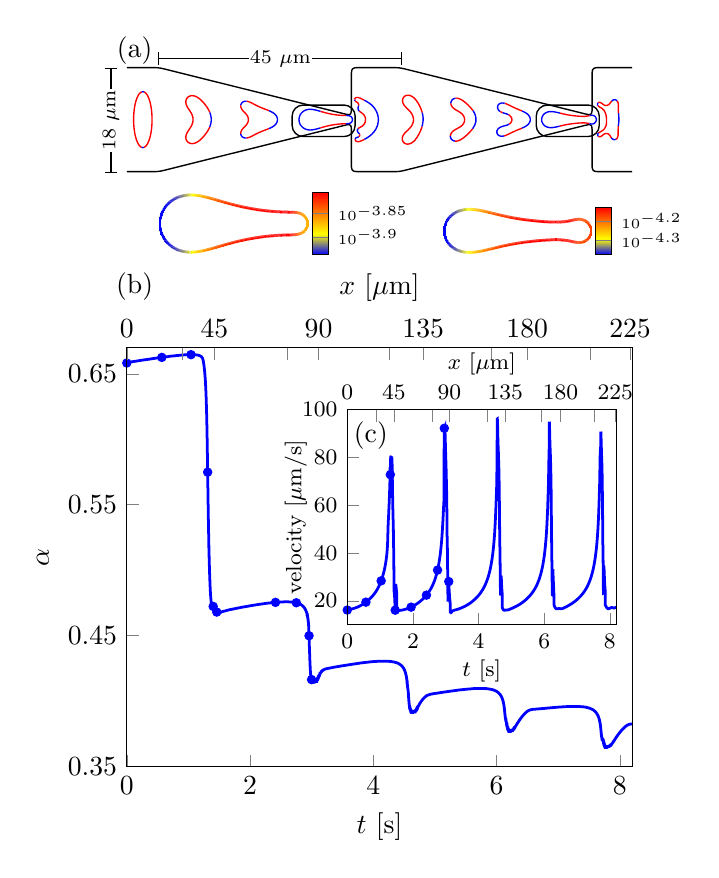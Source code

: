 \begin{tikzpicture}[scale=1.0]

% START OF RIGHT PANEL OF COMPOSITE FIGURE
\begin{axis}[
  at = {(0.0cm,7.4cm)},
  width = 8.00cm,
  hide axis,
  axis equal image,
  xmin = 1,
  xmax = 32.5,
  ymin = -4,
  ymax = 4,
  xtick = \empty,
  ytick = \empty,
%  title style = {align=center, yshift = -0.4cm},
%  title = {\footnotesize $\beta = 1 \times 10^{-3}$,  
%           \footnotesize $U_{\max} = 18.0\mu$m/s},
]

% outer wall
\addplot[black,line width=0.5pt] coordinates{
(7.559e-02,-3.163e+00)
(1.06e-01,-3.188e+00)
(1.424e-01,-3.206e+00)
(1.84e-01,-3.22e+00)
(2.3e-01,-3.229e+00)
(2.793e-01,-3.235e+00)
(3.311e-01,-3.239e+00)
(3.844e-01,-3.24e+00)
(4.388e-01,-3.241e+00)
(4.937e-01,-3.242e+00)
(5.49e-01,-3.242e+00)
(6.044e-01,-3.242e+00)
(6.597e-01,-3.242e+00)
(7.151e-01,-3.242e+00)
(7.705e-01,-3.242e+00)
(8.258e-01,-3.242e+00)
(8.812e-01,-3.242e+00)
(9.365e-01,-3.242e+00)
(9.919e-01,-3.242e+00)
(1.047e+00,-3.242e+00)
(1.103e+00,-3.242e+00)
(1.158e+00,-3.242e+00)
(1.213e+00,-3.242e+00)
(1.269e+00,-3.242e+00)
(1.324e+00,-3.242e+00)
(1.379e+00,-3.242e+00)
(1.435e+00,-3.242e+00)
(1.49e+00,-3.242e+00)
(1.546e+00,-3.242e+00)
(1.601e+00,-3.242e+00)
(1.656e+00,-3.242e+00)
(1.712e+00,-3.242e+00)
(1.767e+00,-3.242e+00)
(1.822e+00,-3.242e+00)
(1.878e+00,-3.242e+00)
(1.933e+00,-3.242e+00)
(1.988e+00,-3.242e+00)
(2.044e+00,-3.242e+00)
(2.099e+00,-3.242e+00)
(2.155e+00,-3.242e+00)
(2.21e+00,-3.242e+00)
(2.265e+00,-3.242e+00)
(2.321e+00,-3.242e+00)
(2.376e+00,-3.242e+00)
(2.431e+00,-3.242e+00)
(2.487e+00,-3.242e+00)
(2.542e+00,-3.242e+00)
(2.597e+00,-3.242e+00)
(2.653e+00,-3.242e+00)
(2.708e+00,-3.241e+00)
(2.763e+00,-3.24e+00)
(2.818e+00,-3.238e+00)
(2.873e+00,-3.235e+00)
(2.927e+00,-3.231e+00)
(2.981e+00,-3.225e+00)
(3.035e+00,-3.219e+00)
(3.088e+00,-3.21e+00)
(3.141e+00,-3.201e+00)
(3.194e+00,-3.19e+00)
(3.246e+00,-3.179e+00)
(3.299e+00,-3.166e+00)
(3.351e+00,-3.154e+00)
(3.403e+00,-3.141e+00)
(3.456e+00,-3.128e+00)
(3.508e+00,-3.115e+00)
(3.56e+00,-3.102e+00)
(3.612e+00,-3.089e+00)
(3.664e+00,-3.076e+00)
(3.717e+00,-3.063e+00)
(3.769e+00,-3.05e+00)
(3.821e+00,-3.037e+00)
(3.873e+00,-3.024e+00)
(3.925e+00,-3.011e+00)
(3.978e+00,-2.998e+00)
(4.03e+00,-2.985e+00)
(4.082e+00,-2.972e+00)
(4.134e+00,-2.959e+00)
(4.187e+00,-2.946e+00)
(4.239e+00,-2.933e+00)
(4.291e+00,-2.92e+00)
(4.343e+00,-2.907e+00)
(4.395e+00,-2.894e+00)
(4.448e+00,-2.881e+00)
(4.5e+00,-2.868e+00)
(4.552e+00,-2.855e+00)
(4.604e+00,-2.842e+00)
(4.657e+00,-2.829e+00)
(4.709e+00,-2.816e+00)
(4.761e+00,-2.803e+00)
(4.813e+00,-2.79e+00)
(4.865e+00,-2.777e+00)
(4.918e+00,-2.764e+00)
(4.97e+00,-2.751e+00)
(5.022e+00,-2.738e+00)
(5.074e+00,-2.725e+00)
(5.126e+00,-2.712e+00)
(5.179e+00,-2.699e+00)
(5.231e+00,-2.686e+00)
(5.283e+00,-2.673e+00)
(5.335e+00,-2.66e+00)
(5.387e+00,-2.647e+00)
(5.44e+00,-2.634e+00)
(5.492e+00,-2.621e+00)
(5.544e+00,-2.608e+00)
(5.596e+00,-2.595e+00)
(5.649e+00,-2.582e+00)
(5.701e+00,-2.569e+00)
(5.753e+00,-2.556e+00)
(5.805e+00,-2.542e+00)
(5.857e+00,-2.53e+00)
(5.91e+00,-2.517e+00)
(5.962e+00,-2.503e+00)
(6.014e+00,-2.49e+00)
(6.066e+00,-2.478e+00)
(6.118e+00,-2.464e+00)
(6.171e+00,-2.451e+00)
(6.223e+00,-2.438e+00)
(6.275e+00,-2.425e+00)
(6.327e+00,-2.412e+00)
(6.379e+00,-2.399e+00)
(6.432e+00,-2.386e+00)
(6.484e+00,-2.373e+00)
(6.536e+00,-2.36e+00)
(6.588e+00,-2.347e+00)
(6.641e+00,-2.334e+00)
(6.693e+00,-2.321e+00)
(6.745e+00,-2.308e+00)
(6.797e+00,-2.295e+00)
(6.849e+00,-2.282e+00)
(6.902e+00,-2.269e+00)
(6.954e+00,-2.256e+00)
(7.006e+00,-2.243e+00)
(7.058e+00,-2.23e+00)
(7.11e+00,-2.217e+00)
(7.163e+00,-2.204e+00)
(7.215e+00,-2.191e+00)
(7.267e+00,-2.178e+00)
(7.319e+00,-2.165e+00)
(7.371e+00,-2.152e+00)
(7.424e+00,-2.139e+00)
(7.476e+00,-2.126e+00)
(7.528e+00,-2.113e+00)
(7.58e+00,-2.1e+00)
(7.633e+00,-2.087e+00)
(7.685e+00,-2.074e+00)
(7.737e+00,-2.061e+00)
(7.789e+00,-2.048e+00)
(7.841e+00,-2.035e+00)
(7.894e+00,-2.022e+00)
(7.946e+00,-2.009e+00)
(7.998e+00,-1.996e+00)
(8.05e+00,-1.983e+00)
(8.102e+00,-1.97e+00)
(8.155e+00,-1.957e+00)
(8.207e+00,-1.944e+00)
(8.259e+00,-1.931e+00)
(8.311e+00,-1.918e+00)
(8.363e+00,-1.905e+00)
(8.416e+00,-1.892e+00)
(8.468e+00,-1.879e+00)
(8.52e+00,-1.866e+00)
(8.572e+00,-1.853e+00)
(8.624e+00,-1.84e+00)
(8.677e+00,-1.827e+00)
(8.729e+00,-1.814e+00)
(8.781e+00,-1.8e+00)
(8.833e+00,-1.788e+00)
(8.886e+00,-1.774e+00)
(8.938e+00,-1.762e+00)
(8.99e+00,-1.748e+00)
(9.042e+00,-1.736e+00)
(9.094e+00,-1.722e+00)
(9.147e+00,-1.709e+00)
(9.199e+00,-1.696e+00)
(9.251e+00,-1.683e+00)
(9.303e+00,-1.67e+00)
(9.355e+00,-1.657e+00)
(9.408e+00,-1.644e+00)
(9.46e+00,-1.631e+00)
(9.512e+00,-1.618e+00)
(9.564e+00,-1.605e+00)
(9.617e+00,-1.592e+00)
(9.669e+00,-1.579e+00)
(9.721e+00,-1.566e+00)
(9.773e+00,-1.553e+00)
(9.825e+00,-1.54e+00)
(9.877e+00,-1.527e+00)
(9.93e+00,-1.514e+00)
(9.982e+00,-1.501e+00)
(1.003e+01,-1.488e+00)
(1.009e+01,-1.475e+00)
(1.014e+01,-1.462e+00)
(1.019e+01,-1.449e+00)
(1.024e+01,-1.436e+00)
(1.03e+01,-1.423e+00)
(1.035e+01,-1.41e+00)
(1.04e+01,-1.397e+00)
(1.045e+01,-1.384e+00)
(1.05e+01,-1.371e+00)
(1.056e+01,-1.358e+00)
(1.061e+01,-1.345e+00)
(1.066e+01,-1.332e+00)
(1.071e+01,-1.319e+00)
(1.077e+01,-1.306e+00)
(1.082e+01,-1.293e+00)
(1.087e+01,-1.28e+00)
(1.092e+01,-1.267e+00)
(1.097e+01,-1.254e+00)
(1.103e+01,-1.241e+00)
(1.108e+01,-1.228e+00)
(1.113e+01,-1.215e+00)
(1.118e+01,-1.202e+00)
(1.123e+01,-1.189e+00)
(1.129e+01,-1.176e+00)
(1.134e+01,-1.163e+00)
(1.139e+01,-1.15e+00)
(1.144e+01,-1.137e+00)
(1.15e+01,-1.124e+00)
(1.155e+01,-1.111e+00)
(1.16e+01,-1.098e+00)
(1.165e+01,-1.085e+00)
(1.171e+01,-1.072e+00)
(1.176e+01,-1.058e+00)
(1.181e+01,-1.046e+00)
(1.186e+01,-1.032e+00)
(1.191e+01,-1.02e+00)
(1.197e+01,-1.006e+00)
(1.202e+01,-9.935e-01)
(1.207e+01,-9.804e-01)
(1.212e+01,-9.674e-01)
(1.218e+01,-9.544e-01)
(1.223e+01,-9.414e-01)
(1.228e+01,-9.284e-01)
(1.233e+01,-9.154e-01)
(1.238e+01,-9.023e-01)
(1.244e+01,-8.893e-01)
(1.249e+01,-8.763e-01)
(1.254e+01,-8.633e-01)
(1.259e+01,-8.503e-01)
(1.264e+01,-8.373e-01)
(1.27e+01,-8.242e-01)
(1.275e+01,-8.112e-01)
(1.28e+01,-7.982e-01)
(1.285e+01,-7.852e-01)
(1.291e+01,-7.722e-01)
(1.296e+01,-7.591e-01)
(1.301e+01,-7.461e-01)
(1.306e+01,-7.331e-01)
(1.312e+01,-7.201e-01)
(1.317e+01,-7.071e-01)
(1.322e+01,-6.941e-01)
(1.327e+01,-6.81e-01)
(1.332e+01,-6.68e-01)
(1.338e+01,-6.55e-01)
(1.343e+01,-6.42e-01)
(1.348e+01,-6.29e-01)
(1.353e+01,-6.16e-01)
(1.358e+01,-6.029e-01)
(1.364e+01,-5.899e-01)
(1.369e+01,-5.769e-01)
(1.374e+01,-5.639e-01)
(1.379e+01,-5.509e-01)
(1.385e+01,-5.378e-01)
(1.39e+01,-5.248e-01)
(1.395e+01,-5.118e-01)
(1.4e+01,-4.988e-01)
(1.405e+01,-4.858e-01)
(1.411e+01,-4.728e-01)
(1.416e+01,-4.597e-01)
(1.421e+01,-4.467e-01)
(1.426e+01,-4.337e-01)
(1.431e+01,-4.207e-01)
(1.437e+01,-4.076e-01)
(1.442e+01,-3.947e-01)
(1.447e+01,-3.817e-01)
(1.452e+01,-3.686e-01)
(1.458e+01,-3.554e-01)
(1.463e+01,-3.429e-01)
(1.468e+01,-3.317e-01)
(1.473e+01,-3.225e-01)
(1.478e+01,-3.162e-01)
(1.482e+01,-3.14e-01)
(1.486e+01,-3.172e-01)
(1.489e+01,-3.268e-01)
(1.492e+01,-3.436e-01)
(1.495e+01,-3.679e-01)
(1.496e+01,-3.995e-01)
(1.498e+01,-4.376e-01)
(1.499e+01,-4.811e-01)
(1.499e+01,-5.288e-01)
(1.5e+01,-5.795e-01)
(1.5e+01,-6.322e-01)
(1.5e+01,-6.861e-01)
(1.5e+01,-7.408e-01)
(1.5e+01,-7.959e-01)
(1.5e+01,-8.511e-01)
(1.5e+01,-9.064e-01)
(1.5e+01,-9.616e-01)
(1.5e+01,-1.017e+00)
(1.5e+01,-1.072e+00)
(1.5e+01,-1.127e+00)
(1.5e+01,-1.182e+00)
(1.5e+01,-1.238e+00)
(1.5e+01,-1.293e+00)
(1.5e+01,-1.348e+00)
(1.5e+01,-1.403e+00)
(1.5e+01,-1.458e+00)
(1.5e+01,-1.514e+00)
(1.5e+01,-1.569e+00)
(1.5e+01,-1.624e+00)
(1.5e+01,-1.679e+00)
(1.5e+01,-1.734e+00)
(1.5e+01,-1.79e+00)
(1.5e+01,-1.845e+00)
(1.5e+01,-1.9e+00)
(1.5e+01,-1.955e+00)
(1.5e+01,-2.011e+00)
(1.5e+01,-2.066e+00)
(1.5e+01,-2.121e+00)
(1.5e+01,-2.176e+00)
(1.5e+01,-2.231e+00)
(1.5e+01,-2.287e+00)
(1.5e+01,-2.342e+00)
(1.5e+01,-2.397e+00)
(1.5e+01,-2.452e+00)
(1.5e+01,-2.507e+00)
(1.5e+01,-2.563e+00)
(1.5e+01,-2.618e+00)
(1.5e+01,-2.673e+00)
(1.5e+01,-2.728e+00)
(1.5e+01,-2.784e+00)
(1.5e+01,-2.839e+00)
(1.5e+01,-2.893e+00)
(1.5e+01,-2.945e+00)
(1.501e+01,-2.995e+00)
(1.502e+01,-3.043e+00)
(1.503e+01,-3.086e+00)
(1.505e+01,-3.123e+00)
(1.507e+01,-3.156e+00)
(1.51e+01,-3.182e+00)
(1.513e+01,-3.202e+00)
(1.517e+01,-3.217e+00)
(1.522e+01,-3.227e+00)
(1.527e+01,-3.234e+00)
(1.532e+01,-3.238e+00)
(1.537e+01,-3.24e+00)
(1.543e+01,-3.241e+00)
(1.548e+01,-3.242e+00)
(1.554e+01,-3.242e+00)
(1.559e+01,-3.242e+00)
(1.56e+01,-3.242e+00)
(1.566e+01,-3.242e+00)
(1.571e+01,-3.242e+00)
(1.577e+01,-3.242e+00)
(1.583e+01,-3.242e+00)
(1.588e+01,-3.242e+00)
(1.594e+01,-3.242e+00)
(1.599e+01,-3.242e+00)
(1.605e+01,-3.242e+00)
(1.61e+01,-3.242e+00)
(1.616e+01,-3.242e+00)
(1.621e+01,-3.242e+00)
(1.627e+01,-3.242e+00)
(1.632e+01,-3.242e+00)
(1.638e+01,-3.242e+00)
(1.643e+01,-3.242e+00)
(1.649e+01,-3.242e+00)
(1.655e+01,-3.242e+00)
(1.66e+01,-3.242e+00)
(1.666e+01,-3.242e+00)
(1.671e+01,-3.242e+00)
(1.677e+01,-3.242e+00)
(1.682e+01,-3.242e+00)
(1.688e+01,-3.242e+00)
(1.693e+01,-3.242e+00)
(1.699e+01,-3.242e+00)
(1.704e+01,-3.242e+00)
(1.71e+01,-3.242e+00)
(1.715e+01,-3.242e+00)
(1.721e+01,-3.242e+00)
(1.726e+01,-3.242e+00)
(1.732e+01,-3.242e+00)
(1.738e+01,-3.242e+00)
(1.743e+01,-3.242e+00)
(1.749e+01,-3.242e+00)
(1.754e+01,-3.242e+00)
(1.76e+01,-3.242e+00)
(1.765e+01,-3.242e+00)
(1.771e+01,-3.241e+00)
(1.776e+01,-3.24e+00)
(1.782e+01,-3.238e+00)
(1.787e+01,-3.235e+00)
(1.793e+01,-3.231e+00)
(1.798e+01,-3.225e+00)
(1.804e+01,-3.219e+00)
(1.809e+01,-3.21e+00)
(1.814e+01,-3.201e+00)
(1.819e+01,-3.19e+00)
(1.825e+01,-3.179e+00)
(1.83e+01,-3.166e+00)
(1.835e+01,-3.154e+00)
(1.84e+01,-3.141e+00)
(1.846e+01,-3.128e+00)
(1.851e+01,-3.115e+00)
(1.856e+01,-3.102e+00)
(1.861e+01,-3.089e+00)
(1.866e+01,-3.076e+00)
(1.872e+01,-3.063e+00)
(1.877e+01,-3.05e+00)
(1.882e+01,-3.037e+00)
(1.887e+01,-3.024e+00)
(1.893e+01,-3.011e+00)
(1.898e+01,-2.998e+00)
(1.903e+01,-2.985e+00)
(1.908e+01,-2.972e+00)
(1.913e+01,-2.959e+00)
(1.919e+01,-2.946e+00)
(1.924e+01,-2.933e+00)
(1.929e+01,-2.92e+00)
(1.934e+01,-2.907e+00)
(1.94e+01,-2.894e+00)
(1.945e+01,-2.881e+00)
(1.95e+01,-2.868e+00)
(1.955e+01,-2.855e+00)
(1.96e+01,-2.842e+00)
(1.966e+01,-2.829e+00)
(1.971e+01,-2.816e+00)
(1.976e+01,-2.803e+00)
(1.981e+01,-2.79e+00)
(1.986e+01,-2.777e+00)
(1.992e+01,-2.764e+00)
(1.997e+01,-2.751e+00)
(2.002e+01,-2.738e+00)
(2.007e+01,-2.725e+00)
(2.013e+01,-2.712e+00)
(2.018e+01,-2.699e+00)
(2.023e+01,-2.686e+00)
(2.028e+01,-2.673e+00)
(2.034e+01,-2.66e+00)
(2.039e+01,-2.647e+00)
(2.044e+01,-2.634e+00)
(2.049e+01,-2.621e+00)
(2.054e+01,-2.608e+00)
(2.06e+01,-2.595e+00)
(2.065e+01,-2.582e+00)
(2.07e+01,-2.569e+00)
(2.075e+01,-2.556e+00)
(2.08e+01,-2.542e+00)
(2.086e+01,-2.53e+00)
(2.091e+01,-2.517e+00)
(2.096e+01,-2.503e+00)
(2.101e+01,-2.49e+00)
(2.107e+01,-2.478e+00)
(2.112e+01,-2.464e+00)
(2.117e+01,-2.451e+00)
(2.122e+01,-2.438e+00)
(2.127e+01,-2.425e+00)
(2.133e+01,-2.412e+00)
(2.138e+01,-2.399e+00)
(2.143e+01,-2.386e+00)
(2.148e+01,-2.373e+00)
(2.154e+01,-2.36e+00)
(2.159e+01,-2.347e+00)
(2.164e+01,-2.334e+00)
(2.169e+01,-2.321e+00)
(2.175e+01,-2.308e+00)
(2.18e+01,-2.295e+00)
(2.185e+01,-2.282e+00)
(2.19e+01,-2.269e+00)
(2.195e+01,-2.256e+00)
(2.201e+01,-2.243e+00)
(2.206e+01,-2.23e+00)
(2.211e+01,-2.217e+00)
(2.216e+01,-2.204e+00)
(2.221e+01,-2.191e+00)
(2.227e+01,-2.178e+00)
(2.232e+01,-2.165e+00)
(2.237e+01,-2.152e+00)
(2.242e+01,-2.139e+00)
(2.248e+01,-2.126e+00)
(2.253e+01,-2.113e+00)
(2.258e+01,-2.1e+00)
(2.263e+01,-2.087e+00)
(2.268e+01,-2.074e+00)
(2.274e+01,-2.061e+00)
(2.279e+01,-2.048e+00)
(2.284e+01,-2.035e+00)
(2.289e+01,-2.022e+00)
(2.295e+01,-2.009e+00)
(2.3e+01,-1.996e+00)
(2.305e+01,-1.983e+00)
(2.31e+01,-1.97e+00)
(2.316e+01,-1.957e+00)
(2.321e+01,-1.944e+00)
(2.326e+01,-1.931e+00)
(2.331e+01,-1.918e+00)
(2.336e+01,-1.905e+00)
(2.342e+01,-1.892e+00)
(2.347e+01,-1.879e+00)
(2.352e+01,-1.866e+00)
(2.357e+01,-1.853e+00)
(2.362e+01,-1.84e+00)
(2.368e+01,-1.827e+00)
(2.373e+01,-1.814e+00)
(2.378e+01,-1.8e+00)
(2.383e+01,-1.788e+00)
(2.389e+01,-1.774e+00)
(2.394e+01,-1.762e+00)
(2.399e+01,-1.748e+00)
(2.404e+01,-1.736e+00)
(2.409e+01,-1.722e+00)
(2.415e+01,-1.709e+00)
(2.42e+01,-1.696e+00)
(2.425e+01,-1.683e+00)
(2.43e+01,-1.67e+00)
(2.436e+01,-1.657e+00)
(2.441e+01,-1.644e+00)
(2.446e+01,-1.631e+00)
(2.451e+01,-1.618e+00)
(2.456e+01,-1.605e+00)
(2.462e+01,-1.592e+00)
(2.467e+01,-1.579e+00)
(2.472e+01,-1.566e+00)
(2.477e+01,-1.553e+00)
(2.482e+01,-1.54e+00)
(2.488e+01,-1.527e+00)
(2.493e+01,-1.514e+00)
(2.498e+01,-1.501e+00)
(2.503e+01,-1.488e+00)
(2.509e+01,-1.475e+00)
(2.514e+01,-1.462e+00)
(2.519e+01,-1.449e+00)
(2.524e+01,-1.436e+00)
(2.53e+01,-1.423e+00)
(2.535e+01,-1.41e+00)
(2.54e+01,-1.397e+00)
(2.545e+01,-1.384e+00)
(2.55e+01,-1.371e+00)
(2.556e+01,-1.358e+00)
(2.561e+01,-1.345e+00)
(2.566e+01,-1.332e+00)
(2.571e+01,-1.319e+00)
(2.576e+01,-1.306e+00)
(2.582e+01,-1.293e+00)
(2.587e+01,-1.28e+00)
(2.592e+01,-1.267e+00)
(2.597e+01,-1.254e+00)
(2.603e+01,-1.241e+00)
(2.608e+01,-1.228e+00)
(2.613e+01,-1.215e+00)
(2.618e+01,-1.202e+00)
(2.623e+01,-1.189e+00)
(2.629e+01,-1.176e+00)
(2.634e+01,-1.163e+00)
(2.639e+01,-1.15e+00)
(2.644e+01,-1.137e+00)
(2.65e+01,-1.124e+00)
(2.655e+01,-1.111e+00)
(2.66e+01,-1.098e+00)
(2.665e+01,-1.085e+00)
(2.671e+01,-1.072e+00)
(2.676e+01,-1.058e+00)
(2.681e+01,-1.046e+00)
(2.686e+01,-1.032e+00)
(2.691e+01,-1.02e+00)
(2.697e+01,-1.006e+00)
(2.702e+01,-9.935e-01)
(2.707e+01,-9.804e-01)
(2.712e+01,-9.674e-01)
(2.717e+01,-9.544e-01)
(2.723e+01,-9.414e-01)
(2.728e+01,-9.284e-01)
(2.733e+01,-9.154e-01)
(2.738e+01,-9.023e-01)
(2.744e+01,-8.893e-01)
(2.749e+01,-8.763e-01)
(2.754e+01,-8.633e-01)
(2.759e+01,-8.503e-01)
(2.764e+01,-8.373e-01)
(2.77e+01,-8.242e-01)
(2.775e+01,-8.112e-01)
(2.78e+01,-7.982e-01)
(2.785e+01,-7.852e-01)
(2.791e+01,-7.722e-01)
(2.796e+01,-7.591e-01)
(2.801e+01,-7.461e-01)
(2.806e+01,-7.331e-01)
(2.812e+01,-7.201e-01)
(2.817e+01,-7.071e-01)
(2.822e+01,-6.941e-01)
(2.827e+01,-6.81e-01)
(2.832e+01,-6.68e-01)
(2.838e+01,-6.55e-01)
(2.843e+01,-6.42e-01)
(2.848e+01,-6.29e-01)
(2.853e+01,-6.16e-01)
(2.858e+01,-6.029e-01)
(2.864e+01,-5.899e-01)
(2.869e+01,-5.769e-01)
(2.874e+01,-5.639e-01)
(2.879e+01,-5.509e-01)
(2.885e+01,-5.378e-01)
(2.89e+01,-5.248e-01)
(2.895e+01,-5.118e-01)
(2.9e+01,-4.988e-01)
(2.905e+01,-4.858e-01)
(2.911e+01,-4.728e-01)
(2.916e+01,-4.597e-01)
(2.921e+01,-4.467e-01)
(2.926e+01,-4.337e-01)
(2.932e+01,-4.207e-01)
(2.937e+01,-4.076e-01)
(2.942e+01,-3.947e-01)
(2.947e+01,-3.817e-01)
(2.952e+01,-3.686e-01)
(2.958e+01,-3.554e-01)
(2.963e+01,-3.429e-01)
(2.968e+01,-3.317e-01)
(2.973e+01,-3.225e-01)
(2.978e+01,-3.162e-01)
(2.982e+01,-3.14e-01)
(2.986e+01,-3.172e-01)
(2.989e+01,-3.268e-01)
(2.992e+01,-3.436e-01)
(2.995e+01,-3.679e-01)
(2.997e+01,-3.995e-01)
(2.998e+01,-4.376e-01)
(2.999e+01,-4.811e-01)
(2.999e+01,-5.288e-01)
(3.0e+01,-5.795e-01)
(3.0e+01,-6.322e-01)
(3.0e+01,-6.861e-01)
(3.0e+01,-7.408e-01)
(3.0e+01,-7.959e-01)
(3.0e+01,-8.511e-01)
(3.0e+01,-9.064e-01)
(3.0e+01,-9.616e-01)
(3.0e+01,-1.017e+00)
(3.0e+01,-1.072e+00)
(3.0e+01,-1.127e+00)
(3.0e+01,-1.182e+00)
(3.0e+01,-1.238e+00)
(3.0e+01,-1.293e+00)
(3.0e+01,-1.348e+00)
(3.0e+01,-1.403e+00)
(3.0e+01,-1.458e+00)
(3.0e+01,-1.514e+00)
(3.0e+01,-1.569e+00)
(3.0e+01,-1.624e+00)
(3.0e+01,-1.679e+00)
(3.0e+01,-1.734e+00)
(3.0e+01,-1.79e+00)
(3.0e+01,-1.845e+00)
(3.0e+01,-1.9e+00)
(3.0e+01,-1.955e+00)
(3.0e+01,-2.011e+00)
(3.0e+01,-2.066e+00)
(3.0e+01,-2.121e+00)
(3.0e+01,-2.176e+00)
(3.0e+01,-2.231e+00)
(3.0e+01,-2.287e+00)
(3.0e+01,-2.342e+00)
(3.0e+01,-2.397e+00)
(3.0e+01,-2.452e+00)
(3.0e+01,-2.507e+00)
(3.0e+01,-2.563e+00)
(3.0e+01,-2.618e+00)
(3.0e+01,-2.673e+00)
(3.0e+01,-2.728e+00)
(3.0e+01,-2.784e+00)
(3.0e+01,-2.839e+00)
(3.0e+01,-2.893e+00)
(3.0e+01,-2.945e+00)
(3.001e+01,-2.995e+00)
(3.002e+01,-3.043e+00)
(3.003e+01,-3.086e+00)
(3.005e+01,-3.123e+00)
(3.007e+01,-3.156e+00)
(3.01e+01,-3.182e+00)
(3.013e+01,-3.202e+00)
(3.017e+01,-3.217e+00)
(3.022e+01,-3.227e+00)
(3.027e+01,-3.234e+00)
(3.032e+01,-3.238e+00)
(3.037e+01,-3.24e+00)
(3.043e+01,-3.241e+00)
(3.048e+01,-3.242e+00)
(3.054e+01,-3.242e+00)
(3.059e+01,-3.242e+00)
(3.065e+01,-3.242e+00)
(3.07e+01,-3.242e+00)
(3.076e+01,-3.242e+00)
(3.081e+01,-3.242e+00)
(3.087e+01,-3.242e+00)
(3.092e+01,-3.242e+00)
(3.098e+01,-3.242e+00)
(3.103e+01,-3.242e+00)
(3.109e+01,-3.242e+00)
(3.115e+01,-3.242e+00)
(3.12e+01,-3.242e+00)
(3.126e+01,-3.242e+00)
(3.131e+01,-3.242e+00)
(3.137e+01,-3.242e+00)
(3.142e+01,-3.242e+00)
(3.148e+01,-3.242e+00)
(3.153e+01,-3.242e+00)
(3.159e+01,-3.242e+00)
(3.164e+01,-3.242e+00)
(3.17e+01,-3.242e+00)
(3.175e+01,-3.242e+00)
(3.181e+01,-3.242e+00)
(3.187e+01,-3.242e+00)
(3.192e+01,-3.242e+00)
(3.198e+01,-3.242e+00)
(3.203e+01,-3.242e+00)
(3.209e+01,-3.242e+00)
(3.214e+01,-3.242e+00)
(3.22e+01,-3.242e+00)
(3.225e+01,-3.242e+00)
(3.231e+01,-3.242e+00)
(3.236e+01,-3.242e+00)
(3.242e+01,-3.242e+00)
(3.248e+01,-3.242e+00)
(3.253e+01,-3.242e+00)
(3.259e+01,-3.242e+00)
(3.264e+01,-3.241e+00)
(3.269e+01,-3.239e+00)
(3.274e+01,-3.234e+00)
(3.279e+01,-3.227e+00)
(3.284e+01,-3.216e+00)
(3.287e+01,-3.2e+00)
(3.291e+01,-3.178e+00)
(3.293e+01,-3.151e+00)
(3.296e+01,-3.118e+00)
(3.297e+01,-3.079e+00)
(3.298e+01,-3.036e+00)
(3.299e+01,-2.989e+00)
(3.3e+01,-2.939e+00)
(3.3e+01,-2.887e+00)
(3.3e+01,-2.834e+00)
(3.3e+01,-2.78e+00)
(3.3e+01,-2.727e+00)
(3.3e+01,-2.672e+00)
(3.3e+01,-2.618e+00)
(3.3e+01,-2.564e+00)
(3.3e+01,-2.51e+00)
(3.3e+01,-2.455e+00)
(3.3e+01,-2.401e+00)
(3.3e+01,-2.347e+00)
(3.3e+01,-2.293e+00)
(3.3e+01,-2.239e+00)
(3.3e+01,-2.184e+00)
(3.3e+01,-2.13e+00)
(3.3e+01,-2.076e+00)
(3.3e+01,-2.022e+00)
(3.3e+01,-1.967e+00)
(3.3e+01,-1.913e+00)
(3.3e+01,-1.859e+00)
(3.3e+01,-1.805e+00)
(3.3e+01,-1.75e+00)
(3.3e+01,-1.696e+00)
(3.3e+01,-1.642e+00)
(3.3e+01,-1.588e+00)
(3.3e+01,-1.534e+00)
(3.3e+01,-1.479e+00)
(3.3e+01,-1.425e+00)
(3.3e+01,-1.371e+00)
(3.3e+01,-1.317e+00)
(3.3e+01,-1.263e+00)
(3.3e+01,-1.208e+00)
(3.3e+01,-1.154e+00)
(3.3e+01,-1.1e+00)
(3.3e+01,-1.046e+00)
(3.3e+01,-9.915e-01)
(3.3e+01,-9.373e-01)
(3.3e+01,-8.831e-01)
(3.3e+01,-8.288e-01)
(3.3e+01,-7.746e-01)
(3.3e+01,-7.204e-01)
(3.3e+01,-6.662e-01)
(3.3e+01,-6.12e-01)
(3.3e+01,-5.577e-01)
(3.3e+01,-5.035e-01)
(3.3e+01,-4.493e-01)
(3.3e+01,-3.951e-01)
(3.3e+01,-3.409e-01)
(3.3e+01,-2.867e-01)
(3.3e+01,-2.325e-01)
(3.3e+01,-1.782e-01)
(3.3e+01,-1.24e-01)
(3.3e+01,-6.98e-02)
(3.3e+01,-1.558e-02)
(3.3e+01,3.863e-02)
(3.3e+01,9.285e-02)
(3.3e+01,1.471e-01)
(3.3e+01,2.013e-01)
(3.3e+01,2.555e-01)
(3.3e+01,3.097e-01)
(3.3e+01,3.639e-01)
(3.3e+01,4.181e-01)
(3.3e+01,4.724e-01)
(3.3e+01,5.266e-01)
(3.3e+01,5.808e-01)
(3.3e+01,6.35e-01)
(3.3e+01,6.892e-01)
(3.3e+01,7.434e-01)
(3.3e+01,7.977e-01)
(3.3e+01,8.519e-01)
(3.3e+01,9.061e-01)
(3.3e+01,9.603e-01)
(3.3e+01,1.014e+00)
(3.3e+01,1.069e+00)
(3.3e+01,1.123e+00)
(3.3e+01,1.177e+00)
(3.3e+01,1.231e+00)
(3.3e+01,1.286e+00)
(3.3e+01,1.34e+00)
(3.3e+01,1.394e+00)
(3.3e+01,1.448e+00)
(3.3e+01,1.502e+00)
(3.3e+01,1.557e+00)
(3.3e+01,1.611e+00)
(3.3e+01,1.665e+00)
(3.3e+01,1.719e+00)
(3.3e+01,1.774e+00)
(3.3e+01,1.828e+00)
(3.3e+01,1.882e+00)
(3.3e+01,1.936e+00)
(3.3e+01,1.99e+00)
(3.3e+01,2.045e+00)
(3.3e+01,2.099e+00)
(3.3e+01,2.153e+00)
(3.3e+01,2.207e+00)
(3.3e+01,2.261e+00)
(3.3e+01,2.316e+00)
(3.3e+01,2.37e+00)
(3.3e+01,2.424e+00)
(3.3e+01,2.478e+00)
(3.3e+01,2.533e+00)
(3.3e+01,2.587e+00)
(3.3e+01,2.641e+00)
(3.3e+01,2.695e+00)
(3.3e+01,2.749e+00)
(3.3e+01,2.804e+00)
(3.3e+01,2.858e+00)
(3.3e+01,2.91e+00)
(3.3e+01,2.962e+00)
(3.299e+01,3.01e+00)
(3.298e+01,3.056e+00)
(3.297e+01,3.097e+00)
(3.295e+01,3.133e+00)
(3.292e+01,3.163e+00)
(3.289e+01,3.188e+00)
(3.286e+01,3.206e+00)
(3.282e+01,3.22e+00)
(3.277e+01,3.229e+00)
(3.272e+01,3.235e+00)
(3.267e+01,3.239e+00)
(3.262e+01,3.24e+00)
(3.256e+01,3.241e+00)
(3.251e+01,3.242e+00)
(3.245e+01,3.242e+00)
(3.24e+01,3.242e+00)
(3.234e+01,3.242e+00)
(3.228e+01,3.242e+00)
(3.223e+01,3.242e+00)
(3.217e+01,3.242e+00)
(3.212e+01,3.242e+00)
(3.206e+01,3.242e+00)
(3.201e+01,3.242e+00)
(3.195e+01,3.242e+00)
(3.19e+01,3.242e+00)
(3.184e+01,3.242e+00)
(3.179e+01,3.242e+00)
(3.173e+01,3.242e+00)
(3.168e+01,3.242e+00)
(3.162e+01,3.242e+00)
(3.156e+01,3.242e+00)
(3.151e+01,3.242e+00)
(3.145e+01,3.242e+00)
(3.14e+01,3.242e+00)
(3.134e+01,3.242e+00)
(3.129e+01,3.242e+00)
(3.123e+01,3.242e+00)
(3.118e+01,3.242e+00)
(3.112e+01,3.242e+00)
(3.107e+01,3.242e+00)
(3.101e+01,3.242e+00)
(3.096e+01,3.242e+00)
(3.09e+01,3.242e+00)
(3.085e+01,3.242e+00)
(3.079e+01,3.242e+00)
(3.074e+01,3.242e+00)
(3.068e+01,3.242e+00)
(3.062e+01,3.242e+00)
(3.057e+01,3.242e+00)
(3.051e+01,3.242e+00)
(3.046e+01,3.242e+00)
(3.04e+01,3.242e+00)
(3.035e+01,3.24e+00)
(3.03e+01,3.238e+00)
(3.025e+01,3.233e+00)
(3.02e+01,3.225e+00)
(3.016e+01,3.212e+00)
(3.012e+01,3.195e+00)
(3.009e+01,3.172e+00)
(3.006e+01,3.142e+00)
(3.004e+01,3.107e+00)
(3.002e+01,3.067e+00)
(3.002e+01,3.022e+00)
(3.001e+01,2.973e+00)
(3.0e+01,2.922e+00)
(3.0e+01,2.869e+00)
(3.0e+01,2.815e+00)
(3.0e+01,2.76e+00)
(3.0e+01,2.705e+00)
(3.0e+01,2.65e+00)
(3.0e+01,2.594e+00)
(3.0e+01,2.539e+00)
(3.0e+01,2.484e+00)
(3.0e+01,2.429e+00)
(3.0e+01,2.374e+00)
(3.0e+01,2.318e+00)
(3.0e+01,2.263e+00)
(3.0e+01,2.208e+00)
(3.0e+01,2.153e+00)
(3.0e+01,2.098e+00)
(3.0e+01,2.042e+00)
(3.0e+01,1.987e+00)
(3.0e+01,1.932e+00)
(3.0e+01,1.877e+00)
(3.0e+01,1.821e+00)
(3.0e+01,1.766e+00)
(3.0e+01,1.711e+00)
(3.0e+01,1.656e+00)
(3.0e+01,1.601e+00)
(3.0e+01,1.545e+00)
(3.0e+01,1.49e+00)
(3.0e+01,1.435e+00)
(3.0e+01,1.38e+00)
(3.0e+01,1.325e+00)
(3.0e+01,1.269e+00)
(3.0e+01,1.214e+00)
(3.0e+01,1.159e+00)
(3.0e+01,1.104e+00)
(3.0e+01,1.048e+00)
(3.0e+01,9.933e-01)
(3.0e+01,9.381e-01)
(3.0e+01,8.829e-01)
(3.0e+01,8.277e-01)
(3.0e+01,7.725e-01)
(3.0e+01,7.171e-01)
(3.0e+01,6.621e-01)
(3.0e+01,6.082e-01)
(3.0e+01,5.56e-01)
(2.999e+01,5.063e-01)
(2.998e+01,4.603e-01)
(2.997e+01,4.193e-01)
(2.996e+01,3.844e-01)
(2.994e+01,3.564e-01)
(2.991e+01,3.359e-01)
(2.988e+01,3.228e-01)
(2.984e+01,3.165e-01)
(2.98e+01,3.161e-01)
(2.975e+01,3.202e-01)
(2.971e+01,3.278e-01)
(2.966e+01,3.377e-01)
(2.961e+01,3.491e-01)
(2.955e+01,3.613e-01)
(2.95e+01,3.741e-01)
(2.945e+01,3.872e-01)
(2.94e+01,4.002e-01)
(2.934e+01,4.132e-01)
(2.929e+01,4.262e-01)
(2.924e+01,4.392e-01)
(2.919e+01,4.523e-01)
(2.914e+01,4.653e-01)
(2.908e+01,4.783e-01)
(2.903e+01,4.913e-01)
(2.898e+01,5.043e-01)
(2.893e+01,5.173e-01)
(2.888e+01,5.304e-01)
(2.882e+01,5.434e-01)
(2.877e+01,5.564e-01)
(2.872e+01,5.694e-01)
(2.867e+01,5.824e-01)
(2.861e+01,5.955e-01)
(2.856e+01,6.085e-01)
(2.851e+01,6.215e-01)
(2.846e+01,6.345e-01)
(2.841e+01,6.475e-01)
(2.835e+01,6.605e-01)
(2.83e+01,6.736e-01)
(2.825e+01,6.866e-01)
(2.82e+01,6.996e-01)
(2.814e+01,7.126e-01)
(2.809e+01,7.256e-01)
(2.804e+01,7.386e-01)
(2.799e+01,7.517e-01)
(2.794e+01,7.647e-01)
(2.788e+01,7.777e-01)
(2.783e+01,7.907e-01)
(2.778e+01,8.037e-01)
(2.773e+01,8.168e-01)
(2.768e+01,8.298e-01)
(2.762e+01,8.428e-01)
(2.757e+01,8.558e-01)
(2.752e+01,8.688e-01)
(2.747e+01,8.818e-01)
(2.741e+01,8.948e-01)
(2.736e+01,9.079e-01)
(2.731e+01,9.209e-01)
(2.726e+01,9.339e-01)
(2.72e+01,9.469e-01)
(2.715e+01,9.599e-01)
(2.71e+01,9.73e-01)
(2.705e+01,9.86e-01)
(2.7e+01,9.99e-01)
(2.694e+01,1.012e+00)
(2.689e+01,1.025e+00)
(2.684e+01,1.038e+00)
(2.679e+01,1.051e+00)
(2.674e+01,1.064e+00)
(2.668e+01,1.077e+00)
(2.663e+01,1.09e+00)
(2.658e+01,1.103e+00)
(2.653e+01,1.116e+00)
(2.647e+01,1.129e+00)
(2.642e+01,1.142e+00)
(2.637e+01,1.155e+00)
(2.632e+01,1.168e+00)
(2.627e+01,1.181e+00)
(2.621e+01,1.194e+00)
(2.616e+01,1.207e+00)
(2.611e+01,1.22e+00)
(2.606e+01,1.233e+00)
(2.6e+01,1.246e+00)
(2.595e+01,1.259e+00)
(2.59e+01,1.272e+00)
(2.585e+01,1.285e+00)
(2.579e+01,1.298e+00)
(2.574e+01,1.311e+00)
(2.569e+01,1.324e+00)
(2.564e+01,1.337e+00)
(2.559e+01,1.351e+00)
(2.553e+01,1.363e+00)
(2.548e+01,1.377e+00)
(2.543e+01,1.389e+00)
(2.538e+01,1.403e+00)
(2.533e+01,1.416e+00)
(2.527e+01,1.429e+00)
(2.522e+01,1.442e+00)
(2.517e+01,1.455e+00)
(2.512e+01,1.468e+00)
(2.506e+01,1.481e+00)
(2.501e+01,1.494e+00)
(2.496e+01,1.507e+00)
(2.491e+01,1.52e+00)
(2.486e+01,1.533e+00)
(2.48e+01,1.546e+00)
(2.475e+01,1.559e+00)
(2.47e+01,1.572e+00)
(2.465e+01,1.585e+00)
(2.459e+01,1.598e+00)
(2.454e+01,1.611e+00)
(2.449e+01,1.624e+00)
(2.444e+01,1.637e+00)
(2.438e+01,1.65e+00)
(2.433e+01,1.663e+00)
(2.428e+01,1.676e+00)
(2.423e+01,1.689e+00)
(2.418e+01,1.702e+00)
(2.412e+01,1.715e+00)
(2.407e+01,1.728e+00)
(2.402e+01,1.741e+00)
(2.397e+01,1.754e+00)
(2.392e+01,1.767e+00)
(2.386e+01,1.78e+00)
(2.381e+01,1.793e+00)
(2.376e+01,1.806e+00)
(2.371e+01,1.819e+00)
(2.365e+01,1.832e+00)
(2.36e+01,1.845e+00)
(2.355e+01,1.858e+00)
(2.35e+01,1.871e+00)
(2.345e+01,1.884e+00)
(2.339e+01,1.897e+00)
(2.334e+01,1.91e+00)
(2.329e+01,1.923e+00)
(2.324e+01,1.936e+00)
(2.318e+01,1.949e+00)
(2.313e+01,1.962e+00)
(2.308e+01,1.975e+00)
(2.303e+01,1.988e+00)
(2.298e+01,2.001e+00)
(2.292e+01,2.014e+00)
(2.287e+01,2.027e+00)
(2.282e+01,2.04e+00)
(2.277e+01,2.053e+00)
(2.272e+01,2.066e+00)
(2.266e+01,2.079e+00)
(2.261e+01,2.092e+00)
(2.256e+01,2.106e+00)
(2.251e+01,2.119e+00)
(2.245e+01,2.131e+00)
(2.24e+01,2.144e+00)
(2.235e+01,2.158e+00)
(2.23e+01,2.171e+00)
(2.224e+01,2.184e+00)
(2.219e+01,2.197e+00)
(2.214e+01,2.21e+00)
(2.209e+01,2.223e+00)
(2.204e+01,2.236e+00)
(2.198e+01,2.249e+00)
(2.193e+01,2.262e+00)
(2.188e+01,2.275e+00)
(2.183e+01,2.288e+00)
(2.178e+01,2.301e+00)
(2.172e+01,2.314e+00)
(2.167e+01,2.327e+00)
(2.162e+01,2.34e+00)
(2.157e+01,2.353e+00)
(2.151e+01,2.366e+00)
(2.146e+01,2.379e+00)
(2.141e+01,2.392e+00)
(2.136e+01,2.405e+00)
(2.131e+01,2.418e+00)
(2.125e+01,2.431e+00)
(2.12e+01,2.444e+00)
(2.115e+01,2.457e+00)
(2.11e+01,2.47e+00)
(2.104e+01,2.483e+00)
(2.099e+01,2.496e+00)
(2.094e+01,2.509e+00)
(2.089e+01,2.522e+00)
(2.083e+01,2.535e+00)
(2.078e+01,2.548e+00)
(2.073e+01,2.561e+00)
(2.068e+01,2.574e+00)
(2.063e+01,2.587e+00)
(2.057e+01,2.6e+00)
(2.052e+01,2.613e+00)
(2.047e+01,2.626e+00)
(2.042e+01,2.639e+00)
(2.037e+01,2.652e+00)
(2.031e+01,2.665e+00)
(2.026e+01,2.678e+00)
(2.021e+01,2.691e+00)
(2.016e+01,2.704e+00)
(2.01e+01,2.717e+00)
(2.005e+01,2.73e+00)
(2.0e+01,2.743e+00)
(1.995e+01,2.756e+00)
(1.99e+01,2.769e+00)
(1.984e+01,2.782e+00)
(1.979e+01,2.795e+00)
(1.974e+01,2.808e+00)
(1.969e+01,2.821e+00)
(1.963e+01,2.834e+00)
(1.958e+01,2.848e+00)
(1.953e+01,2.861e+00)
(1.948e+01,2.873e+00)
(1.942e+01,2.886e+00)
(1.937e+01,2.9e+00)
(1.932e+01,2.913e+00)
(1.927e+01,2.926e+00)
(1.922e+01,2.939e+00)
(1.916e+01,2.952e+00)
(1.911e+01,2.965e+00)
(1.906e+01,2.978e+00)
(1.901e+01,2.991e+00)
(1.896e+01,3.004e+00)
(1.89e+01,3.017e+00)
(1.885e+01,3.03e+00)
(1.88e+01,3.043e+00)
(1.875e+01,3.056e+00)
(1.869e+01,3.069e+00)
(1.864e+01,3.082e+00)
(1.859e+01,3.095e+00)
(1.854e+01,3.108e+00)
(1.849e+01,3.121e+00)
(1.843e+01,3.134e+00)
(1.838e+01,3.147e+00)
(1.833e+01,3.16e+00)
(1.828e+01,3.172e+00)
(1.822e+01,3.184e+00)
(1.817e+01,3.195e+00)
(1.812e+01,3.205e+00)
(1.806e+01,3.214e+00)
(1.801e+01,3.222e+00)
(1.796e+01,3.228e+00)
(1.79e+01,3.232e+00)
(1.785e+01,3.236e+00)
(1.779e+01,3.238e+00)
(1.774e+01,3.24e+00)
(1.768e+01,3.241e+00)
(1.763e+01,3.241e+00)
(1.757e+01,3.242e+00)
(1.752e+01,3.242e+00)
(1.746e+01,3.242e+00)
(1.741e+01,3.242e+00)
(1.735e+01,3.242e+00)
(1.73e+01,3.242e+00)
(1.724e+01,3.242e+00)
(1.719e+01,3.242e+00)
(1.713e+01,3.242e+00)
(1.708e+01,3.242e+00)
(1.702e+01,3.242e+00)
(1.696e+01,3.242e+00)
(1.691e+01,3.242e+00)
(1.685e+01,3.242e+00)
(1.68e+01,3.242e+00)
(1.674e+01,3.242e+00)
(1.669e+01,3.242e+00)
(1.663e+01,3.242e+00)
(1.658e+01,3.242e+00)
(1.652e+01,3.242e+00)
(1.647e+01,3.242e+00)
(1.641e+01,3.242e+00)
(1.636e+01,3.242e+00)
(1.63e+01,3.242e+00)
(1.625e+01,3.242e+00)
(1.619e+01,3.242e+00)
(1.613e+01,3.242e+00)
(1.608e+01,3.242e+00)
(1.602e+01,3.242e+00)
(1.597e+01,3.242e+00)
(1.591e+01,3.242e+00)
(1.586e+01,3.242e+00)
(1.58e+01,3.242e+00)
(1.575e+01,3.242e+00)
(1.569e+01,3.242e+00)
(1.564e+01,3.242e+00)
(1.558e+01,3.242e+00)
(1.552e+01,3.242e+00)
(1.557e+01,3.242e+00)
(1.551e+01,3.242e+00)
(1.546e+01,3.242e+00)
(1.54e+01,3.242e+00)
(1.535e+01,3.24e+00)
(1.53e+01,3.238e+00)
(1.525e+01,3.233e+00)
(1.52e+01,3.225e+00)
(1.516e+01,3.212e+00)
(1.512e+01,3.195e+00)
(1.509e+01,3.172e+00)
(1.506e+01,3.142e+00)
(1.504e+01,3.107e+00)
(1.502e+01,3.067e+00)
(1.502e+01,3.022e+00)
(1.501e+01,2.973e+00)
(1.5e+01,2.922e+00)
(1.5e+01,2.869e+00)
(1.5e+01,2.815e+00)
(1.5e+01,2.76e+00)
(1.5e+01,2.705e+00)
(1.5e+01,2.65e+00)
(1.5e+01,2.594e+00)
(1.5e+01,2.539e+00)
(1.5e+01,2.484e+00)
(1.5e+01,2.429e+00)
(1.5e+01,2.374e+00)
(1.5e+01,2.318e+00)
(1.5e+01,2.263e+00)
(1.5e+01,2.208e+00)
(1.5e+01,2.153e+00)
(1.5e+01,2.098e+00)
(1.5e+01,2.042e+00)
(1.5e+01,1.987e+00)
(1.5e+01,1.932e+00)
(1.5e+01,1.877e+00)
(1.5e+01,1.821e+00)
(1.5e+01,1.766e+00)
(1.5e+01,1.711e+00)
(1.5e+01,1.656e+00)
(1.5e+01,1.601e+00)
(1.5e+01,1.545e+00)
(1.5e+01,1.49e+00)
(1.5e+01,1.435e+00)
(1.5e+01,1.38e+00)
(1.5e+01,1.325e+00)
(1.5e+01,1.269e+00)
(1.5e+01,1.214e+00)
(1.5e+01,1.159e+00)
(1.5e+01,1.104e+00)
(1.5e+01,1.048e+00)
(1.5e+01,9.933e-01)
(1.5e+01,9.381e-01)
(1.5e+01,8.829e-01)
(1.5e+01,8.277e-01)
(1.5e+01,7.725e-01)
(1.5e+01,7.171e-01)
(1.5e+01,6.621e-01)
(1.5e+01,6.082e-01)
(1.5e+01,5.56e-01)
(1.499e+01,5.063e-01)
(1.498e+01,4.603e-01)
(1.497e+01,4.193e-01)
(1.496e+01,3.844e-01)
(1.494e+01,3.564e-01)
(1.491e+01,3.359e-01)
(1.488e+01,3.228e-01)
(1.484e+01,3.165e-01)
(1.48e+01,3.161e-01)
(1.476e+01,3.202e-01)
(1.471e+01,3.278e-01)
(1.466e+01,3.377e-01)
(1.461e+01,3.491e-01)
(1.455e+01,3.613e-01)
(1.45e+01,3.741e-01)
(1.445e+01,3.872e-01)
(1.44e+01,4.002e-01)
(1.435e+01,4.132e-01)
(1.429e+01,4.262e-01)
(1.424e+01,4.392e-01)
(1.419e+01,4.523e-01)
(1.414e+01,4.653e-01)
(1.408e+01,4.783e-01)
(1.403e+01,4.913e-01)
(1.398e+01,5.043e-01)
(1.393e+01,5.173e-01)
(1.388e+01,5.304e-01)
(1.382e+01,5.434e-01)
(1.377e+01,5.564e-01)
(1.372e+01,5.694e-01)
(1.367e+01,5.824e-01)
(1.361e+01,5.955e-01)
(1.356e+01,6.085e-01)
(1.351e+01,6.215e-01)
(1.346e+01,6.345e-01)
(1.341e+01,6.475e-01)
(1.335e+01,6.605e-01)
(1.33e+01,6.736e-01)
(1.325e+01,6.866e-01)
(1.32e+01,6.996e-01)
(1.315e+01,7.126e-01)
(1.309e+01,7.256e-01)
(1.304e+01,7.386e-01)
(1.299e+01,7.517e-01)
(1.294e+01,7.647e-01)
(1.288e+01,7.777e-01)
(1.283e+01,7.907e-01)
(1.278e+01,8.037e-01)
(1.273e+01,8.168e-01)
(1.268e+01,8.298e-01)
(1.262e+01,8.428e-01)
(1.257e+01,8.558e-01)
(1.252e+01,8.688e-01)
(1.247e+01,8.818e-01)
(1.241e+01,8.948e-01)
(1.236e+01,9.079e-01)
(1.231e+01,9.209e-01)
(1.226e+01,9.339e-01)
(1.22e+01,9.469e-01)
(1.215e+01,9.599e-01)
(1.21e+01,9.73e-01)
(1.205e+01,9.86e-01)
(1.2e+01,9.99e-01)
(1.194e+01,1.012e+00)
(1.189e+01,1.025e+00)
(1.184e+01,1.038e+00)
(1.179e+01,1.051e+00)
(1.173e+01,1.064e+00)
(1.168e+01,1.077e+00)
(1.163e+01,1.09e+00)
(1.158e+01,1.103e+00)
(1.153e+01,1.116e+00)
(1.147e+01,1.129e+00)
(1.142e+01,1.142e+00)
(1.137e+01,1.155e+00)
(1.132e+01,1.168e+00)
(1.127e+01,1.181e+00)
(1.121e+01,1.194e+00)
(1.116e+01,1.207e+00)
(1.111e+01,1.22e+00)
(1.106e+01,1.233e+00)
(1.1e+01,1.246e+00)
(1.095e+01,1.259e+00)
(1.09e+01,1.272e+00)
(1.085e+01,1.285e+00)
(1.079e+01,1.298e+00)
(1.074e+01,1.311e+00)
(1.069e+01,1.324e+00)
(1.064e+01,1.337e+00)
(1.059e+01,1.351e+00)
(1.053e+01,1.363e+00)
(1.048e+01,1.377e+00)
(1.043e+01,1.389e+00)
(1.038e+01,1.403e+00)
(1.032e+01,1.416e+00)
(1.027e+01,1.429e+00)
(1.022e+01,1.442e+00)
(1.017e+01,1.455e+00)
(1.012e+01,1.468e+00)
(1.006e+01,1.481e+00)
(1.001e+01,1.494e+00)
(9.96e+00,1.507e+00)
(9.908e+00,1.52e+00)
(9.855e+00,1.533e+00)
(9.803e+00,1.546e+00)
(9.751e+00,1.559e+00)
(9.699e+00,1.572e+00)
(9.646e+00,1.585e+00)
(9.594e+00,1.598e+00)
(9.542e+00,1.611e+00)
(9.49e+00,1.624e+00)
(9.438e+00,1.637e+00)
(9.385e+00,1.65e+00)
(9.333e+00,1.663e+00)
(9.281e+00,1.676e+00)
(9.229e+00,1.689e+00)
(9.177e+00,1.702e+00)
(9.124e+00,1.715e+00)
(9.072e+00,1.728e+00)
(9.02e+00,1.741e+00)
(8.968e+00,1.754e+00)
(8.915e+00,1.767e+00)
(8.863e+00,1.78e+00)
(8.811e+00,1.793e+00)
(8.759e+00,1.806e+00)
(8.707e+00,1.819e+00)
(8.655e+00,1.832e+00)
(8.602e+00,1.845e+00)
(8.55e+00,1.858e+00)
(8.498e+00,1.871e+00)
(8.446e+00,1.884e+00)
(8.393e+00,1.897e+00)
(8.341e+00,1.91e+00)
(8.289e+00,1.923e+00)
(8.237e+00,1.936e+00)
(8.185e+00,1.949e+00)
(8.132e+00,1.962e+00)
(8.08e+00,1.975e+00)
(8.028e+00,1.988e+00)
(7.976e+00,2.001e+00)
(7.923e+00,2.014e+00)
(7.871e+00,2.027e+00)
(7.819e+00,2.04e+00)
(7.767e+00,2.053e+00)
(7.715e+00,2.066e+00)
(7.662e+00,2.079e+00)
(7.61e+00,2.092e+00)
(7.558e+00,2.106e+00)
(7.506e+00,2.119e+00)
(7.454e+00,2.131e+00)
(7.401e+00,2.144e+00)
(7.349e+00,2.158e+00)
(7.297e+00,2.171e+00)
(7.245e+00,2.184e+00)
(7.193e+00,2.197e+00)
(7.14e+00,2.21e+00)
(7.088e+00,2.223e+00)
(7.036e+00,2.236e+00)
(6.984e+00,2.249e+00)
(6.931e+00,2.262e+00)
(6.879e+00,2.275e+00)
(6.827e+00,2.288e+00)
(6.775e+00,2.301e+00)
(6.723e+00,2.314e+00)
(6.67e+00,2.327e+00)
(6.618e+00,2.34e+00)
(6.566e+00,2.353e+00)
(6.514e+00,2.366e+00)
(6.462e+00,2.379e+00)
(6.409e+00,2.392e+00)
(6.357e+00,2.405e+00)
(6.305e+00,2.418e+00)
(6.253e+00,2.431e+00)
(6.201e+00,2.444e+00)
(6.148e+00,2.457e+00)
(6.096e+00,2.47e+00)
(6.044e+00,2.483e+00)
(5.992e+00,2.496e+00)
(5.94e+00,2.509e+00)
(5.887e+00,2.522e+00)
(5.835e+00,2.535e+00)
(5.783e+00,2.548e+00)
(5.731e+00,2.561e+00)
(5.678e+00,2.574e+00)
(5.626e+00,2.587e+00)
(5.574e+00,2.6e+00)
(5.522e+00,2.613e+00)
(5.47e+00,2.626e+00)
(5.417e+00,2.639e+00)
(5.365e+00,2.652e+00)
(5.313e+00,2.665e+00)
(5.261e+00,2.678e+00)
(5.209e+00,2.691e+00)
(5.156e+00,2.704e+00)
(5.104e+00,2.717e+00)
(5.052e+00,2.73e+00)
(5.0e+00,2.743e+00)
(4.948e+00,2.756e+00)
(4.895e+00,2.769e+00)
(4.843e+00,2.782e+00)
(4.791e+00,2.795e+00)
(4.739e+00,2.808e+00)
(4.686e+00,2.821e+00)
(4.634e+00,2.834e+00)
(4.582e+00,2.848e+00)
(4.53e+00,2.861e+00)
(4.478e+00,2.873e+00)
(4.426e+00,2.886e+00)
(4.373e+00,2.9e+00)
(4.321e+00,2.913e+00)
(4.269e+00,2.926e+00)
(4.217e+00,2.939e+00)
(4.164e+00,2.952e+00)
(4.112e+00,2.965e+00)
(4.06e+00,2.978e+00)
(4.008e+00,2.991e+00)
(3.956e+00,3.004e+00)
(3.903e+00,3.017e+00)
(3.851e+00,3.03e+00)
(3.799e+00,3.043e+00)
(3.747e+00,3.056e+00)
(3.695e+00,3.069e+00)
(3.642e+00,3.082e+00)
(3.59e+00,3.095e+00)
(3.538e+00,3.108e+00)
(3.486e+00,3.121e+00)
(3.433e+00,3.134e+00)
(3.381e+00,3.147e+00)
(3.329e+00,3.16e+00)
(3.277e+00,3.172e+00)
(3.224e+00,3.184e+00)
(3.171e+00,3.195e+00)
(3.119e+00,3.205e+00)
(3.065e+00,3.214e+00)
(3.012e+00,3.222e+00)
(2.958e+00,3.228e+00)
(2.904e+00,3.232e+00)
(2.849e+00,3.236e+00)
(2.794e+00,3.238e+00)
(2.739e+00,3.24e+00)
(2.684e+00,3.241e+00)
(2.629e+00,3.241e+00)
(2.574e+00,3.242e+00)
(2.518e+00,3.242e+00)
(2.463e+00,3.242e+00)
(2.408e+00,3.242e+00)
(2.352e+00,3.242e+00)
(2.297e+00,3.242e+00)
(2.242e+00,3.242e+00)
(2.186e+00,3.242e+00)
(2.131e+00,3.242e+00)
(2.076e+00,3.242e+00)
(2.02e+00,3.242e+00)
(1.965e+00,3.242e+00)
(1.909e+00,3.242e+00)
(1.854e+00,3.242e+00)
(1.799e+00,3.242e+00)
(1.743e+00,3.242e+00)
(1.688e+00,3.242e+00)
(1.633e+00,3.242e+00)
(1.577e+00,3.242e+00)
(1.522e+00,3.242e+00)
(1.467e+00,3.242e+00)
(1.411e+00,3.242e+00)
(1.356e+00,3.242e+00)
(1.3e+00,3.242e+00)
(1.245e+00,3.242e+00)
(1.19e+00,3.242e+00)
(1.134e+00,3.242e+00)
(1.079e+00,3.242e+00)
(1.024e+00,3.242e+00)
(9.684e-01,3.242e+00)
(9.13e-01,3.242e+00)
(8.576e-01,3.242e+00)
(8.023e-01,3.242e+00)
(7.469e-01,3.242e+00)
(6.915e-01,3.242e+00)
(6.362e-01,3.242e+00)
(5.809e-01,3.242e+00)
(5.255e-01,3.242e+00)
(4.7e-01,3.242e+00)
(4.148e-01,3.242e+00)
(3.604e-01,3.241e+00)
(3.075e-01,3.239e+00)
(2.566e-01,3.234e+00)
(2.086e-01,3.227e+00)
(1.646e-01,3.216e+00)
(1.255e-01,3.2e+00)
(9.212e-02,3.178e+00)
(6.473e-02,3.151e+00)
(4.337e-02,3.118e+00)
(2.757e-02,3.079e+00)
(1.65e-02,3.036e+00)
(9.2e-03,2.989e+00)
(4.721e-03,2.939e+00)
(2.164e-03,2.887e+00)
(8.055e-04,2.834e+00)
(1.75e-04,2.78e+00)
(-2.183e-05,2.727e+00)
(-2.046e-05,2.672e+00)
(7.551e-06,2.618e+00)
(5.555e-06,2.564e+00)
(-3.671e-06,2.51e+00)
(-1.825e-06,2.455e+00)
(1.937e-06,2.401e+00)
(5.599e-07,2.347e+00)
(-9.938e-07,2.293e+00)
(-1.099e-07,2.239e+00)
(4.457e-07,2.184e+00)
(-1.631e-08,2.13e+00)
(-1.311e-07,2.076e+00)
(9.709e-09,2.022e+00)
(-3.433e-08,1.967e+00)
(4.301e-08,1.913e+00)
(1.028e-07,1.859e+00)
(-9.951e-08,1.805e+00)
(-1.109e-07,1.75e+00)
(1.396e-07,1.696e+00)
(8.534e-08,1.642e+00)
(-1.553e-07,1.588e+00)
(-4.666e-08,1.534e+00)
(1.465e-07,1.479e+00)
(9.893e-09,1.425e+00)
(-1.175e-07,1.371e+00)
(1.446e-08,1.317e+00)
(7.525e-08,1.263e+00)
(-2.001e-08,1.208e+00)
(-2.846e-08,1.154e+00)
(4.1e-09,1.1e+00)
(-1.403e-08,1.046e+00)
(3.258e-08,9.915e-01)
(4.39e-08,9.373e-01)
(-8.648e-08,8.831e-01)
(-5.409e-08,8.288e-01)
(1.517e-07,7.746e-01)
(3.94e-08,7.204e-01)
(-2.204e-07,6.662e-01)
(3.111e-09,6.12e-01)
(2.84e-07,5.578e-01)
(-7.385e-08,5.035e-01)
(-3.332e-07,4.493e-01)
(1.706e-07,3.951e-01)
(3.588e-07,3.409e-01)
(-2.883e-07,2.867e-01)
(-3.529e-07,2.325e-01)
(4.199e-07,1.782e-01)
(3.09e-07,1.24e-01)
(-5.557e-07,6.98e-02)
(-2.225e-07,1.558e-02)
(6.847e-07,-3.863e-02)
(9.161e-08,-9.285e-02)
(-7.945e-07,-1.471e-01)
(8.256e-08,-2.013e-01)
(8.724e-07,-2.555e-01)
(-2.958e-07,-3.097e-01)
(-9.058e-07,-3.639e-01)
(5.406e-07,-4.181e-01)
(8.828e-07,-4.724e-01)
(-8.064e-07,-5.266e-01)
(-7.934e-07,-5.808e-01)
(1.079e-06,-6.35e-01)
(6.295e-07,-6.892e-01)
(-1.343e-06,-7.435e-01)
(-3.862e-07,-7.977e-01)
(1.578e-06,-8.519e-01)
(6.184e-08,-9.061e-01)
(-1.765e-06,-9.603e-01)
(3.413e-07,-1.014e+00)
(1.881e-06,-1.069e+00)
(-8.167e-07,-1.123e+00)
(-1.903e-06,-1.177e+00)
(1.353e-06,-1.231e+00)
(1.809e-06,-1.286e+00)
(-1.935e-06,-1.34e+00)
(-1.576e-06,-1.394e+00)
(2.543e-06,-1.448e+00)
(1.18e-06,-1.502e+00)
(-3.149e-06,-1.557e+00)
(-5.973e-07,-1.611e+00)
(3.724e-06,-1.665e+00)
(-1.959e-07,-1.719e+00)
(-4.228e-06,-1.774e+00)
(1.229e-06,-1.828e+00)
(4.617e-06,-1.882e+00)
(-2.539e-06,-1.936e+00)
(-4.829e-06,-1.99e+00)
(4.18e-06,-2.045e+00)
(4.785e-06,-2.099e+00)
(-6.242e-06,-2.153e+00)
(-4.358e-06,-2.207e+00)
(8.889e-06,-2.261e+00)
(3.333e-06,-2.316e+00)
(-1.245e-05,-2.37e+00)
(-1.272e-06,-2.424e+00)
(1.768e-05,-2.478e+00)
(-2.913e-06,-2.533e+00)
(-2.662e-05,-2.587e+00)
(1.273e-05,-2.641e+00)
(4.665e-05,-2.695e+00)
(-4.538e-05,-2.749e+00)
(-1.226e-04,-2.804e+00)
(3.027e-04,-2.858e+00)
(1.817e-03,-2.91e+00)
(4.977e-03,-2.962e+00)
(1.05e-02,-3.01e+00)
(1.938e-02,-3.056e+00)
(3.267e-02,-3.097e+00)
(5.121e-02,-3.133e+00)
(7.559e-02,-3.163e+00)
};

% 1st time step
\addplot[blue,line width=0.5pt] coordinates{
(2.0e+00,1.741e+00)
(1.986e+00,1.741e+00)
(1.972e+00,1.739e+00)
(1.958e+00,1.736e+00)
(1.944e+00,1.733e+00)
(1.93e+00,1.728e+00)
};
\addplot[red,line width=0.5pt] coordinates{
(1.93e+00,1.728e+00)
(1.916e+00,1.722e+00)
(1.902e+00,1.716e+00)
(1.888e+00,1.708e+00)
(1.874e+00,1.699e+00)
(1.861e+00,1.689e+00)
(1.847e+00,1.678e+00)
(1.833e+00,1.666e+00)
(1.82e+00,1.653e+00)
(1.806e+00,1.639e+00)
(1.793e+00,1.625e+00)
(1.78e+00,1.609e+00)
(1.767e+00,1.592e+00)
(1.754e+00,1.574e+00)
(1.742e+00,1.555e+00)
(1.729e+00,1.536e+00)
(1.717e+00,1.515e+00)
(1.705e+00,1.494e+00)
(1.693e+00,1.471e+00)
(1.681e+00,1.448e+00)
(1.669e+00,1.424e+00)
(1.658e+00,1.399e+00)
(1.647e+00,1.373e+00)
(1.636e+00,1.346e+00)
(1.625e+00,1.319e+00)
(1.614e+00,1.29e+00)
(1.604e+00,1.261e+00)
(1.594e+00,1.231e+00)
(1.584e+00,1.201e+00)
(1.575e+00,1.169e+00)
(1.565e+00,1.137e+00)
(1.556e+00,1.105e+00)
(1.547e+00,1.071e+00)
(1.539e+00,1.037e+00)
(1.53e+00,1.003e+00)
(1.522e+00,9.674e-01)
(1.515e+00,9.316e-01)
(1.507e+00,8.952e-01)
(1.5e+00,8.583e-01)
(1.494e+00,8.208e-01)
(1.487e+00,7.829e-01)
(1.481e+00,7.445e-01)
(1.475e+00,7.056e-01)
(1.469e+00,6.663e-01)
(1.464e+00,6.267e-01)
(1.459e+00,5.866e-01)
(1.455e+00,5.462e-01)
(1.45e+00,5.055e-01)
(1.446e+00,4.644e-01)
(1.443e+00,4.231e-01)
(1.44e+00,3.815e-01)
(1.437e+00,3.397e-01)
(1.434e+00,2.977e-01)
(1.432e+00,2.555e-01)
(1.43e+00,2.131e-01)
(1.429e+00,1.707e-01)
(1.427e+00,1.281e-01)
(1.426e+00,8.544e-02)
(1.426e+00,4.273e-02)
(1.426e+00,1.418e-16)
(1.426e+00,-4.273e-02)
(1.426e+00,-8.544e-02)
(1.427e+00,-1.281e-01)
(1.429e+00,-1.707e-01)
(1.43e+00,-2.131e-01)
(1.432e+00,-2.555e-01)
(1.434e+00,-2.977e-01)
(1.437e+00,-3.397e-01)
(1.44e+00,-3.815e-01)
(1.443e+00,-4.231e-01)
(1.446e+00,-4.644e-01)
(1.45e+00,-5.055e-01)
(1.455e+00,-5.462e-01)
(1.459e+00,-5.866e-01)
(1.464e+00,-6.267e-01)
(1.469e+00,-6.663e-01)
(1.475e+00,-7.056e-01)
(1.481e+00,-7.445e-01)
(1.487e+00,-7.829e-01)
(1.494e+00,-8.208e-01)
(1.5e+00,-8.583e-01)
(1.507e+00,-8.952e-01)
(1.515e+00,-9.316e-01)
(1.522e+00,-9.674e-01)
(1.53e+00,-1.003e+00)
(1.539e+00,-1.037e+00)
(1.547e+00,-1.071e+00)
(1.556e+00,-1.105e+00)
(1.565e+00,-1.137e+00)
(1.575e+00,-1.169e+00)
(1.584e+00,-1.201e+00)
(1.594e+00,-1.231e+00)
(1.604e+00,-1.261e+00)
(1.614e+00,-1.29e+00)
(1.625e+00,-1.319e+00)
(1.636e+00,-1.346e+00)
(1.647e+00,-1.373e+00)
(1.658e+00,-1.399e+00)
(1.669e+00,-1.424e+00)
(1.681e+00,-1.448e+00)
(1.693e+00,-1.471e+00)
(1.705e+00,-1.494e+00)
(1.717e+00,-1.515e+00)
(1.729e+00,-1.536e+00)
(1.742e+00,-1.555e+00)
(1.754e+00,-1.574e+00)
(1.767e+00,-1.592e+00)
(1.78e+00,-1.609e+00)
(1.793e+00,-1.625e+00)
(1.806e+00,-1.639e+00)
(1.82e+00,-1.653e+00)
(1.833e+00,-1.666e+00)
(1.847e+00,-1.678e+00)
(1.861e+00,-1.689e+00)
(1.874e+00,-1.699e+00)
(1.888e+00,-1.708e+00)
(1.902e+00,-1.716e+00)
(1.916e+00,-1.722e+00)
(1.93e+00,-1.728e+00)
};
\addplot[blue,line width=0.5pt] coordinates{
(1.93e+00,-1.728e+00)
(1.944e+00,-1.733e+00)
(1.958e+00,-1.736e+00)
(1.972e+00,-1.739e+00)
(1.986e+00,-1.741e+00)
(2.0e+00,-1.741e+00)
(2.014e+00,-1.741e+00)
(2.028e+00,-1.739e+00)
(2.042e+00,-1.736e+00)
(2.056e+00,-1.733e+00)
(2.07e+00,-1.728e+00)
(2.084e+00,-1.722e+00)
};
\addplot[red,line width=0.5pt] coordinates{
(2.084e+00,-1.722e+00)
(2.098e+00,-1.716e+00)
(2.112e+00,-1.708e+00)
(2.126e+00,-1.699e+00)
(2.139e+00,-1.689e+00)
(2.153e+00,-1.678e+00)
(2.167e+00,-1.666e+00)
(2.18e+00,-1.653e+00)
(2.193e+00,-1.639e+00)
(2.207e+00,-1.625e+00)
(2.22e+00,-1.609e+00)
(2.233e+00,-1.592e+00)
(2.245e+00,-1.574e+00)
(2.258e+00,-1.555e+00)
(2.271e+00,-1.536e+00)
(2.283e+00,-1.515e+00)
(2.295e+00,-1.494e+00)
(2.307e+00,-1.471e+00)
(2.319e+00,-1.448e+00)
(2.331e+00,-1.424e+00)
(2.342e+00,-1.399e+00)
(2.353e+00,-1.373e+00)
(2.364e+00,-1.346e+00)
(2.375e+00,-1.319e+00)
(2.386e+00,-1.29e+00)
(2.396e+00,-1.261e+00)
(2.406e+00,-1.231e+00)
(2.416e+00,-1.201e+00)
(2.425e+00,-1.169e+00)
(2.435e+00,-1.137e+00)
(2.444e+00,-1.105e+00)
(2.453e+00,-1.071e+00)
(2.461e+00,-1.037e+00)
(2.47e+00,-1.003e+00)
(2.478e+00,-9.674e-01)
(2.485e+00,-9.316e-01)
(2.493e+00,-8.952e-01)
(2.5e+00,-8.583e-01)
(2.506e+00,-8.208e-01)
(2.513e+00,-7.829e-01)
(2.519e+00,-7.445e-01)
(2.525e+00,-7.056e-01)
(2.531e+00,-6.663e-01)
(2.536e+00,-6.267e-01)
(2.541e+00,-5.866e-01)
(2.545e+00,-5.462e-01)
(2.55e+00,-5.055e-01)
(2.554e+00,-4.644e-01)
(2.557e+00,-4.231e-01)
(2.56e+00,-3.815e-01)
(2.563e+00,-3.397e-01)
(2.566e+00,-2.977e-01)
(2.568e+00,-2.555e-01)
(2.57e+00,-2.131e-01)
(2.571e+00,-1.707e-01)
(2.573e+00,-1.281e-01)
(2.574e+00,-8.544e-02)
(2.574e+00,-4.273e-02)
(2.574e+00,-3.55e-16)
(2.574e+00,4.273e-02)
(2.574e+00,8.544e-02)
(2.573e+00,1.281e-01)
(2.571e+00,1.707e-01)
(2.57e+00,2.131e-01)
(2.568e+00,2.555e-01)
(2.566e+00,2.977e-01)
(2.563e+00,3.397e-01)
(2.56e+00,3.815e-01)
(2.557e+00,4.231e-01)
(2.554e+00,4.644e-01)
(2.55e+00,5.055e-01)
(2.545e+00,5.462e-01)
(2.541e+00,5.866e-01)
(2.536e+00,6.267e-01)
(2.531e+00,6.663e-01)
(2.525e+00,7.056e-01)
(2.519e+00,7.445e-01)
(2.513e+00,7.829e-01)
(2.506e+00,8.208e-01)
(2.5e+00,8.583e-01)
(2.493e+00,8.952e-01)
(2.485e+00,9.316e-01)
(2.478e+00,9.674e-01)
(2.47e+00,1.003e+00)
(2.461e+00,1.037e+00)
(2.453e+00,1.071e+00)
(2.444e+00,1.105e+00)
(2.435e+00,1.137e+00)
(2.425e+00,1.169e+00)
(2.416e+00,1.201e+00)
(2.406e+00,1.231e+00)
(2.396e+00,1.261e+00)
(2.386e+00,1.29e+00)
(2.375e+00,1.319e+00)
(2.364e+00,1.346e+00)
(2.353e+00,1.373e+00)
(2.342e+00,1.399e+00)
(2.331e+00,1.424e+00)
(2.319e+00,1.448e+00)
(2.307e+00,1.471e+00)
(2.295e+00,1.494e+00)
(2.283e+00,1.515e+00)
(2.271e+00,1.536e+00)
(2.258e+00,1.555e+00)
(2.245e+00,1.574e+00)
(2.233e+00,1.592e+00)
(2.22e+00,1.609e+00)
(2.207e+00,1.625e+00)
(2.193e+00,1.639e+00)
(2.18e+00,1.653e+00)
(2.167e+00,1.666e+00)
(2.153e+00,1.678e+00)
(2.139e+00,1.689e+00)
(2.126e+00,1.699e+00)
(2.112e+00,1.708e+00)
(2.098e+00,1.716e+00)
(2.084e+00,1.722e+00)
};
\addplot[blue,line width=0.5pt] coordinates{
(2.084e+00,1.722e+00)
(2.07e+00,1.728e+00)
(2.056e+00,1.733e+00)
(2.042e+00,1.736e+00)
(2.028e+00,1.739e+00)
(2.014e+00,1.741e+00)
(2.0e+00,1.741e+00)
};

% 2nd time step
\addplot[red,line width=0.5pt] coordinates{
(5.179e+00,1.481e+00)
(5.165e+00,1.484e+00)
(5.151e+00,1.486e+00)
(5.137e+00,1.488e+00)
(5.122e+00,1.49e+00)
(5.108e+00,1.491e+00)
(5.093e+00,1.492e+00)
(5.077e+00,1.492e+00)
(5.061e+00,1.492e+00)
(5.045e+00,1.492e+00)
(5.028e+00,1.49e+00)
(5.011e+00,1.488e+00)
(4.993e+00,1.485e+00)
(4.975e+00,1.482e+00)
(4.956e+00,1.477e+00)
(4.937e+00,1.471e+00)
(4.918e+00,1.464e+00)
(4.898e+00,1.456e+00)
(4.878e+00,1.446e+00)
(4.859e+00,1.435e+00)
(4.839e+00,1.422e+00)
(4.82e+00,1.408e+00)
(4.801e+00,1.391e+00)
(4.783e+00,1.374e+00)
(4.766e+00,1.354e+00)
(4.75e+00,1.333e+00)
(4.735e+00,1.31e+00)
(4.721e+00,1.285e+00)
(4.709e+00,1.258e+00)
(4.699e+00,1.231e+00)
(4.691e+00,1.202e+00)
(4.686e+00,1.171e+00)
(4.682e+00,1.14e+00)
(4.68e+00,1.108e+00)
(4.681e+00,1.075e+00)
(4.684e+00,1.042e+00)
(4.69e+00,1.008e+00)
(4.697e+00,9.748e-01)
(4.707e+00,9.411e-01)
(4.719e+00,9.075e-01)
(4.732e+00,8.74e-01)
(4.748e+00,8.407e-01)
(4.764e+00,8.076e-01)
(4.783e+00,7.746e-01)
(4.802e+00,7.418e-01)
(4.822e+00,7.092e-01)
(4.843e+00,6.765e-01)
(4.865e+00,6.438e-01)
(4.887e+00,6.109e-01)
(4.91e+00,5.777e-01)
(4.932e+00,5.441e-01)
(4.954e+00,5.1e-01)
(4.976e+00,4.753e-01)
(4.997e+00,4.399e-01)
(5.018e+00,4.038e-01)
(5.037e+00,3.668e-01)
(5.055e+00,3.289e-01)
(5.072e+00,2.902e-01)
(5.086e+00,2.506e-01)
(5.099e+00,2.103e-01)
(5.11e+00,1.692e-01)
(5.119e+00,1.275e-01)
(5.125e+00,8.527e-02)
(5.129e+00,4.273e-02)
(5.13e+00,2.118e-05)
(5.129e+00,-4.269e-02)
(5.125e+00,-8.522e-02)
(5.119e+00,-1.274e-01)
(5.11e+00,-1.691e-01)
(5.099e+00,-2.102e-01)
(5.086e+00,-2.506e-01)
(5.072e+00,-2.902e-01)
(5.055e+00,-3.289e-01)
(5.037e+00,-3.668e-01)
(5.018e+00,-4.037e-01)
(4.997e+00,-4.399e-01)
(4.976e+00,-4.753e-01)
(4.954e+00,-5.1e-01)
(4.932e+00,-5.441e-01)
(4.91e+00,-5.776e-01)
(4.887e+00,-6.108e-01)
(4.865e+00,-6.437e-01)
(4.843e+00,-6.765e-01)
(4.822e+00,-7.091e-01)
(4.802e+00,-7.418e-01)
(4.783e+00,-7.746e-01)
(4.765e+00,-8.075e-01)
(4.748e+00,-8.406e-01)
(4.732e+00,-8.74e-01)
(4.719e+00,-9.074e-01)
(4.707e+00,-9.411e-01)
(4.697e+00,-9.748e-01)
(4.69e+00,-1.008e+00)
(4.684e+00,-1.042e+00)
(4.681e+00,-1.075e+00)
(4.68e+00,-1.108e+00)
(4.682e+00,-1.14e+00)
(4.686e+00,-1.171e+00)
(4.691e+00,-1.202e+00)
(4.699e+00,-1.231e+00)
(4.71e+00,-1.258e+00)
(4.721e+00,-1.285e+00)
(4.735e+00,-1.31e+00)
(4.75e+00,-1.333e+00)
(4.766e+00,-1.354e+00)
(4.783e+00,-1.374e+00)
(4.801e+00,-1.391e+00)
(4.82e+00,-1.408e+00)
(4.839e+00,-1.422e+00)
(4.859e+00,-1.435e+00)
(4.878e+00,-1.446e+00)
(4.898e+00,-1.456e+00)
(4.918e+00,-1.464e+00)
(4.937e+00,-1.471e+00)
(4.956e+00,-1.477e+00)
(4.975e+00,-1.482e+00)
(4.993e+00,-1.485e+00)
(5.011e+00,-1.488e+00)
(5.028e+00,-1.49e+00)
(5.045e+00,-1.492e+00)
(5.061e+00,-1.492e+00)
(5.077e+00,-1.492e+00)
(5.093e+00,-1.492e+00)
(5.108e+00,-1.491e+00)
(5.122e+00,-1.49e+00)
(5.137e+00,-1.488e+00)
(5.151e+00,-1.486e+00)
(5.165e+00,-1.484e+00)
(5.179e+00,-1.481e+00)
(5.193e+00,-1.478e+00)
(5.206e+00,-1.474e+00)
(5.22e+00,-1.471e+00)
(5.234e+00,-1.467e+00)
(5.248e+00,-1.462e+00)
(5.263e+00,-1.457e+00)
(5.277e+00,-1.452e+00)
(5.292e+00,-1.446e+00)
(5.307e+00,-1.439e+00)
(5.322e+00,-1.432e+00)
(5.338e+00,-1.425e+00)
(5.354e+00,-1.417e+00)
(5.37e+00,-1.408e+00)
(5.387e+00,-1.399e+00)
(5.404e+00,-1.388e+00)
(5.422e+00,-1.378e+00)
(5.44e+00,-1.366e+00)
(5.458e+00,-1.354e+00)
(5.476e+00,-1.341e+00)
(5.495e+00,-1.327e+00)
(5.514e+00,-1.313e+00)
(5.534e+00,-1.297e+00)
(5.554e+00,-1.281e+00)
(5.574e+00,-1.264e+00)
(5.594e+00,-1.247e+00)
(5.614e+00,-1.228e+00)
(5.635e+00,-1.209e+00)
(5.656e+00,-1.189e+00)
(5.677e+00,-1.168e+00)
(5.698e+00,-1.147e+00)
(5.719e+00,-1.124e+00)
(5.741e+00,-1.101e+00)
(5.763e+00,-1.078e+00)
(5.784e+00,-1.053e+00)
(5.806e+00,-1.028e+00)
(5.828e+00,-1.002e+00)
(5.85e+00,-9.755e-01)
(5.872e+00,-9.481e-01)
(5.894e+00,-9.201e-01)
(5.916e+00,-8.913e-01)
(5.938e+00,-8.619e-01)
(5.959e+00,-8.317e-01)
(5.981e+00,-8.009e-01)
(6.002e+00,-7.693e-01)
(6.023e+00,-7.37e-01)
(6.043e+00,-7.04e-01)
(6.064e+00,-6.703e-01)
(6.083e+00,-6.358e-01)
(6.103e+00,-6.007e-01)
(6.121e+00,-5.648e-01)
(6.139e+00,-5.282e-01)
(6.156e+00,-4.909e-01)
(6.172e+00,-4.529e-01)
};
\addplot[blue,line width=0.5pt] coordinates{
(6.172e+00,-4.529e-01)
(6.187e+00,-4.142e-01)
(6.2e+00,-3.748e-01)
(6.213e+00,-3.349e-01)
(6.225e+00,-2.944e-01)
(6.235e+00,-2.534e-01)
(6.244e+00,-2.119e-01)
(6.251e+00,-1.7e-01)
(6.256e+00,-1.278e-01)
(6.261e+00,-8.534e-02)
(6.263e+00,-4.271e-02)
(6.264e+00,1.603e-05)
(6.263e+00,4.274e-02)
(6.261e+00,8.537e-02)
(6.256e+00,1.278e-01)
(6.251e+00,1.7e-01)
(6.244e+00,2.119e-01)
(6.235e+00,2.534e-01)
(6.225e+00,2.945e-01)
(6.213e+00,3.349e-01)
(6.2e+00,3.749e-01)
(6.187e+00,4.142e-01)
(6.172e+00,4.529e-01)
};
\addplot[red,line width=0.5pt] coordinates{
(6.172e+00,4.529e-01)
(6.156e+00,4.909e-01)
(6.139e+00,5.282e-01)
(6.121e+00,5.648e-01)
(6.103e+00,6.007e-01)
(6.083e+00,6.359e-01)
(6.064e+00,6.703e-01)
(6.043e+00,7.04e-01)
(6.023e+00,7.37e-01)
(6.002e+00,7.693e-01)
(5.981e+00,8.009e-01)
(5.959e+00,8.318e-01)
(5.938e+00,8.619e-01)
(5.916e+00,8.914e-01)
(5.894e+00,9.201e-01)
(5.872e+00,9.481e-01)
(5.85e+00,9.755e-01)
(5.828e+00,1.002e+00)
(5.806e+00,1.028e+00)
(5.784e+00,1.053e+00)
(5.762e+00,1.078e+00)
(5.741e+00,1.101e+00)
(5.719e+00,1.124e+00)
(5.698e+00,1.147e+00)
(5.677e+00,1.168e+00)
(5.656e+00,1.189e+00)
(5.635e+00,1.209e+00)
(5.614e+00,1.228e+00)
(5.594e+00,1.247e+00)
(5.574e+00,1.264e+00)
(5.554e+00,1.281e+00)
(5.534e+00,1.297e+00)
(5.514e+00,1.313e+00)
(5.495e+00,1.327e+00)
(5.476e+00,1.341e+00)
(5.458e+00,1.354e+00)
(5.44e+00,1.366e+00)
(5.422e+00,1.378e+00)
(5.404e+00,1.389e+00)
(5.387e+00,1.399e+00)
(5.37e+00,1.408e+00)
(5.354e+00,1.417e+00)
(5.338e+00,1.425e+00)
(5.322e+00,1.432e+00)
(5.307e+00,1.439e+00)
(5.292e+00,1.446e+00)
(5.277e+00,1.452e+00)
(5.262e+00,1.457e+00)
(5.248e+00,1.462e+00)
(5.234e+00,1.467e+00)
(5.22e+00,1.471e+00)
(5.206e+00,1.475e+00)
(5.193e+00,1.478e+00)
(5.179e+00,1.481e+00)
};

% 3rd time step
\addplot[red,line width=0.5pt] coordinates{
(8.841e+00,1.009e+00)
(8.828e+00,1.015e+00)
(8.816e+00,1.022e+00)
(8.803e+00,1.028e+00)
(8.79e+00,1.035e+00)
(8.777e+00,1.041e+00)
(8.763e+00,1.048e+00)
(8.749e+00,1.055e+00)
(8.735e+00,1.061e+00)
(8.72e+00,1.068e+00)
(8.704e+00,1.075e+00)
(8.688e+00,1.082e+00)
(8.672e+00,1.089e+00)
(8.655e+00,1.096e+00)
(8.636e+00,1.103e+00)
(8.618e+00,1.11e+00)
(8.598e+00,1.116e+00)
(8.578e+00,1.123e+00)
(8.557e+00,1.128e+00)
(8.535e+00,1.134e+00)
(8.512e+00,1.138e+00)
(8.488e+00,1.142e+00)
(8.464e+00,1.145e+00)
};
\addplot[blue,line width=0.5pt] coordinates{
(8.464e+00,1.145e+00)
(8.438e+00,1.147e+00)
(8.412e+00,1.147e+00)
(8.385e+00,1.146e+00)
(8.358e+00,1.142e+00)
(8.33e+00,1.137e+00)
(8.303e+00,1.129e+00)
(8.275e+00,1.118e+00)
(8.248e+00,1.105e+00)
(8.222e+00,1.089e+00)
(8.197e+00,1.069e+00)
(8.174e+00,1.046e+00)
(8.154e+00,1.021e+00)
(8.137e+00,9.923e-01)
(8.122e+00,9.615e-01)
(8.112e+00,9.286e-01)
(8.106e+00,8.941e-01)
};
\addplot[red,line width=0.5pt] coordinates{
(8.106e+00,8.941e-01)
(8.103e+00,8.586e-01)
(8.105e+00,8.225e-01)
(8.111e+00,7.864e-01)
(8.12e+00,7.505e-01)
(8.134e+00,7.154e-01)
(8.15e+00,6.81e-01)
(8.169e+00,6.478e-01)
(8.191e+00,6.155e-01)
(8.215e+00,5.843e-01)
(8.241e+00,5.539e-01)
(8.268e+00,5.243e-01)
(8.295e+00,4.951e-01)
(8.324e+00,4.66e-01)
(8.352e+00,4.368e-01)
(8.381e+00,4.072e-01)
(8.409e+00,3.768e-01)
(8.437e+00,3.454e-01)
(8.463e+00,3.127e-01)
(8.488e+00,2.786e-01)
(8.51e+00,2.429e-01)
(8.53e+00,2.055e-01)
(8.547e+00,1.666e-01)
(8.561e+00,1.264e-01)
(8.572e+00,8.493e-02)
(8.578e+00,4.269e-02)
(8.58e+00,2.969e-05)
(8.578e+00,-4.263e-02)
(8.572e+00,-8.488e-02)
(8.561e+00,-1.263e-01)
(8.548e+00,-1.666e-01)
(8.53e+00,-2.055e-01)
(8.51e+00,-2.428e-01)
(8.488e+00,-2.785e-01)
(8.463e+00,-3.127e-01)
(8.437e+00,-3.454e-01)
(8.409e+00,-3.768e-01)
(8.381e+00,-4.072e-01)
(8.353e+00,-4.368e-01)
(8.324e+00,-4.66e-01)
(8.295e+00,-4.95e-01)
(8.268e+00,-5.242e-01)
(8.241e+00,-5.539e-01)
(8.215e+00,-5.843e-01)
(8.191e+00,-6.155e-01)
(8.169e+00,-6.477e-01)
(8.15e+00,-6.81e-01)
(8.134e+00,-7.153e-01)
(8.12e+00,-7.505e-01)
(8.111e+00,-7.864e-01)
(8.105e+00,-8.225e-01)
(8.103e+00,-8.586e-01)
(8.106e+00,-8.941e-01)
};
\addplot[blue,line width=0.5pt] coordinates{
(8.106e+00,-8.941e-01)
(8.112e+00,-9.286e-01)
(8.123e+00,-9.614e-01)
(8.137e+00,-9.923e-01)
(8.154e+00,-1.021e+00)
(8.175e+00,-1.046e+00)
(8.197e+00,-1.069e+00)
(8.222e+00,-1.089e+00)
(8.248e+00,-1.105e+00)
(8.275e+00,-1.118e+00)
(8.303e+00,-1.129e+00)
(8.331e+00,-1.137e+00)
(8.358e+00,-1.142e+00)
(8.386e+00,-1.146e+00)
(8.412e+00,-1.147e+00)
(8.438e+00,-1.147e+00)
(8.464e+00,-1.145e+00)
};
\addplot[red,line width=0.5pt] coordinates{
(8.464e+00,-1.145e+00)
(8.488e+00,-1.142e+00)
(8.512e+00,-1.138e+00)
(8.535e+00,-1.134e+00)
(8.557e+00,-1.128e+00)
(8.578e+00,-1.122e+00)
(8.598e+00,-1.116e+00)
(8.618e+00,-1.11e+00)
(8.637e+00,-1.103e+00)
(8.655e+00,-1.096e+00)
(8.672e+00,-1.089e+00)
(8.688e+00,-1.082e+00)
(8.704e+00,-1.075e+00)
(8.72e+00,-1.068e+00)
(8.735e+00,-1.061e+00)
(8.749e+00,-1.055e+00)
(8.763e+00,-1.048e+00)
(8.777e+00,-1.041e+00)
(8.79e+00,-1.035e+00)
(8.803e+00,-1.028e+00)
(8.816e+00,-1.022e+00)
(8.828e+00,-1.015e+00)
(8.841e+00,-1.009e+00)
(8.853e+00,-1.002e+00)
(8.866e+00,-9.955e-01)
(8.879e+00,-9.889e-01)
(8.891e+00,-9.821e-01)
(8.905e+00,-9.752e-01)
(8.918e+00,-9.681e-01)
(8.931e+00,-9.608e-01)
(8.946e+00,-9.534e-01)
(8.96e+00,-9.457e-01)
(8.975e+00,-9.378e-01)
(8.99e+00,-9.297e-01)
(9.006e+00,-9.213e-01)
(9.023e+00,-9.127e-01)
(9.04e+00,-9.039e-01)
(9.058e+00,-8.947e-01)
(9.076e+00,-8.854e-01)
(9.095e+00,-8.758e-01)
(9.115e+00,-8.661e-01)
(9.135e+00,-8.56e-01)
(9.156e+00,-8.458e-01)
(9.178e+00,-8.354e-01)
(9.2e+00,-8.249e-01)
(9.223e+00,-8.141e-01)
(9.247e+00,-8.033e-01)
(9.271e+00,-7.922e-01)
(9.296e+00,-7.811e-01)
(9.322e+00,-7.698e-01)
(9.349e+00,-7.585e-01)
(9.376e+00,-7.471e-01)
(9.404e+00,-7.355e-01)
(9.433e+00,-7.239e-01)
(9.462e+00,-7.122e-01)
(9.492e+00,-7.005e-01)
(9.522e+00,-6.886e-01)
(9.553e+00,-6.767e-01)
(9.585e+00,-6.646e-01)
(9.617e+00,-6.524e-01)
(9.65e+00,-6.4e-01)
(9.684e+00,-6.274e-01)
(9.717e+00,-6.146e-01)
(9.752e+00,-6.015e-01)
(9.786e+00,-5.88e-01)
(9.821e+00,-5.742e-01)
(9.856e+00,-5.598e-01)
};
\addplot[blue,line width=0.5pt] coordinates{
(9.856e+00,-5.598e-01)
(9.892e+00,-5.448e-01)
(9.928e+00,-5.292e-01)
(9.963e+00,-5.127e-01)
(9.999e+00,-4.954e-01)
(1.003e+01,-4.769e-01)
(1.007e+01,-4.573e-01)
(1.01e+01,-4.364e-01)
(1.014e+01,-4.139e-01)
(1.017e+01,-3.898e-01)
(1.02e+01,-3.639e-01)
(1.024e+01,-3.361e-01)
(1.026e+01,-3.062e-01)
(1.029e+01,-2.742e-01)
(1.032e+01,-2.401e-01)
(1.034e+01,-2.039e-01)
(1.036e+01,-1.658e-01)
(1.037e+01,-1.26e-01)
(1.038e+01,-8.477e-02)
(1.039e+01,-4.261e-02)
(1.039e+01,3.946e-05)
(1.039e+01,4.269e-02)
(1.038e+01,8.484e-02)
(1.037e+01,1.26e-01)
(1.036e+01,1.658e-01)
(1.034e+01,2.04e-01)
(1.032e+01,2.401e-01)
(1.029e+01,2.743e-01)
(1.026e+01,3.063e-01)
(1.024e+01,3.362e-01)
(1.02e+01,3.64e-01)
(1.017e+01,3.899e-01)
(1.014e+01,4.14e-01)
(1.01e+01,4.364e-01)
(1.007e+01,4.574e-01)
(1.003e+01,4.77e-01)
(9.999e+00,4.954e-01)
(9.963e+00,5.127e-01)
(9.927e+00,5.292e-01)
(9.892e+00,5.448e-01)
(9.856e+00,5.598e-01)
};
\addplot[red,line width=0.5pt] coordinates{
(9.856e+00,5.598e-01)
(9.821e+00,5.742e-01)
(9.786e+00,5.881e-01)
(9.752e+00,6.015e-01)
(9.717e+00,6.146e-01)
(9.684e+00,6.274e-01)
(9.65e+00,6.4e-01)
(9.617e+00,6.524e-01)
(9.585e+00,6.646e-01)
(9.553e+00,6.767e-01)
(9.522e+00,6.886e-01)
(9.492e+00,7.005e-01)
(9.462e+00,7.122e-01)
(9.432e+00,7.239e-01)
(9.404e+00,7.355e-01)
(9.376e+00,7.471e-01)
(9.349e+00,7.585e-01)
(9.322e+00,7.699e-01)
(9.296e+00,7.811e-01)
(9.271e+00,7.922e-01)
(9.247e+00,8.033e-01)
(9.223e+00,8.141e-01)
(9.2e+00,8.249e-01)
(9.178e+00,8.354e-01)
(9.156e+00,8.459e-01)
(9.135e+00,8.561e-01)
(9.115e+00,8.661e-01)
(9.095e+00,8.759e-01)
(9.076e+00,8.854e-01)
(9.058e+00,8.948e-01)
(9.04e+00,9.039e-01)
(9.023e+00,9.127e-01)
(9.006e+00,9.213e-01)
(8.99e+00,9.297e-01)
(8.975e+00,9.378e-01)
(8.96e+00,9.457e-01)
(8.945e+00,9.534e-01)
(8.931e+00,9.608e-01)
(8.918e+00,9.681e-01)
(8.904e+00,9.752e-01)
(8.891e+00,9.821e-01)
(8.879e+00,9.889e-01)
(8.866e+00,9.956e-01)
(8.853e+00,1.002e+00)
(8.841e+00,1.009e+00)
};

% 4th time step
\addplot[red,line width=0.5pt] coordinates{
(1.328e+01,4.535e-01)
(1.327e+01,4.572e-01)
(1.326e+01,4.61e-01)
(1.324e+01,4.648e-01)
(1.323e+01,4.687e-01)
(1.321e+01,4.727e-01)
(1.32e+01,4.768e-01)
(1.319e+01,4.811e-01)
(1.317e+01,4.854e-01)
(1.315e+01,4.9e-01)
(1.314e+01,4.946e-01)
(1.312e+01,4.995e-01)
(1.31e+01,5.045e-01)
(1.309e+01,5.097e-01)
(1.307e+01,5.151e-01)
};
\addplot[blue,line width=0.5pt] coordinates{
(1.307e+01,5.151e-01)
(1.305e+01,5.206e-01)
(1.303e+01,5.264e-01)
(1.301e+01,5.323e-01)
(1.299e+01,5.384e-01)
(1.296e+01,5.446e-01)
(1.294e+01,5.51e-01)
(1.292e+01,5.575e-01)
(1.29e+01,5.642e-01)
(1.287e+01,5.709e-01)
(1.285e+01,5.777e-01)
(1.282e+01,5.845e-01)
(1.279e+01,5.913e-01)
(1.277e+01,5.98e-01)
(1.274e+01,6.046e-01)
(1.271e+01,6.11e-01)
(1.268e+01,6.171e-01)
(1.265e+01,6.229e-01)
(1.262e+01,6.282e-01)
(1.259e+01,6.33e-01)
(1.255e+01,6.371e-01)
(1.252e+01,6.404e-01)
(1.249e+01,6.428e-01)
(1.245e+01,6.442e-01)
(1.242e+01,6.443e-01)
(1.238e+01,6.432e-01)
(1.235e+01,6.405e-01)
(1.231e+01,6.362e-01)
(1.227e+01,6.301e-01)
(1.224e+01,6.221e-01)
(1.22e+01,6.122e-01)
(1.216e+01,6.001e-01)
(1.213e+01,5.859e-01)
(1.209e+01,5.695e-01)
(1.206e+01,5.508e-01)
(1.202e+01,5.298e-01)
(1.199e+01,5.066e-01)
(1.196e+01,4.812e-01)
(1.193e+01,4.536e-01)
(1.19e+01,4.24e-01)
(1.187e+01,3.923e-01)
(1.185e+01,3.588e-01)
(1.182e+01,3.235e-01)
(1.18e+01,2.867e-01)
(1.179e+01,2.484e-01)
(1.177e+01,2.089e-01)
(1.176e+01,1.684e-01)
(1.175e+01,1.27e-01)
(1.174e+01,8.491e-02)
(1.174e+01,4.242e-02)
(1.173e+01,-2.775e-04)
(1.174e+01,-4.298e-02)
(1.174e+01,-8.546e-02)
(1.175e+01,-1.275e-01)
(1.176e+01,-1.689e-01)
(1.177e+01,-2.095e-01)
(1.179e+01,-2.489e-01)
(1.18e+01,-2.872e-01)
(1.182e+01,-3.24e-01)
(1.185e+01,-3.593e-01)
(1.187e+01,-3.928e-01)
(1.19e+01,-4.244e-01)
(1.193e+01,-4.54e-01)
(1.196e+01,-4.816e-01)
(1.199e+01,-5.07e-01)
(1.202e+01,-5.302e-01)
(1.206e+01,-5.511e-01)
(1.209e+01,-5.698e-01)
(1.213e+01,-5.862e-01)
(1.216e+01,-6.004e-01)
(1.22e+01,-6.124e-01)
(1.224e+01,-6.223e-01)
(1.227e+01,-6.303e-01)
(1.231e+01,-6.363e-01)
(1.235e+01,-6.406e-01)
(1.238e+01,-6.432e-01)
(1.242e+01,-6.444e-01)
(1.245e+01,-6.442e-01)
(1.249e+01,-6.428e-01)
(1.252e+01,-6.404e-01)
(1.255e+01,-6.371e-01)
(1.259e+01,-6.33e-01)
(1.262e+01,-6.282e-01)
(1.265e+01,-6.228e-01)
(1.268e+01,-6.171e-01)
(1.271e+01,-6.109e-01)
(1.274e+01,-6.045e-01)
(1.277e+01,-5.979e-01)
(1.279e+01,-5.912e-01)
(1.282e+01,-5.845e-01)
(1.285e+01,-5.777e-01)
(1.287e+01,-5.709e-01)
(1.29e+01,-5.641e-01)
(1.292e+01,-5.575e-01)
(1.294e+01,-5.51e-01)
(1.297e+01,-5.446e-01)
(1.299e+01,-5.383e-01)
(1.301e+01,-5.322e-01)
(1.303e+01,-5.263e-01)
(1.305e+01,-5.206e-01)
(1.307e+01,-5.15e-01)
};
\addplot[red,line width=0.5pt] coordinates{
(1.307e+01,-5.15e-01)
(1.309e+01,-5.097e-01)
(1.31e+01,-5.045e-01)
(1.312e+01,-4.995e-01)
(1.314e+01,-4.946e-01)
(1.315e+01,-4.899e-01)
(1.317e+01,-4.854e-01)
(1.319e+01,-4.811e-01)
(1.32e+01,-4.768e-01)
(1.321e+01,-4.727e-01)
(1.323e+01,-4.687e-01)
(1.324e+01,-4.648e-01)
(1.326e+01,-4.61e-01)
(1.327e+01,-4.572e-01)
(1.328e+01,-4.535e-01)
(1.33e+01,-4.498e-01)
(1.331e+01,-4.461e-01)
(1.333e+01,-4.424e-01)
(1.334e+01,-4.386e-01)
(1.335e+01,-4.349e-01)
(1.337e+01,-4.31e-01)
(1.338e+01,-4.272e-01)
(1.34e+01,-4.232e-01)
(1.341e+01,-4.192e-01)
(1.343e+01,-4.15e-01)
(1.345e+01,-4.108e-01)
(1.347e+01,-4.065e-01)
(1.348e+01,-4.021e-01)
(1.35e+01,-3.977e-01)
(1.352e+01,-3.931e-01)
(1.354e+01,-3.885e-01)
(1.356e+01,-3.838e-01)
(1.358e+01,-3.79e-01)
(1.361e+01,-3.741e-01)
(1.363e+01,-3.693e-01)
(1.365e+01,-3.643e-01)
(1.368e+01,-3.593e-01)
(1.37e+01,-3.543e-01)
(1.373e+01,-3.493e-01)
(1.375e+01,-3.443e-01)
(1.378e+01,-3.393e-01)
(1.381e+01,-3.344e-01)
(1.384e+01,-3.294e-01)
(1.387e+01,-3.245e-01)
(1.39e+01,-3.197e-01)
(1.393e+01,-3.149e-01)
(1.396e+01,-3.103e-01)
(1.399e+01,-3.057e-01)
(1.402e+01,-3.012e-01)
(1.405e+01,-2.969e-01)
(1.409e+01,-2.927e-01)
(1.412e+01,-2.887e-01)
(1.416e+01,-2.848e-01)
(1.419e+01,-2.811e-01)
(1.423e+01,-2.776e-01)
(1.427e+01,-2.743e-01)
(1.43e+01,-2.713e-01)
(1.434e+01,-2.684e-01)
(1.438e+01,-2.659e-01)
(1.442e+01,-2.635e-01)
(1.446e+01,-2.615e-01)
(1.45e+01,-2.598e-01)
(1.453e+01,-2.584e-01)
(1.457e+01,-2.572e-01)
(1.462e+01,-2.563e-01)
(1.466e+01,-2.556e-01)
};
\addplot[blue,line width=0.5pt] coordinates{
(1.466e+01,-2.556e-01)
(1.47e+01,-2.548e-01)
(1.474e+01,-2.537e-01)
(1.478e+01,-2.517e-01)
(1.482e+01,-2.476e-01)
(1.486e+01,-2.401e-01)
(1.49e+01,-2.278e-01)
(1.494e+01,-2.098e-01)
(1.498e+01,-1.857e-01)
(1.5e+01,-1.56e-01)
(1.503e+01,-1.214e-01)
(1.505e+01,-8.292e-02)
(1.506e+01,-4.176e-02)
(1.506e+01,7.476e-04)
(1.506e+01,4.325e-02)
(1.505e+01,8.439e-02)
(1.503e+01,1.228e-01)
(1.5e+01,1.574e-01)
(1.498e+01,1.871e-01)
(1.494e+01,2.111e-01)
(1.49e+01,2.291e-01)
(1.486e+01,2.413e-01)
(1.482e+01,2.488e-01)
(1.478e+01,2.529e-01)
(1.474e+01,2.55e-01)
(1.47e+01,2.561e-01)
(1.466e+01,2.568e-01)
};
\addplot[red,line width=0.5pt] coordinates{
(1.466e+01,2.568e-01)
(1.461e+01,2.575e-01)
(1.457e+01,2.583e-01)
(1.453e+01,2.594e-01)
(1.449e+01,2.608e-01)
(1.446e+01,2.624e-01)
(1.442e+01,2.644e-01)
(1.438e+01,2.666e-01)
(1.434e+01,2.691e-01)
(1.43e+01,2.719e-01)
(1.427e+01,2.749e-01)
(1.423e+01,2.781e-01)
(1.419e+01,2.815e-01)
(1.416e+01,2.852e-01)
(1.412e+01,2.89e-01)
(1.409e+01,2.93e-01)
(1.405e+01,2.971e-01)
(1.402e+01,3.014e-01)
(1.399e+01,3.058e-01)
(1.396e+01,3.104e-01)
(1.393e+01,3.15e-01)
(1.389e+01,3.198e-01)
(1.387e+01,3.246e-01)
(1.384e+01,3.295e-01)
(1.381e+01,3.344e-01)
(1.378e+01,3.393e-01)
(1.375e+01,3.443e-01)
(1.373e+01,3.493e-01)
(1.37e+01,3.543e-01)
(1.368e+01,3.593e-01)
(1.365e+01,3.643e-01)
(1.363e+01,3.692e-01)
(1.361e+01,3.741e-01)
(1.358e+01,3.79e-01)
(1.356e+01,3.837e-01)
(1.354e+01,3.885e-01)
(1.352e+01,3.931e-01)
(1.35e+01,3.977e-01)
(1.348e+01,4.021e-01)
(1.347e+01,4.065e-01)
(1.345e+01,4.108e-01)
(1.343e+01,4.15e-01)
(1.341e+01,4.191e-01)
(1.34e+01,4.232e-01)
(1.338e+01,4.271e-01)
(1.337e+01,4.31e-01)
(1.335e+01,4.348e-01)
(1.334e+01,4.386e-01)
(1.333e+01,4.424e-01)
(1.331e+01,4.461e-01)
(1.33e+01,4.498e-01)
(1.328e+01,4.535e-01)
};

% 5th time step
\addplot[red,line width=0.5pt] coordinates{
(1.55e+01,1.354e+00)
(1.549e+01,1.359e+00)
(1.547e+01,1.363e+00)
(1.546e+01,1.367e+00)
(1.544e+01,1.371e+00)
(1.543e+01,1.375e+00)
(1.542e+01,1.377e+00)
(1.54e+01,1.38e+00)
(1.538e+01,1.381e+00)
(1.537e+01,1.382e+00)
(1.535e+01,1.382e+00)
(1.533e+01,1.381e+00)
(1.532e+01,1.377e+00)
(1.53e+01,1.373e+00)
(1.528e+01,1.365e+00)
(1.526e+01,1.356e+00)
(1.525e+01,1.344e+00)
(1.523e+01,1.329e+00)
(1.522e+01,1.311e+00)
(1.521e+01,1.29e+00)
(1.52e+01,1.267e+00)
(1.52e+01,1.243e+00)
};
\addplot[blue,line width=0.5pt] coordinates{
(1.52e+01,1.243e+00)
(1.521e+01,1.219e+00)
(1.522e+01,1.196e+00)
(1.523e+01,1.174e+00)
};
\addplot[red,line width=0.5pt] coordinates{
(1.523e+01,1.174e+00)
(1.525e+01,1.154e+00)
(1.527e+01,1.136e+00)
(1.529e+01,1.12e+00)
(1.532e+01,1.105e+00)
(1.534e+01,1.089e+00)
(1.537e+01,1.072e+00)
(1.539e+01,1.052e+00)
(1.541e+01,1.029e+00)
(1.543e+01,1.002e+00)
(1.544e+01,9.717e-01)
(1.545e+01,9.391e-01)
(1.545e+01,9.052e-01)
(1.545e+01,8.709e-01)
};
\addplot[blue,line width=0.5pt] coordinates{
(1.545e+01,8.709e-01)
(1.544e+01,8.366e-01)
(1.543e+01,8.021e-01)
(1.542e+01,7.67e-01)
(1.542e+01,7.31e-01)
(1.542e+01,6.939e-01)
(1.542e+01,6.565e-01)
(1.543e+01,6.199e-01)
(1.545e+01,5.854e-01)
(1.547e+01,5.537e-01)
(1.55e+01,5.252e-01)
};
\addplot[red,line width=0.5pt] coordinates{
(1.55e+01,5.252e-01)
(1.553e+01,4.995e-01)
(1.556e+01,4.759e-01)
(1.559e+01,4.534e-01)
(1.562e+01,4.309e-01)
(1.566e+01,4.075e-01)
(1.569e+01,3.825e-01)
(1.572e+01,3.554e-01)
(1.575e+01,3.258e-01)
(1.578e+01,2.938e-01)
(1.58e+01,2.594e-01)
(1.583e+01,2.228e-01)
(1.584e+01,1.843e-01)
(1.586e+01,1.443e-01)
(1.587e+01,1.031e-01)
(1.587e+01,6.101e-02)
(1.588e+01,1.845e-02)
(1.588e+01,-2.426e-02)
(1.587e+01,-6.683e-02)
(1.587e+01,-1.089e-01)
(1.586e+01,-1.502e-01)
(1.584e+01,-1.904e-01)
(1.583e+01,-2.291e-01)
(1.58e+01,-2.66e-01)
(1.578e+01,-3.008e-01)
(1.575e+01,-3.332e-01)
(1.572e+01,-3.63e-01)
(1.569e+01,-3.901e-01)
(1.566e+01,-4.146e-01)
(1.562e+01,-4.367e-01)
(1.559e+01,-4.57e-01)
(1.555e+01,-4.762e-01)
(1.552e+01,-4.954e-01)
(1.548e+01,-5.158e-01)
(1.545e+01,-5.386e-01)
(1.542e+01,-5.649e-01)
};
\addplot[blue,line width=0.5pt] coordinates{
(1.542e+01,-5.649e-01)
(1.54e+01,-5.955e-01)
(1.538e+01,-6.3e-01)
(1.537e+01,-6.672e-01)
(1.537e+01,-7.046e-01)
(1.538e+01,-7.401e-01)
(1.54e+01,-7.722e-01)
(1.542e+01,-8.009e-01)
(1.545e+01,-8.274e-01)
(1.547e+01,-8.536e-01)
(1.549e+01,-8.81e-01)
(1.551e+01,-9.109e-01)
};
\addplot[red,line width=0.5pt] coordinates{
(1.551e+01,-9.109e-01)
(1.552e+01,-9.428e-01)
(1.552e+01,-9.755e-01)
(1.551e+01,-1.006e+00)
(1.549e+01,-1.034e+00)
(1.547e+01,-1.055e+00)
(1.545e+01,-1.072e+00)
};
\addplot[blue,line width=0.5pt] coordinates{
(1.545e+01,-1.072e+00)
(1.542e+01,-1.085e+00)
(1.539e+01,-1.095e+00)
(1.537e+01,-1.103e+00)
(1.534e+01,-1.113e+00)
(1.532e+01,-1.123e+00)
(1.529e+01,-1.136e+00)
(1.527e+01,-1.152e+00)
(1.526e+01,-1.17e+00)
(1.524e+01,-1.191e+00)
(1.524e+01,-1.213e+00)
(1.523e+01,-1.235e+00)
};
\addplot[red,line width=0.5pt] coordinates{
(1.523e+01,-1.235e+00)
(1.524e+01,-1.257e+00)
(1.524e+01,-1.278e+00)
(1.525e+01,-1.296e+00)
(1.526e+01,-1.313e+00)
(1.527e+01,-1.327e+00)
(1.529e+01,-1.338e+00)
(1.53e+01,-1.348e+00)
(1.532e+01,-1.356e+00)
(1.534e+01,-1.362e+00)
(1.535e+01,-1.366e+00)
(1.537e+01,-1.369e+00)
(1.538e+01,-1.371e+00)
(1.54e+01,-1.372e+00)
(1.541e+01,-1.372e+00)
(1.543e+01,-1.372e+00)
(1.544e+01,-1.371e+00)
(1.546e+01,-1.369e+00)
(1.547e+01,-1.367e+00)
(1.548e+01,-1.365e+00)
(1.55e+01,-1.361e+00)
(1.551e+01,-1.358e+00)
(1.552e+01,-1.354e+00)
(1.554e+01,-1.35e+00)
(1.555e+01,-1.345e+00)
(1.557e+01,-1.34e+00)
(1.558e+01,-1.335e+00)
(1.56e+01,-1.329e+00)
(1.561e+01,-1.323e+00)
(1.563e+01,-1.316e+00)
(1.565e+01,-1.309e+00)
(1.566e+01,-1.301e+00)
(1.568e+01,-1.293e+00)
(1.57e+01,-1.284e+00)
(1.572e+01,-1.276e+00)
(1.574e+01,-1.266e+00)
(1.576e+01,-1.256e+00)
(1.578e+01,-1.246e+00)
(1.58e+01,-1.235e+00)
(1.582e+01,-1.224e+00)
};
\addplot[blue,line width=0.5pt] coordinates{
(1.582e+01,-1.224e+00)
(1.584e+01,-1.212e+00)
(1.586e+01,-1.2e+00)
(1.589e+01,-1.187e+00)
(1.591e+01,-1.173e+00)
(1.593e+01,-1.159e+00)
(1.596e+01,-1.145e+00)
(1.598e+01,-1.13e+00)
(1.601e+01,-1.114e+00)
(1.603e+01,-1.097e+00)
(1.606e+01,-1.08e+00)
(1.608e+01,-1.062e+00)
(1.611e+01,-1.043e+00)
(1.613e+01,-1.024e+00)
(1.616e+01,-1.004e+00)
(1.619e+01,-9.822e-01)
(1.621e+01,-9.6e-01)
(1.624e+01,-9.369e-01)
(1.627e+01,-9.128e-01)
(1.629e+01,-8.877e-01)
(1.632e+01,-8.617e-01)
(1.634e+01,-8.347e-01)
(1.637e+01,-8.066e-01)
(1.639e+01,-7.775e-01)
(1.642e+01,-7.474e-01)
(1.644e+01,-7.163e-01)
(1.646e+01,-6.842e-01)
(1.649e+01,-6.511e-01)
(1.651e+01,-6.171e-01)
(1.653e+01,-5.821e-01)
(1.655e+01,-5.462e-01)
(1.656e+01,-5.094e-01)
(1.658e+01,-4.718e-01)
(1.66e+01,-4.334e-01)
(1.661e+01,-3.943e-01)
(1.662e+01,-3.545e-01)
(1.664e+01,-3.141e-01)
(1.665e+01,-2.731e-01)
(1.665e+01,-2.317e-01)
(1.666e+01,-1.899e-01)
(1.667e+01,-1.477e-01)
(1.667e+01,-1.053e-01)
(1.668e+01,-6.266e-02)
(1.668e+01,-1.995e-02)
(1.668e+01,2.278e-02)
(1.668e+01,6.546e-02)
(1.667e+01,1.08e-01)
(1.667e+01,1.504e-01)
(1.666e+01,1.924e-01)
(1.665e+01,2.341e-01)
(1.665e+01,2.753e-01)
(1.663e+01,3.161e-01)
(1.662e+01,3.563e-01)
(1.661e+01,3.958e-01)
(1.659e+01,4.346e-01)
(1.658e+01,4.727e-01)
(1.656e+01,5.099e-01)
(1.654e+01,5.463e-01)
(1.652e+01,5.818e-01)
(1.65e+01,6.164e-01)
(1.648e+01,6.5e-01)
(1.646e+01,6.826e-01)
(1.644e+01,7.142e-01)
(1.641e+01,7.447e-01)
(1.639e+01,7.742e-01)
(1.637e+01,8.027e-01)
(1.634e+01,8.301e-01)
(1.632e+01,8.565e-01)
(1.629e+01,8.819e-01)
(1.626e+01,9.062e-01)
(1.624e+01,9.295e-01)
(1.621e+01,9.519e-01)
(1.619e+01,9.733e-01)
(1.616e+01,9.937e-01)
(1.613e+01,1.013e+00)
(1.611e+01,1.032e+00)
(1.608e+01,1.05e+00)
(1.605e+01,1.067e+00)
(1.603e+01,1.083e+00)
(1.6e+01,1.099e+00)
(1.598e+01,1.114e+00)
(1.595e+01,1.128e+00)
(1.593e+01,1.142e+00)
(1.591e+01,1.155e+00)
(1.589e+01,1.167e+00)
(1.586e+01,1.179e+00)
(1.584e+01,1.191e+00)
(1.582e+01,1.202e+00)
(1.58e+01,1.213e+00)
};
\addplot[red,line width=0.5pt] coordinates{
(1.58e+01,1.213e+00)
(1.578e+01,1.223e+00)
(1.576e+01,1.233e+00)
(1.574e+01,1.243e+00)
(1.572e+01,1.252e+00)
(1.57e+01,1.261e+00)
(1.569e+01,1.269e+00)
(1.567e+01,1.278e+00)
(1.565e+01,1.286e+00)
(1.564e+01,1.293e+00)
(1.562e+01,1.3e+00)
(1.561e+01,1.308e+00)
(1.559e+01,1.314e+00)
(1.558e+01,1.321e+00)
(1.556e+01,1.327e+00)
(1.555e+01,1.333e+00)
(1.554e+01,1.339e+00)
(1.552e+01,1.344e+00)
(1.551e+01,1.349e+00)
(1.55e+01,1.354e+00)
};

% 6th time step
\addplot[red,line width=0.5pt] coordinates{
(1.853e+01,1.521e+00)
(1.851e+01,1.52e+00)
(1.85e+01,1.52e+00)
(1.849e+01,1.519e+00)
(1.847e+01,1.517e+00)
(1.846e+01,1.514e+00)
(1.844e+01,1.511e+00)
(1.843e+01,1.508e+00)
(1.841e+01,1.503e+00)
(1.839e+01,1.498e+00)
(1.838e+01,1.491e+00)
(1.836e+01,1.484e+00)
(1.835e+01,1.475e+00)
(1.833e+01,1.465e+00)
(1.832e+01,1.454e+00)
(1.83e+01,1.442e+00)
(1.829e+01,1.428e+00)
(1.827e+01,1.413e+00)
(1.826e+01,1.396e+00)
(1.824e+01,1.378e+00)
(1.823e+01,1.358e+00)
(1.822e+01,1.337e+00)
(1.821e+01,1.315e+00)
(1.82e+01,1.29e+00)
(1.819e+01,1.265e+00)
(1.819e+01,1.239e+00)
(1.819e+01,1.212e+00)
(1.819e+01,1.183e+00)
(1.819e+01,1.154e+00)
(1.819e+01,1.125e+00)
(1.82e+01,1.095e+00)
(1.82e+01,1.065e+00)
(1.821e+01,1.036e+00)
(1.823e+01,1.006e+00)
(1.824e+01,9.765e-01)
(1.826e+01,9.473e-01)
(1.827e+01,9.185e-01)
(1.829e+01,8.901e-01)
(1.832e+01,8.621e-01)
(1.834e+01,8.345e-01)
(1.836e+01,8.072e-01)
(1.839e+01,7.802e-01)
(1.841e+01,7.535e-01)
(1.844e+01,7.267e-01)
(1.847e+01,7.0e-01)
(1.849e+01,6.731e-01)
(1.852e+01,6.459e-01)
(1.855e+01,6.183e-01)
(1.858e+01,5.902e-01)
(1.861e+01,5.613e-01)
(1.863e+01,5.316e-01)
(1.866e+01,5.01e-01)
(1.869e+01,4.694e-01)
(1.871e+01,4.367e-01)
(1.873e+01,4.028e-01)
(1.876e+01,3.677e-01)
(1.878e+01,3.314e-01)
(1.88e+01,2.939e-01)
(1.881e+01,2.553e-01)
(1.883e+01,2.157e-01)
(1.884e+01,1.751e-01)
(1.885e+01,1.337e-01)
(1.886e+01,9.178e-02)
(1.887e+01,4.937e-02)
(1.887e+01,6.699e-03)
(1.887e+01,-3.602e-02)
(1.886e+01,-7.859e-02)
(1.886e+01,-1.208e-01)
(1.885e+01,-1.625e-01)
(1.884e+01,-2.035e-01)
(1.882e+01,-2.436e-01)
(1.881e+01,-2.827e-01)
(1.879e+01,-3.207e-01)
(1.877e+01,-3.575e-01)
(1.875e+01,-3.931e-01)
(1.872e+01,-4.275e-01)
(1.87e+01,-4.606e-01)
(1.867e+01,-4.926e-01)
(1.865e+01,-5.234e-01)
(1.862e+01,-5.532e-01)
(1.859e+01,-5.821e-01)
(1.856e+01,-6.102e-01)
(1.854e+01,-6.376e-01)
(1.851e+01,-6.644e-01)
(1.848e+01,-6.908e-01)
(1.845e+01,-7.17e-01)
(1.843e+01,-7.43e-01)
(1.84e+01,-7.69e-01)
(1.837e+01,-7.952e-01)
(1.835e+01,-8.215e-01)
(1.832e+01,-8.481e-01)
(1.83e+01,-8.75e-01)
(1.828e+01,-9.024e-01)
(1.826e+01,-9.301e-01)
(1.824e+01,-9.582e-01)
(1.823e+01,-9.867e-01)
(1.821e+01,-1.016e+00)
(1.82e+01,-1.045e+00)
(1.819e+01,-1.074e+00)
(1.818e+01,-1.103e+00)
(1.818e+01,-1.132e+00)
(1.817e+01,-1.161e+00)
(1.817e+01,-1.189e+00)
(1.817e+01,-1.216e+00)
(1.817e+01,-1.243e+00)
(1.818e+01,-1.269e+00)
(1.819e+01,-1.293e+00)
(1.819e+01,-1.317e+00)
(1.82e+01,-1.339e+00)
(1.821e+01,-1.36e+00)
(1.822e+01,-1.379e+00)
(1.824e+01,-1.397e+00)
(1.825e+01,-1.414e+00)
(1.826e+01,-1.429e+00)
(1.828e+01,-1.442e+00)
(1.829e+01,-1.455e+00)
(1.831e+01,-1.466e+00)
(1.832e+01,-1.476e+00)
(1.834e+01,-1.484e+00)
(1.835e+01,-1.492e+00)
(1.837e+01,-1.499e+00)
(1.838e+01,-1.504e+00)
(1.84e+01,-1.509e+00)
(1.841e+01,-1.513e+00)
(1.843e+01,-1.517e+00)
(1.844e+01,-1.52e+00)
(1.845e+01,-1.522e+00)
(1.847e+01,-1.523e+00)
(1.848e+01,-1.524e+00)
(1.85e+01,-1.525e+00)
(1.851e+01,-1.525e+00)
(1.853e+01,-1.524e+00)
(1.854e+01,-1.524e+00)
(1.855e+01,-1.522e+00)
(1.857e+01,-1.52e+00)
(1.859e+01,-1.517e+00)
(1.86e+01,-1.514e+00)
(1.862e+01,-1.51e+00)
(1.863e+01,-1.505e+00)
(1.865e+01,-1.5e+00)
(1.867e+01,-1.493e+00)
(1.868e+01,-1.486e+00)
(1.87e+01,-1.478e+00)
(1.872e+01,-1.47e+00)
(1.874e+01,-1.46e+00)
(1.876e+01,-1.449e+00)
(1.877e+01,-1.437e+00)
(1.879e+01,-1.425e+00)
(1.881e+01,-1.411e+00)
(1.883e+01,-1.397e+00)
(1.885e+01,-1.381e+00)
(1.887e+01,-1.364e+00)
(1.889e+01,-1.347e+00)
(1.891e+01,-1.328e+00)
(1.893e+01,-1.308e+00)
(1.895e+01,-1.288e+00)
(1.897e+01,-1.266e+00)
(1.899e+01,-1.243e+00)
(1.9e+01,-1.22e+00)
(1.902e+01,-1.195e+00)
(1.904e+01,-1.17e+00)
(1.906e+01,-1.144e+00)
(1.908e+01,-1.117e+00)
(1.91e+01,-1.089e+00)
(1.912e+01,-1.061e+00)
(1.913e+01,-1.031e+00)
(1.915e+01,-1.001e+00)
(1.917e+01,-9.705e-01)
(1.919e+01,-9.39e-01)
(1.921e+01,-9.068e-01)
(1.922e+01,-8.74e-01)
(1.924e+01,-8.405e-01)
(1.926e+01,-8.063e-01)
(1.927e+01,-7.716e-01)
(1.929e+01,-7.362e-01)
(1.931e+01,-7.003e-01)
(1.932e+01,-6.637e-01)
(1.933e+01,-6.266e-01)
(1.935e+01,-5.889e-01)
(1.936e+01,-5.507e-01)
(1.938e+01,-5.119e-01)
(1.939e+01,-4.727e-01)
(1.94e+01,-4.329e-01)
};
\addplot[blue,line width=0.5pt] coordinates{
(1.94e+01,-4.329e-01)
(1.941e+01,-3.927e-01)
(1.942e+01,-3.521e-01)
(1.943e+01,-3.11e-01)
(1.944e+01,-2.696e-01)
(1.945e+01,-2.278e-01)
(1.945e+01,-1.857e-01)
(1.946e+01,-1.435e-01)
(1.946e+01,-1.01e-01)
(1.947e+01,-5.836e-02)
(1.947e+01,-1.566e-02)
(1.947e+01,2.707e-02)
(1.947e+01,6.978e-02)
(1.947e+01,1.124e-01)
(1.946e+01,1.549e-01)
(1.946e+01,1.972e-01)
(1.945e+01,2.393e-01)
(1.945e+01,2.81e-01)
(1.944e+01,3.224e-01)
(1.943e+01,3.635e-01)
(1.942e+01,4.041e-01)
(1.941e+01,4.443e-01)
};
\addplot[red,line width=0.5pt] coordinates{
(1.941e+01,4.443e-01)
(1.94e+01,4.84e-01)
(1.939e+01,5.232e-01)
(1.937e+01,5.618e-01)
(1.936e+01,5.999e-01)
(1.935e+01,6.375e-01)
(1.933e+01,6.744e-01)
(1.932e+01,7.107e-01)
(1.93e+01,7.465e-01)
(1.929e+01,7.816e-01)
(1.927e+01,8.161e-01)
(1.925e+01,8.499e-01)
(1.924e+01,8.83e-01)
(1.922e+01,9.155e-01)
(1.92e+01,9.472e-01)
(1.919e+01,9.783e-01)
(1.917e+01,1.009e+00)
(1.915e+01,1.038e+00)
(1.913e+01,1.067e+00)
(1.911e+01,1.095e+00)
(1.909e+01,1.122e+00)
(1.908e+01,1.149e+00)
(1.906e+01,1.174e+00)
(1.904e+01,1.199e+00)
(1.902e+01,1.222e+00)
(1.9e+01,1.245e+00)
(1.898e+01,1.267e+00)
(1.897e+01,1.288e+00)
(1.895e+01,1.308e+00)
(1.893e+01,1.327e+00)
(1.891e+01,1.345e+00)
(1.889e+01,1.362e+00)
(1.887e+01,1.378e+00)
(1.885e+01,1.393e+00)
(1.883e+01,1.407e+00)
(1.881e+01,1.421e+00)
(1.88e+01,1.433e+00)
(1.878e+01,1.444e+00)
(1.876e+01,1.454e+00)
(1.874e+01,1.464e+00)
(1.873e+01,1.472e+00)
(1.871e+01,1.48e+00)
(1.869e+01,1.487e+00)
(1.868e+01,1.493e+00)
(1.866e+01,1.499e+00)
(1.864e+01,1.503e+00)
(1.863e+01,1.508e+00)
(1.861e+01,1.511e+00)
(1.86e+01,1.514e+00)
(1.858e+01,1.516e+00)
(1.857e+01,1.518e+00)
(1.856e+01,1.52e+00)
(1.854e+01,1.52e+00)
(1.853e+01,1.521e+00)
};

% 7th time step
\addplot[red,line width=0.5pt] coordinates{
(2.156e+01,1.336e+00)
(2.154e+01,1.337e+00)
(2.153e+01,1.336e+00)
(2.151e+01,1.336e+00)
(2.15e+01,1.335e+00)
(2.148e+01,1.333e+00)
};
\addplot[blue,line width=0.5pt] coordinates{
(2.148e+01,1.333e+00)
(2.147e+01,1.331e+00)
(2.145e+01,1.328e+00)
(2.144e+01,1.325e+00)
(2.142e+01,1.32e+00)
(2.141e+01,1.315e+00)
(2.139e+01,1.309e+00)
(2.137e+01,1.301e+00)
(2.136e+01,1.293e+00)
(2.134e+01,1.283e+00)
(2.132e+01,1.272e+00)
(2.131e+01,1.259e+00)
(2.129e+01,1.245e+00)
(2.128e+01,1.229e+00)
(2.126e+01,1.212e+00)
(2.125e+01,1.193e+00)
(2.124e+01,1.172e+00)
(2.123e+01,1.15e+00)
(2.122e+01,1.126e+00)
(2.121e+01,1.101e+00)
(2.12e+01,1.075e+00)
(2.12e+01,1.048e+00)
(2.12e+01,1.019e+00)
};
\addplot[red,line width=0.5pt] coordinates{
(2.12e+01,1.019e+00)
(2.12e+01,9.905e-01)
(2.121e+01,9.614e-01)
(2.121e+01,9.32e-01)
(2.122e+01,9.028e-01)
(2.124e+01,8.738e-01)
(2.125e+01,8.454e-01)
(2.127e+01,8.177e-01)
(2.129e+01,7.907e-01)
(2.131e+01,7.647e-01)
(2.133e+01,7.397e-01)
(2.136e+01,7.157e-01)
(2.139e+01,6.926e-01)
(2.142e+01,6.705e-01)
(2.144e+01,6.492e-01)
(2.148e+01,6.287e-01)
(2.151e+01,6.087e-01)
(2.154e+01,5.891e-01)
(2.157e+01,5.698e-01)
(2.161e+01,5.505e-01)
(2.164e+01,5.31e-01)
(2.168e+01,5.111e-01)
(2.171e+01,4.905e-01)
(2.175e+01,4.691e-01)
(2.178e+01,4.465e-01)
(2.181e+01,4.227e-01)
(2.184e+01,3.972e-01)
(2.188e+01,3.701e-01)
(2.191e+01,3.411e-01)
(2.193e+01,3.101e-01)
(2.196e+01,2.771e-01)
(2.198e+01,2.422e-01)
(2.2e+01,2.053e-01)
(2.202e+01,1.667e-01)
(2.204e+01,1.266e-01)
(2.205e+01,8.524e-02)
(2.205e+01,4.305e-02)
(2.206e+01,4.065e-04)
(2.205e+01,-4.227e-02)
(2.205e+01,-8.456e-02)
(2.204e+01,-1.26e-01)
(2.203e+01,-1.663e-01)
(2.201e+01,-2.052e-01)
(2.199e+01,-2.422e-01)
(2.196e+01,-2.774e-01)
(2.194e+01,-3.105e-01)
(2.191e+01,-3.416e-01)
(2.188e+01,-3.707e-01)
(2.185e+01,-3.978e-01)
(2.182e+01,-4.231e-01)
(2.178e+01,-4.467e-01)
(2.175e+01,-4.689e-01)
(2.171e+01,-4.899e-01)
(2.168e+01,-5.099e-01)
(2.164e+01,-5.291e-01)
(2.161e+01,-5.478e-01)
(2.158e+01,-5.662e-01)
(2.154e+01,-5.845e-01)
(2.151e+01,-6.029e-01)
(2.148e+01,-6.217e-01)
(2.144e+01,-6.409e-01)
(2.141e+01,-6.608e-01)
(2.138e+01,-6.815e-01)
(2.135e+01,-7.031e-01)
(2.133e+01,-7.256e-01)
(2.13e+01,-7.491e-01)
(2.128e+01,-7.737e-01)
(2.126e+01,-7.992e-01)
(2.124e+01,-8.255e-01)
(2.122e+01,-8.527e-01)
(2.121e+01,-8.806e-01)
(2.119e+01,-9.089e-01)
(2.118e+01,-9.375e-01)
(2.118e+01,-9.662e-01)
(2.117e+01,-9.947e-01)
(2.117e+01,-1.023e+00)
};
\addplot[blue,line width=0.5pt] coordinates{
(2.117e+01,-1.023e+00)
(2.117e+01,-1.05e+00)
(2.117e+01,-1.077e+00)
(2.118e+01,-1.103e+00)
(2.119e+01,-1.127e+00)
(2.119e+01,-1.15e+00)
(2.12e+01,-1.172e+00)
(2.122e+01,-1.192e+00)
(2.123e+01,-1.211e+00)
(2.124e+01,-1.228e+00)
(2.126e+01,-1.244e+00)
(2.127e+01,-1.258e+00)
(2.129e+01,-1.271e+00)
(2.13e+01,-1.282e+00)
(2.132e+01,-1.292e+00)
(2.133e+01,-1.3e+00)
(2.135e+01,-1.308e+00)
(2.136e+01,-1.315e+00)
(2.138e+01,-1.32e+00)
(2.14e+01,-1.325e+00)
(2.141e+01,-1.329e+00)
(2.143e+01,-1.333e+00)
(2.144e+01,-1.335e+00)
(2.146e+01,-1.337e+00)
};
\addplot[red,line width=0.5pt] coordinates{
(2.146e+01,-1.337e+00)
(2.147e+01,-1.339e+00)
(2.148e+01,-1.34e+00)
(2.15e+01,-1.34e+00)
(2.151e+01,-1.34e+00)
(2.152e+01,-1.34e+00)
(2.154e+01,-1.339e+00)
(2.155e+01,-1.338e+00)
(2.157e+01,-1.336e+00)
(2.158e+01,-1.333e+00)
(2.16e+01,-1.331e+00)
(2.162e+01,-1.327e+00)
(2.163e+01,-1.324e+00)
(2.165e+01,-1.319e+00)
(2.166e+01,-1.314e+00)
(2.168e+01,-1.308e+00)
(2.17e+01,-1.302e+00)
(2.172e+01,-1.295e+00)
(2.173e+01,-1.287e+00)
(2.175e+01,-1.279e+00)
(2.177e+01,-1.27e+00)
(2.179e+01,-1.26e+00)
(2.181e+01,-1.249e+00)
(2.183e+01,-1.237e+00)
(2.185e+01,-1.225e+00)
(2.187e+01,-1.212e+00)
(2.189e+01,-1.198e+00)
(2.192e+01,-1.183e+00)
(2.194e+01,-1.168e+00)
(2.196e+01,-1.152e+00)
(2.198e+01,-1.135e+00)
(2.201e+01,-1.117e+00)
(2.203e+01,-1.099e+00)
(2.205e+01,-1.08e+00)
(2.208e+01,-1.06e+00)
(2.21e+01,-1.04e+00)
(2.212e+01,-1.019e+00)
(2.215e+01,-9.971e-01)
(2.217e+01,-9.747e-01)
(2.22e+01,-9.518e-01)
(2.223e+01,-9.282e-01)
(2.225e+01,-9.041e-01)
(2.228e+01,-8.793e-01)
(2.23e+01,-8.539e-01)
(2.233e+01,-8.279e-01)
(2.235e+01,-8.012e-01)
(2.238e+01,-7.739e-01)
(2.24e+01,-7.46e-01)
(2.243e+01,-7.174e-01)
(2.246e+01,-6.88e-01)
(2.248e+01,-6.58e-01)
(2.251e+01,-6.272e-01)
(2.253e+01,-5.956e-01)
(2.256e+01,-5.631e-01)
};
\addplot[blue,line width=0.5pt] coordinates{
(2.256e+01,-5.631e-01)
(2.258e+01,-5.299e-01)
(2.26e+01,-4.957e-01)
(2.262e+01,-4.607e-01)
(2.264e+01,-4.248e-01)
(2.266e+01,-3.879e-01)
(2.268e+01,-3.502e-01)
(2.27e+01,-3.116e-01)
(2.271e+01,-2.721e-01)
(2.273e+01,-2.319e-01)
(2.274e+01,-1.91e-01)
(2.275e+01,-1.495e-01)
(2.276e+01,-1.075e-01)
(2.276e+01,-6.508e-02)
(2.276e+01,-2.245e-02)
(2.276e+01,2.027e-02)
(2.276e+01,6.295e-02)
(2.276e+01,1.054e-01)
(2.275e+01,1.476e-01)
(2.275e+01,1.893e-01)
(2.273e+01,2.305e-01)
(2.272e+01,2.71e-01)
(2.271e+01,3.107e-01)
(2.269e+01,3.496e-01)
(2.268e+01,3.876e-01)
(2.266e+01,4.248e-01)
(2.264e+01,4.61e-01)
(2.262e+01,4.963e-01)
(2.26e+01,5.306e-01)
(2.257e+01,5.641e-01)
};
\addplot[red,line width=0.5pt] coordinates{
(2.257e+01,5.641e-01)
(2.255e+01,5.967e-01)
(2.252e+01,6.285e-01)
(2.25e+01,6.594e-01)
(2.248e+01,6.895e-01)
(2.245e+01,7.188e-01)
(2.243e+01,7.474e-01)
(2.24e+01,7.753e-01)
(2.238e+01,8.025e-01)
(2.235e+01,8.29e-01)
(2.232e+01,8.549e-01)
(2.23e+01,8.801e-01)
(2.228e+01,9.046e-01)
(2.225e+01,9.286e-01)
(2.223e+01,9.518e-01)
(2.22e+01,9.745e-01)
(2.218e+01,9.965e-01)
(2.215e+01,1.018e+00)
(2.213e+01,1.038e+00)
(2.211e+01,1.058e+00)
(2.208e+01,1.078e+00)
(2.206e+01,1.097e+00)
(2.204e+01,1.114e+00)
(2.201e+01,1.132e+00)
(2.199e+01,1.148e+00)
(2.197e+01,1.164e+00)
(2.195e+01,1.179e+00)
(2.193e+01,1.193e+00)
(2.191e+01,1.207e+00)
(2.189e+01,1.22e+00)
(2.187e+01,1.232e+00)
(2.185e+01,1.243e+00)
(2.183e+01,1.253e+00)
(2.181e+01,1.263e+00)
(2.179e+01,1.272e+00)
(2.177e+01,1.28e+00)
(2.175e+01,1.288e+00)
(2.174e+01,1.295e+00)
(2.172e+01,1.302e+00)
(2.17e+01,1.307e+00)
(2.169e+01,1.312e+00)
(2.167e+01,1.317e+00)
(2.166e+01,1.321e+00)
(2.164e+01,1.325e+00)
(2.163e+01,1.328e+00)
(2.161e+01,1.33e+00)
(2.16e+01,1.332e+00)
(2.158e+01,1.334e+00)
(2.157e+01,1.335e+00)
(2.156e+01,1.336e+00)
};

% 8th time step
\addplot[red,line width=0.5pt] coordinates{
(2.462e+01,9.944e-01)
(2.461e+01,9.989e-01)
(2.459e+01,1.003e+00)
(2.458e+01,1.008e+00)
(2.456e+01,1.012e+00)
(2.455e+01,1.015e+00)
};
\addplot[blue,line width=0.5pt] coordinates{
(2.455e+01,1.015e+00)
(2.454e+01,1.019e+00)
(2.452e+01,1.022e+00)
(2.45e+01,1.026e+00)
(2.449e+01,1.028e+00)
(2.447e+01,1.031e+00)
(2.445e+01,1.033e+00)
(2.444e+01,1.034e+00)
(2.442e+01,1.035e+00)
(2.44e+01,1.035e+00)
(2.438e+01,1.034e+00)
(2.436e+01,1.032e+00)
(2.434e+01,1.028e+00)
(2.432e+01,1.024e+00)
(2.429e+01,1.017e+00)
(2.427e+01,1.009e+00)
(2.425e+01,9.991e-01)
(2.423e+01,9.869e-01)
(2.421e+01,9.724e-01)
(2.419e+01,9.555e-01)
(2.417e+01,9.361e-01)
(2.415e+01,9.144e-01)
(2.414e+01,8.903e-01)
(2.413e+01,8.64e-01)
(2.412e+01,8.359e-01)
(2.411e+01,8.063e-01)
(2.411e+01,7.755e-01)
(2.411e+01,7.44e-01)
(2.412e+01,7.124e-01)
(2.413e+01,6.81e-01)
(2.414e+01,6.504e-01)
(2.416e+01,6.209e-01)
(2.417e+01,5.928e-01)
(2.42e+01,5.665e-01)
(2.422e+01,5.421e-01)
(2.425e+01,5.196e-01)
(2.428e+01,4.991e-01)
};
\addplot[red,line width=0.5pt] coordinates{
(2.428e+01,4.991e-01)
(2.432e+01,4.806e-01)
(2.435e+01,4.638e-01)
(2.438e+01,4.486e-01)
(2.442e+01,4.348e-01)
};
\addplot[blue,line width=0.5pt] coordinates{
(2.442e+01,4.348e-01)
(2.446e+01,4.222e-01)
(2.449e+01,4.103e-01)
(2.453e+01,3.989e-01)
(2.457e+01,3.876e-01)
(2.461e+01,3.761e-01)
(2.465e+01,3.639e-01)
(2.469e+01,3.506e-01)
(2.473e+01,3.358e-01)
(2.476e+01,3.19e-01)
(2.48e+01,2.999e-01)
};
\addplot[red,line width=0.5pt] coordinates{
(2.48e+01,2.999e-01)
(2.484e+01,2.781e-01)
(2.487e+01,2.533e-01)
(2.49e+01,2.251e-01)
(2.493e+01,1.937e-01)
(2.495e+01,1.59e-01)
(2.498e+01,1.214e-01)
(2.499e+01,8.134e-02)
(2.5e+01,3.958e-02)
(2.5e+01,-3.032e-03)
(2.5e+01,-4.556e-02)
(2.499e+01,-8.708e-02)
(2.497e+01,-1.267e-01)
(2.495e+01,-1.638e-01)
(2.493e+01,-1.978e-01)
(2.49e+01,-2.285e-01)
(2.486e+01,-2.558e-01)
(2.483e+01,-2.798e-01)
};
\addplot[blue,line width=0.5pt] coordinates{
(2.483e+01,-2.798e-01)
(2.479e+01,-3.006e-01)
(2.475e+01,-3.187e-01)
(2.472e+01,-3.344e-01)
(2.468e+01,-3.481e-01)
(2.464e+01,-3.602e-01)
(2.46e+01,-3.712e-01)
(2.456e+01,-3.815e-01)
(2.452e+01,-3.914e-01)
(2.448e+01,-4.014e-01)
(2.445e+01,-4.118e-01)
(2.441e+01,-4.229e-01)
(2.437e+01,-4.351e-01)
(2.434e+01,-4.485e-01)
(2.43e+01,-4.634e-01)
(2.427e+01,-4.801e-01)
(2.424e+01,-4.986e-01)
(2.421e+01,-5.191e-01)
(2.418e+01,-5.415e-01)
(2.415e+01,-5.659e-01)
(2.413e+01,-5.921e-01)
(2.411e+01,-6.199e-01)
(2.41e+01,-6.491e-01)
(2.408e+01,-6.794e-01)
(2.407e+01,-7.102e-01)
(2.407e+01,-7.413e-01)
(2.407e+01,-7.721e-01)
(2.407e+01,-8.023e-01)
(2.408e+01,-8.313e-01)
(2.408e+01,-8.588e-01)
(2.409e+01,-8.846e-01)
(2.411e+01,-9.083e-01)
(2.413e+01,-9.299e-01)
(2.414e+01,-9.491e-01)
(2.416e+01,-9.661e-01)
(2.418e+01,-9.808e-01)
(2.42e+01,-9.934e-01)
(2.422e+01,-1.004e+00)
(2.424e+01,-1.013e+00)
(2.426e+01,-1.02e+00)
(2.429e+01,-1.025e+00)
(2.43e+01,-1.029e+00)
(2.433e+01,-1.032e+00)
(2.434e+01,-1.034e+00)
(2.436e+01,-1.034e+00)
(2.438e+01,-1.034e+00)
(2.44e+01,-1.034e+00)
(2.442e+01,-1.032e+00)
(2.443e+01,-1.031e+00)
(2.445e+01,-1.029e+00)
(2.446e+01,-1.026e+00)
(2.448e+01,-1.023e+00)
(2.449e+01,-1.02e+00)
(2.451e+01,-1.017e+00)
(2.452e+01,-1.014e+00)
};
\addplot[red,line width=0.5pt] coordinates{
(2.452e+01,-1.014e+00)
(2.453e+01,-1.01e+00)
(2.455e+01,-1.006e+00)
(2.456e+01,-1.002e+00)
(2.457e+01,-9.973e-01)
(2.459e+01,-9.926e-01)
(2.46e+01,-9.878e-01)
(2.462e+01,-9.826e-01)
(2.463e+01,-9.773e-01)
(2.464e+01,-9.716e-01)
(2.466e+01,-9.655e-01)
(2.467e+01,-9.592e-01)
(2.469e+01,-9.526e-01)
(2.47e+01,-9.455e-01)
(2.472e+01,-9.382e-01)
(2.474e+01,-9.304e-01)
(2.476e+01,-9.223e-01)
(2.477e+01,-9.138e-01)
(2.479e+01,-9.05e-01)
(2.481e+01,-8.958e-01)
(2.483e+01,-8.862e-01)
(2.485e+01,-8.763e-01)
(2.487e+01,-8.66e-01)
(2.489e+01,-8.554e-01)
(2.492e+01,-8.445e-01)
(2.494e+01,-8.333e-01)
(2.496e+01,-8.219e-01)
(2.499e+01,-8.101e-01)
(2.501e+01,-7.982e-01)
(2.504e+01,-7.86e-01)
(2.506e+01,-7.737e-01)
(2.509e+01,-7.611e-01)
(2.512e+01,-7.484e-01)
(2.515e+01,-7.356e-01)
(2.517e+01,-7.226e-01)
(2.52e+01,-7.096e-01)
(2.523e+01,-6.965e-01)
(2.526e+01,-6.833e-01)
(2.53e+01,-6.7e-01)
(2.533e+01,-6.566e-01)
(2.536e+01,-6.431e-01)
(2.539e+01,-6.296e-01)
(2.543e+01,-6.159e-01)
(2.546e+01,-6.021e-01)
(2.55e+01,-5.881e-01)
(2.553e+01,-5.739e-01)
(2.557e+01,-5.594e-01)
(2.56e+01,-5.445e-01)
(2.564e+01,-5.292e-01)
};
\addplot[blue,line width=0.5pt] coordinates{
(2.564e+01,-5.292e-01)
(2.567e+01,-5.133e-01)
(2.571e+01,-4.968e-01)
(2.574e+01,-4.796e-01)
(2.578e+01,-4.614e-01)
(2.582e+01,-4.422e-01)
(2.585e+01,-4.217e-01)
(2.589e+01,-3.998e-01)
(2.592e+01,-3.764e-01)
(2.595e+01,-3.512e-01)
(2.599e+01,-3.24e-01)
(2.602e+01,-2.948e-01)
(2.604e+01,-2.634e-01)
(2.607e+01,-2.297e-01)
(2.609e+01,-1.938e-01)
(2.611e+01,-1.559e-01)
(2.613e+01,-1.162e-01)
(2.614e+01,-7.497e-02)
(2.615e+01,-3.276e-02)
(2.615e+01,9.912e-03)
(2.615e+01,5.248e-02)
(2.614e+01,9.44e-02)
(2.612e+01,1.351e-01)
(2.611e+01,1.743e-01)
(2.609e+01,2.115e-01)
(2.606e+01,2.466e-01)
(2.604e+01,2.795e-01)
(2.601e+01,3.102e-01)
(2.598e+01,3.387e-01)
(2.595e+01,3.652e-01)
(2.591e+01,3.898e-01)
(2.588e+01,4.127e-01)
(2.584e+01,4.341e-01)
(2.581e+01,4.542e-01)
(2.577e+01,4.731e-01)
(2.574e+01,4.91e-01)
(2.57e+01,5.081e-01)
(2.567e+01,5.244e-01)
(2.563e+01,5.4e-01)
};
\addplot[red,line width=0.5pt] coordinates{
(2.563e+01,5.4e-01)
(2.56e+01,5.552e-01)
(2.556e+01,5.699e-01)
(2.553e+01,5.843e-01)
(2.55e+01,5.984e-01)
(2.546e+01,6.123e-01)
(2.543e+01,6.26e-01)
(2.54e+01,6.395e-01)
(2.537e+01,6.529e-01)
(2.533e+01,6.661e-01)
(2.53e+01,6.793e-01)
(2.527e+01,6.923e-01)
(2.524e+01,7.053e-01)
(2.522e+01,7.181e-01)
(2.519e+01,7.309e-01)
(2.516e+01,7.434e-01)
(2.513e+01,7.559e-01)
(2.511e+01,7.682e-01)
(2.508e+01,7.803e-01)
(2.506e+01,7.922e-01)
(2.503e+01,8.039e-01)
(2.501e+01,8.153e-01)
(2.498e+01,8.266e-01)
(2.496e+01,8.375e-01)
(2.494e+01,8.482e-01)
(2.492e+01,8.585e-01)
(2.49e+01,8.685e-01)
(2.488e+01,8.783e-01)
(2.486e+01,8.877e-01)
(2.484e+01,8.967e-01)
(2.482e+01,9.054e-01)
(2.481e+01,9.137e-01)
(2.479e+01,9.218e-01)
(2.478e+01,9.294e-01)
(2.476e+01,9.368e-01)
(2.474e+01,9.438e-01)
(2.473e+01,9.505e-01)
(2.471e+01,9.568e-01)
(2.47e+01,9.629e-01)
(2.469e+01,9.687e-01)
(2.467e+01,9.743e-01)
(2.466e+01,9.796e-01)
(2.465e+01,9.848e-01)
(2.463e+01,9.896e-01)
(2.462e+01,9.944e-01)
};

% 9th time step
\addplot[red,line width=0.5pt] coordinates{
(2.854e+01,2.885e-01)
(2.853e+01,2.909e-01)
(2.851e+01,2.932e-01)
(2.85e+01,2.957e-01)
(2.849e+01,2.982e-01)
(2.847e+01,3.008e-01)
(2.846e+01,3.035e-01)
(2.844e+01,3.063e-01)
(2.842e+01,3.092e-01)
(2.841e+01,3.123e-01)
(2.839e+01,3.155e-01)
(2.837e+01,3.188e-01)
(2.836e+01,3.224e-01)
(2.834e+01,3.261e-01)
(2.832e+01,3.3e-01)
(2.83e+01,3.341e-01)
(2.828e+01,3.384e-01)
(2.826e+01,3.429e-01)
(2.824e+01,3.476e-01)
(2.822e+01,3.525e-01)
(2.819e+01,3.577e-01)
(2.817e+01,3.631e-01)
(2.815e+01,3.688e-01)
(2.812e+01,3.746e-01)
(2.81e+01,3.807e-01)
(2.807e+01,3.87e-01)
(2.804e+01,3.936e-01)
(2.802e+01,4.003e-01)
(2.799e+01,4.072e-01)
};
\addplot[blue,line width=0.5pt] coordinates{
(2.799e+01,4.072e-01)
(2.796e+01,4.143e-01)
(2.793e+01,4.215e-01)
(2.79e+01,4.288e-01)
(2.787e+01,4.362e-01)
(2.784e+01,4.436e-01)
(2.781e+01,4.509e-01)
(2.777e+01,4.581e-01)
(2.774e+01,4.652e-01)
(2.771e+01,4.719e-01)
(2.767e+01,4.783e-01)
(2.764e+01,4.842e-01)
(2.76e+01,4.895e-01)
(2.756e+01,4.94e-01)
(2.753e+01,4.976e-01)
(2.749e+01,5.001e-01)
(2.745e+01,5.012e-01)
(2.741e+01,5.009e-01)
(2.737e+01,4.989e-01)
(2.733e+01,4.95e-01)
(2.73e+01,4.889e-01)
(2.726e+01,4.805e-01)
(2.722e+01,4.697e-01)
(2.718e+01,4.561e-01)
(2.714e+01,4.398e-01)
(2.711e+01,4.207e-01)
(2.707e+01,3.986e-01)
(2.704e+01,3.737e-01)
(2.7e+01,3.46e-01)
(2.698e+01,3.156e-01)
(2.695e+01,2.827e-01)
(2.693e+01,2.475e-01)
(2.691e+01,2.103e-01)
(2.689e+01,1.713e-01)
(2.688e+01,1.309e-01)
(2.687e+01,8.938e-02)
(2.686e+01,4.71e-02)
(2.686e+01,4.443e-03)
(2.686e+01,-3.823e-02)
(2.686e+01,-8.054e-02)
(2.687e+01,-1.221e-01)
(2.689e+01,-1.626e-01)
(2.69e+01,-2.017e-01)
(2.692e+01,-2.391e-01)
(2.695e+01,-2.744e-01)
(2.697e+01,-3.075e-01)
(2.7e+01,-3.381e-01)
(2.703e+01,-3.661e-01)
(2.706e+01,-3.913e-01)
(2.71e+01,-4.136e-01)
(2.713e+01,-4.331e-01)
(2.717e+01,-4.498e-01)
(2.721e+01,-4.638e-01)
(2.724e+01,-4.751e-01)
(2.728e+01,-4.84e-01)
(2.732e+01,-4.905e-01)
(2.736e+01,-4.95e-01)
(2.74e+01,-4.975e-01)
(2.744e+01,-4.984e-01)
(2.747e+01,-4.978e-01)
(2.751e+01,-4.959e-01)
(2.755e+01,-4.929e-01)
(2.758e+01,-4.889e-01)
(2.761e+01,-4.842e-01)
(2.765e+01,-4.789e-01)
(2.768e+01,-4.731e-01)
(2.772e+01,-4.668e-01)
(2.775e+01,-4.603e-01)
(2.778e+01,-4.536e-01)
(2.781e+01,-4.467e-01)
(2.784e+01,-4.398e-01)
(2.787e+01,-4.329e-01)
(2.79e+01,-4.261e-01)
(2.793e+01,-4.193e-01)
(2.795e+01,-4.126e-01)
(2.798e+01,-4.061e-01)
};
\addplot[red,line width=0.5pt] coordinates{
(2.798e+01,-4.061e-01)
(2.801e+01,-3.997e-01)
(2.803e+01,-3.936e-01)
(2.806e+01,-3.876e-01)
(2.808e+01,-3.818e-01)
(2.81e+01,-3.762e-01)
(2.813e+01,-3.709e-01)
(2.815e+01,-3.657e-01)
(2.817e+01,-3.608e-01)
(2.819e+01,-3.561e-01)
(2.821e+01,-3.516e-01)
(2.823e+01,-3.473e-01)
(2.825e+01,-3.432e-01)
(2.827e+01,-3.392e-01)
(2.829e+01,-3.355e-01)
(2.83e+01,-3.319e-01)
(2.832e+01,-3.285e-01)
(2.833e+01,-3.252e-01)
(2.835e+01,-3.221e-01)
(2.837e+01,-3.191e-01)
(2.838e+01,-3.162e-01)
(2.84e+01,-3.134e-01)
(2.841e+01,-3.107e-01)
(2.842e+01,-3.081e-01)
(2.844e+01,-3.055e-01)
(2.845e+01,-3.03e-01)
(2.846e+01,-3.006e-01)
(2.848e+01,-2.981e-01)
(2.849e+01,-2.957e-01)
(2.851e+01,-2.932e-01)
(2.852e+01,-2.908e-01)
(2.854e+01,-2.883e-01)
(2.855e+01,-2.858e-01)
(2.857e+01,-2.833e-01)
(2.858e+01,-2.808e-01)
(2.86e+01,-2.782e-01)
(2.862e+01,-2.756e-01)
(2.864e+01,-2.729e-01)
(2.865e+01,-2.703e-01)
(2.867e+01,-2.676e-01)
(2.869e+01,-2.648e-01)
(2.871e+01,-2.621e-01)
(2.873e+01,-2.593e-01)
(2.876e+01,-2.565e-01)
(2.878e+01,-2.537e-01)
(2.88e+01,-2.509e-01)
(2.882e+01,-2.48e-01)
(2.885e+01,-2.452e-01)
(2.888e+01,-2.423e-01)
(2.89e+01,-2.395e-01)
(2.893e+01,-2.367e-01)
(2.896e+01,-2.339e-01)
(2.898e+01,-2.311e-01)
(2.901e+01,-2.284e-01)
(2.904e+01,-2.257e-01)
(2.907e+01,-2.231e-01)
(2.91e+01,-2.205e-01)
(2.913e+01,-2.18e-01)
(2.917e+01,-2.157e-01)
(2.92e+01,-2.134e-01)
(2.923e+01,-2.113e-01)
(2.927e+01,-2.094e-01)
(2.93e+01,-2.076e-01)
(2.933e+01,-2.062e-01)
(2.937e+01,-2.05e-01)
(2.941e+01,-2.042e-01)
(2.944e+01,-2.039e-01)
(2.948e+01,-2.041e-01)
(2.952e+01,-2.05e-01)
(2.956e+01,-2.066e-01)
(2.959e+01,-2.091e-01)
(2.963e+01,-2.125e-01)
(2.967e+01,-2.17e-01)
(2.971e+01,-2.228e-01)
(2.975e+01,-2.298e-01)
(2.979e+01,-2.381e-01)
(2.983e+01,-2.472e-01)
};
\addplot[blue,line width=0.5pt] coordinates{
(2.983e+01,-2.472e-01)
(2.987e+01,-2.566e-01)
(2.991e+01,-2.651e-01)
(2.995e+01,-2.711e-01)
(2.999e+01,-2.728e-01)
(3.003e+01,-2.691e-01)
(3.008e+01,-2.594e-01)
(3.012e+01,-2.435e-01)
(3.015e+01,-2.217e-01)
(3.018e+01,-1.944e-01)
(3.021e+01,-1.623e-01)
(3.023e+01,-1.262e-01)
(3.025e+01,-8.697e-02)
(3.026e+01,-4.558e-02)
(3.027e+01,-3.063e-03)
(3.026e+01,3.951e-02)
(3.025e+01,8.109e-02)
(3.024e+01,1.206e-01)
(3.022e+01,1.572e-01)
(3.019e+01,1.898e-01)
(3.016e+01,2.178e-01)
(3.012e+01,2.404e-01)
(3.008e+01,2.572e-01)
(3.004e+01,2.681e-01)
(3.0e+01,2.729e-01)
(2.996e+01,2.723e-01)
(2.992e+01,2.673e-01)
(2.988e+01,2.595e-01)
(2.984e+01,2.504e-01)
};
\addplot[red,line width=0.5pt] coordinates{
(2.984e+01,2.504e-01)
(2.98e+01,2.413e-01)
(2.976e+01,2.33e-01)
(2.973e+01,2.257e-01)
(2.969e+01,2.197e-01)
(2.965e+01,2.148e-01)
(2.961e+01,2.11e-01)
(2.957e+01,2.082e-01)
(2.954e+01,2.062e-01)
(2.95e+01,2.05e-01)
(2.946e+01,2.044e-01)
(2.943e+01,2.044e-01)
(2.939e+01,2.048e-01)
(2.936e+01,2.056e-01)
(2.932e+01,2.068e-01)
(2.929e+01,2.082e-01)
(2.926e+01,2.099e-01)
(2.923e+01,2.117e-01)
(2.919e+01,2.137e-01)
(2.916e+01,2.158e-01)
(2.913e+01,2.181e-01)
(2.91e+01,2.204e-01)
(2.908e+01,2.228e-01)
(2.905e+01,2.252e-01)
(2.902e+01,2.277e-01)
(2.899e+01,2.302e-01)
(2.897e+01,2.328e-01)
(2.894e+01,2.354e-01)
(2.892e+01,2.379e-01)
(2.889e+01,2.405e-01)
(2.887e+01,2.431e-01)
(2.885e+01,2.457e-01)
(2.882e+01,2.482e-01)
(2.88e+01,2.508e-01)
(2.878e+01,2.533e-01)
(2.876e+01,2.558e-01)
(2.874e+01,2.583e-01)
(2.873e+01,2.608e-01)
(2.871e+01,2.632e-01)
(2.869e+01,2.656e-01)
(2.868e+01,2.679e-01)
(2.866e+01,2.703e-01)
(2.864e+01,2.726e-01)
(2.863e+01,2.749e-01)
(2.861e+01,2.772e-01)
(2.86e+01,2.794e-01)
(2.858e+01,2.817e-01)
(2.857e+01,2.84e-01)
(2.856e+01,2.862e-01)
(2.854e+01,2.885e-01)
};

% 10th time step
\addplot[red,line width=0.5pt] coordinates{
(3.102e+01,9.243e-01)
(3.1e+01,9.168e-01)
(3.099e+01,9.1e-01)
(3.098e+01,9.037e-01)
(3.097e+01,8.98e-01)
(3.095e+01,8.93e-01)
(3.094e+01,8.887e-01)
(3.092e+01,8.852e-01)
(3.091e+01,8.826e-01)
(3.089e+01,8.81e-01)
(3.087e+01,8.805e-01)
(3.086e+01,8.811e-01)
(3.084e+01,8.831e-01)
(3.082e+01,8.864e-01)
(3.08e+01,8.912e-01)
(3.078e+01,8.975e-01)
(3.076e+01,9.052e-01)
(3.074e+01,9.145e-01)
(3.072e+01,9.252e-01)
(3.071e+01,9.373e-01)
(3.069e+01,9.505e-01)
(3.067e+01,9.649e-01)
(3.065e+01,9.8e-01)
(3.063e+01,9.957e-01)
(3.061e+01,1.012e+00)
(3.058e+01,1.027e+00)
(3.056e+01,1.042e+00)
(3.054e+01,1.055e+00)
(3.051e+01,1.065e+00)
(3.048e+01,1.072e+00)
(3.045e+01,1.074e+00)
(3.042e+01,1.069e+00)
(3.039e+01,1.057e+00)
(3.037e+01,1.037e+00)
};
\addplot[blue,line width=0.5pt] coordinates{
(3.037e+01,1.037e+00)
(3.035e+01,1.011e+00)
(3.034e+01,9.79e-01)
(3.034e+01,9.452e-01)
(3.034e+01,9.117e-01)
(3.036e+01,8.805e-01)
};
\addplot[red,line width=0.5pt] coordinates{
(3.036e+01,8.805e-01)
(3.038e+01,8.525e-01)
(3.041e+01,8.279e-01)
(3.044e+01,8.061e-01)
(3.047e+01,7.863e-01)
(3.05e+01,7.674e-01)
(3.053e+01,7.486e-01)
(3.057e+01,7.29e-01)
(3.06e+01,7.08e-01)
(3.063e+01,6.851e-01)
(3.066e+01,6.599e-01)
(3.069e+01,6.325e-01)
(3.072e+01,6.029e-01)
(3.075e+01,5.71e-01)
(3.077e+01,5.372e-01)
(3.079e+01,5.016e-01)
(3.081e+01,4.646e-01)
(3.082e+01,4.263e-01)
(3.084e+01,3.869e-01)
(3.085e+01,3.468e-01)
(3.086e+01,3.059e-01)
(3.087e+01,2.646e-01)
(3.088e+01,2.228e-01)
(3.089e+01,1.807e-01)
(3.089e+01,1.384e-01)
(3.09e+01,9.595e-02)
(3.09e+01,5.335e-02)
(3.09e+01,1.069e-02)
(3.09e+01,-3.2e-02)
(3.09e+01,-7.467e-02)
(3.09e+01,-1.173e-01)
(3.09e+01,-1.597e-01)
(3.09e+01,-2.02e-01)
(3.089e+01,-2.44e-01)
(3.089e+01,-2.856e-01)
(3.088e+01,-3.267e-01)
(3.087e+01,-3.671e-01)
(3.086e+01,-4.067e-01)
(3.084e+01,-4.452e-01)
(3.082e+01,-4.825e-01)
(3.08e+01,-5.181e-01)
(3.078e+01,-5.521e-01)
(3.076e+01,-5.839e-01)
(3.073e+01,-6.136e-01)
(3.07e+01,-6.409e-01)
(3.067e+01,-6.658e-01)
(3.064e+01,-6.884e-01)
(3.061e+01,-7.09e-01)
(3.058e+01,-7.279e-01)
(3.054e+01,-7.457e-01)
(3.051e+01,-7.63e-01)
(3.048e+01,-7.805e-01)
(3.045e+01,-7.992e-01)
(3.042e+01,-8.199e-01)
(3.04e+01,-8.432e-01)
};
\addplot[blue,line width=0.5pt] coordinates{
(3.04e+01,-8.432e-01)
(3.038e+01,-8.696e-01)
(3.036e+01,-8.989e-01)
(3.035e+01,-9.304e-01)
(3.035e+01,-9.624e-01)
(3.036e+01,-9.93e-01)
(3.037e+01,-1.02e+00)
(3.039e+01,-1.041e+00)
};
\addplot[red,line width=0.5pt] coordinates{
(3.039e+01,-1.041e+00)
(3.042e+01,-1.056e+00)
(3.045e+01,-1.064e+00)
(3.047e+01,-1.066e+00)
(3.05e+01,-1.063e+00)
(3.053e+01,-1.057e+00)
(3.055e+01,-1.047e+00)
(3.058e+01,-1.035e+00)
(3.06e+01,-1.022e+00)
(3.062e+01,-1.008e+00)
(3.063e+01,-9.932e-01)
(3.065e+01,-9.789e-01)
(3.067e+01,-9.65e-01)
(3.068e+01,-9.515e-01)
(3.07e+01,-9.387e-01)
(3.072e+01,-9.268e-01)
(3.073e+01,-9.158e-01)
(3.075e+01,-9.057e-01)
(3.076e+01,-8.968e-01)
(3.078e+01,-8.888e-01)
(3.079e+01,-8.82e-01)
(3.081e+01,-8.762e-01)
(3.083e+01,-8.715e-01)
(3.084e+01,-8.679e-01)
(3.086e+01,-8.652e-01)
(3.087e+01,-8.635e-01)
(3.088e+01,-8.627e-01)
(3.09e+01,-8.628e-01)
(3.091e+01,-8.638e-01)
(3.093e+01,-8.657e-01)
(3.094e+01,-8.684e-01)
(3.095e+01,-8.72e-01)
(3.097e+01,-8.764e-01)
(3.098e+01,-8.818e-01)
(3.099e+01,-8.88e-01)
(3.101e+01,-8.952e-01)
(3.102e+01,-9.034e-01)
(3.103e+01,-9.126e-01)
(3.105e+01,-9.228e-01)
(3.106e+01,-9.34e-01)
(3.107e+01,-9.463e-01)
(3.108e+01,-9.596e-01)
(3.11e+01,-9.739e-01)
(3.111e+01,-9.891e-01)
(3.112e+01,-1.005e+00)
(3.113e+01,-1.022e+00)
(3.114e+01,-1.04e+00)
(3.115e+01,-1.059e+00)
(3.117e+01,-1.078e+00)
(3.118e+01,-1.097e+00)
(3.119e+01,-1.117e+00)
(3.121e+01,-1.137e+00)
};
\addplot[blue,line width=0.5pt] coordinates{
(3.121e+01,-1.137e+00)
(3.122e+01,-1.157e+00)
(3.124e+01,-1.176e+00)
(3.126e+01,-1.194e+00)
(3.128e+01,-1.21e+00)
(3.131e+01,-1.224e+00)
(3.134e+01,-1.235e+00)
(3.136e+01,-1.243e+00)
(3.139e+01,-1.245e+00)
(3.143e+01,-1.243e+00)
(3.146e+01,-1.236e+00)
(3.148e+01,-1.224e+00)
};
\addplot[red,line width=0.5pt] coordinates{
(3.148e+01,-1.224e+00)
(3.151e+01,-1.206e+00)
(3.154e+01,-1.184e+00)
(3.156e+01,-1.158e+00)
(3.158e+01,-1.129e+00)
(3.159e+01,-1.097e+00)
(3.16e+01,-1.064e+00)
(3.161e+01,-1.029e+00)
(3.162e+01,-9.924e-01)
(3.162e+01,-9.555e-01)
(3.162e+01,-9.179e-01)
(3.162e+01,-8.798e-01)
(3.162e+01,-8.413e-01)
(3.162e+01,-8.024e-01)
(3.162e+01,-7.631e-01)
(3.162e+01,-7.234e-01)
(3.162e+01,-6.833e-01)
(3.162e+01,-6.43e-01)
(3.163e+01,-6.023e-01)
(3.163e+01,-5.614e-01)
(3.163e+01,-5.202e-01)
(3.163e+01,-4.788e-01)
(3.164e+01,-4.372e-01)
(3.164e+01,-3.955e-01)
};
\addplot[blue,line width=0.5pt] coordinates{
(3.164e+01,-3.955e-01)
(3.164e+01,-3.535e-01)
(3.165e+01,-3.115e-01)
(3.165e+01,-2.692e-01)
(3.166e+01,-2.269e-01)
(3.166e+01,-1.844e-01)
(3.166e+01,-1.418e-01)
(3.167e+01,-9.918e-02)
(3.167e+01,-5.648e-02)
(3.167e+01,-1.376e-02)
(3.167e+01,2.895e-02)
(3.167e+01,7.162e-02)
(3.167e+01,1.142e-01)
(3.167e+01,1.567e-01)
(3.166e+01,1.991e-01)
(3.166e+01,2.413e-01)
(3.166e+01,2.833e-01)
(3.166e+01,3.251e-01)
(3.165e+01,3.667e-01)
(3.165e+01,4.081e-01)
};
\addplot[red,line width=0.5pt] coordinates{
(3.165e+01,4.081e-01)
(3.164e+01,4.492e-01)
(3.164e+01,4.901e-01)
(3.164e+01,5.308e-01)
(3.164e+01,5.711e-01)
(3.164e+01,6.111e-01)
(3.163e+01,6.508e-01)
(3.163e+01,6.901e-01)
(3.163e+01,7.291e-01)
(3.164e+01,7.676e-01)
(3.164e+01,8.056e-01)
(3.164e+01,8.433e-01)
(3.164e+01,8.804e-01)
(3.164e+01,9.17e-01)
(3.163e+01,9.531e-01)
(3.163e+01,9.885e-01)
(3.162e+01,1.023e+00)
(3.162e+01,1.057e+00)
(3.16e+01,1.089e+00)
(3.159e+01,1.119e+00)
(3.157e+01,1.147e+00)
(3.155e+01,1.172e+00)
};
\addplot[blue,line width=0.5pt] coordinates{
(3.155e+01,1.172e+00)
(3.153e+01,1.194e+00)
(3.151e+01,1.212e+00)
(3.148e+01,1.226e+00)
(3.145e+01,1.236e+00)
(3.142e+01,1.241e+00)
(3.139e+01,1.242e+00)
(3.137e+01,1.24e+00)
(3.134e+01,1.234e+00)
(3.132e+01,1.224e+00)
(3.13e+01,1.213e+00)
(3.127e+01,1.2e+00)
(3.126e+01,1.185e+00)
(3.124e+01,1.17e+00)
(3.122e+01,1.154e+00)
};
\addplot[red,line width=0.5pt] coordinates{
(3.122e+01,1.154e+00)
(3.121e+01,1.138e+00)
(3.119e+01,1.121e+00)
(3.118e+01,1.105e+00)
(3.117e+01,1.089e+00)
(3.116e+01,1.074e+00)
(3.115e+01,1.059e+00)
(3.114e+01,1.044e+00)
(3.112e+01,1.03e+00)
(3.111e+01,1.017e+00)
(3.11e+01,1.004e+00)
(3.109e+01,9.921e-01)
(3.108e+01,9.807e-01)
(3.107e+01,9.698e-01)
(3.106e+01,9.596e-01)
(3.105e+01,9.499e-01)
(3.104e+01,9.408e-01)
(3.103e+01,9.323e-01)
(3.102e+01,9.243e-01)
};


\end{axis}

\begin{axis}[
  at = {(0.0cm,0.0cm)},
  width = 8.00cm,
  xmin = 0,
  xmax = 8.2,
  ymin = 0.35,
  ymax = 0.67,
  xtick = {0,2,4,6,8},
  ytick = {0.35,0.45,0.55,0.65},
  xlabel near ticks,
  ylabel near ticks,
  xlabel = {\normalsize $t$ [s]},
  ylabel = {$\alpha$},
  xtick pos = left,
  ytick pos = left,
]

\addplot[blue,only marks,mark=*,mark size=1.5pt] coordinates{
(0.0e+00,6.583e-01)
(5.685e-01,6.626e-01)
(1.042e+00,6.647e-01)
(1.312e+00,5.749e-01)
(1.46e+00,4.68e-01)
(1.402e+00,4.723e-01)
(2.413e+00,4.754e-01)
(2.751e+00,4.751e-01)
(2.957e+00,4.499e-01)
(2.998e+00,4.164e-01)
};

\addplot[blue,line width=1pt] coordinates{
(0.0e+00,6.583e-01)
(7.714e-05,6.583e-01)
(1.503e-04,6.583e-01)
(2.545e-04,6.583e-01)
(4.027e-04,6.583e-01)
(5.974e-04,6.583e-01)
(8.496e-04,6.583e-01)
(1.173e-03,6.583e-01)
(1.584e-03,6.583e-01)
(2.106e-03,6.583e-01)
(2.763e-03,6.583e-01)
(3.591e-03,6.583e-01)
(4.631e-03,6.584e-01)
(5.938e-03,6.584e-01)
(7.58e-03,6.584e-01)
(9.645e-03,6.585e-01)
(1.224e-02,6.585e-01)
(1.552e-02,6.585e-01)
(1.967e-02,6.586e-01)
(2.491e-02,6.587e-01)
(3.156e-02,6.588e-01)
(4.002e-02,6.588e-01)
(5.09e-02,6.59e-01)
(6.503e-02,6.591e-01)
(8.315e-02,6.593e-01)
(1.054e-01,6.594e-01)
(1.318e-01,6.596e-01)
(1.625e-01,6.598e-01)
(1.979e-01,6.601e-01)
(2.377e-01,6.604e-01)
(2.812e-01,6.607e-01)
(3.272e-01,6.61e-01)
(3.747e-01,6.613e-01)
(4.231e-01,6.617e-01)
(4.72e-01,6.62e-01)
(5.206e-01,6.623e-01)
(5.685e-01,6.626e-01)
(6.122e-01,6.629e-01)
(6.537e-01,6.631e-01)
(6.909e-01,6.634e-01)
(7.263e-01,6.636e-01)
(7.571e-01,6.637e-01)
(7.864e-01,6.639e-01)
(8.119e-01,6.64e-01)
(8.361e-01,6.641e-01)
(8.574e-01,6.642e-01)
(8.775e-01,6.643e-01)
(8.956e-01,6.644e-01)
(9.127e-01,6.645e-01)
(9.283e-01,6.645e-01)
(9.43e-01,6.646e-01)
(9.566e-01,6.646e-01)
(9.695e-01,6.646e-01)
(9.816e-01,6.647e-01)
(9.93e-01,6.647e-01)
(1.004e+00,6.647e-01)
(1.014e+00,6.647e-01)
(1.024e+00,6.647e-01)
(1.033e+00,6.647e-01)
(1.042e+00,6.647e-01)
(1.05e+00,6.647e-01)
(1.059e+00,6.647e-01)
(1.067e+00,6.647e-01)
(1.074e+00,6.647e-01)
(1.081e+00,6.647e-01)
(1.089e+00,6.647e-01)
(1.095e+00,6.647e-01)
(1.102e+00,6.647e-01)
(1.108e+00,6.646e-01)
(1.115e+00,6.646e-01)
(1.121e+00,6.646e-01)
(1.127e+00,6.645e-01)
(1.133e+00,6.645e-01)
(1.139e+00,6.644e-01)
(1.144e+00,6.644e-01)
(1.15e+00,6.644e-01)
(1.155e+00,6.643e-01)
(1.16e+00,6.642e-01)
(1.165e+00,6.642e-01)
(1.17e+00,6.641e-01)
(1.174e+00,6.64e-01)
(1.179e+00,6.64e-01)
(1.183e+00,6.639e-01)
(1.187e+00,6.638e-01)
(1.19e+00,6.637e-01)
(1.193e+00,6.636e-01)
(1.196e+00,6.636e-01)
(1.2e+00,6.635e-01)
(1.202e+00,6.634e-01)
(1.205e+00,6.633e-01)
(1.208e+00,6.632e-01)
(1.21e+00,6.631e-01)
(1.212e+00,6.63e-01)
(1.214e+00,6.629e-01)
(1.216e+00,6.628e-01)
(1.218e+00,6.627e-01)
(1.22e+00,6.625e-01)
(1.222e+00,6.624e-01)
(1.224e+00,6.623e-01)
(1.225e+00,6.622e-01)
(1.227e+00,6.62e-01)
(1.229e+00,6.619e-01)
(1.23e+00,6.617e-01)
(1.232e+00,6.615e-01)
(1.233e+00,6.613e-01)
(1.234e+00,6.611e-01)
(1.236e+00,6.609e-01)
(1.237e+00,6.606e-01)
(1.238e+00,6.604e-01)
(1.24e+00,6.601e-01)
(1.241e+00,6.598e-01)
(1.242e+00,6.596e-01)
(1.243e+00,6.593e-01)
(1.244e+00,6.59e-01)
(1.245e+00,6.587e-01)
(1.246e+00,6.584e-01)
(1.247e+00,6.581e-01)
(1.248e+00,6.578e-01)
(1.249e+00,6.575e-01)
(1.25e+00,6.572e-01)
(1.251e+00,6.569e-01)
(1.252e+00,6.566e-01)
(1.253e+00,6.563e-01)
(1.254e+00,6.56e-01)
(1.254e+00,6.557e-01)
(1.255e+00,6.554e-01)
(1.256e+00,6.55e-01)
(1.257e+00,6.547e-01)
(1.258e+00,6.544e-01)
(1.258e+00,6.541e-01)
(1.259e+00,6.538e-01)
(1.26e+00,6.535e-01)
(1.261e+00,6.532e-01)
(1.261e+00,6.529e-01)
(1.262e+00,6.525e-01)
(1.263e+00,6.522e-01)
(1.263e+00,6.519e-01)
(1.264e+00,6.516e-01)
(1.264e+00,6.513e-01)
(1.265e+00,6.51e-01)
(1.266e+00,6.506e-01)
(1.266e+00,6.503e-01)
(1.267e+00,6.5e-01)
(1.267e+00,6.497e-01)
(1.268e+00,6.494e-01)
(1.268e+00,6.491e-01)
(1.269e+00,6.487e-01)
(1.27e+00,6.484e-01)
(1.27e+00,6.481e-01)
(1.27e+00,6.478e-01)
(1.271e+00,6.475e-01)
(1.272e+00,6.472e-01)
(1.272e+00,6.468e-01)
(1.272e+00,6.465e-01)
(1.273e+00,6.462e-01)
(1.273e+00,6.459e-01)
(1.274e+00,6.456e-01)
(1.274e+00,6.453e-01)
(1.275e+00,6.449e-01)
(1.275e+00,6.446e-01)
(1.276e+00,6.443e-01)
(1.276e+00,6.44e-01)
(1.276e+00,6.437e-01)
(1.277e+00,6.434e-01)
(1.277e+00,6.43e-01)
(1.278e+00,6.427e-01)
(1.278e+00,6.424e-01)
(1.278e+00,6.421e-01)
(1.279e+00,6.417e-01)
(1.279e+00,6.414e-01)
(1.279e+00,6.411e-01)
(1.28e+00,6.408e-01)
(1.28e+00,6.405e-01)
(1.28e+00,6.401e-01)
(1.281e+00,6.398e-01)
(1.281e+00,6.395e-01)
(1.281e+00,6.392e-01)
(1.282e+00,6.389e-01)
(1.282e+00,6.385e-01)
(1.282e+00,6.382e-01)
(1.283e+00,6.379e-01)
(1.283e+00,6.376e-01)
(1.283e+00,6.372e-01)
(1.284e+00,6.369e-01)
(1.284e+00,6.366e-01)
(1.284e+00,6.363e-01)
(1.284e+00,6.359e-01)
(1.285e+00,6.356e-01)
(1.285e+00,6.353e-01)
(1.285e+00,6.35e-01)
(1.286e+00,6.347e-01)
(1.286e+00,6.343e-01)
(1.286e+00,6.34e-01)
(1.286e+00,6.337e-01)
(1.287e+00,6.334e-01)
(1.287e+00,6.331e-01)
(1.287e+00,6.327e-01)
(1.287e+00,6.324e-01)
(1.288e+00,6.321e-01)
(1.288e+00,6.318e-01)
(1.288e+00,6.314e-01)
(1.288e+00,6.311e-01)
(1.289e+00,6.308e-01)
(1.289e+00,6.305e-01)
(1.289e+00,6.302e-01)
(1.289e+00,6.298e-01)
(1.29e+00,6.295e-01)
(1.29e+00,6.292e-01)
(1.29e+00,6.289e-01)
(1.29e+00,6.285e-01)
(1.29e+00,6.282e-01)
(1.291e+00,6.279e-01)
(1.291e+00,6.276e-01)
(1.291e+00,6.273e-01)
(1.291e+00,6.269e-01)
(1.291e+00,6.266e-01)
(1.292e+00,6.263e-01)
(1.292e+00,6.26e-01)
(1.292e+00,6.257e-01)
(1.292e+00,6.253e-01)
(1.292e+00,6.25e-01)
(1.293e+00,6.247e-01)
(1.293e+00,6.244e-01)
(1.293e+00,6.241e-01)
(1.293e+00,6.237e-01)
(1.293e+00,6.234e-01)
(1.294e+00,6.231e-01)
(1.294e+00,6.228e-01)
(1.294e+00,6.224e-01)
(1.294e+00,6.221e-01)
(1.294e+00,6.218e-01)
(1.294e+00,6.215e-01)
(1.295e+00,6.212e-01)
(1.295e+00,6.209e-01)
(1.295e+00,6.205e-01)
(1.295e+00,6.202e-01)
(1.295e+00,6.199e-01)
(1.296e+00,6.196e-01)
(1.296e+00,6.193e-01)
(1.296e+00,6.189e-01)
(1.296e+00,6.186e-01)
(1.296e+00,6.183e-01)
(1.296e+00,6.18e-01)
(1.296e+00,6.177e-01)
(1.297e+00,6.174e-01)
(1.297e+00,6.17e-01)
(1.297e+00,6.167e-01)
(1.297e+00,6.164e-01)
(1.297e+00,6.161e-01)
(1.297e+00,6.158e-01)
(1.298e+00,6.154e-01)
(1.298e+00,6.151e-01)
(1.298e+00,6.148e-01)
(1.298e+00,6.145e-01)
(1.298e+00,6.142e-01)
(1.298e+00,6.139e-01)
(1.298e+00,6.136e-01)
(1.298e+00,6.132e-01)
(1.299e+00,6.129e-01)
(1.299e+00,6.126e-01)
(1.299e+00,6.123e-01)
(1.299e+00,6.12e-01)
(1.299e+00,6.117e-01)
(1.299e+00,6.113e-01)
(1.3e+00,6.11e-01)
(1.3e+00,6.107e-01)
(1.3e+00,6.104e-01)
(1.3e+00,6.101e-01)
(1.3e+00,6.098e-01)
(1.3e+00,6.095e-01)
(1.3e+00,6.091e-01)
(1.3e+00,6.088e-01)
(1.301e+00,6.085e-01)
(1.301e+00,6.082e-01)
(1.301e+00,6.079e-01)
(1.301e+00,6.075e-01)
(1.301e+00,6.072e-01)
(1.301e+00,6.069e-01)
(1.301e+00,6.066e-01)
(1.302e+00,6.063e-01)
(1.302e+00,6.06e-01)
(1.302e+00,6.056e-01)
(1.302e+00,6.053e-01)
(1.302e+00,6.05e-01)
(1.302e+00,6.047e-01)
(1.302e+00,6.044e-01)
(1.302e+00,6.04e-01)
(1.302e+00,6.037e-01)
(1.303e+00,6.034e-01)
(1.303e+00,6.031e-01)
(1.303e+00,6.028e-01)
(1.303e+00,6.025e-01)
(1.303e+00,6.021e-01)
(1.303e+00,6.018e-01)
(1.303e+00,6.015e-01)
(1.303e+00,6.012e-01)
(1.304e+00,6.009e-01)
(1.304e+00,6.005e-01)
(1.304e+00,6.002e-01)
(1.304e+00,5.999e-01)
(1.304e+00,5.996e-01)
(1.304e+00,5.993e-01)
(1.304e+00,5.989e-01)
(1.304e+00,5.986e-01)
(1.304e+00,5.983e-01)
(1.305e+00,5.98e-01)
(1.305e+00,5.976e-01)
(1.305e+00,5.973e-01)
(1.305e+00,5.97e-01)
(1.305e+00,5.967e-01)
(1.305e+00,5.963e-01)
(1.305e+00,5.96e-01)
(1.305e+00,5.957e-01)
(1.305e+00,5.954e-01)
(1.306e+00,5.95e-01)
(1.306e+00,5.947e-01)
(1.306e+00,5.944e-01)
(1.306e+00,5.941e-01)
(1.306e+00,5.937e-01)
(1.306e+00,5.934e-01)
(1.306e+00,5.931e-01)
(1.306e+00,5.928e-01)
(1.306e+00,5.924e-01)
(1.306e+00,5.921e-01)
(1.307e+00,5.918e-01)
(1.307e+00,5.914e-01)
(1.307e+00,5.911e-01)
(1.307e+00,5.908e-01)
(1.307e+00,5.904e-01)
(1.307e+00,5.901e-01)
(1.307e+00,5.898e-01)
(1.307e+00,5.894e-01)
(1.308e+00,5.891e-01)
(1.308e+00,5.888e-01)
(1.308e+00,5.884e-01)
(1.308e+00,5.881e-01)
(1.308e+00,5.877e-01)
(1.308e+00,5.874e-01)
(1.308e+00,5.87e-01)
(1.308e+00,5.867e-01)
(1.308e+00,5.864e-01)
(1.308e+00,5.86e-01)
(1.309e+00,5.857e-01)
(1.309e+00,5.853e-01)
(1.309e+00,5.85e-01)
(1.309e+00,5.846e-01)
(1.309e+00,5.843e-01)
(1.309e+00,5.84e-01)
(1.309e+00,5.836e-01)
(1.309e+00,5.832e-01)
(1.31e+00,5.829e-01)
(1.31e+00,5.825e-01)
(1.31e+00,5.822e-01)
(1.31e+00,5.818e-01)
(1.31e+00,5.815e-01)
(1.31e+00,5.811e-01)
(1.31e+00,5.808e-01)
(1.31e+00,5.804e-01)
(1.31e+00,5.8e-01)
(1.31e+00,5.797e-01)
(1.311e+00,5.793e-01)
(1.311e+00,5.79e-01)
(1.311e+00,5.786e-01)
(1.311e+00,5.782e-01)
(1.311e+00,5.779e-01)
(1.311e+00,5.775e-01)
(1.311e+00,5.771e-01)
(1.311e+00,5.768e-01)
(1.311e+00,5.764e-01)
(1.312e+00,5.76e-01)
(1.312e+00,5.756e-01)
(1.312e+00,5.753e-01)
(1.312e+00,5.749e-01)
(1.312e+00,5.745e-01)
(1.312e+00,5.742e-01)
(1.312e+00,5.738e-01)
(1.312e+00,5.734e-01)
(1.312e+00,5.73e-01)
(1.313e+00,5.726e-01)
(1.313e+00,5.723e-01)
(1.313e+00,5.719e-01)
(1.313e+00,5.715e-01)
(1.313e+00,5.711e-01)
(1.313e+00,5.707e-01)
(1.313e+00,5.703e-01)
(1.313e+00,5.699e-01)
(1.313e+00,5.696e-01)
(1.314e+00,5.692e-01)
(1.314e+00,5.688e-01)
(1.314e+00,5.684e-01)
(1.314e+00,5.68e-01)
(1.314e+00,5.676e-01)
(1.314e+00,5.672e-01)
(1.314e+00,5.668e-01)
(1.315e+00,5.664e-01)
(1.315e+00,5.66e-01)
(1.315e+00,5.656e-01)
(1.315e+00,5.652e-01)
(1.315e+00,5.648e-01)
(1.315e+00,5.644e-01)
(1.315e+00,5.64e-01)
(1.315e+00,5.636e-01)
(1.315e+00,5.632e-01)
(1.316e+00,5.628e-01)
(1.316e+00,5.623e-01)
(1.316e+00,5.619e-01)
(1.316e+00,5.615e-01)
(1.316e+00,5.611e-01)
(1.316e+00,5.607e-01)
(1.316e+00,5.603e-01)
(1.317e+00,5.598e-01)
(1.317e+00,5.594e-01)
(1.317e+00,5.59e-01)
(1.317e+00,5.586e-01)
(1.317e+00,5.582e-01)
(1.317e+00,5.577e-01)
(1.317e+00,5.573e-01)
(1.317e+00,5.569e-01)
(1.317e+00,5.565e-01)
(1.318e+00,5.561e-01)
(1.318e+00,5.556e-01)
(1.318e+00,5.552e-01)
(1.318e+00,5.548e-01)
(1.318e+00,5.543e-01)
(1.318e+00,5.539e-01)
(1.319e+00,5.535e-01)
(1.319e+00,5.53e-01)
(1.319e+00,5.526e-01)
(1.319e+00,5.521e-01)
(1.319e+00,5.517e-01)
(1.319e+00,5.513e-01)
(1.319e+00,5.508e-01)
(1.319e+00,5.504e-01)
(1.32e+00,5.5e-01)
(1.32e+00,5.495e-01)
(1.32e+00,5.491e-01)
(1.32e+00,5.486e-01)
(1.32e+00,5.482e-01)
(1.32e+00,5.477e-01)
(1.321e+00,5.473e-01)
(1.321e+00,5.468e-01)
(1.321e+00,5.464e-01)
(1.321e+00,5.459e-01)
(1.321e+00,5.455e-01)
(1.321e+00,5.45e-01)
(1.321e+00,5.446e-01)
(1.322e+00,5.441e-01)
(1.322e+00,5.436e-01)
(1.322e+00,5.432e-01)
(1.322e+00,5.427e-01)
(1.322e+00,5.423e-01)
(1.322e+00,5.418e-01)
(1.323e+00,5.413e-01)
(1.323e+00,5.409e-01)
(1.323e+00,5.404e-01)
(1.323e+00,5.399e-01)
(1.323e+00,5.394e-01)
(1.323e+00,5.39e-01)
(1.324e+00,5.385e-01)
(1.324e+00,5.38e-01)
(1.324e+00,5.375e-01)
(1.324e+00,5.371e-01)
(1.324e+00,5.366e-01)
(1.324e+00,5.361e-01)
(1.325e+00,5.356e-01)
(1.325e+00,5.352e-01)
(1.325e+00,5.347e-01)
(1.325e+00,5.342e-01)
(1.325e+00,5.337e-01)
(1.325e+00,5.333e-01)
(1.326e+00,5.328e-01)
(1.326e+00,5.323e-01)
(1.326e+00,5.318e-01)
(1.326e+00,5.313e-01)
(1.327e+00,5.308e-01)
(1.327e+00,5.303e-01)
(1.327e+00,5.298e-01)
(1.327e+00,5.293e-01)
(1.327e+00,5.288e-01)
(1.327e+00,5.284e-01)
(1.328e+00,5.279e-01)
(1.328e+00,5.274e-01)
(1.328e+00,5.269e-01)
(1.328e+00,5.264e-01)
(1.329e+00,5.259e-01)
(1.329e+00,5.254e-01)
(1.329e+00,5.249e-01)
(1.329e+00,5.244e-01)
(1.329e+00,5.239e-01)
(1.33e+00,5.234e-01)
(1.33e+00,5.229e-01)
(1.33e+00,5.224e-01)
(1.33e+00,5.219e-01)
(1.331e+00,5.214e-01)
(1.331e+00,5.208e-01)
(1.331e+00,5.203e-01)
(1.331e+00,5.198e-01)
(1.331e+00,5.193e-01)
(1.332e+00,5.188e-01)
(1.332e+00,5.183e-01)
(1.332e+00,5.177e-01)
(1.332e+00,5.172e-01)
(1.333e+00,5.167e-01)
(1.333e+00,5.162e-01)
(1.333e+00,5.156e-01)
(1.333e+00,5.151e-01)
(1.334e+00,5.146e-01)
(1.334e+00,5.14e-01)
(1.334e+00,5.135e-01)
(1.335e+00,5.13e-01)
(1.335e+00,5.124e-01)
(1.335e+00,5.119e-01)
(1.335e+00,5.113e-01)
(1.336e+00,5.107e-01)
(1.336e+00,5.102e-01)
(1.336e+00,5.096e-01)
(1.337e+00,5.09e-01)
(1.337e+00,5.085e-01)
(1.337e+00,5.079e-01)
(1.338e+00,5.074e-01)
(1.338e+00,5.068e-01)
(1.338e+00,5.063e-01)
(1.339e+00,5.057e-01)
(1.339e+00,5.052e-01)
(1.339e+00,5.046e-01)
(1.339e+00,5.041e-01)
(1.34e+00,5.035e-01)
(1.34e+00,5.03e-01)
(1.341e+00,5.025e-01)
(1.341e+00,5.02e-01)
(1.341e+00,5.015e-01)
(1.341e+00,5.01e-01)
(1.342e+00,5.004e-01)
(1.342e+00,5.0e-01)
(1.343e+00,4.994e-01)
(1.343e+00,4.989e-01)
(1.343e+00,4.984e-01)
(1.343e+00,4.98e-01)
(1.344e+00,4.975e-01)
(1.344e+00,4.97e-01)
(1.345e+00,4.965e-01)
(1.345e+00,4.961e-01)
(1.345e+00,4.956e-01)
(1.346e+00,4.952e-01)
(1.346e+00,4.947e-01)
(1.346e+00,4.943e-01)
(1.347e+00,4.939e-01)
(1.347e+00,4.935e-01)
(1.347e+00,4.93e-01)
(1.348e+00,4.926e-01)
(1.348e+00,4.922e-01)
(1.348e+00,4.918e-01)
(1.349e+00,4.914e-01)
(1.349e+00,4.911e-01)
(1.349e+00,4.907e-01)
(1.349e+00,4.904e-01)
(1.35e+00,4.9e-01)
(1.35e+00,4.896e-01)
(1.351e+00,4.893e-01)
(1.351e+00,4.89e-01)
(1.351e+00,4.886e-01)
(1.351e+00,4.883e-01)
(1.352e+00,4.88e-01)
(1.352e+00,4.877e-01)
(1.352e+00,4.874e-01)
(1.353e+00,4.871e-01)
(1.353e+00,4.868e-01)
(1.353e+00,4.865e-01)
(1.353e+00,4.862e-01)
(1.354e+00,4.859e-01)
(1.354e+00,4.856e-01)
(1.354e+00,4.853e-01)
(1.355e+00,4.851e-01)
(1.355e+00,4.848e-01)
(1.355e+00,4.845e-01)
(1.355e+00,4.843e-01)
(1.356e+00,4.84e-01)
(1.356e+00,4.838e-01)
(1.356e+00,4.835e-01)
(1.357e+00,4.833e-01)
(1.357e+00,4.83e-01)
(1.357e+00,4.828e-01)
(1.358e+00,4.826e-01)
(1.358e+00,4.824e-01)
(1.358e+00,4.821e-01)
(1.358e+00,4.819e-01)
(1.359e+00,4.817e-01)
(1.359e+00,4.815e-01)
(1.359e+00,4.813e-01)
(1.359e+00,4.811e-01)
(1.36e+00,4.809e-01)
(1.36e+00,4.807e-01)
(1.36e+00,4.805e-01)
(1.361e+00,4.803e-01)
(1.361e+00,4.801e-01)
(1.361e+00,4.799e-01)
(1.361e+00,4.797e-01)
(1.362e+00,4.796e-01)
(1.362e+00,4.794e-01)
(1.362e+00,4.792e-01)
(1.363e+00,4.79e-01)
(1.363e+00,4.789e-01)
(1.363e+00,4.787e-01)
(1.363e+00,4.785e-01)
(1.364e+00,4.784e-01)
(1.364e+00,4.782e-01)
(1.364e+00,4.781e-01)
(1.365e+00,4.779e-01)
(1.365e+00,4.778e-01)
(1.365e+00,4.776e-01)
(1.365e+00,4.775e-01)
(1.366e+00,4.773e-01)
(1.366e+00,4.772e-01)
(1.366e+00,4.771e-01)
(1.367e+00,4.769e-01)
(1.367e+00,4.768e-01)
(1.367e+00,4.767e-01)
(1.367e+00,4.765e-01)
(1.368e+00,4.764e-01)
(1.368e+00,4.763e-01)
(1.368e+00,4.762e-01)
(1.369e+00,4.761e-01)
(1.369e+00,4.76e-01)
(1.369e+00,4.759e-01)
(1.37e+00,4.758e-01)
(1.37e+00,4.757e-01)
(1.37e+00,4.756e-01)
(1.371e+00,4.755e-01)
(1.371e+00,4.754e-01)
(1.371e+00,4.753e-01)
(1.371e+00,4.752e-01)
(1.372e+00,4.752e-01)
(1.372e+00,4.751e-01)
(1.372e+00,4.75e-01)
(1.373e+00,4.749e-01)
(1.373e+00,4.749e-01)
(1.373e+00,4.748e-01)
(1.374e+00,4.747e-01)
(1.374e+00,4.747e-01)
(1.374e+00,4.746e-01)
(1.375e+00,4.746e-01)
(1.375e+00,4.745e-01)
(1.375e+00,4.745e-01)
(1.376e+00,4.744e-01)
(1.376e+00,4.744e-01)
(1.376e+00,4.743e-01)
(1.377e+00,4.743e-01)
(1.377e+00,4.742e-01)
(1.377e+00,4.742e-01)
(1.377e+00,4.741e-01)
(1.378e+00,4.741e-01)
(1.378e+00,4.741e-01)
(1.378e+00,4.74e-01)
(1.379e+00,4.74e-01)
(1.379e+00,4.74e-01)
(1.379e+00,4.739e-01)
(1.38e+00,4.739e-01)
(1.38e+00,4.739e-01)
(1.38e+00,4.739e-01)
(1.381e+00,4.739e-01)
(1.381e+00,4.738e-01)
(1.381e+00,4.738e-01)
(1.381e+00,4.738e-01)
(1.382e+00,4.738e-01)
(1.382e+00,4.737e-01)
(1.382e+00,4.737e-01)
(1.382e+00,4.737e-01)
(1.383e+00,4.737e-01)
(1.383e+00,4.737e-01)
(1.383e+00,4.737e-01)
(1.383e+00,4.737e-01)
(1.384e+00,4.736e-01)
(1.384e+00,4.736e-01)
(1.384e+00,4.736e-01)
(1.384e+00,4.736e-01)
(1.385e+00,4.736e-01)
(1.385e+00,4.736e-01)
(1.385e+00,4.736e-01)
(1.385e+00,4.735e-01)
(1.385e+00,4.735e-01)
(1.386e+00,4.735e-01)
(1.386e+00,4.735e-01)
(1.386e+00,4.735e-01)
(1.386e+00,4.735e-01)
(1.386e+00,4.735e-01)
(1.387e+00,4.735e-01)
(1.387e+00,4.734e-01)
(1.387e+00,4.734e-01)
(1.387e+00,4.734e-01)
(1.387e+00,4.734e-01)
(1.387e+00,4.734e-01)
(1.388e+00,4.734e-01)
(1.388e+00,4.734e-01)
(1.388e+00,4.734e-01)
(1.388e+00,4.734e-01)
(1.388e+00,4.734e-01)
(1.389e+00,4.734e-01)
(1.389e+00,4.733e-01)
(1.389e+00,4.733e-01)
(1.389e+00,4.733e-01)
(1.389e+00,4.733e-01)
(1.389e+00,4.733e-01)
(1.39e+00,4.733e-01)
(1.39e+00,4.733e-01)
(1.39e+00,4.733e-01)
(1.39e+00,4.733e-01)
(1.39e+00,4.732e-01)
(1.39e+00,4.732e-01)
(1.391e+00,4.732e-01)
(1.391e+00,4.732e-01)
(1.391e+00,4.732e-01)
(1.391e+00,4.732e-01)
(1.391e+00,4.732e-01)
(1.391e+00,4.732e-01)
(1.391e+00,4.732e-01)
(1.392e+00,4.732e-01)
(1.392e+00,4.732e-01)
(1.392e+00,4.731e-01)
(1.392e+00,4.731e-01)
(1.392e+00,4.731e-01)
(1.393e+00,4.731e-01)
(1.393e+00,4.731e-01)
(1.393e+00,4.731e-01)
(1.393e+00,4.731e-01)
(1.393e+00,4.731e-01)
(1.393e+00,4.731e-01)
(1.393e+00,4.731e-01)
(1.393e+00,4.731e-01)
(1.394e+00,4.73e-01)
(1.394e+00,4.73e-01)
(1.394e+00,4.73e-01)
(1.394e+00,4.73e-01)
(1.394e+00,4.73e-01)
(1.394e+00,4.73e-01)
(1.395e+00,4.73e-01)
(1.395e+00,4.73e-01)
(1.395e+00,4.73e-01)
(1.395e+00,4.729e-01)
(1.395e+00,4.729e-01)
(1.395e+00,4.729e-01)
(1.395e+00,4.729e-01)
(1.395e+00,4.729e-01)
(1.396e+00,4.729e-01)
(1.396e+00,4.729e-01)
(1.396e+00,4.729e-01)
(1.396e+00,4.729e-01)
(1.396e+00,4.729e-01)
(1.396e+00,4.729e-01)
(1.396e+00,4.728e-01)
(1.397e+00,4.728e-01)
(1.397e+00,4.728e-01)
(1.397e+00,4.728e-01)
(1.397e+00,4.728e-01)
(1.397e+00,4.728e-01)
(1.397e+00,4.728e-01)
(1.397e+00,4.728e-01)
(1.397e+00,4.728e-01)
(1.398e+00,4.727e-01)
(1.398e+00,4.727e-01)
(1.398e+00,4.727e-01)
(1.398e+00,4.727e-01)
(1.398e+00,4.727e-01)
(1.398e+00,4.727e-01)
(1.398e+00,4.727e-01)
(1.399e+00,4.727e-01)
(1.399e+00,4.726e-01)
(1.399e+00,4.726e-01)
(1.399e+00,4.726e-01)
(1.399e+00,4.726e-01)
(1.399e+00,4.726e-01)
(1.399e+00,4.726e-01)
(1.399e+00,4.726e-01)
(1.399e+00,4.726e-01)
(1.4e+00,4.726e-01)
(1.4e+00,4.726e-01)
(1.4e+00,4.725e-01)
(1.4e+00,4.725e-01)
(1.4e+00,4.725e-01)
(1.4e+00,4.725e-01)
(1.4e+00,4.725e-01)
(1.4e+00,4.725e-01)
(1.401e+00,4.725e-01)
(1.401e+00,4.724e-01)
(1.401e+00,4.724e-01)
(1.401e+00,4.724e-01)
(1.401e+00,4.724e-01)
(1.401e+00,4.724e-01)
(1.401e+00,4.724e-01)
(1.401e+00,4.724e-01)
(1.401e+00,4.724e-01)
(1.402e+00,4.724e-01)
(1.402e+00,4.723e-01)
(1.402e+00,4.723e-01)
(1.402e+00,4.723e-01)
(1.402e+00,4.723e-01)
(1.402e+00,4.723e-01)
(1.402e+00,4.723e-01)
(1.402e+00,4.723e-01)
(1.403e+00,4.723e-01)
(1.403e+00,4.723e-01)
(1.403e+00,4.722e-01)
(1.403e+00,4.722e-01)
(1.403e+00,4.722e-01)
(1.403e+00,4.722e-01)
(1.403e+00,4.722e-01)
(1.403e+00,4.722e-01)
(1.403e+00,4.722e-01)
(1.403e+00,4.722e-01)
(1.404e+00,4.721e-01)
(1.404e+00,4.721e-01)
(1.404e+00,4.721e-01)
(1.404e+00,4.721e-01)
(1.404e+00,4.721e-01)
(1.404e+00,4.721e-01)
(1.404e+00,4.721e-01)
(1.404e+00,4.721e-01)
(1.405e+00,4.721e-01)
(1.405e+00,4.72e-01)
(1.405e+00,4.72e-01)
(1.405e+00,4.72e-01)
(1.405e+00,4.72e-01)
(1.405e+00,4.72e-01)
(1.405e+00,4.72e-01)
(1.405e+00,4.72e-01)
(1.405e+00,4.72e-01)
(1.405e+00,4.719e-01)
(1.405e+00,4.719e-01)
(1.406e+00,4.719e-01)
(1.406e+00,4.719e-01)
(1.406e+00,4.719e-01)
(1.406e+00,4.719e-01)
(1.406e+00,4.719e-01)
(1.406e+00,4.719e-01)
(1.406e+00,4.718e-01)
(1.406e+00,4.718e-01)
(1.406e+00,4.718e-01)
(1.407e+00,4.718e-01)
(1.407e+00,4.718e-01)
(1.407e+00,4.718e-01)
(1.407e+00,4.718e-01)
(1.407e+00,4.718e-01)
(1.407e+00,4.718e-01)
(1.407e+00,4.717e-01)
(1.407e+00,4.717e-01)
(1.407e+00,4.717e-01)
(1.407e+00,4.717e-01)
(1.407e+00,4.717e-01)
(1.408e+00,4.717e-01)
(1.408e+00,4.717e-01)
(1.408e+00,4.717e-01)
(1.408e+00,4.716e-01)
(1.408e+00,4.716e-01)
(1.408e+00,4.716e-01)
(1.408e+00,4.716e-01)
(1.408e+00,4.716e-01)
(1.408e+00,4.716e-01)
(1.409e+00,4.716e-01)
(1.409e+00,4.716e-01)
(1.409e+00,4.716e-01)
(1.409e+00,4.715e-01)
(1.409e+00,4.715e-01)
(1.409e+00,4.715e-01)
(1.409e+00,4.715e-01)
(1.409e+00,4.715e-01)
(1.409e+00,4.715e-01)
(1.409e+00,4.715e-01)
(1.409e+00,4.715e-01)
(1.41e+00,4.715e-01)
(1.41e+00,4.715e-01)
(1.41e+00,4.714e-01)
(1.41e+00,4.714e-01)
(1.41e+00,4.714e-01)
(1.41e+00,4.714e-01)
(1.41e+00,4.714e-01)
(1.41e+00,4.714e-01)
(1.41e+00,4.714e-01)
(1.41e+00,4.714e-01)
(1.411e+00,4.713e-01)
(1.411e+00,4.713e-01)
(1.411e+00,4.713e-01)
(1.411e+00,4.713e-01)
(1.411e+00,4.713e-01)
(1.411e+00,4.713e-01)
(1.411e+00,4.713e-01)
(1.411e+00,4.713e-01)
(1.411e+00,4.713e-01)
(1.411e+00,4.713e-01)
(1.411e+00,4.713e-01)
(1.411e+00,4.712e-01)
(1.412e+00,4.712e-01)
(1.412e+00,4.712e-01)
(1.412e+00,4.712e-01)
(1.412e+00,4.712e-01)
(1.412e+00,4.712e-01)
(1.412e+00,4.712e-01)
(1.412e+00,4.712e-01)
(1.412e+00,4.712e-01)
(1.412e+00,4.711e-01)
(1.412e+00,4.711e-01)
(1.412e+00,4.711e-01)
(1.413e+00,4.711e-01)
(1.413e+00,4.711e-01)
(1.413e+00,4.711e-01)
(1.413e+00,4.711e-01)
(1.413e+00,4.711e-01)
(1.413e+00,4.711e-01)
(1.413e+00,4.71e-01)
(1.413e+00,4.71e-01)
(1.413e+00,4.71e-01)
(1.413e+00,4.71e-01)
(1.413e+00,4.71e-01)
(1.413e+00,4.71e-01)
(1.414e+00,4.71e-01)
(1.414e+00,4.71e-01)
(1.414e+00,4.71e-01)
(1.414e+00,4.71e-01)
(1.414e+00,4.71e-01)
(1.414e+00,4.71e-01)
(1.414e+00,4.709e-01)
(1.414e+00,4.709e-01)
(1.414e+00,4.709e-01)
(1.414e+00,4.709e-01)
(1.414e+00,4.709e-01)
(1.415e+00,4.709e-01)
(1.415e+00,4.709e-01)
(1.415e+00,4.709e-01)
(1.415e+00,4.709e-01)
(1.415e+00,4.708e-01)
(1.415e+00,4.708e-01)
(1.415e+00,4.708e-01)
(1.415e+00,4.708e-01)
(1.415e+00,4.708e-01)
(1.415e+00,4.708e-01)
(1.415e+00,4.708e-01)
(1.415e+00,4.708e-01)
(1.415e+00,4.708e-01)
(1.416e+00,4.708e-01)
(1.416e+00,4.708e-01)
(1.416e+00,4.707e-01)
(1.416e+00,4.707e-01)
(1.416e+00,4.707e-01)
(1.416e+00,4.707e-01)
(1.416e+00,4.707e-01)
(1.416e+00,4.707e-01)
(1.416e+00,4.707e-01)
(1.416e+00,4.707e-01)
(1.416e+00,4.707e-01)
(1.417e+00,4.707e-01)
(1.417e+00,4.707e-01)
(1.417e+00,4.707e-01)
(1.417e+00,4.706e-01)
(1.417e+00,4.706e-01)
(1.417e+00,4.706e-01)
(1.417e+00,4.706e-01)
(1.417e+00,4.706e-01)
(1.417e+00,4.706e-01)
(1.417e+00,4.706e-01)
(1.417e+00,4.706e-01)
(1.417e+00,4.706e-01)
(1.417e+00,4.706e-01)
(1.417e+00,4.705e-01)
(1.418e+00,4.705e-01)
(1.418e+00,4.705e-01)
(1.418e+00,4.705e-01)
(1.418e+00,4.705e-01)
(1.418e+00,4.705e-01)
(1.418e+00,4.705e-01)
(1.418e+00,4.705e-01)
(1.418e+00,4.705e-01)
(1.418e+00,4.705e-01)
(1.418e+00,4.705e-01)
(1.418e+00,4.705e-01)
(1.418e+00,4.704e-01)
(1.419e+00,4.704e-01)
(1.419e+00,4.704e-01)
(1.419e+00,4.704e-01)
(1.419e+00,4.704e-01)
(1.419e+00,4.704e-01)
(1.419e+00,4.704e-01)
(1.419e+00,4.704e-01)
(1.419e+00,4.704e-01)
(1.419e+00,4.704e-01)
(1.419e+00,4.704e-01)
(1.419e+00,4.704e-01)
(1.419e+00,4.704e-01)
(1.419e+00,4.703e-01)
(1.419e+00,4.703e-01)
(1.419e+00,4.703e-01)
(1.42e+00,4.703e-01)
(1.42e+00,4.703e-01)
(1.42e+00,4.703e-01)
(1.42e+00,4.703e-01)
(1.42e+00,4.703e-01)
(1.42e+00,4.703e-01)
(1.42e+00,4.703e-01)
(1.42e+00,4.703e-01)
(1.42e+00,4.702e-01)
(1.42e+00,4.702e-01)
(1.42e+00,4.702e-01)
(1.42e+00,4.702e-01)
(1.42e+00,4.702e-01)
(1.421e+00,4.702e-01)
(1.421e+00,4.702e-01)
(1.421e+00,4.702e-01)
(1.421e+00,4.702e-01)
(1.421e+00,4.702e-01)
(1.421e+00,4.702e-01)
(1.421e+00,4.702e-01)
(1.421e+00,4.702e-01)
(1.421e+00,4.702e-01)
(1.421e+00,4.702e-01)
(1.421e+00,4.702e-01)
(1.421e+00,4.701e-01)
(1.421e+00,4.701e-01)
(1.421e+00,4.701e-01)
(1.421e+00,4.701e-01)
(1.421e+00,4.701e-01)
(1.421e+00,4.701e-01)
(1.421e+00,4.701e-01)
(1.422e+00,4.701e-01)
(1.422e+00,4.701e-01)
(1.422e+00,4.701e-01)
(1.422e+00,4.701e-01)
(1.422e+00,4.701e-01)
(1.422e+00,4.701e-01)
(1.422e+00,4.701e-01)
(1.422e+00,4.701e-01)
(1.422e+00,4.7e-01)
(1.422e+00,4.7e-01)
(1.422e+00,4.7e-01)
(1.422e+00,4.7e-01)
(1.422e+00,4.7e-01)
(1.422e+00,4.7e-01)
(1.422e+00,4.7e-01)
(1.423e+00,4.7e-01)
(1.423e+00,4.7e-01)
(1.423e+00,4.7e-01)
(1.423e+00,4.7e-01)
(1.423e+00,4.7e-01)
(1.423e+00,4.7e-01)
(1.423e+00,4.7e-01)
(1.423e+00,4.7e-01)
(1.423e+00,4.7e-01)
(1.423e+00,4.7e-01)
(1.423e+00,4.699e-01)
(1.423e+00,4.699e-01)
(1.423e+00,4.699e-01)
(1.423e+00,4.699e-01)
(1.423e+00,4.699e-01)
(1.423e+00,4.699e-01)
(1.423e+00,4.699e-01)
(1.423e+00,4.699e-01)
(1.423e+00,4.699e-01)
(1.423e+00,4.699e-01)
(1.424e+00,4.699e-01)
(1.424e+00,4.699e-01)
(1.424e+00,4.699e-01)
(1.424e+00,4.699e-01)
(1.424e+00,4.699e-01)
(1.424e+00,4.699e-01)
(1.424e+00,4.699e-01)
(1.424e+00,4.699e-01)
(1.424e+00,4.699e-01)
(1.424e+00,4.698e-01)
(1.424e+00,4.698e-01)
(1.424e+00,4.698e-01)
(1.424e+00,4.698e-01)
(1.424e+00,4.698e-01)
(1.424e+00,4.698e-01)
(1.424e+00,4.698e-01)
(1.425e+00,4.698e-01)
(1.425e+00,4.698e-01)
(1.425e+00,4.698e-01)
(1.425e+00,4.698e-01)
(1.425e+00,4.698e-01)
(1.425e+00,4.698e-01)
(1.425e+00,4.698e-01)
(1.425e+00,4.698e-01)
(1.425e+00,4.698e-01)
(1.425e+00,4.697e-01)
(1.425e+00,4.697e-01)
(1.425e+00,4.697e-01)
(1.425e+00,4.697e-01)
(1.425e+00,4.697e-01)
(1.425e+00,4.697e-01)
(1.425e+00,4.697e-01)
(1.425e+00,4.697e-01)
(1.425e+00,4.697e-01)
(1.425e+00,4.697e-01)
(1.425e+00,4.697e-01)
(1.426e+00,4.697e-01)
(1.426e+00,4.697e-01)
(1.426e+00,4.697e-01)
(1.426e+00,4.697e-01)
(1.426e+00,4.697e-01)
(1.426e+00,4.697e-01)
(1.426e+00,4.697e-01)
(1.426e+00,4.697e-01)
(1.426e+00,4.697e-01)
(1.426e+00,4.696e-01)
(1.426e+00,4.696e-01)
(1.426e+00,4.696e-01)
(1.426e+00,4.696e-01)
(1.426e+00,4.696e-01)
(1.426e+00,4.696e-01)
(1.426e+00,4.696e-01)
(1.426e+00,4.696e-01)
(1.427e+00,4.696e-01)
(1.427e+00,4.696e-01)
(1.427e+00,4.696e-01)
(1.427e+00,4.696e-01)
(1.427e+00,4.696e-01)
(1.427e+00,4.696e-01)
(1.427e+00,4.696e-01)
(1.427e+00,4.696e-01)
(1.427e+00,4.696e-01)
(1.427e+00,4.696e-01)
(1.427e+00,4.696e-01)
(1.427e+00,4.695e-01)
(1.427e+00,4.695e-01)
(1.427e+00,4.695e-01)
(1.427e+00,4.695e-01)
(1.427e+00,4.695e-01)
(1.427e+00,4.695e-01)
(1.427e+00,4.695e-01)
(1.427e+00,4.695e-01)
(1.427e+00,4.695e-01)
(1.428e+00,4.695e-01)
(1.428e+00,4.695e-01)
(1.428e+00,4.695e-01)
(1.428e+00,4.695e-01)
(1.428e+00,4.695e-01)
(1.428e+00,4.695e-01)
(1.428e+00,4.695e-01)
(1.428e+00,4.695e-01)
(1.428e+00,4.695e-01)
(1.428e+00,4.694e-01)
(1.428e+00,4.694e-01)
(1.428e+00,4.694e-01)
(1.428e+00,4.694e-01)
(1.428e+00,4.694e-01)
(1.428e+00,4.694e-01)
(1.428e+00,4.694e-01)
(1.428e+00,4.694e-01)
(1.429e+00,4.694e-01)
(1.429e+00,4.694e-01)
(1.429e+00,4.694e-01)
(1.429e+00,4.694e-01)
(1.429e+00,4.694e-01)
(1.429e+00,4.694e-01)
(1.429e+00,4.694e-01)
(1.429e+00,4.694e-01)
(1.429e+00,4.694e-01)
(1.429e+00,4.694e-01)
(1.429e+00,4.694e-01)
(1.429e+00,4.694e-01)
(1.429e+00,4.694e-01)
(1.429e+00,4.694e-01)
(1.429e+00,4.694e-01)
(1.429e+00,4.694e-01)
(1.429e+00,4.694e-01)
(1.429e+00,4.693e-01)
(1.429e+00,4.693e-01)
(1.429e+00,4.693e-01)
(1.429e+00,4.693e-01)
(1.43e+00,4.693e-01)
(1.43e+00,4.693e-01)
(1.43e+00,4.693e-01)
(1.43e+00,4.693e-01)
(1.43e+00,4.693e-01)
(1.43e+00,4.693e-01)
(1.43e+00,4.693e-01)
(1.43e+00,4.693e-01)
(1.43e+00,4.693e-01)
(1.43e+00,4.693e-01)
(1.43e+00,4.693e-01)
(1.43e+00,4.693e-01)
(1.43e+00,4.693e-01)
(1.43e+00,4.693e-01)
(1.43e+00,4.693e-01)
(1.43e+00,4.693e-01)
(1.431e+00,4.693e-01)
(1.431e+00,4.693e-01)
(1.431e+00,4.693e-01)
(1.431e+00,4.693e-01)
(1.431e+00,4.693e-01)
(1.431e+00,4.693e-01)
(1.431e+00,4.693e-01)
(1.431e+00,4.693e-01)
(1.431e+00,4.693e-01)
(1.431e+00,4.693e-01)
(1.431e+00,4.693e-01)
(1.431e+00,4.692e-01)
(1.431e+00,4.692e-01)
(1.431e+00,4.692e-01)
(1.431e+00,4.692e-01)
(1.431e+00,4.692e-01)
(1.432e+00,4.692e-01)
(1.432e+00,4.692e-01)
(1.432e+00,4.692e-01)
(1.432e+00,4.692e-01)
(1.432e+00,4.692e-01)
(1.432e+00,4.692e-01)
(1.432e+00,4.692e-01)
(1.432e+00,4.692e-01)
(1.432e+00,4.692e-01)
(1.432e+00,4.692e-01)
(1.432e+00,4.692e-01)
(1.432e+00,4.692e-01)
(1.433e+00,4.692e-01)
(1.433e+00,4.692e-01)
(1.433e+00,4.692e-01)
(1.433e+00,4.692e-01)
(1.433e+00,4.692e-01)
(1.433e+00,4.692e-01)
(1.433e+00,4.692e-01)
(1.433e+00,4.692e-01)
(1.433e+00,4.692e-01)
(1.433e+00,4.692e-01)
(1.433e+00,4.692e-01)
(1.433e+00,4.692e-01)
(1.433e+00,4.692e-01)
(1.434e+00,4.692e-01)
(1.434e+00,4.692e-01)
(1.434e+00,4.693e-01)
(1.434e+00,4.693e-01)
(1.434e+00,4.693e-01)
(1.434e+00,4.693e-01)
(1.434e+00,4.693e-01)
(1.434e+00,4.693e-01)
(1.434e+00,4.693e-01)
(1.434e+00,4.693e-01)
(1.435e+00,4.693e-01)
(1.435e+00,4.693e-01)
(1.435e+00,4.693e-01)
(1.435e+00,4.693e-01)
(1.435e+00,4.693e-01)
(1.435e+00,4.693e-01)
(1.435e+00,4.693e-01)
(1.435e+00,4.693e-01)
(1.435e+00,4.693e-01)
(1.435e+00,4.693e-01)
(1.436e+00,4.693e-01)
(1.436e+00,4.693e-01)
(1.436e+00,4.693e-01)
(1.436e+00,4.693e-01)
(1.436e+00,4.693e-01)
(1.436e+00,4.693e-01)
(1.436e+00,4.693e-01)
(1.436e+00,4.693e-01)
(1.437e+00,4.693e-01)
(1.437e+00,4.693e-01)
(1.437e+00,4.693e-01)
(1.437e+00,4.693e-01)
(1.437e+00,4.693e-01)
(1.437e+00,4.693e-01)
(1.437e+00,4.692e-01)
(1.438e+00,4.692e-01)
(1.438e+00,4.692e-01)
(1.438e+00,4.692e-01)
(1.438e+00,4.692e-01)
(1.438e+00,4.692e-01)
(1.438e+00,4.692e-01)
(1.438e+00,4.692e-01)
(1.439e+00,4.692e-01)
(1.439e+00,4.692e-01)
(1.439e+00,4.692e-01)
(1.439e+00,4.692e-01)
(1.439e+00,4.692e-01)
(1.44e+00,4.692e-01)
(1.44e+00,4.692e-01)
(1.44e+00,4.692e-01)
(1.44e+00,4.692e-01)
(1.44e+00,4.692e-01)
(1.44e+00,4.692e-01)
(1.441e+00,4.692e-01)
(1.441e+00,4.692e-01)
(1.441e+00,4.692e-01)
(1.441e+00,4.692e-01)
(1.441e+00,4.692e-01)
(1.442e+00,4.691e-01)
(1.442e+00,4.691e-01)
(1.442e+00,4.691e-01)
(1.442e+00,4.691e-01)
(1.442e+00,4.691e-01)
(1.443e+00,4.691e-01)
(1.443e+00,4.691e-01)
(1.443e+00,4.691e-01)
(1.443e+00,4.691e-01)
(1.444e+00,4.691e-01)
(1.444e+00,4.69e-01)
(1.444e+00,4.69e-01)
(1.444e+00,4.69e-01)
(1.444e+00,4.69e-01)
(1.445e+00,4.69e-01)
(1.445e+00,4.69e-01)
(1.445e+00,4.689e-01)
(1.446e+00,4.689e-01)
(1.446e+00,4.689e-01)
(1.446e+00,4.689e-01)
(1.446e+00,4.689e-01)
(1.447e+00,4.689e-01)
(1.447e+00,4.688e-01)
(1.447e+00,4.688e-01)
(1.447e+00,4.688e-01)
(1.448e+00,4.688e-01)
(1.448e+00,4.688e-01)
(1.448e+00,4.687e-01)
(1.449e+00,4.687e-01)
(1.449e+00,4.687e-01)
(1.449e+00,4.686e-01)
(1.45e+00,4.686e-01)
(1.45e+00,4.686e-01)
(1.45e+00,4.686e-01)
(1.45e+00,4.685e-01)
(1.451e+00,4.685e-01)
(1.451e+00,4.685e-01)
(1.452e+00,4.684e-01)
(1.452e+00,4.684e-01)
(1.452e+00,4.684e-01)
(1.452e+00,4.684e-01)
(1.453e+00,4.683e-01)
(1.453e+00,4.683e-01)
(1.454e+00,4.683e-01)
(1.454e+00,4.683e-01)
(1.454e+00,4.682e-01)
(1.454e+00,4.682e-01)
(1.455e+00,4.682e-01)
(1.455e+00,4.682e-01)
(1.455e+00,4.682e-01)
(1.456e+00,4.681e-01)
(1.456e+00,4.681e-01)
(1.456e+00,4.681e-01)
(1.457e+00,4.681e-01)
(1.457e+00,4.681e-01)
(1.457e+00,4.681e-01)
(1.458e+00,4.681e-01)
(1.458e+00,4.681e-01)
(1.458e+00,4.681e-01)
(1.458e+00,4.68e-01)
(1.459e+00,4.68e-01)
(1.459e+00,4.68e-01)
(1.459e+00,4.68e-01)
(1.46e+00,4.68e-01)
(1.46e+00,4.68e-01)
(1.46e+00,4.68e-01)
(1.46e+00,4.68e-01)
(1.46e+00,4.68e-01)
(1.461e+00,4.68e-01)
(1.461e+00,4.68e-01)
(1.461e+00,4.68e-01)
(1.462e+00,4.68e-01)
(1.462e+00,4.68e-01)
(1.462e+00,4.68e-01)
(1.462e+00,4.68e-01)
(1.462e+00,4.68e-01)
(1.463e+00,4.68e-01)
(1.463e+00,4.681e-01)
(1.463e+00,4.681e-01)
(1.464e+00,4.681e-01)
(1.464e+00,4.681e-01)
(1.464e+00,4.681e-01)
(1.464e+00,4.681e-01)
(1.465e+00,4.681e-01)
(1.465e+00,4.681e-01)
(1.465e+00,4.681e-01)
(1.466e+00,4.681e-01)
(1.466e+00,4.681e-01)
(1.466e+00,4.681e-01)
(1.466e+00,4.681e-01)
(1.467e+00,4.682e-01)
(1.467e+00,4.682e-01)
(1.468e+00,4.682e-01)
(1.468e+00,4.682e-01)
(1.468e+00,4.682e-01)
(1.468e+00,4.682e-01)
(1.469e+00,4.682e-01)
(1.469e+00,4.682e-01)
(1.47e+00,4.682e-01)
(1.47e+00,4.683e-01)
(1.47e+00,4.683e-01)
(1.471e+00,4.683e-01)
(1.471e+00,4.683e-01)
(1.472e+00,4.683e-01)
(1.472e+00,4.683e-01)
(1.473e+00,4.683e-01)
(1.473e+00,4.683e-01)
(1.474e+00,4.683e-01)
(1.474e+00,4.683e-01)
(1.475e+00,4.683e-01)
(1.476e+00,4.683e-01)
(1.476e+00,4.683e-01)
(1.477e+00,4.683e-01)
(1.478e+00,4.683e-01)
(1.479e+00,4.682e-01)
(1.48e+00,4.682e-01)
(1.481e+00,4.682e-01)
(1.482e+00,4.681e-01)
(1.483e+00,4.681e-01)
(1.485e+00,4.681e-01)
(1.487e+00,4.68e-01)
(1.489e+00,4.68e-01)
(1.491e+00,4.679e-01)
(1.494e+00,4.679e-01)
(1.496e+00,4.678e-01)
(1.499e+00,4.678e-01)
(1.503e+00,4.677e-01)
(1.506e+00,4.677e-01)
(1.51e+00,4.676e-01)
(1.51e+00,4.676e-01)
(1.51e+00,4.676e-01)
(1.51e+00,4.676e-01)
(1.51e+00,4.676e-01)
(1.51e+00,4.676e-01)
(1.51e+00,4.676e-01)
(1.51e+00,4.676e-01)
(1.511e+00,4.676e-01)
(1.511e+00,4.677e-01)
(1.512e+00,4.677e-01)
(1.513e+00,4.677e-01)
(1.514e+00,4.677e-01)
(1.516e+00,4.678e-01)
(1.518e+00,4.678e-01)
(1.522e+00,4.679e-01)
(1.527e+00,4.679e-01)
(1.533e+00,4.681e-01)
(1.541e+00,4.682e-01)
(1.55e+00,4.683e-01)
(1.562e+00,4.685e-01)
(1.577e+00,4.687e-01)
(1.597e+00,4.689e-01)
(1.622e+00,4.692e-01)
(1.659e+00,4.697e-01)
(1.712e+00,4.702e-01)
(1.786e+00,4.709e-01)
(1.868e+00,4.717e-01)
(1.945e+00,4.723e-01)
(2.015e+00,4.729e-01)
(2.082e+00,4.734e-01)
(2.148e+00,4.739e-01)
(2.21e+00,4.743e-01)
(2.269e+00,4.747e-01)
(2.325e+00,4.75e-01)
(2.371e+00,4.752e-01)
(2.413e+00,4.754e-01)
(2.448e+00,4.755e-01)
(2.479e+00,4.756e-01)
(2.505e+00,4.757e-01)
(2.528e+00,4.757e-01)
(2.549e+00,4.758e-01)
(2.568e+00,4.758e-01)
(2.585e+00,4.758e-01)
(2.6e+00,4.758e-01)
(2.615e+00,4.758e-01)
(2.627e+00,4.758e-01)
(2.639e+00,4.757e-01)
(2.651e+00,4.757e-01)
(2.661e+00,4.757e-01)
(2.671e+00,4.756e-01)
(2.68e+00,4.756e-01)
(2.689e+00,4.756e-01)
(2.697e+00,4.755e-01)
(2.705e+00,4.755e-01)
(2.712e+00,4.754e-01)
(2.72e+00,4.754e-01)
(2.726e+00,4.753e-01)
(2.733e+00,4.753e-01)
(2.739e+00,4.752e-01)
(2.745e+00,4.751e-01)
(2.751e+00,4.751e-01)
(2.756e+00,4.75e-01)
(2.762e+00,4.749e-01)
(2.767e+00,4.749e-01)
(2.772e+00,4.748e-01)
(2.777e+00,4.747e-01)
(2.781e+00,4.747e-01)
(2.786e+00,4.746e-01)
(2.79e+00,4.745e-01)
(2.794e+00,4.744e-01)
(2.798e+00,4.743e-01)
(2.802e+00,4.743e-01)
(2.806e+00,4.742e-01)
(2.81e+00,4.741e-01)
(2.813e+00,4.74e-01)
(2.817e+00,4.739e-01)
(2.82e+00,4.738e-01)
(2.823e+00,4.737e-01)
(2.827e+00,4.737e-01)
(2.83e+00,4.736e-01)
(2.833e+00,4.735e-01)
(2.836e+00,4.734e-01)
(2.838e+00,4.733e-01)
(2.841e+00,4.732e-01)
(2.844e+00,4.731e-01)
(2.847e+00,4.73e-01)
(2.849e+00,4.729e-01)
(2.852e+00,4.728e-01)
(2.854e+00,4.727e-01)
(2.857e+00,4.726e-01)
(2.859e+00,4.724e-01)
(2.861e+00,4.723e-01)
(2.864e+00,4.722e-01)
(2.866e+00,4.721e-01)
(2.868e+00,4.72e-01)
(2.87e+00,4.719e-01)
(2.872e+00,4.718e-01)
(2.874e+00,4.717e-01)
(2.876e+00,4.716e-01)
(2.878e+00,4.715e-01)
(2.88e+00,4.713e-01)
(2.881e+00,4.712e-01)
(2.883e+00,4.711e-01)
(2.885e+00,4.71e-01)
(2.886e+00,4.709e-01)
(2.888e+00,4.707e-01)
(2.889e+00,4.706e-01)
(2.891e+00,4.705e-01)
(2.893e+00,4.704e-01)
(2.894e+00,4.703e-01)
(2.895e+00,4.702e-01)
(2.897e+00,4.7e-01)
(2.898e+00,4.699e-01)
(2.899e+00,4.698e-01)
(2.901e+00,4.697e-01)
(2.902e+00,4.696e-01)
(2.903e+00,4.694e-01)
(2.904e+00,4.693e-01)
(2.905e+00,4.692e-01)
(2.906e+00,4.691e-01)
(2.907e+00,4.69e-01)
(2.908e+00,4.689e-01)
(2.909e+00,4.687e-01)
(2.91e+00,4.686e-01)
(2.911e+00,4.685e-01)
(2.912e+00,4.684e-01)
(2.913e+00,4.683e-01)
(2.914e+00,4.682e-01)
(2.915e+00,4.681e-01)
(2.916e+00,4.679e-01)
(2.917e+00,4.678e-01)
(2.917e+00,4.677e-01)
(2.918e+00,4.676e-01)
(2.919e+00,4.675e-01)
(2.919e+00,4.674e-01)
(2.92e+00,4.673e-01)
(2.921e+00,4.672e-01)
(2.921e+00,4.671e-01)
(2.922e+00,4.67e-01)
(2.923e+00,4.668e-01)
(2.923e+00,4.668e-01)
(2.924e+00,4.667e-01)
(2.925e+00,4.665e-01)
(2.925e+00,4.665e-01)
(2.926e+00,4.663e-01)
(2.926e+00,4.662e-01)
(2.927e+00,4.662e-01)
(2.927e+00,4.66e-01)
(2.928e+00,4.66e-01)
(2.928e+00,4.659e-01)
(2.929e+00,4.658e-01)
(2.929e+00,4.657e-01)
(2.929e+00,4.656e-01)
(2.93e+00,4.655e-01)
(2.93e+00,4.654e-01)
(2.931e+00,4.653e-01)
(2.931e+00,4.652e-01)
(2.932e+00,4.651e-01)
(2.932e+00,4.65e-01)
(2.932e+00,4.649e-01)
(2.933e+00,4.649e-01)
(2.933e+00,4.648e-01)
(2.933e+00,4.647e-01)
(2.934e+00,4.646e-01)
(2.934e+00,4.645e-01)
(2.934e+00,4.644e-01)
(2.935e+00,4.643e-01)
(2.935e+00,4.643e-01)
(2.935e+00,4.642e-01)
(2.936e+00,4.641e-01)
(2.936e+00,4.64e-01)
(2.936e+00,4.639e-01)
(2.937e+00,4.638e-01)
(2.937e+00,4.638e-01)
(2.937e+00,4.637e-01)
(2.937e+00,4.636e-01)
(2.938e+00,4.635e-01)
(2.938e+00,4.635e-01)
(2.938e+00,4.634e-01)
(2.938e+00,4.633e-01)
(2.939e+00,4.632e-01)
(2.939e+00,4.631e-01)
(2.939e+00,4.63e-01)
(2.939e+00,4.63e-01)
(2.94e+00,4.629e-01)
(2.94e+00,4.628e-01)
(2.94e+00,4.627e-01)
(2.94e+00,4.627e-01)
(2.941e+00,4.626e-01)
(2.941e+00,4.625e-01)
(2.941e+00,4.624e-01)
(2.941e+00,4.623e-01)
(2.942e+00,4.623e-01)
(2.942e+00,4.622e-01)
(2.942e+00,4.621e-01)
(2.942e+00,4.62e-01)
(2.942e+00,4.62e-01)
(2.943e+00,4.619e-01)
(2.943e+00,4.618e-01)
(2.943e+00,4.617e-01)
(2.943e+00,4.617e-01)
(2.943e+00,4.616e-01)
(2.944e+00,4.615e-01)
(2.944e+00,4.614e-01)
(2.944e+00,4.613e-01)
(2.944e+00,4.612e-01)
(2.944e+00,4.612e-01)
(2.945e+00,4.611e-01)
(2.945e+00,4.61e-01)
(2.945e+00,4.609e-01)
(2.945e+00,4.608e-01)
(2.945e+00,4.608e-01)
(2.946e+00,4.607e-01)
(2.946e+00,4.606e-01)
(2.946e+00,4.605e-01)
(2.946e+00,4.604e-01)
(2.946e+00,4.603e-01)
(2.946e+00,4.602e-01)
(2.947e+00,4.601e-01)
(2.947e+00,4.601e-01)
(2.947e+00,4.599e-01)
(2.947e+00,4.598e-01)
(2.947e+00,4.598e-01)
(2.948e+00,4.597e-01)
(2.948e+00,4.596e-01)
(2.948e+00,4.595e-01)
(2.948e+00,4.593e-01)
(2.949e+00,4.592e-01)
(2.949e+00,4.591e-01)
(2.949e+00,4.59e-01)
(2.949e+00,4.589e-01)
(2.949e+00,4.588e-01)
(2.949e+00,4.586e-01)
(2.95e+00,4.585e-01)
(2.95e+00,4.583e-01)
(2.95e+00,4.582e-01)
(2.95e+00,4.58e-01)
(2.95e+00,4.579e-01)
(2.951e+00,4.577e-01)
(2.951e+00,4.576e-01)
(2.951e+00,4.574e-01)
(2.951e+00,4.572e-01)
(2.951e+00,4.571e-01)
(2.951e+00,4.569e-01)
(2.952e+00,4.567e-01)
(2.952e+00,4.565e-01)
(2.952e+00,4.564e-01)
(2.952e+00,4.562e-01)
(2.952e+00,4.56e-01)
(2.952e+00,4.558e-01)
(2.953e+00,4.556e-01)
(2.953e+00,4.554e-01)
(2.953e+00,4.552e-01)
(2.953e+00,4.55e-01)
(2.953e+00,4.547e-01)
(2.953e+00,4.545e-01)
(2.954e+00,4.543e-01)
(2.954e+00,4.54e-01)
(2.954e+00,4.538e-01)
(2.954e+00,4.535e-01)
(2.954e+00,4.533e-01)
(2.955e+00,4.53e-01)
(2.955e+00,4.527e-01)
(2.955e+00,4.525e-01)
(2.955e+00,4.522e-01)
(2.955e+00,4.519e-01)
(2.955e+00,4.516e-01)
(2.956e+00,4.513e-01)
(2.956e+00,4.511e-01)
(2.956e+00,4.508e-01)
(2.956e+00,4.505e-01)
(2.957e+00,4.502e-01)
(2.957e+00,4.499e-01)
(2.957e+00,4.496e-01)
(2.957e+00,4.493e-01)
(2.957e+00,4.49e-01)
(2.958e+00,4.487e-01)
(2.958e+00,4.484e-01)
(2.958e+00,4.48e-01)
(2.958e+00,4.477e-01)
(2.959e+00,4.474e-01)
(2.959e+00,4.471e-01)
(2.959e+00,4.467e-01)
(2.959e+00,4.464e-01)
(2.959e+00,4.461e-01)
(2.96e+00,4.457e-01)
(2.96e+00,4.454e-01)
(2.96e+00,4.45e-01)
(2.96e+00,4.447e-01)
(2.961e+00,4.444e-01)
(2.961e+00,4.44e-01)
(2.961e+00,4.436e-01)
(2.961e+00,4.433e-01)
(2.962e+00,4.429e-01)
(2.962e+00,4.426e-01)
(2.962e+00,4.422e-01)
(2.962e+00,4.418e-01)
(2.963e+00,4.415e-01)
(2.963e+00,4.411e-01)
(2.963e+00,4.407e-01)
(2.963e+00,4.404e-01)
(2.964e+00,4.4e-01)
(2.964e+00,4.396e-01)
(2.964e+00,4.392e-01)
(2.965e+00,4.389e-01)
(2.965e+00,4.385e-01)
(2.965e+00,4.381e-01)
(2.966e+00,4.377e-01)
(2.966e+00,4.374e-01)
(2.966e+00,4.37e-01)
(2.966e+00,4.366e-01)
(2.967e+00,4.362e-01)
(2.967e+00,4.359e-01)
(2.967e+00,4.355e-01)
(2.967e+00,4.351e-01)
(2.968e+00,4.347e-01)
(2.968e+00,4.344e-01)
(2.968e+00,4.34e-01)
(2.969e+00,4.336e-01)
(2.969e+00,4.333e-01)
(2.969e+00,4.329e-01)
(2.969e+00,4.326e-01)
(2.97e+00,4.322e-01)
(2.97e+00,4.319e-01)
(2.97e+00,4.315e-01)
(2.97e+00,4.312e-01)
(2.971e+00,4.309e-01)
(2.971e+00,4.305e-01)
(2.971e+00,4.302e-01)
(2.972e+00,4.299e-01)
(2.972e+00,4.295e-01)
(2.972e+00,4.292e-01)
(2.973e+00,4.289e-01)
(2.973e+00,4.286e-01)
(2.973e+00,4.283e-01)
(2.973e+00,4.28e-01)
(2.974e+00,4.277e-01)
(2.974e+00,4.274e-01)
(2.974e+00,4.272e-01)
(2.974e+00,4.269e-01)
(2.975e+00,4.266e-01)
(2.975e+00,4.263e-01)
(2.975e+00,4.261e-01)
(2.975e+00,4.258e-01)
(2.976e+00,4.256e-01)
(2.976e+00,4.253e-01)
(2.976e+00,4.251e-01)
(2.976e+00,4.248e-01)
(2.977e+00,4.246e-01)
(2.977e+00,4.244e-01)
(2.977e+00,4.242e-01)
(2.978e+00,4.239e-01)
(2.978e+00,4.237e-01)
(2.978e+00,4.235e-01)
(2.978e+00,4.233e-01)
(2.978e+00,4.231e-01)
(2.979e+00,4.229e-01)
(2.979e+00,4.227e-01)
(2.979e+00,4.226e-01)
(2.979e+00,4.224e-01)
(2.98e+00,4.222e-01)
(2.98e+00,4.22e-01)
(2.98e+00,4.219e-01)
(2.981e+00,4.217e-01)
(2.981e+00,4.215e-01)
(2.981e+00,4.214e-01)
(2.981e+00,4.212e-01)
(2.982e+00,4.21e-01)
(2.982e+00,4.209e-01)
(2.982e+00,4.207e-01)
(2.982e+00,4.206e-01)
(2.983e+00,4.205e-01)
(2.983e+00,4.203e-01)
(2.983e+00,4.202e-01)
(2.983e+00,4.201e-01)
(2.984e+00,4.199e-01)
(2.984e+00,4.198e-01)
(2.984e+00,4.197e-01)
(2.985e+00,4.196e-01)
(2.985e+00,4.194e-01)
(2.985e+00,4.193e-01)
(2.985e+00,4.192e-01)
(2.986e+00,4.191e-01)
(2.986e+00,4.19e-01)
(2.986e+00,4.189e-01)
(2.986e+00,4.188e-01)
(2.987e+00,4.187e-01)
(2.987e+00,4.186e-01)
(2.987e+00,4.185e-01)
(2.988e+00,4.184e-01)
(2.988e+00,4.184e-01)
(2.988e+00,4.183e-01)
(2.989e+00,4.182e-01)
(2.989e+00,4.181e-01)
(2.989e+00,4.18e-01)
(2.99e+00,4.179e-01)
(2.99e+00,4.179e-01)
(2.99e+00,4.178e-01)
(2.991e+00,4.177e-01)
(2.991e+00,4.176e-01)
(2.991e+00,4.176e-01)
(2.992e+00,4.175e-01)
(2.992e+00,4.174e-01)
(2.992e+00,4.173e-01)
(2.993e+00,4.173e-01)
(2.993e+00,4.172e-01)
(2.994e+00,4.171e-01)
(2.994e+00,4.171e-01)
(2.994e+00,4.17e-01)
(2.995e+00,4.17e-01)
(2.995e+00,4.169e-01)
(2.995e+00,4.168e-01)
(2.996e+00,4.168e-01)
(2.996e+00,4.167e-01)
(2.997e+00,4.167e-01)
(2.997e+00,4.166e-01)
(2.997e+00,4.165e-01)
(2.998e+00,4.165e-01)
(2.998e+00,4.164e-01)
(2.998e+00,4.164e-01)
(2.999e+00,4.163e-01)
(2.999e+00,4.163e-01)
(3.0e+00,4.162e-01)
(3.0e+00,4.162e-01)
(3.0e+00,4.162e-01)
(3.001e+00,4.161e-01)
(3.001e+00,4.161e-01)
(3.001e+00,4.16e-01)
(3.002e+00,4.16e-01)
(3.002e+00,4.16e-01)
(3.002e+00,4.159e-01)
(3.003e+00,4.159e-01)
(3.003e+00,4.159e-01)
(3.003e+00,4.158e-01)
(3.004e+00,4.158e-01)
(3.004e+00,4.157e-01)
(3.004e+00,4.157e-01)
(3.005e+00,4.157e-01)
(3.005e+00,4.157e-01)
(3.005e+00,4.156e-01)
(3.006e+00,4.156e-01)
(3.006e+00,4.156e-01)
(3.006e+00,4.155e-01)
(3.006e+00,4.155e-01)
(3.007e+00,4.155e-01)
(3.007e+00,4.155e-01)
(3.007e+00,4.154e-01)
(3.008e+00,4.154e-01)
(3.008e+00,4.154e-01)
(3.008e+00,4.154e-01)
(3.008e+00,4.153e-01)
(3.009e+00,4.153e-01)
(3.009e+00,4.153e-01)
(3.009e+00,4.153e-01)
(3.01e+00,4.153e-01)
(3.01e+00,4.152e-01)
(3.01e+00,4.152e-01)
(3.01e+00,4.152e-01)
(3.01e+00,4.152e-01)
(3.011e+00,4.152e-01)
(3.011e+00,4.151e-01)
(3.011e+00,4.151e-01)
(3.011e+00,4.151e-01)
(3.012e+00,4.151e-01)
(3.012e+00,4.151e-01)
(3.012e+00,4.151e-01)
(3.012e+00,4.15e-01)
(3.013e+00,4.15e-01)
(3.013e+00,4.15e-01)
(3.013e+00,4.15e-01)
(3.013e+00,4.15e-01)
(3.014e+00,4.15e-01)
(3.014e+00,4.149e-01)
(3.014e+00,4.149e-01)
(3.014e+00,4.149e-01)
(3.014e+00,4.149e-01)
(3.015e+00,4.149e-01)
(3.015e+00,4.149e-01)
(3.015e+00,4.149e-01)
(3.015e+00,4.149e-01)
(3.016e+00,4.148e-01)
(3.016e+00,4.148e-01)
(3.016e+00,4.148e-01)
(3.016e+00,4.148e-01)
(3.016e+00,4.148e-01)
(3.017e+00,4.148e-01)
(3.017e+00,4.148e-01)
(3.017e+00,4.148e-01)
(3.017e+00,4.147e-01)
(3.018e+00,4.147e-01)
(3.018e+00,4.147e-01)
(3.018e+00,4.147e-01)
(3.018e+00,4.147e-01)
(3.018e+00,4.147e-01)
(3.018e+00,4.147e-01)
(3.019e+00,4.147e-01)
(3.019e+00,4.147e-01)
(3.019e+00,4.147e-01)
(3.019e+00,4.146e-01)
(3.019e+00,4.146e-01)
(3.02e+00,4.146e-01)
(3.02e+00,4.146e-01)
(3.02e+00,4.146e-01)
(3.02e+00,4.146e-01)
(3.02e+00,4.146e-01)
(3.021e+00,4.146e-01)
(3.021e+00,4.146e-01)
(3.021e+00,4.146e-01)
(3.021e+00,4.146e-01)
(3.021e+00,4.146e-01)
(3.021e+00,4.146e-01)
(3.022e+00,4.145e-01)
(3.022e+00,4.145e-01)
(3.022e+00,4.145e-01)
(3.022e+00,4.145e-01)
(3.022e+00,4.145e-01)
(3.022e+00,4.145e-01)
(3.023e+00,4.145e-01)
(3.023e+00,4.145e-01)
(3.023e+00,4.145e-01)
(3.023e+00,4.145e-01)
(3.023e+00,4.145e-01)
(3.023e+00,4.145e-01)
(3.024e+00,4.145e-01)
(3.024e+00,4.145e-01)
(3.024e+00,4.145e-01)
(3.024e+00,4.144e-01)
(3.024e+00,4.144e-01)
(3.025e+00,4.144e-01)
(3.025e+00,4.144e-01)
(3.025e+00,4.144e-01)
(3.025e+00,4.144e-01)
(3.025e+00,4.144e-01)
(3.025e+00,4.144e-01)
(3.025e+00,4.144e-01)
(3.026e+00,4.144e-01)
(3.026e+00,4.144e-01)
(3.026e+00,4.144e-01)
(3.026e+00,4.144e-01)
(3.026e+00,4.144e-01)
(3.026e+00,4.144e-01)
(3.026e+00,4.144e-01)
(3.027e+00,4.144e-01)
(3.027e+00,4.144e-01)
(3.027e+00,4.144e-01)
(3.027e+00,4.144e-01)
(3.027e+00,4.144e-01)
(3.027e+00,4.144e-01)
(3.028e+00,4.144e-01)
(3.028e+00,4.144e-01)
(3.028e+00,4.144e-01)
(3.028e+00,4.144e-01)
(3.028e+00,4.144e-01)
(3.028e+00,4.144e-01)
(3.028e+00,4.144e-01)
(3.029e+00,4.144e-01)
(3.029e+00,4.143e-01)
(3.029e+00,4.143e-01)
(3.029e+00,4.143e-01)
(3.029e+00,4.143e-01)
(3.029e+00,4.143e-01)
(3.029e+00,4.143e-01)
(3.03e+00,4.143e-01)
(3.03e+00,4.143e-01)
(3.03e+00,4.143e-01)
(3.03e+00,4.143e-01)
(3.03e+00,4.143e-01)
(3.03e+00,4.143e-01)
(3.03e+00,4.143e-01)
(3.03e+00,4.143e-01)
(3.031e+00,4.143e-01)
(3.031e+00,4.143e-01)
(3.031e+00,4.143e-01)
(3.031e+00,4.143e-01)
(3.031e+00,4.143e-01)
(3.031e+00,4.143e-01)
(3.031e+00,4.143e-01)
(3.032e+00,4.143e-01)
(3.032e+00,4.143e-01)
(3.032e+00,4.143e-01)
(3.032e+00,4.143e-01)
(3.032e+00,4.143e-01)
(3.032e+00,4.143e-01)
(3.032e+00,4.143e-01)
(3.033e+00,4.143e-01)
(3.033e+00,4.143e-01)
(3.033e+00,4.143e-01)
(3.033e+00,4.143e-01)
(3.033e+00,4.143e-01)
(3.033e+00,4.143e-01)
(3.033e+00,4.143e-01)
(3.033e+00,4.143e-01)
(3.034e+00,4.143e-01)
(3.034e+00,4.143e-01)
(3.034e+00,4.143e-01)
(3.034e+00,4.143e-01)
(3.034e+00,4.144e-01)
(3.034e+00,4.144e-01)
(3.034e+00,4.144e-01)
(3.034e+00,4.144e-01)
(3.034e+00,4.144e-01)
(3.035e+00,4.144e-01)
(3.035e+00,4.144e-01)
(3.035e+00,4.144e-01)
(3.035e+00,4.144e-01)
(3.035e+00,4.144e-01)
(3.035e+00,4.144e-01)
(3.035e+00,4.144e-01)
(3.035e+00,4.144e-01)
(3.035e+00,4.144e-01)
(3.036e+00,4.144e-01)
(3.036e+00,4.144e-01)
(3.036e+00,4.144e-01)
(3.036e+00,4.144e-01)
(3.036e+00,4.144e-01)
(3.036e+00,4.144e-01)
(3.036e+00,4.144e-01)
(3.037e+00,4.144e-01)
(3.037e+00,4.144e-01)
(3.037e+00,4.144e-01)
(3.037e+00,4.144e-01)
(3.037e+00,4.144e-01)
(3.037e+00,4.144e-01)
(3.037e+00,4.144e-01)
(3.037e+00,4.144e-01)
(3.037e+00,4.144e-01)
(3.038e+00,4.144e-01)
(3.038e+00,4.144e-01)
(3.038e+00,4.145e-01)
(3.038e+00,4.145e-01)
(3.038e+00,4.145e-01)
(3.038e+00,4.145e-01)
(3.038e+00,4.145e-01)
(3.038e+00,4.145e-01)
(3.038e+00,4.145e-01)
(3.038e+00,4.145e-01)
(3.039e+00,4.145e-01)
(3.039e+00,4.145e-01)
(3.039e+00,4.145e-01)
(3.039e+00,4.145e-01)
(3.039e+00,4.145e-01)
(3.039e+00,4.145e-01)
(3.039e+00,4.145e-01)
(3.039e+00,4.145e-01)
(3.039e+00,4.146e-01)
(3.039e+00,4.146e-01)
(3.04e+00,4.146e-01)
(3.04e+00,4.146e-01)
(3.04e+00,4.146e-01)
(3.04e+00,4.146e-01)
(3.04e+00,4.146e-01)
(3.04e+00,4.146e-01)
(3.04e+00,4.146e-01)
(3.04e+00,4.146e-01)
(3.04e+00,4.146e-01)
(3.041e+00,4.146e-01)
(3.041e+00,4.146e-01)
(3.041e+00,4.146e-01)
(3.041e+00,4.146e-01)
(3.041e+00,4.146e-01)
(3.041e+00,4.146e-01)
(3.041e+00,4.147e-01)
(3.041e+00,4.147e-01)
(3.041e+00,4.147e-01)
(3.041e+00,4.147e-01)
(3.042e+00,4.147e-01)
(3.042e+00,4.147e-01)
(3.042e+00,4.147e-01)
(3.042e+00,4.147e-01)
(3.042e+00,4.147e-01)
(3.042e+00,4.147e-01)
(3.042e+00,4.147e-01)
(3.042e+00,4.147e-01)
(3.042e+00,4.147e-01)
(3.042e+00,4.147e-01)
(3.042e+00,4.148e-01)
(3.042e+00,4.148e-01)
(3.043e+00,4.148e-01)
(3.043e+00,4.148e-01)
(3.043e+00,4.148e-01)
(3.043e+00,4.148e-01)
(3.043e+00,4.148e-01)
(3.043e+00,4.148e-01)
(3.043e+00,4.148e-01)
(3.043e+00,4.148e-01)
(3.043e+00,4.148e-01)
(3.043e+00,4.148e-01)
(3.043e+00,4.149e-01)
(3.043e+00,4.149e-01)
(3.044e+00,4.149e-01)
(3.044e+00,4.149e-01)
(3.044e+00,4.149e-01)
(3.044e+00,4.149e-01)
(3.044e+00,4.149e-01)
(3.044e+00,4.149e-01)
(3.044e+00,4.149e-01)
(3.044e+00,4.149e-01)
(3.044e+00,4.149e-01)
(3.044e+00,4.149e-01)
(3.045e+00,4.149e-01)
(3.045e+00,4.149e-01)
(3.045e+00,4.15e-01)
(3.045e+00,4.15e-01)
(3.045e+00,4.15e-01)
(3.045e+00,4.15e-01)
(3.045e+00,4.15e-01)
(3.045e+00,4.15e-01)
(3.045e+00,4.15e-01)
(3.045e+00,4.15e-01)
(3.045e+00,4.15e-01)
(3.045e+00,4.15e-01)
(3.046e+00,4.15e-01)
(3.046e+00,4.15e-01)
(3.046e+00,4.151e-01)
(3.046e+00,4.151e-01)
(3.046e+00,4.151e-01)
(3.046e+00,4.151e-01)
(3.046e+00,4.151e-01)
(3.046e+00,4.151e-01)
(3.046e+00,4.151e-01)
(3.046e+00,4.151e-01)
(3.046e+00,4.151e-01)
(3.046e+00,4.151e-01)
(3.046e+00,4.151e-01)
(3.047e+00,4.151e-01)
(3.047e+00,4.152e-01)
(3.047e+00,4.152e-01)
(3.047e+00,4.152e-01)
(3.047e+00,4.152e-01)
(3.047e+00,4.152e-01)
(3.047e+00,4.152e-01)
(3.047e+00,4.152e-01)
(3.047e+00,4.152e-01)
(3.047e+00,4.152e-01)
(3.047e+00,4.152e-01)
(3.047e+00,4.152e-01)
(3.048e+00,4.152e-01)
(3.048e+00,4.152e-01)
(3.048e+00,4.152e-01)
(3.048e+00,4.152e-01)
(3.048e+00,4.152e-01)
(3.048e+00,4.153e-01)
(3.048e+00,4.153e-01)
(3.048e+00,4.153e-01)
(3.048e+00,4.153e-01)
(3.048e+00,4.153e-01)
(3.049e+00,4.153e-01)
(3.049e+00,4.153e-01)
(3.049e+00,4.153e-01)
(3.049e+00,4.153e-01)
(3.049e+00,4.153e-01)
(3.049e+00,4.153e-01)
(3.049e+00,4.153e-01)
(3.049e+00,4.153e-01)
(3.049e+00,4.153e-01)
(3.049e+00,4.153e-01)
(3.05e+00,4.153e-01)
(3.05e+00,4.154e-01)
(3.05e+00,4.154e-01)
(3.05e+00,4.154e-01)
(3.05e+00,4.154e-01)
(3.05e+00,4.154e-01)
(3.05e+00,4.154e-01)
(3.05e+00,4.154e-01)
(3.051e+00,4.154e-01)
(3.051e+00,4.154e-01)
(3.051e+00,4.154e-01)
(3.051e+00,4.154e-01)
(3.051e+00,4.154e-01)
(3.051e+00,4.154e-01)
(3.052e+00,4.154e-01)
(3.052e+00,4.154e-01)
(3.052e+00,4.154e-01)
(3.052e+00,4.154e-01)
(3.052e+00,4.154e-01)
(3.053e+00,4.154e-01)
(3.053e+00,4.154e-01)
(3.053e+00,4.154e-01)
(3.053e+00,4.154e-01)
(3.053e+00,4.154e-01)
(3.054e+00,4.154e-01)
(3.054e+00,4.154e-01)
(3.054e+00,4.154e-01)
(3.054e+00,4.154e-01)
(3.055e+00,4.154e-01)
(3.055e+00,4.154e-01)
(3.055e+00,4.154e-01)
(3.055e+00,4.154e-01)
(3.055e+00,4.153e-01)
(3.056e+00,4.153e-01)
(3.056e+00,4.153e-01)
(3.056e+00,4.153e-01)
(3.056e+00,4.153e-01)
(3.056e+00,4.153e-01)
(3.057e+00,4.153e-01)
(3.057e+00,4.153e-01)
(3.057e+00,4.153e-01)
(3.057e+00,4.153e-01)
(3.057e+00,4.153e-01)
(3.057e+00,4.153e-01)
(3.058e+00,4.153e-01)
(3.058e+00,4.153e-01)
(3.058e+00,4.153e-01)
(3.058e+00,4.153e-01)
(3.058e+00,4.153e-01)
(3.058e+00,4.153e-01)
(3.059e+00,4.153e-01)
(3.059e+00,4.153e-01)
(3.059e+00,4.153e-01)
(3.059e+00,4.153e-01)
(3.059e+00,4.153e-01)
(3.06e+00,4.153e-01)
(3.06e+00,4.153e-01)
(3.06e+00,4.153e-01)
(3.06e+00,4.153e-01)
(3.061e+00,4.153e-01)
(3.061e+00,4.152e-01)
(3.061e+00,4.152e-01)
(3.061e+00,4.152e-01)
(3.061e+00,4.152e-01)
(3.061e+00,4.152e-01)
(3.062e+00,4.152e-01)
(3.062e+00,4.152e-01)
(3.062e+00,4.152e-01)
(3.062e+00,4.152e-01)
(3.062e+00,4.152e-01)
(3.062e+00,4.152e-01)
(3.063e+00,4.152e-01)
(3.063e+00,4.152e-01)
(3.063e+00,4.152e-01)
(3.063e+00,4.152e-01)
(3.063e+00,4.152e-01)
(3.063e+00,4.152e-01)
(3.063e+00,4.152e-01)
(3.064e+00,4.152e-01)
(3.064e+00,4.152e-01)
(3.064e+00,4.151e-01)
(3.064e+00,4.151e-01)
(3.064e+00,4.151e-01)
(3.064e+00,4.151e-01)
(3.064e+00,4.151e-01)
(3.065e+00,4.151e-01)
(3.065e+00,4.151e-01)
(3.065e+00,4.151e-01)
(3.065e+00,4.151e-01)
(3.065e+00,4.151e-01)
(3.065e+00,4.151e-01)
(3.065e+00,4.151e-01)
(3.066e+00,4.151e-01)
(3.066e+00,4.151e-01)
(3.066e+00,4.151e-01)
(3.066e+00,4.151e-01)
(3.066e+00,4.151e-01)
(3.066e+00,4.151e-01)
(3.066e+00,4.15e-01)
(3.066e+00,4.15e-01)
(3.067e+00,4.15e-01)
(3.067e+00,4.15e-01)
(3.067e+00,4.15e-01)
(3.067e+00,4.15e-01)
(3.067e+00,4.15e-01)
(3.067e+00,4.15e-01)
(3.067e+00,4.15e-01)
(3.067e+00,4.15e-01)
(3.067e+00,4.15e-01)
(3.068e+00,4.15e-01)
(3.068e+00,4.15e-01)
(3.068e+00,4.15e-01)
(3.068e+00,4.15e-01)
(3.068e+00,4.15e-01)
(3.068e+00,4.15e-01)
(3.068e+00,4.149e-01)
(3.068e+00,4.149e-01)
(3.069e+00,4.149e-01)
(3.069e+00,4.149e-01)
(3.069e+00,4.149e-01)
(3.069e+00,4.149e-01)
(3.069e+00,4.149e-01)
(3.069e+00,4.149e-01)
(3.069e+00,4.149e-01)
(3.07e+00,4.149e-01)
(3.07e+00,4.149e-01)
(3.07e+00,4.149e-01)
(3.07e+00,4.149e-01)
(3.07e+00,4.149e-01)
(3.07e+00,4.149e-01)
(3.07e+00,4.149e-01)
(3.07e+00,4.149e-01)
(3.071e+00,4.149e-01)
(3.071e+00,4.149e-01)
(3.071e+00,4.149e-01)
(3.071e+00,4.149e-01)
(3.071e+00,4.149e-01)
(3.071e+00,4.149e-01)
(3.071e+00,4.149e-01)
(3.071e+00,4.149e-01)
(3.072e+00,4.149e-01)
(3.072e+00,4.149e-01)
(3.072e+00,4.149e-01)
(3.072e+00,4.149e-01)
(3.072e+00,4.149e-01)
(3.072e+00,4.149e-01)
(3.073e+00,4.149e-01)
(3.073e+00,4.149e-01)
(3.073e+00,4.149e-01)
(3.073e+00,4.149e-01)
(3.073e+00,4.149e-01)
(3.073e+00,4.149e-01)
(3.074e+00,4.149e-01)
(3.074e+00,4.149e-01)
(3.074e+00,4.149e-01)
(3.074e+00,4.149e-01)
(3.074e+00,4.149e-01)
(3.075e+00,4.149e-01)
(3.075e+00,4.149e-01)
(3.075e+00,4.149e-01)
(3.075e+00,4.149e-01)
(3.075e+00,4.149e-01)
(3.075e+00,4.149e-01)
(3.076e+00,4.149e-01)
(3.076e+00,4.149e-01)
(3.076e+00,4.149e-01)
(3.076e+00,4.149e-01)
(3.076e+00,4.15e-01)
(3.077e+00,4.15e-01)
(3.077e+00,4.15e-01)
(3.077e+00,4.15e-01)
(3.078e+00,4.15e-01)
(3.078e+00,4.15e-01)
(3.078e+00,4.151e-01)
(3.078e+00,4.151e-01)
(3.079e+00,4.151e-01)
(3.079e+00,4.151e-01)
(3.079e+00,4.151e-01)
(3.08e+00,4.152e-01)
(3.08e+00,4.152e-01)
(3.08e+00,4.152e-01)
(3.081e+00,4.152e-01)
(3.081e+00,4.153e-01)
(3.082e+00,4.153e-01)
(3.082e+00,4.154e-01)
(3.083e+00,4.154e-01)
(3.083e+00,4.154e-01)
(3.084e+00,4.155e-01)
(3.084e+00,4.156e-01)
(3.085e+00,4.156e-01)
(3.086e+00,4.157e-01)
(3.086e+00,4.157e-01)
(3.087e+00,4.158e-01)
(3.087e+00,4.158e-01)
(3.088e+00,4.159e-01)
(3.088e+00,4.16e-01)
(3.089e+00,4.16e-01)
(3.089e+00,4.16e-01)
(3.09e+00,4.161e-01)
(3.09e+00,4.161e-01)
(3.091e+00,4.162e-01)
(3.091e+00,4.162e-01)
(3.091e+00,4.163e-01)
(3.092e+00,4.163e-01)
(3.092e+00,4.164e-01)
(3.093e+00,4.164e-01)
(3.093e+00,4.165e-01)
(3.094e+00,4.165e-01)
(3.094e+00,4.166e-01)
(3.095e+00,4.167e-01)
(3.095e+00,4.167e-01)
(3.096e+00,4.168e-01)
(3.096e+00,4.168e-01)
(3.096e+00,4.169e-01)
(3.097e+00,4.169e-01)
(3.098e+00,4.17e-01)
(3.098e+00,4.17e-01)
(3.098e+00,4.171e-01)
(3.099e+00,4.171e-01)
(3.099e+00,4.172e-01)
(3.1e+00,4.172e-01)
(3.1e+00,4.173e-01)
(3.101e+00,4.173e-01)
(3.101e+00,4.174e-01)
(3.102e+00,4.174e-01)
(3.102e+00,4.175e-01)
(3.103e+00,4.176e-01)
(3.103e+00,4.176e-01)
(3.104e+00,4.177e-01)
(3.104e+00,4.177e-01)
(3.105e+00,4.178e-01)
(3.105e+00,4.178e-01)
(3.106e+00,4.179e-01)
(3.106e+00,4.179e-01)
(3.107e+00,4.18e-01)
(3.107e+00,4.181e-01)
(3.108e+00,4.181e-01)
(3.108e+00,4.182e-01)
(3.109e+00,4.182e-01)
(3.109e+00,4.183e-01)
(3.11e+00,4.183e-01)
(3.11e+00,4.184e-01)
(3.111e+00,4.184e-01)
(3.111e+00,4.185e-01)
(3.112e+00,4.186e-01)
(3.112e+00,4.186e-01)
(3.113e+00,4.187e-01)
(3.113e+00,4.187e-01)
(3.114e+00,4.188e-01)
(3.115e+00,4.189e-01)
(3.115e+00,4.189e-01)
(3.116e+00,4.19e-01)
(3.116e+00,4.191e-01)
(3.117e+00,4.191e-01)
(3.117e+00,4.192e-01)
(3.118e+00,4.192e-01)
(3.118e+00,4.193e-01)
(3.119e+00,4.194e-01)
(3.12e+00,4.194e-01)
(3.12e+00,4.195e-01)
(3.121e+00,4.196e-01)
(3.121e+00,4.196e-01)
(3.122e+00,4.197e-01)
(3.123e+00,4.197e-01)
(3.123e+00,4.198e-01)
(3.124e+00,4.199e-01)
(3.125e+00,4.199e-01)
(3.125e+00,4.2e-01)
(3.126e+00,4.201e-01)
(3.127e+00,4.201e-01)
(3.127e+00,4.202e-01)
(3.128e+00,4.203e-01)
(3.129e+00,4.204e-01)
(3.129e+00,4.204e-01)
(3.13e+00,4.205e-01)
(3.131e+00,4.206e-01)
(3.132e+00,4.206e-01)
(3.132e+00,4.207e-01)
(3.133e+00,4.208e-01)
(3.134e+00,4.208e-01)
(3.135e+00,4.209e-01)
(3.135e+00,4.209e-01)
(3.135e+00,4.209e-01)
(3.135e+00,4.21e-01)
(3.135e+00,4.21e-01)
(3.136e+00,4.21e-01)
(3.136e+00,4.211e-01)
(3.137e+00,4.211e-01)
(3.138e+00,4.212e-01)
(3.139e+00,4.213e-01)
(3.141e+00,4.214e-01)
(3.142e+00,4.215e-01)
(3.143e+00,4.216e-01)
(3.144e+00,4.217e-01)
(3.146e+00,4.218e-01)
(3.147e+00,4.219e-01)
(3.149e+00,4.22e-01)
(3.15e+00,4.221e-01)
(3.152e+00,4.221e-01)
(3.154e+00,4.223e-01)
(3.155e+00,4.223e-01)
(3.157e+00,4.224e-01)
(3.159e+00,4.226e-01)
(3.161e+00,4.226e-01)
(3.163e+00,4.228e-01)
(3.165e+00,4.229e-01)
(3.167e+00,4.229e-01)
(3.17e+00,4.231e-01)
(3.172e+00,4.231e-01)
(3.174e+00,4.232e-01)
(3.177e+00,4.234e-01)
(3.18e+00,4.234e-01)
(3.183e+00,4.236e-01)
(3.186e+00,4.237e-01)
(3.189e+00,4.237e-01)
(3.192e+00,4.238e-01)
(3.196e+00,4.239e-01)
(3.2e+00,4.24e-01)
(3.204e+00,4.241e-01)
(3.208e+00,4.242e-01)
(3.213e+00,4.243e-01)
(3.218e+00,4.244e-01)
(3.224e+00,4.245e-01)
(3.231e+00,4.246e-01)
(3.239e+00,4.247e-01)
(3.248e+00,4.248e-01)
(3.259e+00,4.249e-01)
(3.272e+00,4.25e-01)
(3.291e+00,4.252e-01)
(3.316e+00,4.254e-01)
(3.353e+00,4.258e-01)
(3.405e+00,4.262e-01)
(3.479e+00,4.268e-01)
(3.562e+00,4.274e-01)
(3.642e+00,4.28e-01)
(3.714e+00,4.285e-01)
(3.782e+00,4.29e-01)
(3.847e+00,4.294e-01)
(3.909e+00,4.297e-01)
(3.962e+00,4.3e-01)
(4.011e+00,4.302e-01)
(4.051e+00,4.303e-01)
(4.084e+00,4.304e-01)
(4.113e+00,4.304e-01)
(4.138e+00,4.305e-01)
(4.159e+00,4.305e-01)
(4.179e+00,4.305e-01)
(4.196e+00,4.305e-01)
(4.212e+00,4.305e-01)
(4.226e+00,4.304e-01)
(4.239e+00,4.304e-01)
(4.251e+00,4.304e-01)
(4.263e+00,4.303e-01)
(4.273e+00,4.303e-01)
(4.283e+00,4.302e-01)
(4.292e+00,4.302e-01)
(4.301e+00,4.301e-01)
(4.309e+00,4.301e-01)
(4.316e+00,4.3e-01)
(4.324e+00,4.299e-01)
(4.331e+00,4.299e-01)
(4.337e+00,4.298e-01)
(4.344e+00,4.297e-01)
(4.35e+00,4.297e-01)
(4.356e+00,4.296e-01)
(4.361e+00,4.295e-01)
(4.367e+00,4.294e-01)
(4.372e+00,4.294e-01)
(4.377e+00,4.293e-01)
(4.381e+00,4.292e-01)
(4.386e+00,4.291e-01)
(4.391e+00,4.29e-01)
(4.395e+00,4.29e-01)
(4.399e+00,4.289e-01)
(4.403e+00,4.288e-01)
(4.407e+00,4.287e-01)
(4.411e+00,4.286e-01)
(4.414e+00,4.285e-01)
(4.418e+00,4.284e-01)
(4.421e+00,4.283e-01)
(4.425e+00,4.282e-01)
(4.428e+00,4.281e-01)
(4.431e+00,4.28e-01)
(4.434e+00,4.279e-01)
(4.437e+00,4.278e-01)
(4.44e+00,4.277e-01)
(4.443e+00,4.276e-01)
(4.446e+00,4.275e-01)
(4.448e+00,4.274e-01)
(4.451e+00,4.273e-01)
(4.454e+00,4.272e-01)
(4.456e+00,4.271e-01)
(4.458e+00,4.27e-01)
(4.461e+00,4.269e-01)
(4.463e+00,4.268e-01)
(4.465e+00,4.267e-01)
(4.468e+00,4.265e-01)
(4.47e+00,4.264e-01)
(4.472e+00,4.263e-01)
(4.474e+00,4.262e-01)
(4.476e+00,4.261e-01)
(4.478e+00,4.26e-01)
(4.479e+00,4.258e-01)
(4.481e+00,4.257e-01)
(4.483e+00,4.256e-01)
(4.485e+00,4.255e-01)
(4.487e+00,4.254e-01)
(4.488e+00,4.252e-01)
(4.49e+00,4.251e-01)
(4.492e+00,4.25e-01)
(4.493e+00,4.249e-01)
(4.495e+00,4.247e-01)
(4.496e+00,4.246e-01)
(4.497e+00,4.245e-01)
(4.499e+00,4.244e-01)
(4.5e+00,4.242e-01)
(4.502e+00,4.241e-01)
(4.503e+00,4.24e-01)
(4.504e+00,4.239e-01)
(4.505e+00,4.237e-01)
(4.507e+00,4.236e-01)
(4.508e+00,4.235e-01)
(4.509e+00,4.233e-01)
(4.51e+00,4.232e-01)
(4.511e+00,4.231e-01)
(4.512e+00,4.229e-01)
(4.513e+00,4.228e-01)
(4.514e+00,4.227e-01)
(4.515e+00,4.226e-01)
(4.516e+00,4.224e-01)
(4.517e+00,4.223e-01)
(4.518e+00,4.222e-01)
(4.519e+00,4.221e-01)
(4.519e+00,4.219e-01)
(4.52e+00,4.218e-01)
(4.521e+00,4.217e-01)
(4.522e+00,4.216e-01)
(4.523e+00,4.215e-01)
(4.523e+00,4.213e-01)
(4.524e+00,4.212e-01)
(4.525e+00,4.211e-01)
(4.526e+00,4.21e-01)
(4.526e+00,4.209e-01)
(4.527e+00,4.207e-01)
(4.527e+00,4.206e-01)
(4.528e+00,4.205e-01)
(4.529e+00,4.204e-01)
(4.529e+00,4.203e-01)
(4.53e+00,4.202e-01)
(4.53e+00,4.2e-01)
(4.531e+00,4.199e-01)
(4.531e+00,4.198e-01)
(4.532e+00,4.197e-01)
(4.532e+00,4.196e-01)
(4.533e+00,4.195e-01)
(4.533e+00,4.194e-01)
(4.534e+00,4.193e-01)
(4.534e+00,4.192e-01)
(4.535e+00,4.191e-01)
(4.535e+00,4.19e-01)
(4.535e+00,4.189e-01)
(4.536e+00,4.188e-01)
(4.536e+00,4.187e-01)
(4.537e+00,4.186e-01)
(4.537e+00,4.184e-01)
(4.537e+00,4.184e-01)
(4.538e+00,4.183e-01)
(4.538e+00,4.181e-01)
(4.538e+00,4.181e-01)
(4.539e+00,4.179e-01)
(4.539e+00,4.178e-01)
(4.539e+00,4.178e-01)
(4.54e+00,4.177e-01)
(4.54e+00,4.176e-01)
(4.54e+00,4.175e-01)
(4.541e+00,4.174e-01)
(4.541e+00,4.173e-01)
(4.541e+00,4.172e-01)
(4.542e+00,4.171e-01)
(4.542e+00,4.17e-01)
(4.542e+00,4.169e-01)
(4.542e+00,4.168e-01)
(4.543e+00,4.167e-01)
(4.543e+00,4.166e-01)
(4.543e+00,4.165e-01)
(4.543e+00,4.164e-01)
(4.544e+00,4.163e-01)
(4.544e+00,4.162e-01)
(4.544e+00,4.162e-01)
(4.544e+00,4.161e-01)
(4.545e+00,4.16e-01)
(4.545e+00,4.159e-01)
(4.545e+00,4.158e-01)
(4.545e+00,4.157e-01)
(4.545e+00,4.156e-01)
(4.546e+00,4.155e-01)
(4.546e+00,4.154e-01)
(4.546e+00,4.153e-01)
(4.546e+00,4.152e-01)
(4.547e+00,4.152e-01)
(4.547e+00,4.151e-01)
(4.547e+00,4.15e-01)
(4.547e+00,4.149e-01)
(4.548e+00,4.148e-01)
(4.548e+00,4.147e-01)
(4.548e+00,4.146e-01)
(4.548e+00,4.145e-01)
(4.548e+00,4.144e-01)
(4.548e+00,4.143e-01)
(4.549e+00,4.143e-01)
(4.549e+00,4.142e-01)
(4.549e+00,4.141e-01)
(4.549e+00,4.14e-01)
(4.55e+00,4.139e-01)
(4.55e+00,4.138e-01)
(4.55e+00,4.137e-01)
(4.55e+00,4.136e-01)
(4.55e+00,4.135e-01)
(4.551e+00,4.134e-01)
(4.551e+00,4.133e-01)
(4.551e+00,4.132e-01)
(4.551e+00,4.131e-01)
(4.551e+00,4.13e-01)
(4.551e+00,4.13e-01)
(4.552e+00,4.128e-01)
(4.552e+00,4.128e-01)
(4.552e+00,4.127e-01)
(4.552e+00,4.126e-01)
(4.553e+00,4.125e-01)
(4.553e+00,4.124e-01)
(4.553e+00,4.123e-01)
(4.553e+00,4.122e-01)
(4.553e+00,4.121e-01)
(4.554e+00,4.12e-01)
(4.554e+00,4.119e-01)
(4.554e+00,4.118e-01)
(4.554e+00,4.117e-01)
(4.554e+00,4.116e-01)
(4.555e+00,4.115e-01)
(4.555e+00,4.114e-01)
(4.555e+00,4.113e-01)
(4.555e+00,4.112e-01)
(4.556e+00,4.111e-01)
(4.556e+00,4.11e-01)
(4.556e+00,4.109e-01)
(4.556e+00,4.108e-01)
(4.557e+00,4.107e-01)
(4.557e+00,4.106e-01)
(4.557e+00,4.105e-01)
(4.557e+00,4.104e-01)
(4.558e+00,4.103e-01)
(4.558e+00,4.102e-01)
(4.558e+00,4.101e-01)
(4.558e+00,4.1e-01)
(4.559e+00,4.099e-01)
(4.559e+00,4.098e-01)
(4.559e+00,4.097e-01)
(4.559e+00,4.096e-01)
(4.56e+00,4.095e-01)
(4.56e+00,4.094e-01)
(4.56e+00,4.093e-01)
(4.561e+00,4.092e-01)
(4.561e+00,4.091e-01)
(4.561e+00,4.09e-01)
(4.562e+00,4.089e-01)
(4.562e+00,4.088e-01)
(4.562e+00,4.086e-01)
(4.563e+00,4.085e-01)
(4.563e+00,4.084e-01)
(4.563e+00,4.083e-01)
(4.564e+00,4.082e-01)
(4.564e+00,4.081e-01)
(4.564e+00,4.08e-01)
(4.565e+00,4.078e-01)
(4.565e+00,4.077e-01)
(4.565e+00,4.076e-01)
(4.566e+00,4.075e-01)
(4.566e+00,4.073e-01)
(4.566e+00,4.072e-01)
(4.566e+00,4.07e-01)
(4.567e+00,4.069e-01)
(4.567e+00,4.067e-01)
(4.567e+00,4.066e-01)
(4.568e+00,4.064e-01)
(4.568e+00,4.062e-01)
(4.568e+00,4.06e-01)
(4.569e+00,4.059e-01)
(4.569e+00,4.057e-01)
(4.569e+00,4.055e-01)
(4.569e+00,4.053e-01)
(4.57e+00,4.051e-01)
(4.57e+00,4.049e-01)
(4.57e+00,4.046e-01)
(4.571e+00,4.044e-01)
(4.571e+00,4.042e-01)
(4.571e+00,4.04e-01)
(4.572e+00,4.037e-01)
(4.572e+00,4.035e-01)
(4.572e+00,4.033e-01)
(4.572e+00,4.03e-01)
(4.573e+00,4.028e-01)
(4.573e+00,4.026e-01)
(4.574e+00,4.024e-01)
(4.574e+00,4.022e-01)
(4.574e+00,4.02e-01)
(4.574e+00,4.018e-01)
(4.575e+00,4.015e-01)
(4.575e+00,4.013e-01)
(4.575e+00,4.011e-01)
(4.576e+00,4.01e-01)
(4.576e+00,4.008e-01)
(4.576e+00,4.006e-01)
(4.577e+00,4.004e-01)
(4.577e+00,4.002e-01)
(4.577e+00,4.0e-01)
(4.577e+00,3.999e-01)
(4.578e+00,3.997e-01)
(4.578e+00,3.995e-01)
(4.578e+00,3.994e-01)
(4.579e+00,3.992e-01)
(4.579e+00,3.991e-01)
(4.579e+00,3.989e-01)
(4.58e+00,3.988e-01)
(4.58e+00,3.986e-01)
(4.58e+00,3.985e-01)
(4.58e+00,3.984e-01)
(4.581e+00,3.982e-01)
(4.581e+00,3.981e-01)
(4.581e+00,3.98e-01)
(4.582e+00,3.979e-01)
(4.582e+00,3.978e-01)
(4.582e+00,3.976e-01)
(4.582e+00,3.975e-01)
(4.583e+00,3.974e-01)
(4.583e+00,3.973e-01)
(4.583e+00,3.972e-01)
(4.583e+00,3.971e-01)
(4.584e+00,3.97e-01)
(4.584e+00,3.969e-01)
(4.584e+00,3.968e-01)
(4.585e+00,3.967e-01)
(4.585e+00,3.966e-01)
(4.585e+00,3.965e-01)
(4.585e+00,3.964e-01)
(4.586e+00,3.963e-01)
(4.586e+00,3.963e-01)
(4.587e+00,3.962e-01)
(4.587e+00,3.961e-01)
(4.587e+00,3.96e-01)
(4.587e+00,3.959e-01)
(4.588e+00,3.958e-01)
(4.588e+00,3.958e-01)
(4.588e+00,3.957e-01)
(4.589e+00,3.956e-01)
(4.589e+00,3.955e-01)
(4.59e+00,3.955e-01)
(4.59e+00,3.954e-01)
(4.59e+00,3.953e-01)
(4.59e+00,3.952e-01)
(4.591e+00,3.952e-01)
(4.591e+00,3.951e-01)
(4.592e+00,3.95e-01)
(4.592e+00,3.949e-01)
(4.592e+00,3.949e-01)
(4.593e+00,3.948e-01)
(4.593e+00,3.947e-01)
(4.593e+00,3.946e-01)
(4.594e+00,3.946e-01)
(4.594e+00,3.945e-01)
(4.595e+00,3.945e-01)
(4.595e+00,3.944e-01)
(4.595e+00,3.943e-01)
(4.596e+00,3.942e-01)
(4.596e+00,3.942e-01)
(4.597e+00,3.941e-01)
(4.597e+00,3.941e-01)
(4.597e+00,3.94e-01)
(4.598e+00,3.939e-01)
(4.598e+00,3.939e-01)
(4.598e+00,3.938e-01)
(4.599e+00,3.938e-01)
(4.599e+00,3.937e-01)
(4.599e+00,3.937e-01)
(4.6e+00,3.936e-01)
(4.6e+00,3.936e-01)
(4.601e+00,3.935e-01)
(4.601e+00,3.934e-01)
(4.601e+00,3.934e-01)
(4.602e+00,3.934e-01)
(4.602e+00,3.933e-01)
(4.602e+00,3.933e-01)
(4.603e+00,3.932e-01)
(4.603e+00,3.932e-01)
(4.603e+00,3.931e-01)
(4.604e+00,3.931e-01)
(4.604e+00,3.93e-01)
(4.604e+00,3.93e-01)
(4.604e+00,3.93e-01)
(4.605e+00,3.929e-01)
(4.605e+00,3.929e-01)
(4.605e+00,3.929e-01)
(4.606e+00,3.928e-01)
(4.606e+00,3.928e-01)
(4.606e+00,3.928e-01)
(4.606e+00,3.927e-01)
(4.607e+00,3.927e-01)
(4.607e+00,3.926e-01)
(4.607e+00,3.926e-01)
(4.608e+00,3.926e-01)
(4.608e+00,3.926e-01)
(4.608e+00,3.925e-01)
(4.609e+00,3.925e-01)
(4.609e+00,3.925e-01)
(4.609e+00,3.924e-01)
(4.609e+00,3.924e-01)
(4.609e+00,3.924e-01)
(4.61e+00,3.924e-01)
(4.61e+00,3.923e-01)
(4.61e+00,3.923e-01)
(4.611e+00,3.923e-01)
(4.611e+00,3.922e-01)
(4.611e+00,3.922e-01)
(4.611e+00,3.922e-01)
(4.612e+00,3.922e-01)
(4.612e+00,3.922e-01)
(4.612e+00,3.921e-01)
(4.612e+00,3.921e-01)
(4.612e+00,3.921e-01)
(4.613e+00,3.921e-01)
(4.613e+00,3.921e-01)
(4.613e+00,3.92e-01)
(4.613e+00,3.92e-01)
(4.614e+00,3.92e-01)
(4.614e+00,3.92e-01)
(4.614e+00,3.92e-01)
(4.614e+00,3.919e-01)
(4.615e+00,3.919e-01)
(4.615e+00,3.919e-01)
(4.615e+00,3.919e-01)
(4.615e+00,3.918e-01)
(4.615e+00,3.918e-01)
(4.616e+00,3.918e-01)
(4.616e+00,3.918e-01)
(4.616e+00,3.918e-01)
(4.616e+00,3.918e-01)
(4.617e+00,3.917e-01)
(4.617e+00,3.917e-01)
(4.617e+00,3.917e-01)
(4.617e+00,3.917e-01)
(4.617e+00,3.917e-01)
(4.618e+00,3.917e-01)
(4.618e+00,3.917e-01)
(4.618e+00,3.917e-01)
(4.618e+00,3.916e-01)
(4.618e+00,3.916e-01)
(4.619e+00,3.916e-01)
(4.619e+00,3.916e-01)
(4.619e+00,3.916e-01)
(4.619e+00,3.916e-01)
(4.619e+00,3.916e-01)
(4.62e+00,3.915e-01)
(4.62e+00,3.915e-01)
(4.62e+00,3.915e-01)
(4.62e+00,3.915e-01)
(4.62e+00,3.915e-01)
(4.62e+00,3.915e-01)
(4.621e+00,3.915e-01)
(4.621e+00,3.915e-01)
(4.621e+00,3.914e-01)
(4.621e+00,3.914e-01)
(4.621e+00,3.914e-01)
(4.622e+00,3.914e-01)
(4.622e+00,3.914e-01)
(4.622e+00,3.914e-01)
(4.622e+00,3.914e-01)
(4.622e+00,3.914e-01)
(4.622e+00,3.914e-01)
(4.623e+00,3.914e-01)
(4.623e+00,3.914e-01)
(4.623e+00,3.913e-01)
(4.623e+00,3.913e-01)
(4.623e+00,3.913e-01)
(4.624e+00,3.913e-01)
(4.624e+00,3.913e-01)
(4.624e+00,3.913e-01)
(4.624e+00,3.913e-01)
(4.624e+00,3.913e-01)
(4.624e+00,3.913e-01)
(4.625e+00,3.913e-01)
(4.625e+00,3.913e-01)
(4.625e+00,3.913e-01)
(4.625e+00,3.913e-01)
(4.625e+00,3.913e-01)
(4.625e+00,3.913e-01)
(4.626e+00,3.913e-01)
(4.626e+00,3.912e-01)
(4.626e+00,3.912e-01)
(4.626e+00,3.912e-01)
(4.626e+00,3.912e-01)
(4.626e+00,3.912e-01)
(4.627e+00,3.912e-01)
(4.627e+00,3.912e-01)
(4.627e+00,3.912e-01)
(4.627e+00,3.912e-01)
(4.627e+00,3.912e-01)
(4.627e+00,3.912e-01)
(4.628e+00,3.912e-01)
(4.628e+00,3.912e-01)
(4.628e+00,3.912e-01)
(4.628e+00,3.912e-01)
(4.628e+00,3.912e-01)
(4.628e+00,3.912e-01)
(4.628e+00,3.912e-01)
(4.628e+00,3.912e-01)
(4.629e+00,3.912e-01)
(4.629e+00,3.912e-01)
(4.629e+00,3.912e-01)
(4.629e+00,3.912e-01)
(4.629e+00,3.912e-01)
(4.629e+00,3.912e-01)
(4.63e+00,3.912e-01)
(4.63e+00,3.912e-01)
(4.63e+00,3.912e-01)
(4.63e+00,3.912e-01)
(4.63e+00,3.912e-01)
(4.63e+00,3.912e-01)
(4.63e+00,3.912e-01)
(4.631e+00,3.912e-01)
(4.631e+00,3.912e-01)
(4.631e+00,3.912e-01)
(4.631e+00,3.912e-01)
(4.631e+00,3.912e-01)
(4.631e+00,3.912e-01)
(4.631e+00,3.912e-01)
(4.631e+00,3.912e-01)
(4.632e+00,3.912e-01)
(4.632e+00,3.912e-01)
(4.632e+00,3.912e-01)
(4.632e+00,3.912e-01)
(4.632e+00,3.912e-01)
(4.632e+00,3.912e-01)
(4.633e+00,3.912e-01)
(4.633e+00,3.912e-01)
(4.633e+00,3.912e-01)
(4.633e+00,3.912e-01)
(4.633e+00,3.912e-01)
(4.633e+00,3.912e-01)
(4.633e+00,3.912e-01)
(4.633e+00,3.912e-01)
(4.634e+00,3.912e-01)
(4.634e+00,3.912e-01)
(4.634e+00,3.912e-01)
(4.634e+00,3.912e-01)
(4.634e+00,3.912e-01)
(4.634e+00,3.912e-01)
(4.634e+00,3.912e-01)
(4.635e+00,3.912e-01)
(4.635e+00,3.912e-01)
(4.635e+00,3.912e-01)
(4.635e+00,3.912e-01)
(4.635e+00,3.912e-01)
(4.635e+00,3.912e-01)
(4.635e+00,3.912e-01)
(4.635e+00,3.912e-01)
(4.636e+00,3.912e-01)
(4.636e+00,3.913e-01)
(4.636e+00,3.913e-01)
(4.636e+00,3.913e-01)
(4.636e+00,3.913e-01)
(4.636e+00,3.913e-01)
(4.636e+00,3.913e-01)
(4.636e+00,3.913e-01)
(4.636e+00,3.913e-01)
(4.636e+00,3.913e-01)
(4.637e+00,3.913e-01)
(4.637e+00,3.913e-01)
(4.637e+00,3.913e-01)
(4.637e+00,3.913e-01)
(4.637e+00,3.913e-01)
(4.637e+00,3.913e-01)
(4.637e+00,3.913e-01)
(4.638e+00,3.913e-01)
(4.638e+00,3.913e-01)
(4.638e+00,3.913e-01)
(4.638e+00,3.913e-01)
(4.638e+00,3.913e-01)
(4.638e+00,3.914e-01)
(4.638e+00,3.914e-01)
(4.638e+00,3.914e-01)
(4.638e+00,3.914e-01)
(4.638e+00,3.914e-01)
(4.639e+00,3.914e-01)
(4.639e+00,3.914e-01)
(4.639e+00,3.914e-01)
(4.639e+00,3.914e-01)
(4.639e+00,3.914e-01)
(4.639e+00,3.914e-01)
(4.639e+00,3.914e-01)
(4.639e+00,3.914e-01)
(4.639e+00,3.914e-01)
(4.639e+00,3.914e-01)
(4.64e+00,3.914e-01)
(4.64e+00,3.914e-01)
(4.64e+00,3.915e-01)
(4.64e+00,3.915e-01)
(4.64e+00,3.915e-01)
(4.64e+00,3.915e-01)
(4.64e+00,3.915e-01)
(4.64e+00,3.915e-01)
(4.641e+00,3.915e-01)
(4.641e+00,3.915e-01)
(4.641e+00,3.915e-01)
(4.641e+00,3.915e-01)
(4.641e+00,3.915e-01)
(4.641e+00,3.915e-01)
(4.641e+00,3.915e-01)
(4.641e+00,3.915e-01)
(4.641e+00,3.916e-01)
(4.641e+00,3.916e-01)
(4.641e+00,3.916e-01)
(4.641e+00,3.916e-01)
(4.642e+00,3.916e-01)
(4.642e+00,3.916e-01)
(4.642e+00,3.916e-01)
(4.642e+00,3.916e-01)
(4.642e+00,3.916e-01)
(4.642e+00,3.916e-01)
(4.642e+00,3.916e-01)
(4.642e+00,3.916e-01)
(4.642e+00,3.916e-01)
(4.643e+00,3.916e-01)
(4.643e+00,3.916e-01)
(4.643e+00,3.916e-01)
(4.643e+00,3.916e-01)
(4.643e+00,3.917e-01)
(4.643e+00,3.917e-01)
(4.643e+00,3.917e-01)
(4.643e+00,3.917e-01)
(4.643e+00,3.917e-01)
(4.643e+00,3.917e-01)
(4.643e+00,3.917e-01)
(4.644e+00,3.917e-01)
(4.644e+00,3.917e-01)
(4.644e+00,3.917e-01)
(4.644e+00,3.917e-01)
(4.644e+00,3.917e-01)
(4.644e+00,3.917e-01)
(4.644e+00,3.917e-01)
(4.644e+00,3.917e-01)
(4.644e+00,3.917e-01)
(4.644e+00,3.917e-01)
(4.644e+00,3.917e-01)
(4.644e+00,3.917e-01)
(4.645e+00,3.918e-01)
(4.645e+00,3.918e-01)
(4.645e+00,3.918e-01)
(4.645e+00,3.918e-01)
(4.645e+00,3.918e-01)
(4.645e+00,3.918e-01)
(4.645e+00,3.918e-01)
(4.645e+00,3.918e-01)
(4.645e+00,3.918e-01)
(4.645e+00,3.918e-01)
(4.645e+00,3.918e-01)
(4.646e+00,3.918e-01)
(4.646e+00,3.918e-01)
(4.646e+00,3.918e-01)
(4.646e+00,3.918e-01)
(4.646e+00,3.918e-01)
(4.646e+00,3.918e-01)
(4.646e+00,3.918e-01)
(4.646e+00,3.918e-01)
(4.646e+00,3.918e-01)
(4.646e+00,3.918e-01)
(4.646e+00,3.919e-01)
(4.646e+00,3.919e-01)
(4.646e+00,3.919e-01)
(4.647e+00,3.919e-01)
(4.647e+00,3.919e-01)
(4.647e+00,3.919e-01)
(4.647e+00,3.919e-01)
(4.647e+00,3.919e-01)
(4.647e+00,3.919e-01)
(4.647e+00,3.919e-01)
(4.647e+00,3.919e-01)
(4.647e+00,3.919e-01)
(4.647e+00,3.919e-01)
(4.647e+00,3.919e-01)
(4.647e+00,3.919e-01)
(4.648e+00,3.919e-01)
(4.648e+00,3.919e-01)
(4.648e+00,3.919e-01)
(4.648e+00,3.919e-01)
(4.648e+00,3.919e-01)
(4.648e+00,3.919e-01)
(4.648e+00,3.92e-01)
(4.648e+00,3.92e-01)
(4.648e+00,3.92e-01)
(4.648e+00,3.92e-01)
(4.649e+00,3.92e-01)
(4.649e+00,3.92e-01)
(4.649e+00,3.92e-01)
(4.649e+00,3.92e-01)
(4.649e+00,3.92e-01)
(4.649e+00,3.92e-01)
(4.649e+00,3.92e-01)
(4.649e+00,3.92e-01)
(4.649e+00,3.92e-01)
(4.649e+00,3.92e-01)
(4.649e+00,3.92e-01)
(4.649e+00,3.92e-01)
(4.649e+00,3.92e-01)
(4.65e+00,3.92e-01)
(4.65e+00,3.92e-01)
(4.65e+00,3.92e-01)
(4.65e+00,3.92e-01)
(4.65e+00,3.92e-01)
(4.65e+00,3.92e-01)
(4.65e+00,3.921e-01)
(4.65e+00,3.921e-01)
(4.65e+00,3.921e-01)
(4.65e+00,3.921e-01)
(4.65e+00,3.921e-01)
(4.651e+00,3.921e-01)
(4.651e+00,3.921e-01)
(4.651e+00,3.921e-01)
(4.651e+00,3.921e-01)
(4.651e+00,3.921e-01)
(4.651e+00,3.921e-01)
(4.651e+00,3.921e-01)
(4.651e+00,3.921e-01)
(4.651e+00,3.921e-01)
(4.651e+00,3.921e-01)
(4.651e+00,3.921e-01)
(4.651e+00,3.921e-01)
(4.652e+00,3.921e-01)
(4.652e+00,3.921e-01)
(4.652e+00,3.921e-01)
(4.652e+00,3.921e-01)
(4.652e+00,3.921e-01)
(4.652e+00,3.921e-01)
(4.652e+00,3.921e-01)
(4.652e+00,3.921e-01)
(4.652e+00,3.921e-01)
(4.652e+00,3.921e-01)
(4.652e+00,3.921e-01)
(4.652e+00,3.921e-01)
(4.652e+00,3.922e-01)
(4.652e+00,3.922e-01)
(4.653e+00,3.922e-01)
(4.653e+00,3.922e-01)
(4.653e+00,3.922e-01)
(4.653e+00,3.922e-01)
(4.653e+00,3.922e-01)
(4.653e+00,3.922e-01)
(4.653e+00,3.922e-01)
(4.653e+00,3.922e-01)
(4.653e+00,3.922e-01)
(4.653e+00,3.922e-01)
(4.653e+00,3.922e-01)
(4.653e+00,3.922e-01)
(4.654e+00,3.922e-01)
(4.654e+00,3.922e-01)
(4.654e+00,3.922e-01)
(4.654e+00,3.922e-01)
(4.654e+00,3.922e-01)
(4.654e+00,3.922e-01)
(4.654e+00,3.922e-01)
(4.654e+00,3.922e-01)
(4.654e+00,3.922e-01)
(4.654e+00,3.922e-01)
(4.654e+00,3.921e-01)
(4.655e+00,3.921e-01)
(4.655e+00,3.921e-01)
(4.655e+00,3.921e-01)
(4.655e+00,3.921e-01)
(4.655e+00,3.921e-01)
(4.655e+00,3.921e-01)
(4.656e+00,3.921e-01)
(4.656e+00,3.921e-01)
(4.656e+00,3.921e-01)
(4.656e+00,3.921e-01)
(4.657e+00,3.921e-01)
(4.657e+00,3.921e-01)
(4.657e+00,3.921e-01)
(4.657e+00,3.921e-01)
(4.657e+00,3.921e-01)
(4.658e+00,3.921e-01)
(4.658e+00,3.921e-01)
(4.658e+00,3.921e-01)
(4.658e+00,3.921e-01)
(4.658e+00,3.921e-01)
(4.659e+00,3.921e-01)
(4.659e+00,3.921e-01)
(4.659e+00,3.921e-01)
(4.659e+00,3.92e-01)
(4.659e+00,3.92e-01)
(4.66e+00,3.92e-01)
(4.66e+00,3.92e-01)
(4.66e+00,3.92e-01)
(4.66e+00,3.92e-01)
(4.66e+00,3.92e-01)
(4.66e+00,3.92e-01)
(4.66e+00,3.92e-01)
(4.661e+00,3.92e-01)
(4.661e+00,3.92e-01)
(4.661e+00,3.92e-01)
(4.661e+00,3.92e-01)
(4.661e+00,3.92e-01)
(4.662e+00,3.92e-01)
(4.662e+00,3.92e-01)
(4.662e+00,3.92e-01)
(4.662e+00,3.92e-01)
(4.662e+00,3.92e-01)
(4.662e+00,3.919e-01)
(4.662e+00,3.919e-01)
(4.663e+00,3.919e-01)
(4.663e+00,3.919e-01)
(4.663e+00,3.919e-01)
(4.663e+00,3.919e-01)
(4.663e+00,3.919e-01)
(4.663e+00,3.919e-01)
(4.663e+00,3.919e-01)
(4.664e+00,3.919e-01)
(4.664e+00,3.919e-01)
(4.664e+00,3.919e-01)
(4.664e+00,3.919e-01)
(4.664e+00,3.919e-01)
(4.664e+00,3.919e-01)
(4.665e+00,3.918e-01)
(4.665e+00,3.918e-01)
(4.665e+00,3.918e-01)
(4.665e+00,3.918e-01)
(4.665e+00,3.918e-01)
(4.665e+00,3.918e-01)
(4.665e+00,3.918e-01)
(4.666e+00,3.918e-01)
(4.666e+00,3.918e-01)
(4.666e+00,3.918e-01)
(4.666e+00,3.918e-01)
(4.666e+00,3.918e-01)
(4.666e+00,3.918e-01)
(4.667e+00,3.918e-01)
(4.667e+00,3.918e-01)
(4.667e+00,3.917e-01)
(4.667e+00,3.917e-01)
(4.667e+00,3.917e-01)
(4.667e+00,3.917e-01)
(4.668e+00,3.917e-01)
(4.668e+00,3.917e-01)
(4.668e+00,3.917e-01)
(4.668e+00,3.917e-01)
(4.668e+00,3.917e-01)
(4.668e+00,3.917e-01)
(4.669e+00,3.917e-01)
(4.669e+00,3.917e-01)
(4.669e+00,3.917e-01)
(4.669e+00,3.917e-01)
(4.669e+00,3.917e-01)
(4.67e+00,3.917e-01)
(4.67e+00,3.917e-01)
(4.67e+00,3.917e-01)
(4.67e+00,3.917e-01)
(4.67e+00,3.917e-01)
(4.671e+00,3.917e-01)
(4.671e+00,3.917e-01)
(4.671e+00,3.917e-01)
(4.671e+00,3.917e-01)
(4.671e+00,3.917e-01)
(4.672e+00,3.917e-01)
(4.672e+00,3.917e-01)
(4.672e+00,3.917e-01)
(4.673e+00,3.917e-01)
(4.673e+00,3.917e-01)
(4.673e+00,3.917e-01)
(4.673e+00,3.917e-01)
(4.673e+00,3.917e-01)
(4.674e+00,3.917e-01)
(4.674e+00,3.917e-01)
(4.674e+00,3.917e-01)
(4.675e+00,3.917e-01)
(4.675e+00,3.917e-01)
(4.675e+00,3.917e-01)
(4.676e+00,3.917e-01)
(4.676e+00,3.917e-01)
(4.676e+00,3.918e-01)
(4.677e+00,3.918e-01)
(4.677e+00,3.918e-01)
(4.678e+00,3.918e-01)
(4.678e+00,3.918e-01)
(4.679e+00,3.919e-01)
(4.679e+00,3.919e-01)
(4.68e+00,3.919e-01)
(4.681e+00,3.92e-01)
(4.681e+00,3.92e-01)
(4.682e+00,3.921e-01)
(4.683e+00,3.921e-01)
(4.684e+00,3.922e-01)
(4.686e+00,3.923e-01)
(4.687e+00,3.924e-01)
(4.688e+00,3.925e-01)
(4.689e+00,3.925e-01)
(4.689e+00,3.926e-01)
(4.69e+00,3.926e-01)
(4.69e+00,3.927e-01)
(4.691e+00,3.927e-01)
(4.692e+00,3.928e-01)
(4.692e+00,3.928e-01)
(4.693e+00,3.929e-01)
(4.694e+00,3.929e-01)
(4.694e+00,3.93e-01)
(4.695e+00,3.93e-01)
(4.696e+00,3.931e-01)
(4.696e+00,3.931e-01)
(4.697e+00,3.932e-01)
(4.697e+00,3.932e-01)
(4.698e+00,3.933e-01)
(4.699e+00,3.933e-01)
(4.699e+00,3.934e-01)
(4.7e+00,3.934e-01)
(4.701e+00,3.935e-01)
(4.701e+00,3.936e-01)
(4.702e+00,3.936e-01)
(4.702e+00,3.937e-01)
(4.703e+00,3.937e-01)
(4.704e+00,3.938e-01)
(4.704e+00,3.938e-01)
(4.705e+00,3.939e-01)
(4.706e+00,3.939e-01)
(4.706e+00,3.94e-01)
(4.707e+00,3.94e-01)
(4.708e+00,3.941e-01)
(4.708e+00,3.942e-01)
(4.709e+00,3.942e-01)
(4.71e+00,3.943e-01)
(4.71e+00,3.943e-01)
(4.711e+00,3.944e-01)
(4.711e+00,3.944e-01)
(4.712e+00,3.945e-01)
(4.713e+00,3.945e-01)
(4.713e+00,3.946e-01)
(4.714e+00,3.947e-01)
(4.715e+00,3.947e-01)
(4.715e+00,3.948e-01)
(4.716e+00,3.948e-01)
(4.716e+00,3.949e-01)
(4.717e+00,3.949e-01)
(4.718e+00,3.95e-01)
(4.718e+00,3.951e-01)
(4.719e+00,3.951e-01)
(4.72e+00,3.952e-01)
(4.72e+00,3.952e-01)
(4.721e+00,3.953e-01)
(4.721e+00,3.953e-01)
(4.721e+00,3.953e-01)
(4.721e+00,3.953e-01)
(4.721e+00,3.953e-01)
(4.721e+00,3.953e-01)
(4.721e+00,3.954e-01)
(4.722e+00,3.954e-01)
(4.722e+00,3.954e-01)
(4.723e+00,3.955e-01)
(4.723e+00,3.955e-01)
(4.724e+00,3.956e-01)
(4.725e+00,3.957e-01)
(4.726e+00,3.958e-01)
(4.728e+00,3.959e-01)
(4.729e+00,3.96e-01)
(4.73e+00,3.961e-01)
(4.731e+00,3.962e-01)
(4.732e+00,3.963e-01)
(4.733e+00,3.964e-01)
(4.734e+00,3.965e-01)
(4.736e+00,3.966e-01)
(4.737e+00,3.967e-01)
(4.738e+00,3.968e-01)
(4.739e+00,3.969e-01)
(4.741e+00,3.97e-01)
(4.742e+00,3.971e-01)
(4.743e+00,3.973e-01)
(4.745e+00,3.974e-01)
(4.746e+00,3.975e-01)
(4.747e+00,3.976e-01)
(4.749e+00,3.977e-01)
(4.75e+00,3.978e-01)
(4.752e+00,3.979e-01)
(4.753e+00,3.981e-01)
(4.755e+00,3.982e-01)
(4.756e+00,3.983e-01)
(4.758e+00,3.984e-01)
(4.76e+00,3.985e-01)
(4.761e+00,3.987e-01)
(4.763e+00,3.988e-01)
(4.765e+00,3.989e-01)
(4.766e+00,3.99e-01)
(4.768e+00,3.991e-01)
(4.77e+00,3.993e-01)
(4.772e+00,3.994e-01)
(4.774e+00,3.995e-01)
(4.776e+00,3.997e-01)
(4.777e+00,3.998e-01)
(4.779e+00,3.999e-01)
(4.781e+00,4.0e-01)
(4.783e+00,4.002e-01)
(4.785e+00,4.003e-01)
(4.787e+00,4.004e-01)
(4.79e+00,4.006e-01)
(4.792e+00,4.007e-01)
(4.794e+00,4.008e-01)
(4.796e+00,4.01e-01)
(4.798e+00,4.011e-01)
(4.801e+00,4.012e-01)
(4.803e+00,4.013e-01)
(4.806e+00,4.015e-01)
(4.808e+00,4.016e-01)
(4.81e+00,4.018e-01)
(4.813e+00,4.019e-01)
(4.816e+00,4.02e-01)
(4.818e+00,4.021e-01)
(4.821e+00,4.023e-01)
(4.824e+00,4.024e-01)
(4.826e+00,4.025e-01)
(4.829e+00,4.027e-01)
(4.832e+00,4.028e-01)
(4.835e+00,4.029e-01)
(4.838e+00,4.031e-01)
(4.841e+00,4.032e-01)
(4.844e+00,4.033e-01)
(4.848e+00,4.035e-01)
(4.851e+00,4.036e-01)
(4.855e+00,4.037e-01)
(4.858e+00,4.038e-01)
(4.862e+00,4.039e-01)
(4.866e+00,4.041e-01)
(4.87e+00,4.042e-01)
(4.875e+00,4.043e-01)
(4.88e+00,4.044e-01)
(4.885e+00,4.045e-01)
(4.89e+00,4.046e-01)
(4.896e+00,4.047e-01)
(4.902e+00,4.048e-01)
(4.91e+00,4.049e-01)
(4.918e+00,4.051e-01)
(4.927e+00,4.052e-01)
(4.939e+00,4.053e-01)
(4.952e+00,4.054e-01)
(4.97e+00,4.056e-01)
(4.996e+00,4.058e-01)
(5.032e+00,4.06e-01)
(5.083e+00,4.064e-01)
(5.156e+00,4.069e-01)
(5.243e+00,4.075e-01)
(5.325e+00,4.08e-01)
(5.397e+00,4.085e-01)
(5.465e+00,4.088e-01)
(5.524e+00,4.091e-01)
(5.58e+00,4.093e-01)
(5.623e+00,4.095e-01)
(5.66e+00,4.096e-01)
(5.691e+00,4.096e-01)
(5.717e+00,4.096e-01)
(5.74e+00,4.096e-01)
(5.76e+00,4.096e-01)
(5.778e+00,4.096e-01)
(5.795e+00,4.096e-01)
(5.809e+00,4.096e-01)
(5.822e+00,4.095e-01)
(5.835e+00,4.095e-01)
(5.846e+00,4.094e-01)
(5.856e+00,4.094e-01)
(5.866e+00,4.093e-01)
(5.875e+00,4.092e-01)
(5.884e+00,4.092e-01)
(5.892e+00,4.091e-01)
(5.9e+00,4.09e-01)
(5.907e+00,4.09e-01)
(5.914e+00,4.089e-01)
(5.921e+00,4.088e-01)
(5.927e+00,4.088e-01)
(5.933e+00,4.087e-01)
(5.939e+00,4.086e-01)
(5.944e+00,4.085e-01)
(5.95e+00,4.084e-01)
(5.955e+00,4.084e-01)
(5.96e+00,4.083e-01)
(5.964e+00,4.082e-01)
(5.969e+00,4.081e-01)
(5.973e+00,4.08e-01)
(5.978e+00,4.079e-01)
(5.982e+00,4.078e-01)
(5.986e+00,4.077e-01)
(5.989e+00,4.077e-01)
(5.993e+00,4.076e-01)
(5.997e+00,4.075e-01)
(6.0e+00,4.074e-01)
(6.004e+00,4.073e-01)
(6.007e+00,4.072e-01)
(6.01e+00,4.071e-01)
(6.013e+00,4.07e-01)
(6.016e+00,4.069e-01)
(6.019e+00,4.068e-01)
(6.022e+00,4.067e-01)
(6.025e+00,4.066e-01)
(6.027e+00,4.065e-01)
(6.03e+00,4.064e-01)
(6.033e+00,4.062e-01)
(6.035e+00,4.061e-01)
(6.038e+00,4.06e-01)
(6.04e+00,4.059e-01)
(6.042e+00,4.058e-01)
(6.044e+00,4.057e-01)
(6.047e+00,4.056e-01)
(6.049e+00,4.055e-01)
(6.051e+00,4.053e-01)
(6.053e+00,4.052e-01)
(6.055e+00,4.051e-01)
(6.057e+00,4.05e-01)
(6.059e+00,4.049e-01)
(6.061e+00,4.048e-01)
(6.062e+00,4.046e-01)
(6.064e+00,4.045e-01)
(6.066e+00,4.044e-01)
(6.067e+00,4.043e-01)
(6.069e+00,4.042e-01)
(6.071e+00,4.04e-01)
(6.072e+00,4.039e-01)
(6.074e+00,4.038e-01)
(6.075e+00,4.036e-01)
(6.077e+00,4.035e-01)
(6.078e+00,4.034e-01)
(6.08e+00,4.033e-01)
(6.081e+00,4.031e-01)
(6.082e+00,4.03e-01)
(6.083e+00,4.029e-01)
(6.085e+00,4.027e-01)
(6.086e+00,4.026e-01)
(6.087e+00,4.025e-01)
(6.088e+00,4.024e-01)
(6.089e+00,4.022e-01)
(6.09e+00,4.021e-01)
(6.092e+00,4.02e-01)
(6.093e+00,4.018e-01)
(6.094e+00,4.017e-01)
(6.095e+00,4.016e-01)
(6.096e+00,4.014e-01)
(6.096e+00,4.013e-01)
(6.097e+00,4.012e-01)
(6.098e+00,4.011e-01)
(6.099e+00,4.009e-01)
(6.1e+00,4.008e-01)
(6.101e+00,4.007e-01)
(6.102e+00,4.006e-01)
(6.102e+00,4.004e-01)
(6.103e+00,4.003e-01)
(6.104e+00,4.002e-01)
(6.105e+00,4.001e-01)
(6.105e+00,3.999e-01)
(6.106e+00,3.998e-01)
(6.107e+00,3.997e-01)
(6.107e+00,3.996e-01)
(6.108e+00,3.995e-01)
(6.109e+00,3.993e-01)
(6.109e+00,3.992e-01)
(6.11e+00,3.991e-01)
(6.11e+00,3.99e-01)
(6.111e+00,3.989e-01)
(6.111e+00,3.988e-01)
(6.112e+00,3.986e-01)
(6.112e+00,3.985e-01)
(6.113e+00,3.984e-01)
(6.113e+00,3.983e-01)
(6.114e+00,3.982e-01)
(6.114e+00,3.981e-01)
(6.115e+00,3.98e-01)
(6.115e+00,3.979e-01)
(6.116e+00,3.978e-01)
(6.116e+00,3.977e-01)
(6.116e+00,3.975e-01)
(6.117e+00,3.974e-01)
(6.117e+00,3.973e-01)
(6.117e+00,3.972e-01)
(6.118e+00,3.971e-01)
(6.118e+00,3.97e-01)
(6.119e+00,3.969e-01)
(6.119e+00,3.968e-01)
(6.119e+00,3.967e-01)
(6.12e+00,3.966e-01)
(6.12e+00,3.965e-01)
(6.12e+00,3.964e-01)
(6.121e+00,3.963e-01)
(6.121e+00,3.962e-01)
(6.121e+00,3.961e-01)
(6.122e+00,3.96e-01)
(6.122e+00,3.959e-01)
(6.122e+00,3.958e-01)
(6.122e+00,3.957e-01)
(6.123e+00,3.956e-01)
(6.123e+00,3.955e-01)
(6.123e+00,3.954e-01)
(6.123e+00,3.954e-01)
(6.124e+00,3.953e-01)
(6.124e+00,3.952e-01)
(6.124e+00,3.951e-01)
(6.125e+00,3.95e-01)
(6.125e+00,3.949e-01)
(6.125e+00,3.948e-01)
(6.125e+00,3.947e-01)
(6.125e+00,3.946e-01)
(6.126e+00,3.945e-01)
(6.126e+00,3.944e-01)
(6.126e+00,3.943e-01)
(6.126e+00,3.942e-01)
(6.127e+00,3.941e-01)
(6.127e+00,3.94e-01)
(6.127e+00,3.939e-01)
(6.127e+00,3.938e-01)
(6.128e+00,3.937e-01)
(6.128e+00,3.936e-01)
(6.128e+00,3.935e-01)
(6.128e+00,3.934e-01)
(6.128e+00,3.933e-01)
(6.129e+00,3.933e-01)
(6.129e+00,3.932e-01)
(6.129e+00,3.931e-01)
(6.129e+00,3.93e-01)
(6.129e+00,3.929e-01)
(6.13e+00,3.928e-01)
(6.13e+00,3.927e-01)
(6.13e+00,3.926e-01)
(6.13e+00,3.925e-01)
(6.13e+00,3.924e-01)
(6.131e+00,3.923e-01)
(6.131e+00,3.922e-01)
(6.131e+00,3.921e-01)
(6.131e+00,3.92e-01)
(6.131e+00,3.918e-01)
(6.132e+00,3.917e-01)
(6.132e+00,3.916e-01)
(6.132e+00,3.915e-01)
(6.132e+00,3.914e-01)
(6.133e+00,3.913e-01)
(6.133e+00,3.912e-01)
(6.133e+00,3.911e-01)
(6.133e+00,3.91e-01)
(6.133e+00,3.909e-01)
(6.134e+00,3.908e-01)
(6.134e+00,3.907e-01)
(6.134e+00,3.906e-01)
(6.134e+00,3.905e-01)
(6.135e+00,3.903e-01)
(6.135e+00,3.902e-01)
(6.135e+00,3.901e-01)
(6.135e+00,3.9e-01)
(6.136e+00,3.899e-01)
(6.136e+00,3.898e-01)
(6.136e+00,3.897e-01)
(6.136e+00,3.896e-01)
(6.136e+00,3.894e-01)
(6.137e+00,3.893e-01)
(6.137e+00,3.892e-01)
(6.137e+00,3.891e-01)
(6.138e+00,3.89e-01)
(6.138e+00,3.889e-01)
(6.138e+00,3.888e-01)
(6.138e+00,3.886e-01)
(6.139e+00,3.885e-01)
(6.139e+00,3.884e-01)
(6.139e+00,3.883e-01)
(6.139e+00,3.882e-01)
(6.14e+00,3.881e-01)
(6.14e+00,3.88e-01)
(6.14e+00,3.879e-01)
(6.141e+00,3.878e-01)
(6.141e+00,3.877e-01)
(6.141e+00,3.876e-01)
(6.141e+00,3.874e-01)
(6.142e+00,3.873e-01)
(6.142e+00,3.872e-01)
(6.143e+00,3.871e-01)
(6.143e+00,3.87e-01)
(6.143e+00,3.869e-01)
(6.144e+00,3.868e-01)
(6.144e+00,3.867e-01)
(6.144e+00,3.866e-01)
(6.145e+00,3.865e-01)
(6.145e+00,3.864e-01)
(6.146e+00,3.863e-01)
(6.146e+00,3.862e-01)
(6.147e+00,3.861e-01)
(6.147e+00,3.86e-01)
(6.148e+00,3.86e-01)
(6.148e+00,3.859e-01)
(6.149e+00,3.858e-01)
(6.149e+00,3.857e-01)
(6.149e+00,3.857e-01)
(6.15e+00,3.856e-01)
(6.15e+00,3.856e-01)
(6.15e+00,3.855e-01)
(6.151e+00,3.855e-01)
(6.151e+00,3.854e-01)
(6.151e+00,3.854e-01)
(6.152e+00,3.853e-01)
(6.152e+00,3.853e-01)
(6.152e+00,3.853e-01)
(6.152e+00,3.852e-01)
(6.153e+00,3.852e-01)
(6.153e+00,3.851e-01)
(6.153e+00,3.851e-01)
(6.154e+00,3.85e-01)
(6.154e+00,3.85e-01)
(6.154e+00,3.849e-01)
(6.154e+00,3.849e-01)
(6.155e+00,3.848e-01)
(6.155e+00,3.847e-01)
(6.155e+00,3.847e-01)
(6.155e+00,3.846e-01)
(6.156e+00,3.845e-01)
(6.156e+00,3.845e-01)
(6.156e+00,3.844e-01)
(6.156e+00,3.843e-01)
(6.157e+00,3.842e-01)
(6.157e+00,3.841e-01)
(6.157e+00,3.841e-01)
(6.157e+00,3.84e-01)
(6.158e+00,3.839e-01)
(6.158e+00,3.838e-01)
(6.158e+00,3.837e-01)
(6.159e+00,3.836e-01)
(6.159e+00,3.836e-01)
(6.159e+00,3.835e-01)
(6.159e+00,3.834e-01)
(6.16e+00,3.833e-01)
(6.16e+00,3.832e-01)
(6.16e+00,3.832e-01)
(6.161e+00,3.831e-01)
(6.161e+00,3.83e-01)
(6.161e+00,3.829e-01)
(6.162e+00,3.829e-01)
(6.162e+00,3.828e-01)
(6.162e+00,3.827e-01)
(6.162e+00,3.826e-01)
(6.163e+00,3.826e-01)
(6.163e+00,3.825e-01)
(6.163e+00,3.824e-01)
(6.164e+00,3.823e-01)
(6.164e+00,3.823e-01)
(6.164e+00,3.822e-01)
(6.165e+00,3.821e-01)
(6.165e+00,3.821e-01)
(6.165e+00,3.82e-01)
(6.166e+00,3.819e-01)
(6.166e+00,3.818e-01)
(6.167e+00,3.818e-01)
(6.167e+00,3.817e-01)
(6.167e+00,3.816e-01)
(6.168e+00,3.816e-01)
(6.168e+00,3.815e-01)
(6.168e+00,3.814e-01)
(6.169e+00,3.814e-01)
(6.169e+00,3.813e-01)
(6.169e+00,3.812e-01)
(6.17e+00,3.812e-01)
(6.17e+00,3.811e-01)
(6.17e+00,3.81e-01)
(6.171e+00,3.81e-01)
(6.171e+00,3.809e-01)
(6.172e+00,3.808e-01)
(6.172e+00,3.808e-01)
(6.172e+00,3.807e-01)
(6.173e+00,3.806e-01)
(6.173e+00,3.806e-01)
(6.173e+00,3.805e-01)
(6.174e+00,3.804e-01)
(6.174e+00,3.804e-01)
(6.175e+00,3.803e-01)
(6.175e+00,3.803e-01)
(6.175e+00,3.802e-01)
(6.176e+00,3.801e-01)
(6.176e+00,3.801e-01)
(6.176e+00,3.8e-01)
(6.177e+00,3.8e-01)
(6.177e+00,3.799e-01)
(6.177e+00,3.799e-01)
(6.178e+00,3.798e-01)
(6.178e+00,3.797e-01)
(6.178e+00,3.797e-01)
(6.179e+00,3.796e-01)
(6.179e+00,3.796e-01)
(6.179e+00,3.795e-01)
(6.18e+00,3.795e-01)
(6.18e+00,3.794e-01)
(6.18e+00,3.794e-01)
(6.181e+00,3.793e-01)
(6.181e+00,3.793e-01)
(6.181e+00,3.792e-01)
(6.182e+00,3.792e-01)
(6.182e+00,3.792e-01)
(6.182e+00,3.791e-01)
(6.183e+00,3.791e-01)
(6.183e+00,3.79e-01)
(6.183e+00,3.79e-01)
(6.184e+00,3.789e-01)
(6.184e+00,3.789e-01)
(6.184e+00,3.788e-01)
(6.184e+00,3.788e-01)
(6.185e+00,3.788e-01)
(6.185e+00,3.787e-01)
(6.185e+00,3.787e-01)
(6.186e+00,3.787e-01)
(6.186e+00,3.786e-01)
(6.186e+00,3.786e-01)
(6.186e+00,3.785e-01)
(6.187e+00,3.785e-01)
(6.187e+00,3.785e-01)
(6.187e+00,3.784e-01)
(6.188e+00,3.784e-01)
(6.188e+00,3.784e-01)
(6.188e+00,3.783e-01)
(6.188e+00,3.783e-01)
(6.189e+00,3.783e-01)
(6.189e+00,3.782e-01)
(6.189e+00,3.782e-01)
(6.189e+00,3.782e-01)
(6.189e+00,3.781e-01)
(6.19e+00,3.781e-01)
(6.19e+00,3.781e-01)
(6.19e+00,3.781e-01)
(6.191e+00,3.78e-01)
(6.191e+00,3.78e-01)
(6.191e+00,3.78e-01)
(6.191e+00,3.78e-01)
(6.191e+00,3.779e-01)
(6.192e+00,3.779e-01)
(6.192e+00,3.779e-01)
(6.192e+00,3.779e-01)
(6.192e+00,3.778e-01)
(6.193e+00,3.778e-01)
(6.193e+00,3.778e-01)
(6.193e+00,3.778e-01)
(6.193e+00,3.777e-01)
(6.194e+00,3.777e-01)
(6.194e+00,3.777e-01)
(6.194e+00,3.777e-01)
(6.194e+00,3.776e-01)
(6.194e+00,3.776e-01)
(6.195e+00,3.776e-01)
(6.195e+00,3.776e-01)
(6.195e+00,3.776e-01)
(6.195e+00,3.776e-01)
(6.196e+00,3.775e-01)
(6.196e+00,3.775e-01)
(6.196e+00,3.775e-01)
(6.196e+00,3.775e-01)
(6.196e+00,3.775e-01)
(6.197e+00,3.774e-01)
(6.197e+00,3.774e-01)
(6.197e+00,3.774e-01)
(6.197e+00,3.774e-01)
(6.197e+00,3.774e-01)
(6.198e+00,3.773e-01)
(6.198e+00,3.773e-01)
(6.198e+00,3.773e-01)
(6.198e+00,3.773e-01)
(6.198e+00,3.773e-01)
(6.199e+00,3.773e-01)
(6.199e+00,3.773e-01)
(6.199e+00,3.772e-01)
(6.199e+00,3.772e-01)
(6.199e+00,3.772e-01)
(6.2e+00,3.772e-01)
(6.2e+00,3.772e-01)
(6.2e+00,3.772e-01)
(6.2e+00,3.772e-01)
(6.2e+00,3.772e-01)
(6.2e+00,3.771e-01)
(6.201e+00,3.771e-01)
(6.201e+00,3.771e-01)
(6.201e+00,3.771e-01)
(6.201e+00,3.771e-01)
(6.201e+00,3.771e-01)
(6.202e+00,3.771e-01)
(6.202e+00,3.771e-01)
(6.202e+00,3.77e-01)
(6.202e+00,3.77e-01)
(6.202e+00,3.77e-01)
(6.202e+00,3.77e-01)
(6.203e+00,3.77e-01)
(6.203e+00,3.77e-01)
(6.203e+00,3.77e-01)
(6.203e+00,3.77e-01)
(6.203e+00,3.77e-01)
(6.204e+00,3.769e-01)
(6.204e+00,3.769e-01)
(6.204e+00,3.769e-01)
(6.204e+00,3.769e-01)
(6.204e+00,3.769e-01)
(6.204e+00,3.769e-01)
(6.205e+00,3.769e-01)
(6.205e+00,3.769e-01)
(6.205e+00,3.769e-01)
(6.205e+00,3.769e-01)
(6.205e+00,3.769e-01)
(6.205e+00,3.769e-01)
(6.205e+00,3.769e-01)
(6.206e+00,3.769e-01)
(6.206e+00,3.768e-01)
(6.206e+00,3.768e-01)
(6.206e+00,3.768e-01)
(6.206e+00,3.768e-01)
(6.207e+00,3.768e-01)
(6.207e+00,3.768e-01)
(6.207e+00,3.768e-01)
(6.207e+00,3.768e-01)
(6.207e+00,3.768e-01)
(6.207e+00,3.768e-01)
(6.207e+00,3.768e-01)
(6.208e+00,3.768e-01)
(6.208e+00,3.768e-01)
(6.208e+00,3.768e-01)
(6.208e+00,3.768e-01)
(6.208e+00,3.768e-01)
(6.208e+00,3.768e-01)
(6.208e+00,3.768e-01)
(6.209e+00,3.768e-01)
(6.209e+00,3.768e-01)
(6.209e+00,3.768e-01)
(6.209e+00,3.768e-01)
(6.209e+00,3.768e-01)
(6.209e+00,3.768e-01)
(6.21e+00,3.768e-01)
(6.21e+00,3.768e-01)
(6.21e+00,3.768e-01)
(6.21e+00,3.768e-01)
(6.21e+00,3.768e-01)
(6.21e+00,3.768e-01)
(6.21e+00,3.768e-01)
(6.21e+00,3.768e-01)
(6.211e+00,3.768e-01)
(6.211e+00,3.768e-01)
(6.211e+00,3.768e-01)
(6.211e+00,3.768e-01)
(6.211e+00,3.768e-01)
(6.211e+00,3.768e-01)
(6.212e+00,3.768e-01)
(6.212e+00,3.768e-01)
(6.212e+00,3.768e-01)
(6.212e+00,3.768e-01)
(6.212e+00,3.768e-01)
(6.212e+00,3.768e-01)
(6.212e+00,3.768e-01)
(6.212e+00,3.768e-01)
(6.213e+00,3.768e-01)
(6.213e+00,3.768e-01)
(6.213e+00,3.768e-01)
(6.213e+00,3.768e-01)
(6.213e+00,3.768e-01)
(6.213e+00,3.768e-01)
(6.213e+00,3.768e-01)
(6.213e+00,3.768e-01)
(6.214e+00,3.768e-01)
(6.214e+00,3.768e-01)
(6.214e+00,3.768e-01)
(6.214e+00,3.768e-01)
(6.214e+00,3.768e-01)
(6.214e+00,3.768e-01)
(6.214e+00,3.768e-01)
(6.215e+00,3.768e-01)
(6.215e+00,3.768e-01)
(6.215e+00,3.768e-01)
(6.215e+00,3.768e-01)
(6.215e+00,3.768e-01)
(6.215e+00,3.768e-01)
(6.215e+00,3.768e-01)
(6.215e+00,3.768e-01)
(6.215e+00,3.768e-01)
(6.216e+00,3.768e-01)
(6.216e+00,3.769e-01)
(6.216e+00,3.769e-01)
(6.216e+00,3.769e-01)
(6.216e+00,3.769e-01)
(6.216e+00,3.769e-01)
(6.216e+00,3.769e-01)
(6.216e+00,3.769e-01)
(6.216e+00,3.769e-01)
(6.217e+00,3.769e-01)
(6.217e+00,3.769e-01)
(6.217e+00,3.769e-01)
(6.217e+00,3.769e-01)
(6.217e+00,3.769e-01)
(6.217e+00,3.769e-01)
(6.217e+00,3.769e-01)
(6.217e+00,3.769e-01)
(6.218e+00,3.769e-01)
(6.218e+00,3.769e-01)
(6.218e+00,3.769e-01)
(6.218e+00,3.769e-01)
(6.218e+00,3.769e-01)
(6.218e+00,3.77e-01)
(6.218e+00,3.77e-01)
(6.218e+00,3.77e-01)
(6.218e+00,3.77e-01)
(6.218e+00,3.77e-01)
(6.219e+00,3.77e-01)
(6.219e+00,3.77e-01)
(6.219e+00,3.77e-01)
(6.219e+00,3.77e-01)
(6.219e+00,3.77e-01)
(6.219e+00,3.77e-01)
(6.219e+00,3.77e-01)
(6.219e+00,3.77e-01)
(6.22e+00,3.77e-01)
(6.22e+00,3.77e-01)
(6.22e+00,3.77e-01)
(6.22e+00,3.771e-01)
(6.22e+00,3.771e-01)
(6.22e+00,3.771e-01)
(6.22e+00,3.771e-01)
(6.22e+00,3.771e-01)
(6.22e+00,3.771e-01)
(6.22e+00,3.771e-01)
(6.221e+00,3.771e-01)
(6.221e+00,3.771e-01)
(6.221e+00,3.771e-01)
(6.221e+00,3.771e-01)
(6.221e+00,3.771e-01)
(6.221e+00,3.771e-01)
(6.221e+00,3.771e-01)
(6.221e+00,3.771e-01)
(6.221e+00,3.771e-01)
(6.221e+00,3.771e-01)
(6.221e+00,3.771e-01)
(6.222e+00,3.772e-01)
(6.222e+00,3.772e-01)
(6.222e+00,3.772e-01)
(6.222e+00,3.772e-01)
(6.222e+00,3.772e-01)
(6.222e+00,3.772e-01)
(6.222e+00,3.772e-01)
(6.222e+00,3.772e-01)
(6.222e+00,3.772e-01)
(6.222e+00,3.772e-01)
(6.223e+00,3.772e-01)
(6.223e+00,3.772e-01)
(6.223e+00,3.772e-01)
(6.223e+00,3.772e-01)
(6.223e+00,3.772e-01)
(6.223e+00,3.772e-01)
(6.223e+00,3.772e-01)
(6.223e+00,3.772e-01)
(6.223e+00,3.772e-01)
(6.223e+00,3.772e-01)
(6.223e+00,3.772e-01)
(6.224e+00,3.772e-01)
(6.224e+00,3.773e-01)
(6.224e+00,3.773e-01)
(6.224e+00,3.773e-01)
(6.224e+00,3.773e-01)
(6.224e+00,3.773e-01)
(6.224e+00,3.773e-01)
(6.224e+00,3.773e-01)
(6.224e+00,3.773e-01)
(6.224e+00,3.773e-01)
(6.224e+00,3.773e-01)
(6.224e+00,3.773e-01)
(6.225e+00,3.773e-01)
(6.225e+00,3.773e-01)
(6.225e+00,3.773e-01)
(6.225e+00,3.773e-01)
(6.225e+00,3.773e-01)
(6.225e+00,3.773e-01)
(6.225e+00,3.773e-01)
(6.225e+00,3.773e-01)
(6.225e+00,3.773e-01)
(6.225e+00,3.773e-01)
(6.226e+00,3.774e-01)
(6.226e+00,3.774e-01)
(6.226e+00,3.774e-01)
(6.226e+00,3.774e-01)
(6.226e+00,3.774e-01)
(6.226e+00,3.774e-01)
(6.226e+00,3.774e-01)
(6.226e+00,3.774e-01)
(6.226e+00,3.774e-01)
(6.226e+00,3.774e-01)
(6.226e+00,3.774e-01)
(6.226e+00,3.774e-01)
(6.226e+00,3.774e-01)
(6.227e+00,3.774e-01)
(6.227e+00,3.774e-01)
(6.227e+00,3.774e-01)
(6.227e+00,3.774e-01)
(6.227e+00,3.774e-01)
(6.227e+00,3.774e-01)
(6.227e+00,3.775e-01)
(6.227e+00,3.775e-01)
(6.227e+00,3.775e-01)
(6.227e+00,3.775e-01)
(6.228e+00,3.775e-01)
(6.228e+00,3.775e-01)
(6.228e+00,3.775e-01)
(6.228e+00,3.775e-01)
(6.228e+00,3.775e-01)
(6.228e+00,3.775e-01)
(6.228e+00,3.775e-01)
(6.228e+00,3.775e-01)
(6.228e+00,3.775e-01)
(6.228e+00,3.775e-01)
(6.228e+00,3.775e-01)
(6.228e+00,3.775e-01)
(6.228e+00,3.775e-01)
(6.229e+00,3.775e-01)
(6.229e+00,3.775e-01)
(6.229e+00,3.775e-01)
(6.229e+00,3.775e-01)
(6.229e+00,3.775e-01)
(6.229e+00,3.776e-01)
(6.229e+00,3.776e-01)
(6.229e+00,3.776e-01)
(6.229e+00,3.776e-01)
(6.229e+00,3.776e-01)
(6.229e+00,3.776e-01)
(6.229e+00,3.776e-01)
(6.229e+00,3.776e-01)
(6.23e+00,3.776e-01)
(6.23e+00,3.776e-01)
(6.23e+00,3.776e-01)
(6.23e+00,3.776e-01)
(6.23e+00,3.776e-01)
(6.23e+00,3.776e-01)
(6.23e+00,3.776e-01)
(6.23e+00,3.776e-01)
(6.23e+00,3.776e-01)
(6.23e+00,3.776e-01)
(6.23e+00,3.776e-01)
(6.231e+00,3.776e-01)
(6.231e+00,3.776e-01)
(6.231e+00,3.776e-01)
(6.231e+00,3.776e-01)
(6.231e+00,3.776e-01)
(6.231e+00,3.776e-01)
(6.231e+00,3.777e-01)
(6.231e+00,3.777e-01)
(6.231e+00,3.777e-01)
(6.231e+00,3.777e-01)
(6.231e+00,3.777e-01)
(6.231e+00,3.777e-01)
(6.231e+00,3.777e-01)
(6.231e+00,3.777e-01)
(6.231e+00,3.777e-01)
(6.232e+00,3.777e-01)
(6.232e+00,3.777e-01)
(6.232e+00,3.777e-01)
(6.232e+00,3.777e-01)
(6.232e+00,3.777e-01)
(6.232e+00,3.777e-01)
(6.232e+00,3.777e-01)
(6.232e+00,3.777e-01)
(6.232e+00,3.777e-01)
(6.232e+00,3.777e-01)
(6.232e+00,3.777e-01)
(6.232e+00,3.777e-01)
(6.233e+00,3.777e-01)
(6.233e+00,3.777e-01)
(6.233e+00,3.777e-01)
(6.233e+00,3.777e-01)
(6.233e+00,3.777e-01)
(6.233e+00,3.777e-01)
(6.233e+00,3.777e-01)
(6.233e+00,3.777e-01)
(6.234e+00,3.777e-01)
(6.234e+00,3.777e-01)
(6.234e+00,3.777e-01)
(6.234e+00,3.777e-01)
(6.234e+00,3.777e-01)
(6.234e+00,3.777e-01)
(6.234e+00,3.777e-01)
(6.235e+00,3.777e-01)
(6.235e+00,3.777e-01)
(6.235e+00,3.777e-01)
(6.235e+00,3.777e-01)
(6.236e+00,3.777e-01)
(6.236e+00,3.777e-01)
(6.236e+00,3.777e-01)
(6.236e+00,3.777e-01)
(6.236e+00,3.777e-01)
(6.237e+00,3.777e-01)
(6.237e+00,3.776e-01)
(6.237e+00,3.776e-01)
(6.237e+00,3.776e-01)
(6.237e+00,3.776e-01)
(6.238e+00,3.776e-01)
(6.238e+00,3.776e-01)
(6.238e+00,3.776e-01)
(6.238e+00,3.776e-01)
(6.238e+00,3.776e-01)
(6.239e+00,3.776e-01)
(6.239e+00,3.776e-01)
(6.239e+00,3.776e-01)
(6.239e+00,3.776e-01)
(6.239e+00,3.776e-01)
(6.239e+00,3.776e-01)
(6.24e+00,3.776e-01)
(6.24e+00,3.776e-01)
(6.24e+00,3.776e-01)
(6.24e+00,3.776e-01)
(6.24e+00,3.776e-01)
(6.24e+00,3.776e-01)
(6.241e+00,3.776e-01)
(6.241e+00,3.776e-01)
(6.241e+00,3.775e-01)
(6.241e+00,3.775e-01)
(6.241e+00,3.775e-01)
(6.242e+00,3.775e-01)
(6.242e+00,3.775e-01)
(6.242e+00,3.775e-01)
(6.242e+00,3.775e-01)
(6.242e+00,3.775e-01)
(6.242e+00,3.775e-01)
(6.242e+00,3.775e-01)
(6.243e+00,3.775e-01)
(6.243e+00,3.775e-01)
(6.243e+00,3.775e-01)
(6.243e+00,3.775e-01)
(6.243e+00,3.775e-01)
(6.244e+00,3.775e-01)
(6.244e+00,3.774e-01)
(6.244e+00,3.774e-01)
(6.244e+00,3.774e-01)
(6.244e+00,3.774e-01)
(6.244e+00,3.774e-01)
(6.245e+00,3.774e-01)
(6.245e+00,3.774e-01)
(6.245e+00,3.774e-01)
(6.245e+00,3.774e-01)
(6.245e+00,3.774e-01)
(6.246e+00,3.774e-01)
(6.246e+00,3.774e-01)
(6.246e+00,3.774e-01)
(6.246e+00,3.774e-01)
(6.246e+00,3.774e-01)
(6.247e+00,3.774e-01)
(6.247e+00,3.774e-01)
(6.247e+00,3.774e-01)
(6.247e+00,3.774e-01)
(6.247e+00,3.774e-01)
(6.248e+00,3.774e-01)
(6.248e+00,3.774e-01)
(6.248e+00,3.774e-01)
(6.248e+00,3.774e-01)
(6.248e+00,3.774e-01)
(6.249e+00,3.774e-01)
(6.249e+00,3.774e-01)
(6.249e+00,3.774e-01)
(6.25e+00,3.774e-01)
(6.25e+00,3.774e-01)
(6.25e+00,3.774e-01)
(6.25e+00,3.774e-01)
(6.251e+00,3.774e-01)
(6.251e+00,3.774e-01)
(6.251e+00,3.774e-01)
(6.252e+00,3.774e-01)
(6.252e+00,3.774e-01)
(6.252e+00,3.774e-01)
(6.253e+00,3.774e-01)
(6.253e+00,3.774e-01)
(6.253e+00,3.774e-01)
(6.254e+00,3.775e-01)
(6.254e+00,3.775e-01)
(6.255e+00,3.775e-01)
(6.255e+00,3.775e-01)
(6.256e+00,3.775e-01)
(6.256e+00,3.775e-01)
(6.257e+00,3.776e-01)
(6.257e+00,3.776e-01)
(6.258e+00,3.776e-01)
(6.259e+00,3.776e-01)
(6.259e+00,3.777e-01)
(6.26e+00,3.777e-01)
(6.261e+00,3.778e-01)
(6.263e+00,3.779e-01)
(6.264e+00,3.779e-01)
(6.265e+00,3.78e-01)
(6.266e+00,3.78e-01)
(6.266e+00,3.781e-01)
(6.267e+00,3.781e-01)
(6.268e+00,3.781e-01)
(6.269e+00,3.782e-01)
(6.27e+00,3.783e-01)
(6.271e+00,3.783e-01)
(6.271e+00,3.783e-01)
(6.272e+00,3.784e-01)
(6.273e+00,3.784e-01)
(6.274e+00,3.785e-01)
(6.275e+00,3.785e-01)
(6.276e+00,3.786e-01)
(6.277e+00,3.786e-01)
(6.277e+00,3.787e-01)
(6.278e+00,3.787e-01)
(6.279e+00,3.788e-01)
(6.28e+00,3.788e-01)
(6.281e+00,3.789e-01)
(6.282e+00,3.789e-01)
(6.282e+00,3.79e-01)
(6.283e+00,3.79e-01)
(6.284e+00,3.791e-01)
(6.285e+00,3.791e-01)
(6.286e+00,3.792e-01)
(6.286e+00,3.792e-01)
(6.287e+00,3.792e-01)
(6.288e+00,3.793e-01)
(6.289e+00,3.793e-01)
(6.29e+00,3.794e-01)
(6.29e+00,3.795e-01)
(6.291e+00,3.795e-01)
(6.292e+00,3.796e-01)
(6.293e+00,3.796e-01)
(6.293e+00,3.796e-01)
(6.294e+00,3.797e-01)
(6.295e+00,3.797e-01)
(6.295e+00,3.797e-01)
(6.295e+00,3.797e-01)
(6.295e+00,3.797e-01)
(6.295e+00,3.798e-01)
(6.295e+00,3.798e-01)
(6.295e+00,3.798e-01)
(6.295e+00,3.798e-01)
(6.296e+00,3.798e-01)
(6.296e+00,3.798e-01)
(6.297e+00,3.799e-01)
(6.297e+00,3.799e-01)
(6.298e+00,3.8e-01)
(6.3e+00,3.801e-01)
(6.301e+00,3.802e-01)
(6.302e+00,3.803e-01)
(6.303e+00,3.804e-01)
(6.305e+00,3.805e-01)
(6.306e+00,3.806e-01)
(6.308e+00,3.807e-01)
(6.309e+00,3.808e-01)
(6.31e+00,3.809e-01)
(6.312e+00,3.81e-01)
(6.313e+00,3.811e-01)
(6.314e+00,3.812e-01)
(6.316e+00,3.813e-01)
(6.317e+00,3.814e-01)
(6.319e+00,3.815e-01)
(6.32e+00,3.816e-01)
(6.322e+00,3.817e-01)
(6.323e+00,3.818e-01)
(6.325e+00,3.82e-01)
(6.326e+00,3.821e-01)
(6.328e+00,3.822e-01)
(6.329e+00,3.823e-01)
(6.331e+00,3.824e-01)
(6.332e+00,3.825e-01)
(6.334e+00,3.827e-01)
(6.335e+00,3.828e-01)
(6.337e+00,3.829e-01)
(6.339e+00,3.83e-01)
(6.34e+00,3.832e-01)
(6.342e+00,3.833e-01)
(6.344e+00,3.834e-01)
(6.345e+00,3.835e-01)
(6.347e+00,3.837e-01)
(6.349e+00,3.838e-01)
(6.351e+00,3.839e-01)
(6.352e+00,3.84e-01)
(6.354e+00,3.842e-01)
(6.356e+00,3.843e-01)
(6.358e+00,3.844e-01)
(6.36e+00,3.846e-01)
(6.362e+00,3.847e-01)
(6.364e+00,3.848e-01)
(6.365e+00,3.85e-01)
(6.367e+00,3.851e-01)
(6.369e+00,3.853e-01)
(6.371e+00,3.854e-01)
(6.373e+00,3.855e-01)
(6.375e+00,3.857e-01)
(6.378e+00,3.858e-01)
(6.38e+00,3.86e-01)
(6.382e+00,3.861e-01)
(6.384e+00,3.862e-01)
(6.386e+00,3.864e-01)
(6.388e+00,3.865e-01)
(6.391e+00,3.867e-01)
(6.393e+00,3.868e-01)
(6.395e+00,3.87e-01)
(6.397e+00,3.871e-01)
(6.4e+00,3.873e-01)
(6.402e+00,3.874e-01)
(6.405e+00,3.875e-01)
(6.407e+00,3.877e-01)
(6.409e+00,3.878e-01)
(6.412e+00,3.88e-01)
(6.414e+00,3.881e-01)
(6.417e+00,3.883e-01)
(6.419e+00,3.884e-01)
(6.422e+00,3.885e-01)
(6.424e+00,3.887e-01)
(6.427e+00,3.888e-01)
(6.43e+00,3.89e-01)
(6.432e+00,3.891e-01)
(6.435e+00,3.893e-01)
(6.438e+00,3.894e-01)
(6.44e+00,3.896e-01)
(6.443e+00,3.897e-01)
(6.446e+00,3.898e-01)
(6.448e+00,3.9e-01)
(6.451e+00,3.901e-01)
(6.454e+00,3.902e-01)
(6.457e+00,3.904e-01)
(6.46e+00,3.905e-01)
(6.463e+00,3.907e-01)
(6.465e+00,3.908e-01)
(6.468e+00,3.909e-01)
(6.471e+00,3.911e-01)
(6.474e+00,3.912e-01)
(6.478e+00,3.913e-01)
(6.481e+00,3.914e-01)
(6.484e+00,3.916e-01)
(6.487e+00,3.917e-01)
(6.49e+00,3.918e-01)
(6.493e+00,3.92e-01)
(6.497e+00,3.921e-01)
(6.5e+00,3.922e-01)
(6.504e+00,3.923e-01)
(6.507e+00,3.924e-01)
(6.511e+00,3.925e-01)
(6.515e+00,3.926e-01)
(6.519e+00,3.927e-01)
(6.523e+00,3.928e-01)
(6.528e+00,3.929e-01)
(6.532e+00,3.93e-01)
(6.537e+00,3.931e-01)
(6.543e+00,3.932e-01)
(6.548e+00,3.933e-01)
(6.555e+00,3.934e-01)
(6.562e+00,3.934e-01)
(6.571e+00,3.935e-01)
(6.58e+00,3.936e-01)
(6.592e+00,3.937e-01)
(6.607e+00,3.937e-01)
(6.628e+00,3.938e-01)
(6.657e+00,3.939e-01)
(6.698e+00,3.941e-01)
(6.758e+00,3.943e-01)
(6.842e+00,3.947e-01)
(6.916e+00,3.95e-01)
(6.987e+00,3.953e-01)
(7.051e+00,3.955e-01)
(7.111e+00,3.957e-01)
(7.16e+00,3.958e-01)
(7.203e+00,3.959e-01)
(7.239e+00,3.959e-01)
(7.268e+00,3.959e-01)
(7.293e+00,3.959e-01)
(7.315e+00,3.959e-01)
(7.334e+00,3.958e-01)
(7.351e+00,3.958e-01)
(7.368e+00,3.957e-01)
(7.381e+00,3.957e-01)
(7.394e+00,3.956e-01)
(7.406e+00,3.956e-01)
(7.417e+00,3.955e-01)
(7.427e+00,3.954e-01)
(7.436e+00,3.954e-01)
(7.445e+00,3.953e-01)
(7.454e+00,3.952e-01)
(7.461e+00,3.951e-01)
(7.469e+00,3.95e-01)
(7.476e+00,3.95e-01)
(7.483e+00,3.949e-01)
(7.489e+00,3.948e-01)
(7.495e+00,3.947e-01)
(7.501e+00,3.946e-01)
(7.506e+00,3.946e-01)
(7.512e+00,3.945e-01)
(7.517e+00,3.944e-01)
(7.522e+00,3.943e-01)
(7.526e+00,3.942e-01)
(7.531e+00,3.941e-01)
(7.535e+00,3.94e-01)
(7.54e+00,3.939e-01)
(7.544e+00,3.938e-01)
(7.548e+00,3.938e-01)
(7.551e+00,3.937e-01)
(7.555e+00,3.936e-01)
(7.559e+00,3.935e-01)
(7.562e+00,3.934e-01)
(7.565e+00,3.933e-01)
(7.569e+00,3.932e-01)
(7.572e+00,3.931e-01)
(7.575e+00,3.93e-01)
(7.578e+00,3.929e-01)
(7.581e+00,3.928e-01)
(7.584e+00,3.926e-01)
(7.586e+00,3.925e-01)
(7.589e+00,3.924e-01)
(7.592e+00,3.923e-01)
(7.594e+00,3.922e-01)
(7.597e+00,3.921e-01)
(7.599e+00,3.92e-01)
(7.601e+00,3.919e-01)
(7.604e+00,3.918e-01)
(7.606e+00,3.917e-01)
(7.608e+00,3.916e-01)
(7.61e+00,3.914e-01)
(7.612e+00,3.913e-01)
(7.614e+00,3.912e-01)
(7.616e+00,3.911e-01)
(7.618e+00,3.91e-01)
(7.62e+00,3.909e-01)
(7.622e+00,3.907e-01)
(7.623e+00,3.906e-01)
(7.625e+00,3.905e-01)
(7.627e+00,3.904e-01)
(7.629e+00,3.902e-01)
(7.63e+00,3.901e-01)
(7.632e+00,3.9e-01)
(7.633e+00,3.899e-01)
(7.635e+00,3.898e-01)
(7.636e+00,3.896e-01)
(7.638e+00,3.895e-01)
(7.639e+00,3.894e-01)
(7.641e+00,3.893e-01)
(7.642e+00,3.891e-01)
(7.643e+00,3.89e-01)
(7.644e+00,3.889e-01)
(7.646e+00,3.887e-01)
(7.647e+00,3.886e-01)
(7.648e+00,3.885e-01)
(7.649e+00,3.884e-01)
(7.651e+00,3.882e-01)
(7.652e+00,3.881e-01)
(7.653e+00,3.88e-01)
(7.654e+00,3.878e-01)
(7.655e+00,3.877e-01)
(7.656e+00,3.876e-01)
(7.657e+00,3.874e-01)
(7.658e+00,3.873e-01)
(7.659e+00,3.872e-01)
(7.66e+00,3.87e-01)
(7.66e+00,3.869e-01)
(7.661e+00,3.868e-01)
(7.662e+00,3.867e-01)
(7.663e+00,3.865e-01)
(7.664e+00,3.864e-01)
(7.665e+00,3.863e-01)
(7.665e+00,3.862e-01)
(7.666e+00,3.86e-01)
(7.667e+00,3.859e-01)
(7.668e+00,3.858e-01)
(7.668e+00,3.857e-01)
(7.669e+00,3.855e-01)
(7.669e+00,3.854e-01)
(7.67e+00,3.853e-01)
(7.671e+00,3.852e-01)
(7.671e+00,3.851e-01)
(7.672e+00,3.849e-01)
(7.672e+00,3.848e-01)
(7.673e+00,3.847e-01)
(7.673e+00,3.846e-01)
(7.674e+00,3.845e-01)
(7.675e+00,3.844e-01)
(7.675e+00,3.842e-01)
(7.676e+00,3.841e-01)
(7.676e+00,3.84e-01)
(7.676e+00,3.839e-01)
(7.677e+00,3.838e-01)
(7.677e+00,3.837e-01)
(7.678e+00,3.836e-01)
(7.678e+00,3.835e-01)
(7.679e+00,3.834e-01)
(7.679e+00,3.833e-01)
(7.679e+00,3.832e-01)
(7.68e+00,3.83e-01)
(7.68e+00,3.829e-01)
(7.681e+00,3.828e-01)
(7.681e+00,3.827e-01)
(7.681e+00,3.826e-01)
(7.681e+00,3.825e-01)
(7.682e+00,3.824e-01)
(7.682e+00,3.823e-01)
(7.683e+00,3.822e-01)
(7.683e+00,3.821e-01)
(7.683e+00,3.82e-01)
(7.683e+00,3.819e-01)
(7.684e+00,3.818e-01)
(7.684e+00,3.817e-01)
(7.684e+00,3.816e-01)
(7.685e+00,3.815e-01)
(7.685e+00,3.814e-01)
(7.685e+00,3.813e-01)
(7.685e+00,3.812e-01)
(7.686e+00,3.811e-01)
(7.686e+00,3.811e-01)
(7.686e+00,3.809e-01)
(7.686e+00,3.809e-01)
(7.687e+00,3.808e-01)
(7.687e+00,3.807e-01)
(7.687e+00,3.806e-01)
(7.687e+00,3.805e-01)
(7.688e+00,3.804e-01)
(7.688e+00,3.803e-01)
(7.688e+00,3.802e-01)
(7.688e+00,3.801e-01)
(7.689e+00,3.8e-01)
(7.689e+00,3.799e-01)
(7.689e+00,3.798e-01)
(7.689e+00,3.797e-01)
(7.689e+00,3.796e-01)
(7.69e+00,3.795e-01)
(7.69e+00,3.794e-01)
(7.69e+00,3.793e-01)
(7.69e+00,3.792e-01)
(7.691e+00,3.791e-01)
(7.691e+00,3.79e-01)
(7.691e+00,3.789e-01)
(7.691e+00,3.788e-01)
(7.691e+00,3.787e-01)
(7.692e+00,3.786e-01)
(7.692e+00,3.785e-01)
(7.692e+00,3.784e-01)
(7.692e+00,3.783e-01)
(7.692e+00,3.782e-01)
(7.693e+00,3.781e-01)
(7.693e+00,3.78e-01)
(7.693e+00,3.779e-01)
(7.693e+00,3.778e-01)
(7.694e+00,3.777e-01)
(7.694e+00,3.776e-01)
(7.694e+00,3.775e-01)
(7.694e+00,3.774e-01)
(7.694e+00,3.773e-01)
(7.695e+00,3.772e-01)
(7.695e+00,3.77e-01)
(7.695e+00,3.769e-01)
(7.695e+00,3.768e-01)
(7.696e+00,3.767e-01)
(7.696e+00,3.766e-01)
(7.696e+00,3.765e-01)
(7.696e+00,3.764e-01)
(7.696e+00,3.762e-01)
(7.697e+00,3.761e-01)
(7.697e+00,3.76e-01)
(7.697e+00,3.759e-01)
(7.697e+00,3.758e-01)
(7.698e+00,3.757e-01)
(7.698e+00,3.755e-01)
(7.698e+00,3.754e-01)
(7.698e+00,3.753e-01)
(7.699e+00,3.752e-01)
(7.699e+00,3.75e-01)
(7.699e+00,3.749e-01)
(7.699e+00,3.748e-01)
(7.7e+00,3.747e-01)
(7.7e+00,3.745e-01)
(7.7e+00,3.744e-01)
(7.7e+00,3.743e-01)
(7.701e+00,3.742e-01)
(7.701e+00,3.74e-01)
(7.702e+00,3.739e-01)
(7.702e+00,3.738e-01)
(7.702e+00,3.736e-01)
(7.702e+00,3.735e-01)
(7.703e+00,3.734e-01)
(7.703e+00,3.732e-01)
(7.703e+00,3.731e-01)
(7.704e+00,3.73e-01)
(7.704e+00,3.729e-01)
(7.705e+00,3.728e-01)
(7.705e+00,3.726e-01)
(7.705e+00,3.725e-01)
(7.706e+00,3.724e-01)
(7.706e+00,3.723e-01)
(7.707e+00,3.721e-01)
(7.707e+00,3.72e-01)
(7.707e+00,3.719e-01)
(7.708e+00,3.718e-01)
(7.708e+00,3.717e-01)
(7.709e+00,3.716e-01)
(7.71e+00,3.715e-01)
(7.71e+00,3.714e-01)
(7.711e+00,3.713e-01)
(7.711e+00,3.713e-01)
(7.712e+00,3.712e-01)
(7.712e+00,3.712e-01)
(7.712e+00,3.711e-01)
(7.713e+00,3.711e-01)
(7.713e+00,3.711e-01)
(7.714e+00,3.71e-01)
(7.714e+00,3.71e-01)
(7.714e+00,3.71e-01)
(7.715e+00,3.71e-01)
(7.715e+00,3.709e-01)
(7.715e+00,3.709e-01)
(7.716e+00,3.709e-01)
(7.716e+00,3.709e-01)
(7.716e+00,3.709e-01)
(7.717e+00,3.709e-01)
(7.717e+00,3.709e-01)
(7.717e+00,3.709e-01)
(7.718e+00,3.709e-01)
(7.718e+00,3.709e-01)
(7.718e+00,3.709e-01)
(7.718e+00,3.709e-01)
(7.719e+00,3.709e-01)
(7.719e+00,3.709e-01)
(7.719e+00,3.709e-01)
(7.72e+00,3.708e-01)
(7.72e+00,3.708e-01)
(7.72e+00,3.708e-01)
(7.72e+00,3.708e-01)
(7.721e+00,3.708e-01)
(7.721e+00,3.708e-01)
(7.721e+00,3.708e-01)
(7.722e+00,3.708e-01)
(7.722e+00,3.708e-01)
(7.722e+00,3.707e-01)
(7.722e+00,3.707e-01)
(7.723e+00,3.707e-01)
(7.723e+00,3.707e-01)
(7.723e+00,3.706e-01)
(7.724e+00,3.706e-01)
(7.724e+00,3.705e-01)
(7.724e+00,3.705e-01)
(7.724e+00,3.704e-01)
(7.725e+00,3.704e-01)
(7.725e+00,3.704e-01)
(7.726e+00,3.703e-01)
(7.726e+00,3.702e-01)
(7.726e+00,3.702e-01)
(7.726e+00,3.701e-01)
(7.727e+00,3.701e-01)
(7.727e+00,3.7e-01)
(7.728e+00,3.7e-01)
(7.728e+00,3.699e-01)
(7.728e+00,3.698e-01)
(7.729e+00,3.698e-01)
(7.729e+00,3.697e-01)
(7.729e+00,3.696e-01)
(7.73e+00,3.696e-01)
(7.73e+00,3.695e-01)
(7.73e+00,3.695e-01)
(7.731e+00,3.694e-01)
(7.731e+00,3.693e-01)
(7.731e+00,3.693e-01)
(7.732e+00,3.692e-01)
(7.732e+00,3.692e-01)
(7.732e+00,3.691e-01)
(7.733e+00,3.69e-01)
(7.733e+00,3.69e-01)
(7.733e+00,3.689e-01)
(7.734e+00,3.689e-01)
(7.734e+00,3.688e-01)
(7.734e+00,3.688e-01)
(7.735e+00,3.687e-01)
(7.735e+00,3.686e-01)
(7.735e+00,3.686e-01)
(7.736e+00,3.685e-01)
(7.736e+00,3.685e-01)
(7.736e+00,3.684e-01)
(7.737e+00,3.684e-01)
(7.737e+00,3.683e-01)
(7.737e+00,3.683e-01)
(7.738e+00,3.682e-01)
(7.738e+00,3.681e-01)
(7.738e+00,3.681e-01)
(7.739e+00,3.68e-01)
(7.739e+00,3.68e-01)
(7.739e+00,3.679e-01)
(7.739e+00,3.679e-01)
(7.74e+00,3.678e-01)
(7.74e+00,3.678e-01)
(7.74e+00,3.677e-01)
(7.741e+00,3.677e-01)
(7.741e+00,3.676e-01)
(7.741e+00,3.676e-01)
(7.742e+00,3.675e-01)
(7.742e+00,3.675e-01)
(7.742e+00,3.675e-01)
(7.742e+00,3.674e-01)
(7.743e+00,3.674e-01)
(7.743e+00,3.673e-01)
(7.743e+00,3.673e-01)
(7.744e+00,3.672e-01)
(7.744e+00,3.672e-01)
(7.744e+00,3.671e-01)
(7.744e+00,3.671e-01)
(7.745e+00,3.671e-01)
(7.745e+00,3.67e-01)
(7.745e+00,3.67e-01)
(7.745e+00,3.669e-01)
(7.746e+00,3.669e-01)
(7.746e+00,3.668e-01)
(7.746e+00,3.668e-01)
(7.747e+00,3.668e-01)
(7.747e+00,3.667e-01)
(7.747e+00,3.667e-01)
(7.747e+00,3.667e-01)
(7.748e+00,3.666e-01)
(7.748e+00,3.666e-01)
(7.748e+00,3.666e-01)
(7.748e+00,3.665e-01)
(7.749e+00,3.665e-01)
(7.749e+00,3.664e-01)
(7.749e+00,3.664e-01)
(7.749e+00,3.664e-01)
(7.75e+00,3.663e-01)
(7.75e+00,3.663e-01)
(7.75e+00,3.663e-01)
(7.75e+00,3.662e-01)
(7.751e+00,3.662e-01)
(7.751e+00,3.662e-01)
(7.751e+00,3.661e-01)
(7.751e+00,3.661e-01)
(7.752e+00,3.661e-01)
(7.752e+00,3.66e-01)
(7.752e+00,3.66e-01)
(7.752e+00,3.66e-01)
(7.753e+00,3.66e-01)
(7.753e+00,3.659e-01)
(7.753e+00,3.659e-01)
(7.753e+00,3.659e-01)
(7.753e+00,3.659e-01)
(7.754e+00,3.658e-01)
(7.754e+00,3.658e-01)
(7.754e+00,3.658e-01)
(7.754e+00,3.657e-01)
(7.755e+00,3.657e-01)
(7.755e+00,3.657e-01)
(7.755e+00,3.657e-01)
(7.755e+00,3.656e-01)
(7.755e+00,3.656e-01)
(7.756e+00,3.656e-01)
(7.756e+00,3.656e-01)
(7.756e+00,3.655e-01)
(7.756e+00,3.655e-01)
(7.756e+00,3.655e-01)
(7.757e+00,3.655e-01)
(7.757e+00,3.655e-01)
(7.757e+00,3.654e-01)
(7.757e+00,3.654e-01)
(7.758e+00,3.654e-01)
(7.758e+00,3.654e-01)
(7.758e+00,3.654e-01)
(7.758e+00,3.653e-01)
(7.758e+00,3.653e-01)
(7.758e+00,3.653e-01)
(7.759e+00,3.653e-01)
(7.759e+00,3.652e-01)
(7.759e+00,3.652e-01)
(7.759e+00,3.652e-01)
(7.76e+00,3.652e-01)
(7.76e+00,3.652e-01)
(7.76e+00,3.652e-01)
(7.76e+00,3.651e-01)
(7.76e+00,3.651e-01)
(7.761e+00,3.651e-01)
(7.761e+00,3.651e-01)
(7.761e+00,3.651e-01)
(7.761e+00,3.651e-01)
(7.761e+00,3.65e-01)
(7.761e+00,3.65e-01)
(7.762e+00,3.65e-01)
(7.762e+00,3.65e-01)
(7.762e+00,3.65e-01)
(7.762e+00,3.65e-01)
(7.762e+00,3.65e-01)
(7.763e+00,3.649e-01)
(7.763e+00,3.649e-01)
(7.763e+00,3.649e-01)
(7.763e+00,3.649e-01)
(7.763e+00,3.649e-01)
(7.763e+00,3.649e-01)
(7.763e+00,3.649e-01)
(7.764e+00,3.648e-01)
(7.764e+00,3.648e-01)
(7.764e+00,3.648e-01)
(7.764e+00,3.648e-01)
(7.764e+00,3.648e-01)
(7.764e+00,3.648e-01)
(7.765e+00,3.648e-01)
(7.765e+00,3.648e-01)
(7.765e+00,3.647e-01)
(7.765e+00,3.647e-01)
(7.765e+00,3.647e-01)
(7.766e+00,3.647e-01)
(7.766e+00,3.647e-01)
(7.766e+00,3.647e-01)
(7.766e+00,3.647e-01)
(7.766e+00,3.647e-01)
(7.766e+00,3.647e-01)
(7.766e+00,3.647e-01)
(7.767e+00,3.647e-01)
(7.767e+00,3.646e-01)
(7.767e+00,3.646e-01)
(7.767e+00,3.646e-01)
(7.767e+00,3.646e-01)
(7.767e+00,3.646e-01)
(7.768e+00,3.646e-01)
(7.768e+00,3.646e-01)
(7.768e+00,3.646e-01)
(7.768e+00,3.646e-01)
(7.768e+00,3.646e-01)
(7.768e+00,3.646e-01)
(7.769e+00,3.646e-01)
(7.769e+00,3.646e-01)
(7.769e+00,3.646e-01)
(7.769e+00,3.646e-01)
(7.769e+00,3.645e-01)
(7.769e+00,3.645e-01)
(7.769e+00,3.645e-01)
(7.769e+00,3.645e-01)
(7.77e+00,3.645e-01)
(7.77e+00,3.645e-01)
(7.77e+00,3.645e-01)
(7.77e+00,3.645e-01)
(7.77e+00,3.645e-01)
(7.77e+00,3.645e-01)
(7.771e+00,3.645e-01)
(7.771e+00,3.645e-01)
(7.771e+00,3.645e-01)
(7.771e+00,3.645e-01)
(7.771e+00,3.645e-01)
(7.771e+00,3.645e-01)
(7.771e+00,3.645e-01)
(7.771e+00,3.645e-01)
(7.772e+00,3.645e-01)
(7.772e+00,3.645e-01)
(7.772e+00,3.645e-01)
(7.772e+00,3.645e-01)
(7.772e+00,3.645e-01)
(7.772e+00,3.645e-01)
(7.772e+00,3.645e-01)
(7.772e+00,3.645e-01)
(7.773e+00,3.645e-01)
(7.773e+00,3.645e-01)
(7.773e+00,3.645e-01)
(7.773e+00,3.645e-01)
(7.773e+00,3.645e-01)
(7.773e+00,3.645e-01)
(7.774e+00,3.645e-01)
(7.774e+00,3.645e-01)
(7.774e+00,3.645e-01)
(7.774e+00,3.645e-01)
(7.774e+00,3.645e-01)
(7.774e+00,3.645e-01)
(7.774e+00,3.645e-01)
(7.774e+00,3.645e-01)
(7.774e+00,3.645e-01)
(7.775e+00,3.645e-01)
(7.775e+00,3.645e-01)
(7.775e+00,3.645e-01)
(7.775e+00,3.645e-01)
(7.775e+00,3.645e-01)
(7.775e+00,3.645e-01)
(7.775e+00,3.645e-01)
(7.776e+00,3.645e-01)
(7.776e+00,3.645e-01)
(7.776e+00,3.645e-01)
(7.776e+00,3.645e-01)
(7.776e+00,3.645e-01)
(7.776e+00,3.645e-01)
(7.776e+00,3.645e-01)
(7.776e+00,3.645e-01)
(7.776e+00,3.645e-01)
(7.777e+00,3.645e-01)
(7.777e+00,3.645e-01)
(7.777e+00,3.645e-01)
(7.777e+00,3.645e-01)
(7.777e+00,3.645e-01)
(7.777e+00,3.645e-01)
(7.777e+00,3.645e-01)
(7.777e+00,3.645e-01)
(7.777e+00,3.645e-01)
(7.778e+00,3.645e-01)
(7.778e+00,3.645e-01)
(7.778e+00,3.645e-01)
(7.778e+00,3.645e-01)
(7.778e+00,3.646e-01)
(7.778e+00,3.646e-01)
(7.778e+00,3.646e-01)
(7.778e+00,3.646e-01)
(7.779e+00,3.646e-01)
(7.779e+00,3.646e-01)
(7.779e+00,3.646e-01)
(7.779e+00,3.646e-01)
(7.779e+00,3.646e-01)
(7.779e+00,3.646e-01)
(7.779e+00,3.646e-01)
(7.779e+00,3.646e-01)
(7.779e+00,3.646e-01)
(7.779e+00,3.646e-01)
(7.78e+00,3.646e-01)
(7.78e+00,3.646e-01)
(7.78e+00,3.646e-01)
(7.78e+00,3.646e-01)
(7.78e+00,3.646e-01)
(7.78e+00,3.646e-01)
(7.78e+00,3.646e-01)
(7.78e+00,3.646e-01)
(7.78e+00,3.647e-01)
(7.78e+00,3.647e-01)
(7.781e+00,3.647e-01)
(7.781e+00,3.647e-01)
(7.781e+00,3.647e-01)
(7.781e+00,3.647e-01)
(7.781e+00,3.647e-01)
(7.781e+00,3.647e-01)
(7.781e+00,3.647e-01)
(7.781e+00,3.647e-01)
(7.781e+00,3.647e-01)
(7.782e+00,3.647e-01)
(7.782e+00,3.647e-01)
(7.782e+00,3.647e-01)
(7.782e+00,3.647e-01)
(7.782e+00,3.647e-01)
(7.782e+00,3.647e-01)
(7.782e+00,3.647e-01)
(7.782e+00,3.647e-01)
(7.782e+00,3.647e-01)
(7.782e+00,3.647e-01)
(7.782e+00,3.647e-01)
(7.783e+00,3.647e-01)
(7.783e+00,3.648e-01)
(7.783e+00,3.648e-01)
(7.783e+00,3.648e-01)
(7.783e+00,3.648e-01)
(7.783e+00,3.648e-01)
(7.783e+00,3.648e-01)
(7.783e+00,3.648e-01)
(7.783e+00,3.648e-01)
(7.784e+00,3.648e-01)
(7.784e+00,3.648e-01)
(7.784e+00,3.648e-01)
(7.784e+00,3.648e-01)
(7.784e+00,3.648e-01)
(7.784e+00,3.648e-01)
(7.784e+00,3.648e-01)
(7.784e+00,3.648e-01)
(7.784e+00,3.648e-01)
(7.784e+00,3.648e-01)
(7.784e+00,3.648e-01)
(7.785e+00,3.648e-01)
(7.785e+00,3.648e-01)
(7.785e+00,3.649e-01)
(7.785e+00,3.649e-01)
(7.785e+00,3.649e-01)
(7.785e+00,3.649e-01)
(7.785e+00,3.649e-01)
(7.785e+00,3.649e-01)
(7.785e+00,3.649e-01)
(7.785e+00,3.649e-01)
(7.785e+00,3.649e-01)
(7.785e+00,3.649e-01)
(7.786e+00,3.649e-01)
(7.786e+00,3.649e-01)
(7.786e+00,3.649e-01)
(7.786e+00,3.649e-01)
(7.786e+00,3.649e-01)
(7.786e+00,3.649e-01)
(7.786e+00,3.649e-01)
(7.786e+00,3.649e-01)
(7.786e+00,3.649e-01)
(7.786e+00,3.65e-01)
(7.786e+00,3.65e-01)
(7.787e+00,3.65e-01)
(7.787e+00,3.65e-01)
(7.787e+00,3.65e-01)
(7.787e+00,3.65e-01)
(7.787e+00,3.65e-01)
(7.787e+00,3.65e-01)
(7.787e+00,3.65e-01)
(7.787e+00,3.65e-01)
(7.787e+00,3.65e-01)
(7.787e+00,3.65e-01)
(7.787e+00,3.65e-01)
(7.787e+00,3.65e-01)
(7.787e+00,3.65e-01)
(7.788e+00,3.65e-01)
(7.788e+00,3.65e-01)
(7.788e+00,3.65e-01)
(7.788e+00,3.65e-01)
(7.788e+00,3.65e-01)
(7.788e+00,3.65e-01)
(7.788e+00,3.651e-01)
(7.788e+00,3.651e-01)
(7.788e+00,3.651e-01)
(7.788e+00,3.651e-01)
(7.788e+00,3.651e-01)
(7.788e+00,3.651e-01)
(7.789e+00,3.651e-01)
(7.789e+00,3.651e-01)
(7.789e+00,3.651e-01)
(7.789e+00,3.651e-01)
(7.789e+00,3.651e-01)
(7.789e+00,3.651e-01)
(7.789e+00,3.651e-01)
(7.789e+00,3.651e-01)
(7.789e+00,3.651e-01)
(7.789e+00,3.651e-01)
(7.789e+00,3.651e-01)
(7.79e+00,3.651e-01)
(7.79e+00,3.651e-01)
(7.79e+00,3.651e-01)
(7.79e+00,3.651e-01)
(7.79e+00,3.651e-01)
(7.79e+00,3.652e-01)
(7.79e+00,3.652e-01)
(7.79e+00,3.652e-01)
(7.79e+00,3.652e-01)
(7.79e+00,3.652e-01)
(7.79e+00,3.652e-01)
(7.79e+00,3.652e-01)
(7.79e+00,3.652e-01)
(7.791e+00,3.652e-01)
(7.791e+00,3.652e-01)
(7.791e+00,3.652e-01)
(7.791e+00,3.652e-01)
(7.791e+00,3.652e-01)
(7.791e+00,3.652e-01)
(7.791e+00,3.652e-01)
(7.791e+00,3.652e-01)
(7.791e+00,3.652e-01)
(7.791e+00,3.652e-01)
(7.791e+00,3.652e-01)
(7.792e+00,3.652e-01)
(7.792e+00,3.652e-01)
(7.792e+00,3.652e-01)
(7.792e+00,3.652e-01)
(7.792e+00,3.652e-01)
(7.792e+00,3.652e-01)
(7.792e+00,3.652e-01)
(7.792e+00,3.652e-01)
(7.792e+00,3.652e-01)
(7.792e+00,3.652e-01)
(7.792e+00,3.652e-01)
(7.792e+00,3.652e-01)
(7.793e+00,3.652e-01)
(7.793e+00,3.652e-01)
(7.793e+00,3.652e-01)
(7.793e+00,3.652e-01)
(7.793e+00,3.652e-01)
(7.793e+00,3.652e-01)
(7.793e+00,3.652e-01)
(7.793e+00,3.652e-01)
(7.793e+00,3.652e-01)
(7.793e+00,3.652e-01)
(7.794e+00,3.652e-01)
(7.794e+00,3.652e-01)
(7.794e+00,3.652e-01)
(7.794e+00,3.652e-01)
(7.794e+00,3.652e-01)
(7.795e+00,3.652e-01)
(7.795e+00,3.652e-01)
(7.795e+00,3.652e-01)
(7.795e+00,3.652e-01)
(7.795e+00,3.652e-01)
(7.795e+00,3.652e-01)
(7.796e+00,3.652e-01)
(7.796e+00,3.652e-01)
(7.796e+00,3.652e-01)
(7.796e+00,3.652e-01)
(7.796e+00,3.652e-01)
(7.797e+00,3.652e-01)
(7.797e+00,3.652e-01)
(7.797e+00,3.652e-01)
(7.797e+00,3.652e-01)
(7.798e+00,3.652e-01)
(7.798e+00,3.652e-01)
(7.798e+00,3.652e-01)
(7.798e+00,3.652e-01)
(7.798e+00,3.652e-01)
(7.798e+00,3.652e-01)
(7.799e+00,3.652e-01)
(7.799e+00,3.652e-01)
(7.799e+00,3.652e-01)
(7.799e+00,3.651e-01)
(7.799e+00,3.651e-01)
(7.799e+00,3.651e-01)
(7.8e+00,3.651e-01)
(7.8e+00,3.651e-01)
(7.8e+00,3.651e-01)
(7.8e+00,3.651e-01)
(7.8e+00,3.651e-01)
(7.8e+00,3.651e-01)
(7.801e+00,3.651e-01)
(7.801e+00,3.651e-01)
(7.801e+00,3.651e-01)
(7.801e+00,3.651e-01)
(7.801e+00,3.651e-01)
(7.801e+00,3.651e-01)
(7.802e+00,3.651e-01)
(7.802e+00,3.651e-01)
(7.802e+00,3.651e-01)
(7.802e+00,3.651e-01)
(7.802e+00,3.65e-01)
(7.802e+00,3.65e-01)
(7.803e+00,3.65e-01)
(7.803e+00,3.65e-01)
(7.803e+00,3.65e-01)
(7.803e+00,3.65e-01)
(7.803e+00,3.65e-01)
(7.803e+00,3.65e-01)
(7.804e+00,3.65e-01)
(7.804e+00,3.65e-01)
(7.804e+00,3.65e-01)
(7.804e+00,3.65e-01)
(7.804e+00,3.65e-01)
(7.804e+00,3.65e-01)
(7.805e+00,3.65e-01)
(7.805e+00,3.65e-01)
(7.805e+00,3.65e-01)
(7.805e+00,3.65e-01)
(7.805e+00,3.65e-01)
(7.806e+00,3.65e-01)
(7.806e+00,3.65e-01)
(7.806e+00,3.65e-01)
(7.806e+00,3.65e-01)
(7.806e+00,3.65e-01)
(7.807e+00,3.65e-01)
(7.807e+00,3.65e-01)
(7.807e+00,3.65e-01)
(7.807e+00,3.65e-01)
(7.808e+00,3.65e-01)
(7.808e+00,3.65e-01)
(7.808e+00,3.65e-01)
(7.808e+00,3.65e-01)
(7.809e+00,3.65e-01)
(7.809e+00,3.65e-01)
(7.809e+00,3.65e-01)
(7.809e+00,3.65e-01)
(7.81e+00,3.65e-01)
(7.81e+00,3.65e-01)
(7.811e+00,3.65e-01)
(7.811e+00,3.65e-01)
(7.811e+00,3.65e-01)
(7.812e+00,3.65e-01)
(7.812e+00,3.65e-01)
(7.812e+00,3.65e-01)
(7.813e+00,3.651e-01)
(7.813e+00,3.651e-01)
(7.814e+00,3.651e-01)
(7.814e+00,3.651e-01)
(7.815e+00,3.651e-01)
(7.816e+00,3.651e-01)
(7.816e+00,3.651e-01)
(7.817e+00,3.652e-01)
(7.818e+00,3.652e-01)
(7.819e+00,3.652e-01)
(7.82e+00,3.653e-01)
(7.821e+00,3.653e-01)
(7.822e+00,3.653e-01)
(7.823e+00,3.654e-01)
(7.824e+00,3.654e-01)
(7.825e+00,3.654e-01)
(7.826e+00,3.655e-01)
(7.827e+00,3.655e-01)
(7.828e+00,3.655e-01)
(7.829e+00,3.655e-01)
(7.83e+00,3.656e-01)
(7.831e+00,3.656e-01)
(7.832e+00,3.656e-01)
(7.833e+00,3.657e-01)
(7.834e+00,3.657e-01)
(7.835e+00,3.657e-01)
(7.836e+00,3.658e-01)
(7.837e+00,3.658e-01)
(7.838e+00,3.658e-01)
(7.839e+00,3.659e-01)
(7.84e+00,3.659e-01)
(7.841e+00,3.659e-01)
(7.842e+00,3.659e-01)
(7.843e+00,3.66e-01)
(7.844e+00,3.66e-01)
(7.845e+00,3.66e-01)
(7.846e+00,3.661e-01)
(7.847e+00,3.661e-01)
(7.848e+00,3.661e-01)
(7.849e+00,3.662e-01)
(7.85e+00,3.662e-01)
(7.851e+00,3.662e-01)
(7.852e+00,3.663e-01)
(7.853e+00,3.663e-01)
(7.854e+00,3.663e-01)
(7.854e+00,3.664e-01)
(7.855e+00,3.664e-01)
(7.856e+00,3.664e-01)
(7.857e+00,3.665e-01)
(7.858e+00,3.665e-01)
(7.859e+00,3.666e-01)
(7.859e+00,3.666e-01)
(7.859e+00,3.666e-01)
(7.859e+00,3.666e-01)
(7.859e+00,3.666e-01)
(7.859e+00,3.666e-01)
(7.859e+00,3.666e-01)
(7.86e+00,3.666e-01)
(7.86e+00,3.666e-01)
(7.86e+00,3.666e-01)
(7.861e+00,3.667e-01)
(7.862e+00,3.667e-01)
(7.863e+00,3.668e-01)
(7.864e+00,3.668e-01)
(7.866e+00,3.669e-01)
(7.867e+00,3.67e-01)
(7.869e+00,3.671e-01)
(7.87e+00,3.672e-01)
(7.872e+00,3.673e-01)
(7.874e+00,3.674e-01)
(7.875e+00,3.675e-01)
(7.877e+00,3.676e-01)
(7.879e+00,3.677e-01)
(7.88e+00,3.679e-01)
(7.882e+00,3.68e-01)
(7.883e+00,3.681e-01)
(7.885e+00,3.682e-01)
(7.887e+00,3.683e-01)
(7.888e+00,3.684e-01)
(7.89e+00,3.685e-01)
(7.892e+00,3.687e-01)
(7.894e+00,3.688e-01)
(7.895e+00,3.689e-01)
(7.897e+00,3.69e-01)
(7.899e+00,3.691e-01)
(7.9e+00,3.693e-01)
(7.902e+00,3.694e-01)
(7.904e+00,3.695e-01)
(7.906e+00,3.696e-01)
(7.907e+00,3.698e-01)
(7.909e+00,3.699e-01)
(7.911e+00,3.7e-01)
(7.913e+00,3.702e-01)
(7.915e+00,3.703e-01)
(7.917e+00,3.705e-01)
(7.919e+00,3.706e-01)
(7.92e+00,3.707e-01)
(7.923e+00,3.709e-01)
(7.924e+00,3.71e-01)
(7.926e+00,3.712e-01)
(7.928e+00,3.713e-01)
(7.931e+00,3.715e-01)
(7.933e+00,3.716e-01)
(7.935e+00,3.718e-01)
(7.937e+00,3.719e-01)
(7.939e+00,3.721e-01)
(7.941e+00,3.722e-01)
(7.943e+00,3.724e-01)
(7.946e+00,3.725e-01)
(7.948e+00,3.727e-01)
(7.95e+00,3.729e-01)
(7.953e+00,3.73e-01)
(7.955e+00,3.732e-01)
(7.957e+00,3.734e-01)
(7.96e+00,3.735e-01)
(7.962e+00,3.737e-01)
(7.965e+00,3.739e-01)
(7.967e+00,3.74e-01)
(7.97e+00,3.742e-01)
(7.973e+00,3.744e-01)
(7.975e+00,3.745e-01)
(7.978e+00,3.747e-01)
(7.981e+00,3.749e-01)
(7.983e+00,3.75e-01)
(7.986e+00,3.752e-01)
(7.989e+00,3.754e-01)
(7.992e+00,3.755e-01)
(7.994e+00,3.757e-01)
(7.997e+00,3.759e-01)
(8.0e+00,3.76e-01)
(8.003e+00,3.762e-01)
(8.006e+00,3.764e-01)
(8.009e+00,3.765e-01)
(8.012e+00,3.767e-01)
(8.015e+00,3.769e-01)
(8.018e+00,3.77e-01)
(8.021e+00,3.772e-01)
(8.024e+00,3.774e-01)
(8.027e+00,3.775e-01)
(8.03e+00,3.777e-01)
(8.033e+00,3.779e-01)
(8.036e+00,3.78e-01)
(8.039e+00,3.782e-01)
(8.042e+00,3.783e-01)
(8.045e+00,3.785e-01)
(8.048e+00,3.786e-01)
(8.051e+00,3.788e-01)
(8.054e+00,3.789e-01)
(8.057e+00,3.791e-01)
(8.06e+00,3.792e-01)
(8.064e+00,3.794e-01)
(8.067e+00,3.795e-01)
(8.07e+00,3.797e-01)
(8.073e+00,3.798e-01)
(8.076e+00,3.799e-01)
(8.079e+00,3.801e-01)
(8.083e+00,3.802e-01)
(8.086e+00,3.804e-01)
(8.089e+00,3.805e-01)
(8.092e+00,3.806e-01)
(8.096e+00,3.807e-01)
(8.099e+00,3.809e-01)
(8.103e+00,3.81e-01)
(8.106e+00,3.811e-01)
(8.11e+00,3.812e-01)
(8.113e+00,3.813e-01)
(8.117e+00,3.814e-01)
(8.12e+00,3.816e-01)
(8.124e+00,3.817e-01)
(8.128e+00,3.817e-01)
(8.132e+00,3.818e-01)
(8.136e+00,3.819e-01)
(8.14e+00,3.82e-01)
(8.145e+00,3.821e-01)
(8.149e+00,3.822e-01)
(8.155e+00,3.822e-01)
(8.16e+00,3.823e-01)
(8.166e+00,3.823e-01)
(8.173e+00,3.824e-01)
(8.181e+00,3.824e-01)
(8.19e+00,3.824e-01)
(8.201e+00,3.825e-01)
(8.215e+00,3.825e-01)
(8.234e+00,3.825e-01)
(8.262e+00,3.825e-01)
(8.301e+00,3.825e-01)
(8.357e+00,3.825e-01)
(8.437e+00,3.826e-01)
(8.508e+00,3.827e-01)
(8.574e+00,3.828e-01)
(8.635e+00,3.829e-01)
(8.692e+00,3.829e-01)
(8.739e+00,3.829e-01)
(8.78e+00,3.829e-01)
(8.813e+00,3.829e-01)
(8.841e+00,3.828e-01)
(8.865e+00,3.828e-01)
(8.886e+00,3.827e-01)
(8.904e+00,3.826e-01)
(8.921e+00,3.825e-01)
(8.936e+00,3.825e-01)
(8.949e+00,3.824e-01)
(8.961e+00,3.823e-01)
(8.973e+00,3.822e-01)
(8.983e+00,3.821e-01)
(8.992e+00,3.821e-01)
(9.002e+00,3.82e-01)
(9.01e+00,3.819e-01)
(9.018e+00,3.818e-01)
(9.025e+00,3.817e-01)
(9.032e+00,3.816e-01)
(9.039e+00,3.815e-01)
(9.045e+00,3.814e-01)
(9.052e+00,3.813e-01)
(9.057e+00,3.812e-01)
(9.063e+00,3.812e-01)
(9.068e+00,3.811e-01)
(9.073e+00,3.81e-01)
(9.078e+00,3.809e-01)
(9.083e+00,3.808e-01)
(9.087e+00,3.807e-01)
(9.091e+00,3.806e-01)
(9.096e+00,3.805e-01)
(9.1e+00,3.804e-01)
(9.104e+00,3.803e-01)
(9.107e+00,3.802e-01)
(9.111e+00,3.801e-01)
(9.114e+00,3.8e-01)
(9.118e+00,3.799e-01)
(9.121e+00,3.798e-01)
(9.124e+00,3.797e-01)
(9.128e+00,3.796e-01)
(9.131e+00,3.795e-01)
(9.133e+00,3.794e-01)
(9.136e+00,3.793e-01)
(9.139e+00,3.792e-01)
(9.142e+00,3.791e-01)
(9.145e+00,3.79e-01)
(9.147e+00,3.789e-01)
(9.149e+00,3.788e-01)
(9.152e+00,3.786e-01)
(9.154e+00,3.785e-01)
(9.157e+00,3.784e-01)
(9.159e+00,3.783e-01)
(9.161e+00,3.782e-01)
(9.163e+00,3.781e-01)
(9.165e+00,3.78e-01)
(9.167e+00,3.779e-01)
(9.169e+00,3.777e-01)
(9.171e+00,3.776e-01)
(9.173e+00,3.775e-01)
(9.175e+00,3.774e-01)
(9.177e+00,3.773e-01)
(9.179e+00,3.772e-01)
(9.18e+00,3.77e-01)
(9.182e+00,3.769e-01)
(9.184e+00,3.768e-01)
(9.185e+00,3.767e-01)
(9.187e+00,3.765e-01)
(9.188e+00,3.764e-01)
(9.19e+00,3.763e-01)
(9.191e+00,3.762e-01)
(9.193e+00,3.761e-01)
(9.194e+00,3.759e-01)
(9.196e+00,3.758e-01)
(9.197e+00,3.757e-01)
(9.198e+00,3.756e-01)
(9.2e+00,3.754e-01)
(9.201e+00,3.753e-01)
(9.202e+00,3.752e-01)
(9.203e+00,3.751e-01)
(9.204e+00,3.749e-01)
(9.206e+00,3.748e-01)
(9.207e+00,3.747e-01)
(9.208e+00,3.745e-01)
(9.209e+00,3.744e-01)
(9.21e+00,3.743e-01)
(9.211e+00,3.741e-01)
(9.212e+00,3.74e-01)
(9.213e+00,3.739e-01)
(9.214e+00,3.738e-01)
(9.215e+00,3.736e-01)
(9.216e+00,3.735e-01)
(9.217e+00,3.734e-01)
(9.217e+00,3.732e-01)
(9.218e+00,3.731e-01)
(9.219e+00,3.73e-01)
(9.22e+00,3.729e-01)
(9.221e+00,3.727e-01)
(9.222e+00,3.726e-01)
(9.222e+00,3.725e-01)
(9.223e+00,3.724e-01)
(9.224e+00,3.722e-01)
(9.224e+00,3.721e-01)
(9.225e+00,3.72e-01)
(9.226e+00,3.719e-01)
(9.226e+00,3.717e-01)
(9.227e+00,3.716e-01)
(9.227e+00,3.715e-01)
(9.228e+00,3.714e-01)
(9.229e+00,3.712e-01)
(9.229e+00,3.711e-01)
(9.23e+00,3.71e-01)
(9.23e+00,3.709e-01)
(9.231e+00,3.708e-01)
(9.231e+00,3.707e-01)
(9.232e+00,3.705e-01)
(9.232e+00,3.704e-01)
(9.233e+00,3.703e-01)
(9.233e+00,3.702e-01)
(9.234e+00,3.701e-01)
(9.234e+00,3.7e-01)
(9.235e+00,3.699e-01)
(9.235e+00,3.698e-01)
(9.235e+00,3.697e-01)
(9.236e+00,3.696e-01)
(9.236e+00,3.694e-01)
(9.237e+00,3.693e-01)
(9.237e+00,3.692e-01)
(9.237e+00,3.691e-01)
(9.238e+00,3.69e-01)
(9.238e+00,3.689e-01)
(9.238e+00,3.688e-01)
(9.239e+00,3.687e-01)
(9.239e+00,3.686e-01)
(9.239e+00,3.685e-01)
(9.24e+00,3.684e-01)
(9.24e+00,3.683e-01)
(9.24e+00,3.682e-01)
(9.241e+00,3.681e-01)
(9.241e+00,3.68e-01)
(9.241e+00,3.679e-01)
(9.242e+00,3.678e-01)
(9.242e+00,3.677e-01)
(9.242e+00,3.676e-01)
(9.242e+00,3.675e-01)
(9.243e+00,3.674e-01)
(9.243e+00,3.673e-01)
(9.243e+00,3.672e-01)
(9.243e+00,3.671e-01)
(9.244e+00,3.67e-01)
(9.244e+00,3.669e-01)
(9.244e+00,3.668e-01)
(9.244e+00,3.667e-01)
(9.245e+00,3.666e-01)
(9.245e+00,3.665e-01)
(9.245e+00,3.664e-01)
(9.245e+00,3.663e-01)
(9.245e+00,3.663e-01)
(9.246e+00,3.662e-01)
(9.246e+00,3.661e-01)
(9.246e+00,3.66e-01)
(9.246e+00,3.659e-01)
(9.247e+00,3.658e-01)
(9.247e+00,3.657e-01)
(9.247e+00,3.656e-01)
(9.247e+00,3.655e-01)
(9.248e+00,3.654e-01)
(9.248e+00,3.653e-01)
(9.248e+00,3.652e-01)
(9.248e+00,3.651e-01)
(9.248e+00,3.65e-01)
(9.249e+00,3.649e-01)
(9.249e+00,3.648e-01)
(9.249e+00,3.647e-01)
(9.249e+00,3.646e-01)
(9.249e+00,3.645e-01)
(9.25e+00,3.644e-01)
(9.25e+00,3.643e-01)
(9.25e+00,3.642e-01)
(9.25e+00,3.64e-01)
(9.251e+00,3.639e-01)
(9.251e+00,3.638e-01)
(9.251e+00,3.637e-01)
(9.251e+00,3.636e-01)
(9.251e+00,3.635e-01)
(9.252e+00,3.634e-01)
(9.252e+00,3.633e-01)
(9.252e+00,3.632e-01)
(9.252e+00,3.631e-01)
(9.252e+00,3.629e-01)
(9.253e+00,3.628e-01)
(9.253e+00,3.627e-01)
(9.253e+00,3.626e-01)
(9.253e+00,3.625e-01)
(9.254e+00,3.623e-01)
(9.254e+00,3.622e-01)
(9.254e+00,3.621e-01)
(9.254e+00,3.62e-01)
(9.255e+00,3.619e-01)
(9.255e+00,3.617e-01)
(9.255e+00,3.616e-01)
(9.255e+00,3.615e-01)
(9.256e+00,3.614e-01)
(9.256e+00,3.612e-01)
(9.256e+00,3.611e-01)
(9.257e+00,3.61e-01)
(9.257e+00,3.608e-01)
(9.257e+00,3.607e-01)
(9.257e+00,3.606e-01)
(9.258e+00,3.604e-01)
(9.258e+00,3.603e-01)
(9.258e+00,3.602e-01)
(9.259e+00,3.6e-01)
(9.259e+00,3.599e-01)
(9.259e+00,3.597e-01)
(9.26e+00,3.596e-01)
(9.26e+00,3.594e-01)
(9.261e+00,3.593e-01)
(9.261e+00,3.591e-01)
(9.261e+00,3.59e-01)
(9.262e+00,3.588e-01)
(9.262e+00,3.587e-01)
(9.263e+00,3.585e-01)
(9.263e+00,3.583e-01)
(9.264e+00,3.581e-01)
(9.265e+00,3.579e-01)
(9.265e+00,3.578e-01)
(9.266e+00,3.576e-01)
(9.267e+00,3.575e-01)
(9.267e+00,3.574e-01)
(9.267e+00,3.573e-01)
(9.268e+00,3.573e-01)
(9.268e+00,3.572e-01)
(9.269e+00,3.571e-01)
(9.269e+00,3.571e-01)
(9.27e+00,3.571e-01)
(9.27e+00,3.57e-01)
(9.27e+00,3.57e-01)
(9.271e+00,3.57e-01)
(9.271e+00,3.569e-01)
(9.271e+00,3.569e-01)
(9.272e+00,3.569e-01)
(9.272e+00,3.569e-01)
(9.272e+00,3.569e-01)
(9.273e+00,3.569e-01)
(9.273e+00,3.569e-01)
(9.273e+00,3.569e-01)
(9.274e+00,3.569e-01)
(9.274e+00,3.569e-01)
(9.274e+00,3.569e-01)
(9.275e+00,3.569e-01)
(9.275e+00,3.569e-01)
(9.275e+00,3.569e-01)
(9.276e+00,3.569e-01)
(9.276e+00,3.57e-01)
(9.277e+00,3.57e-01)
(9.277e+00,3.57e-01)
(9.277e+00,3.57e-01)
(9.277e+00,3.57e-01)
(9.278e+00,3.57e-01)
(9.278e+00,3.571e-01)
(9.279e+00,3.571e-01)
(9.279e+00,3.571e-01)
(9.279e+00,3.571e-01)
(9.28e+00,3.571e-01)
(9.28e+00,3.571e-01)
(9.28e+00,3.571e-01)
(9.28e+00,3.572e-01)
(9.281e+00,3.572e-01)
(9.281e+00,3.572e-01)
(9.281e+00,3.572e-01)
(9.282e+00,3.572e-01)
(9.282e+00,3.572e-01)
(9.282e+00,3.572e-01)
(9.283e+00,3.572e-01)
(9.283e+00,3.572e-01)
(9.283e+00,3.572e-01)
(9.284e+00,3.572e-01)
(9.284e+00,3.572e-01)
(9.284e+00,3.572e-01)
(9.284e+00,3.572e-01)
(9.285e+00,3.572e-01)
(9.285e+00,3.572e-01)
(9.285e+00,3.572e-01)
};

\end{axis}

\begin{axis}[
  xticklabel pos=right,
  at = {(0.0cm,0.0cm)},
  width = 8.00cm,
  xmin = 0,
  xmax = 8.2,
  ymin = 0.35,
  ymax = 0.67,
  ytick = \empty,
%  xtick = {0,1.421,3.111,4.81,6.497,8.166},
%  xticklabels = {0,45,90,135,180,225},
  xtick = {0,8.956e-01,1.421e+00,2.6e+00,3.111e+00,4.263e+00,4.81e+00,5.907e+00,6.497e+00,7.526e+00,8.166e+00},
  xticklabels = {0,,45,,90,,135,,180,,225},
  xlabel near ticks,
  xlabel = {\normalsize $x$ [$\mu$m]},
  xtick pos = right,
  ytick pos = left,
]

\end{axis}



\begin{axis}[
  width = 5.0cm,
  at = {(2.8cm,1.8cm)},
  xmin = 0,
  xmax = 8.2,
  ymin = 10,
  ymax = 100,
  xtick = {0,2,4,6,8},
  xticklabels = {\footnotesize 0,\footnotesize 2,\footnotesize
  4,\footnotesize 6,\footnotesize 8},
  ytick = {20,40,60,80,100},
  yticklabels = {\footnotesize 20,\footnotesize 40,\footnotesize
  60,\footnotesize 80,\footnotesize 100},
  xlabel near ticks,
  ylabel near ticks,
  xlabel style = {yshift = 0.1cm},
  ylabel style = {yshift = -0.3cm},
  xlabel = {\footnotesize $t$ [s]},
  ylabel = {\footnotesize velocity [$\mu$m/s]},
  xtick pos = left,
  ytick pos = left,
]

\addplot[blue,only marks,mark=*,mark size=1.5pt] coordinates{
(0.0e+00,1.615e+01)
(5.685e-01,1.946e+01)
(1.033e+00,2.838e+01)
(1.312e+00,7.283e+01)
(1.461e+00,1.61e+01)
(1.945e+00,1.737e+01)
(2.413e+00,2.24e+01)
(2.751e+00,3.287e+01)
(2.957e+00,9.224e+01)
(3.092e+00,2.809e+01)
};

\addplot[blue,line width=1pt] coordinates{
(0.0e+00,1.615e+01)
(7.714e-05,1.617e+01)
(1.503e-04,1.618e+01)
(2.545e-04,1.619e+01)
(4.027e-04,1.621e+01)
(5.974e-04,1.622e+01)
(8.496e-04,1.623e+01)
(1.173e-03,1.625e+01)
(1.584e-03,1.626e+01)
(2.106e-03,1.628e+01)
(2.763e-03,1.629e+01)
(3.591e-03,1.631e+01)
(4.631e-03,1.632e+01)
(5.938e-03,1.633e+01)
(7.58e-03,1.635e+01)
(9.645e-03,1.636e+01)
(1.224e-02,1.637e+01)
(1.552e-02,1.639e+01)
(1.967e-02,1.64e+01)
(2.491e-02,1.641e+01)
(3.156e-02,1.643e+01)
(4.002e-02,1.644e+01)
(5.09e-02,1.646e+01)
(6.503e-02,1.648e+01)
(8.315e-02,1.651e+01)
(1.054e-01,1.655e+01)
(1.318e-01,1.661e+01)
(1.625e-01,1.67e+01)
(1.979e-01,1.683e+01)
(2.377e-01,1.7e+01)
(2.812e-01,1.722e+01)
(3.272e-01,1.748e+01)
(3.747e-01,1.78e+01)
(4.231e-01,1.816e+01)
(4.72e-01,1.856e+01)
(5.206e-01,1.899e+01)
(5.685e-01,1.946e+01)
(6.122e-01,1.993e+01)
(6.537e-01,2.042e+01)
(6.909e-01,2.089e+01)
(7.263e-01,2.137e+01)
(7.571e-01,2.183e+01)
(7.864e-01,2.23e+01)
(8.119e-01,2.273e+01)
(8.361e-01,2.317e+01)
(8.574e-01,2.359e+01)
(8.775e-01,2.4e+01)
(8.956e-01,2.44e+01)
(9.127e-01,2.479e+01)
(9.283e-01,2.517e+01)
(9.43e-01,2.555e+01)
(9.566e-01,2.592e+01)
(9.695e-01,2.628e+01)
(9.816e-01,2.664e+01)
(9.93e-01,2.699e+01)
(1.004e+00,2.734e+01)
(1.014e+00,2.769e+01)
(1.024e+00,2.804e+01)
(1.033e+00,2.838e+01)
(1.042e+00,2.872e+01)
(1.05e+00,2.905e+01)
(1.059e+00,2.94e+01)
(1.067e+00,2.973e+01)
(1.074e+00,3.007e+01)
(1.081e+00,3.04e+01)
(1.089e+00,3.075e+01)
(1.095e+00,3.108e+01)
(1.102e+00,3.143e+01)
(1.108e+00,3.176e+01)
(1.115e+00,3.211e+01)
(1.121e+00,3.243e+01)
(1.127e+00,3.281e+01)
(1.133e+00,3.317e+01)
(1.139e+00,3.354e+01)
(1.144e+00,3.391e+01)
(1.15e+00,3.429e+01)
(1.155e+00,3.467e+01)
(1.16e+00,3.505e+01)
(1.165e+00,3.543e+01)
(1.17e+00,3.582e+01)
(1.174e+00,3.621e+01)
(1.179e+00,3.662e+01)
(1.183e+00,3.699e+01)
(1.187e+00,3.736e+01)
(1.19e+00,3.772e+01)
(1.193e+00,3.808e+01)
(1.196e+00,3.843e+01)
(1.2e+00,3.878e+01)
(1.202e+00,3.913e+01)
(1.205e+00,3.947e+01)
(1.208e+00,3.982e+01)
(1.21e+00,4.016e+01)
(1.212e+00,4.051e+01)
(1.214e+00,4.086e+01)
(1.216e+00,4.122e+01)
(1.218e+00,4.159e+01)
(1.22e+00,4.197e+01)
(1.222e+00,4.237e+01)
(1.224e+00,4.279e+01)
(1.225e+00,4.322e+01)
(1.227e+00,4.369e+01)
(1.229e+00,4.418e+01)
(1.23e+00,4.473e+01)
(1.232e+00,4.528e+01)
(1.233e+00,4.591e+01)
(1.234e+00,4.654e+01)
(1.236e+00,4.723e+01)
(1.237e+00,4.789e+01)
(1.238e+00,4.856e+01)
(1.24e+00,4.918e+01)
(1.241e+00,4.978e+01)
(1.242e+00,5.029e+01)
(1.243e+00,5.079e+01)
(1.244e+00,5.121e+01)
(1.245e+00,5.163e+01)
(1.246e+00,5.197e+01)
(1.247e+00,5.234e+01)
(1.248e+00,5.262e+01)
(1.249e+00,5.295e+01)
(1.25e+00,5.319e+01)
(1.251e+00,5.349e+01)
(1.252e+00,5.371e+01)
(1.253e+00,5.399e+01)
(1.254e+00,5.419e+01)
(1.254e+00,5.446e+01)
(1.255e+00,5.464e+01)
(1.256e+00,5.49e+01)
(1.257e+00,5.507e+01)
(1.258e+00,5.532e+01)
(1.258e+00,5.548e+01)
(1.259e+00,5.572e+01)
(1.26e+00,5.588e+01)
(1.261e+00,5.612e+01)
(1.261e+00,5.627e+01)
(1.262e+00,5.649e+01)
(1.263e+00,5.664e+01)
(1.263e+00,5.686e+01)
(1.264e+00,5.7e+01)
(1.264e+00,5.722e+01)
(1.265e+00,5.735e+01)
(1.266e+00,5.757e+01)
(1.266e+00,5.769e+01)
(1.267e+00,5.791e+01)
(1.267e+00,5.803e+01)
(1.268e+00,5.824e+01)
(1.268e+00,5.835e+01)
(1.269e+00,5.856e+01)
(1.27e+00,5.867e+01)
(1.27e+00,5.887e+01)
(1.27e+00,5.898e+01)
(1.271e+00,5.918e+01)
(1.272e+00,5.928e+01)
(1.272e+00,5.948e+01)
(1.272e+00,5.957e+01)
(1.273e+00,5.977e+01)
(1.273e+00,5.986e+01)
(1.274e+00,6.005e+01)
(1.274e+00,6.014e+01)
(1.275e+00,6.033e+01)
(1.275e+00,6.042e+01)
(1.276e+00,6.061e+01)
(1.276e+00,6.069e+01)
(1.276e+00,6.087e+01)
(1.277e+00,6.095e+01)
(1.277e+00,6.113e+01)
(1.278e+00,6.12e+01)
(1.278e+00,6.139e+01)
(1.278e+00,6.146e+01)
(1.279e+00,6.164e+01)
(1.279e+00,6.17e+01)
(1.279e+00,6.188e+01)
(1.28e+00,6.194e+01)
(1.28e+00,6.212e+01)
(1.28e+00,6.218e+01)
(1.281e+00,6.235e+01)
(1.281e+00,6.241e+01)
(1.281e+00,6.258e+01)
(1.282e+00,6.263e+01)
(1.282e+00,6.28e+01)
(1.282e+00,6.285e+01)
(1.283e+00,6.302e+01)
(1.283e+00,6.307e+01)
(1.283e+00,6.324e+01)
(1.284e+00,6.328e+01)
(1.284e+00,6.345e+01)
(1.284e+00,6.348e+01)
(1.284e+00,6.365e+01)
(1.285e+00,6.369e+01)
(1.285e+00,6.385e+01)
(1.285e+00,6.388e+01)
(1.286e+00,6.405e+01)
(1.286e+00,6.408e+01)
(1.286e+00,6.424e+01)
(1.286e+00,6.427e+01)
(1.287e+00,6.443e+01)
(1.287e+00,6.446e+01)
(1.287e+00,6.462e+01)
(1.287e+00,6.464e+01)
(1.288e+00,6.48e+01)
(1.288e+00,6.482e+01)
(1.288e+00,6.497e+01)
(1.288e+00,6.499e+01)
(1.289e+00,6.515e+01)
(1.289e+00,6.516e+01)
(1.289e+00,6.532e+01)
(1.289e+00,6.533e+01)
(1.29e+00,6.549e+01)
(1.29e+00,6.55e+01)
(1.29e+00,6.565e+01)
(1.29e+00,6.566e+01)
(1.29e+00,6.581e+01)
(1.291e+00,6.582e+01)
(1.291e+00,6.597e+01)
(1.291e+00,6.598e+01)
(1.291e+00,6.612e+01)
(1.291e+00,6.613e+01)
(1.292e+00,6.628e+01)
(1.292e+00,6.628e+01)
(1.292e+00,6.643e+01)
(1.292e+00,6.643e+01)
(1.292e+00,6.657e+01)
(1.293e+00,6.657e+01)
(1.293e+00,6.672e+01)
(1.293e+00,6.671e+01)
(1.293e+00,6.686e+01)
(1.293e+00,6.685e+01)
(1.294e+00,6.7e+01)
(1.294e+00,6.699e+01)
(1.294e+00,6.713e+01)
(1.294e+00,6.712e+01)
(1.294e+00,6.726e+01)
(1.294e+00,6.725e+01)
(1.295e+00,6.74e+01)
(1.295e+00,6.738e+01)
(1.295e+00,6.752e+01)
(1.295e+00,6.751e+01)
(1.295e+00,6.765e+01)
(1.296e+00,6.763e+01)
(1.296e+00,6.777e+01)
(1.296e+00,6.776e+01)
(1.296e+00,6.79e+01)
(1.296e+00,6.788e+01)
(1.296e+00,6.801e+01)
(1.296e+00,6.799e+01)
(1.297e+00,6.813e+01)
(1.297e+00,6.811e+01)
(1.297e+00,6.825e+01)
(1.297e+00,6.822e+01)
(1.297e+00,6.836e+01)
(1.297e+00,6.833e+01)
(1.298e+00,6.847e+01)
(1.298e+00,6.845e+01)
(1.298e+00,6.858e+01)
(1.298e+00,6.855e+01)
(1.298e+00,6.869e+01)
(1.298e+00,6.866e+01)
(1.298e+00,6.879e+01)
(1.298e+00,6.876e+01)
(1.299e+00,6.89e+01)
(1.299e+00,6.886e+01)
(1.299e+00,6.9e+01)
(1.299e+00,6.896e+01)
(1.299e+00,6.91e+01)
(1.299e+00,6.906e+01)
(1.3e+00,6.92e+01)
(1.3e+00,6.916e+01)
(1.3e+00,6.929e+01)
(1.3e+00,6.926e+01)
(1.3e+00,6.939e+01)
(1.3e+00,6.935e+01)
(1.3e+00,6.948e+01)
(1.3e+00,6.944e+01)
(1.301e+00,6.957e+01)
(1.301e+00,6.953e+01)
(1.301e+00,6.966e+01)
(1.301e+00,6.962e+01)
(1.301e+00,6.975e+01)
(1.301e+00,6.971e+01)
(1.301e+00,6.984e+01)
(1.302e+00,6.979e+01)
(1.302e+00,6.992e+01)
(1.302e+00,6.987e+01)
(1.302e+00,7.001e+01)
(1.302e+00,6.996e+01)
(1.302e+00,7.009e+01)
(1.302e+00,7.004e+01)
(1.302e+00,7.017e+01)
(1.302e+00,7.012e+01)
(1.303e+00,7.025e+01)
(1.303e+00,7.02e+01)
(1.303e+00,7.033e+01)
(1.303e+00,7.027e+01)
(1.303e+00,7.04e+01)
(1.303e+00,7.035e+01)
(1.303e+00,7.048e+01)
(1.303e+00,7.043e+01)
(1.304e+00,7.056e+01)
(1.304e+00,7.05e+01)
(1.304e+00,7.063e+01)
(1.304e+00,7.057e+01)
(1.304e+00,7.07e+01)
(1.304e+00,7.064e+01)
(1.304e+00,7.077e+01)
(1.304e+00,7.071e+01)
(1.304e+00,7.084e+01)
(1.305e+00,7.078e+01)
(1.305e+00,7.091e+01)
(1.305e+00,7.085e+01)
(1.305e+00,7.098e+01)
(1.305e+00,7.092e+01)
(1.305e+00,7.105e+01)
(1.305e+00,7.098e+01)
(1.305e+00,7.111e+01)
(1.305e+00,7.104e+01)
(1.306e+00,7.117e+01)
(1.306e+00,7.111e+01)
(1.306e+00,7.124e+01)
(1.306e+00,7.117e+01)
(1.306e+00,7.13e+01)
(1.306e+00,7.123e+01)
(1.306e+00,7.136e+01)
(1.306e+00,7.13e+01)
(1.306e+00,7.143e+01)
(1.306e+00,7.136e+01)
(1.307e+00,7.149e+01)
(1.307e+00,7.142e+01)
(1.307e+00,7.155e+01)
(1.307e+00,7.148e+01)
(1.307e+00,7.161e+01)
(1.307e+00,7.154e+01)
(1.307e+00,7.167e+01)
(1.307e+00,7.159e+01)
(1.308e+00,7.172e+01)
(1.308e+00,7.165e+01)
(1.308e+00,7.178e+01)
(1.308e+00,7.171e+01)
(1.308e+00,7.184e+01)
(1.308e+00,7.176e+01)
(1.308e+00,7.189e+01)
(1.308e+00,7.182e+01)
(1.308e+00,7.195e+01)
(1.308e+00,7.188e+01)
(1.309e+00,7.201e+01)
(1.309e+00,7.193e+01)
(1.309e+00,7.206e+01)
(1.309e+00,7.199e+01)
(1.309e+00,7.212e+01)
(1.309e+00,7.204e+01)
(1.309e+00,7.217e+01)
(1.309e+00,7.21e+01)
(1.31e+00,7.223e+01)
(1.31e+00,7.215e+01)
(1.31e+00,7.228e+01)
(1.31e+00,7.22e+01)
(1.31e+00,7.234e+01)
(1.31e+00,7.226e+01)
(1.31e+00,7.239e+01)
(1.31e+00,7.231e+01)
(1.31e+00,7.245e+01)
(1.31e+00,7.237e+01)
(1.311e+00,7.25e+01)
(1.311e+00,7.242e+01)
(1.311e+00,7.256e+01)
(1.311e+00,7.248e+01)
(1.311e+00,7.261e+01)
(1.311e+00,7.253e+01)
(1.311e+00,7.267e+01)
(1.311e+00,7.258e+01)
(1.311e+00,7.272e+01)
(1.312e+00,7.264e+01)
(1.312e+00,7.278e+01)
(1.312e+00,7.27e+01)
(1.312e+00,7.283e+01)
(1.312e+00,7.275e+01)
(1.312e+00,7.289e+01)
(1.312e+00,7.281e+01)
(1.312e+00,7.295e+01)
(1.312e+00,7.286e+01)
(1.313e+00,7.3e+01)
(1.313e+00,7.292e+01)
(1.313e+00,7.306e+01)
(1.313e+00,7.298e+01)
(1.313e+00,7.312e+01)
(1.313e+00,7.304e+01)
(1.313e+00,7.317e+01)
(1.313e+00,7.31e+01)
(1.313e+00,7.323e+01)
(1.314e+00,7.316e+01)
(1.314e+00,7.329e+01)
(1.314e+00,7.321e+01)
(1.314e+00,7.335e+01)
(1.314e+00,7.327e+01)
(1.314e+00,7.341e+01)
(1.314e+00,7.333e+01)
(1.315e+00,7.348e+01)
(1.315e+00,7.34e+01)
(1.315e+00,7.354e+01)
(1.315e+00,7.346e+01)
(1.315e+00,7.36e+01)
(1.315e+00,7.353e+01)
(1.315e+00,7.367e+01)
(1.315e+00,7.359e+01)
(1.315e+00,7.374e+01)
(1.316e+00,7.367e+01)
(1.316e+00,7.381e+01)
(1.316e+00,7.374e+01)
(1.316e+00,7.388e+01)
(1.316e+00,7.381e+01)
(1.316e+00,7.395e+01)
(1.316e+00,7.388e+01)
(1.317e+00,7.402e+01)
(1.317e+00,7.395e+01)
(1.317e+00,7.409e+01)
(1.317e+00,7.402e+01)
(1.317e+00,7.416e+01)
(1.317e+00,7.409e+01)
(1.317e+00,7.423e+01)
(1.317e+00,7.417e+01)
(1.317e+00,7.431e+01)
(1.318e+00,7.424e+01)
(1.318e+00,7.438e+01)
(1.318e+00,7.432e+01)
(1.318e+00,7.446e+01)
(1.318e+00,7.439e+01)
(1.318e+00,7.453e+01)
(1.319e+00,7.447e+01)
(1.319e+00,7.461e+01)
(1.319e+00,7.457e+01)
(1.319e+00,7.471e+01)
(1.319e+00,7.464e+01)
(1.319e+00,7.478e+01)
(1.319e+00,7.471e+01)
(1.319e+00,7.485e+01)
(1.32e+00,7.478e+01)
(1.32e+00,7.492e+01)
(1.32e+00,7.486e+01)
(1.32e+00,7.5e+01)
(1.32e+00,7.494e+01)
(1.32e+00,7.507e+01)
(1.321e+00,7.502e+01)
(1.321e+00,7.516e+01)
(1.321e+00,7.51e+01)
(1.321e+00,7.524e+01)
(1.321e+00,7.518e+01)
(1.321e+00,7.532e+01)
(1.321e+00,7.526e+01)
(1.322e+00,7.541e+01)
(1.322e+00,7.537e+01)
(1.322e+00,7.55e+01)
(1.322e+00,7.543e+01)
(1.322e+00,7.557e+01)
(1.322e+00,7.552e+01)
(1.323e+00,7.565e+01)
(1.323e+00,7.559e+01)
(1.323e+00,7.573e+01)
(1.323e+00,7.568e+01)
(1.323e+00,7.582e+01)
(1.323e+00,7.576e+01)
(1.324e+00,7.59e+01)
(1.324e+00,7.586e+01)
(1.324e+00,7.6e+01)
(1.324e+00,7.596e+01)
(1.324e+00,7.609e+01)
(1.324e+00,7.604e+01)
(1.325e+00,7.617e+01)
(1.325e+00,7.612e+01)
(1.325e+00,7.625e+01)
(1.325e+00,7.62e+01)
(1.325e+00,7.634e+01)
(1.325e+00,7.63e+01)
(1.326e+00,7.643e+01)
(1.326e+00,7.638e+01)
(1.326e+00,7.652e+01)
(1.326e+00,7.65e+01)
(1.327e+00,7.662e+01)
(1.327e+00,7.656e+01)
(1.327e+00,7.669e+01)
(1.327e+00,7.666e+01)
(1.327e+00,7.678e+01)
(1.327e+00,7.673e+01)
(1.328e+00,7.686e+01)
(1.328e+00,7.683e+01)
(1.328e+00,7.696e+01)
(1.328e+00,7.694e+01)
(1.329e+00,7.705e+01)
(1.329e+00,7.7e+01)
(1.329e+00,7.712e+01)
(1.329e+00,7.709e+01)
(1.329e+00,7.721e+01)
(1.33e+00,7.717e+01)
(1.33e+00,7.729e+01)
(1.33e+00,7.726e+01)
(1.33e+00,7.738e+01)
(1.331e+00,7.736e+01)
(1.331e+00,7.747e+01)
(1.331e+00,7.743e+01)
(1.331e+00,7.754e+01)
(1.331e+00,7.752e+01)
(1.332e+00,7.763e+01)
(1.332e+00,7.759e+01)
(1.332e+00,7.771e+01)
(1.332e+00,7.77e+01)
(1.333e+00,7.78e+01)
(1.333e+00,7.775e+01)
(1.333e+00,7.786e+01)
(1.333e+00,7.784e+01)
(1.334e+00,7.795e+01)
(1.334e+00,7.792e+01)
(1.334e+00,7.802e+01)
(1.335e+00,7.8e+01)
(1.335e+00,7.811e+01)
(1.335e+00,7.808e+01)
(1.335e+00,7.818e+01)
(1.336e+00,7.815e+01)
(1.336e+00,7.826e+01)
(1.336e+00,7.826e+01)
(1.337e+00,7.835e+01)
(1.337e+00,7.834e+01)
(1.337e+00,7.844e+01)
(1.338e+00,7.842e+01)
(1.338e+00,7.852e+01)
(1.338e+00,7.852e+01)
(1.339e+00,7.861e+01)
(1.339e+00,7.861e+01)
(1.339e+00,7.87e+01)
(1.339e+00,7.871e+01)
(1.34e+00,7.879e+01)
(1.34e+00,7.879e+01)
(1.341e+00,7.887e+01)
(1.341e+00,7.887e+01)
(1.341e+00,7.895e+01)
(1.341e+00,7.897e+01)
(1.342e+00,7.904e+01)
(1.342e+00,7.903e+01)
(1.343e+00,7.911e+01)
(1.343e+00,7.913e+01)
(1.343e+00,7.919e+01)
(1.343e+00,7.92e+01)
(1.344e+00,7.926e+01)
(1.344e+00,7.928e+01)
(1.345e+00,7.935e+01)
(1.345e+00,7.936e+01)
(1.345e+00,7.942e+01)
(1.346e+00,7.944e+01)
(1.346e+00,7.949e+01)
(1.346e+00,7.95e+01)
(1.347e+00,7.956e+01)
(1.347e+00,7.957e+01)
(1.347e+00,7.962e+01)
(1.348e+00,7.964e+01)
(1.348e+00,7.968e+01)
(1.348e+00,7.969e+01)
(1.349e+00,7.974e+01)
(1.349e+00,7.976e+01)
(1.349e+00,7.979e+01)
(1.349e+00,7.979e+01)
(1.35e+00,7.983e+01)
(1.35e+00,7.984e+01)
(1.351e+00,7.986e+01)
(1.351e+00,7.986e+01)
(1.351e+00,7.989e+01)
(1.351e+00,7.99e+01)
(1.352e+00,7.992e+01)
(1.352e+00,7.992e+01)
(1.352e+00,7.993e+01)
(1.353e+00,7.992e+01)
(1.353e+00,7.994e+01)
(1.353e+00,7.994e+01)
(1.353e+00,7.994e+01)
(1.354e+00,7.993e+01)
(1.354e+00,7.993e+01)
(1.354e+00,7.992e+01)
(1.355e+00,7.992e+01)
(1.355e+00,7.991e+01)
(1.355e+00,7.99e+01)
(1.355e+00,7.988e+01)
(1.356e+00,7.987e+01)
(1.356e+00,7.985e+01)
(1.356e+00,7.983e+01)
(1.357e+00,7.98e+01)
(1.357e+00,7.979e+01)
(1.357e+00,7.976e+01)
(1.358e+00,7.973e+01)
(1.358e+00,7.97e+01)
(1.358e+00,7.967e+01)
(1.358e+00,7.963e+01)
(1.359e+00,7.96e+01)
(1.359e+00,7.955e+01)
(1.359e+00,7.952e+01)
(1.359e+00,7.947e+01)
(1.36e+00,7.942e+01)
(1.36e+00,7.937e+01)
(1.36e+00,7.932e+01)
(1.361e+00,7.926e+01)
(1.361e+00,7.92e+01)
(1.361e+00,7.914e+01)
(1.361e+00,7.907e+01)
(1.362e+00,7.9e+01)
(1.362e+00,7.893e+01)
(1.362e+00,7.886e+01)
(1.363e+00,7.878e+01)
(1.363e+00,7.869e+01)
(1.363e+00,7.86e+01)
(1.363e+00,7.851e+01)
(1.364e+00,7.841e+01)
(1.364e+00,7.831e+01)
(1.364e+00,7.82e+01)
(1.365e+00,7.809e+01)
(1.365e+00,7.797e+01)
(1.365e+00,7.785e+01)
(1.365e+00,7.772e+01)
(1.366e+00,7.757e+01)
(1.366e+00,7.742e+01)
(1.366e+00,7.727e+01)
(1.367e+00,7.711e+01)
(1.367e+00,7.694e+01)
(1.367e+00,7.676e+01)
(1.367e+00,7.658e+01)
(1.368e+00,7.639e+01)
(1.368e+00,7.619e+01)
(1.368e+00,7.598e+01)
(1.369e+00,7.577e+01)
(1.369e+00,7.554e+01)
(1.369e+00,7.531e+01)
(1.37e+00,7.508e+01)
(1.37e+00,7.483e+01)
(1.37e+00,7.458e+01)
(1.371e+00,7.432e+01)
(1.371e+00,7.406e+01)
(1.371e+00,7.379e+01)
(1.371e+00,7.351e+01)
(1.372e+00,7.322e+01)
(1.372e+00,7.293e+01)
(1.372e+00,7.264e+01)
(1.373e+00,7.234e+01)
(1.373e+00,7.203e+01)
(1.373e+00,7.172e+01)
(1.374e+00,7.14e+01)
(1.374e+00,7.109e+01)
(1.374e+00,7.076e+01)
(1.375e+00,7.044e+01)
(1.375e+00,7.011e+01)
(1.375e+00,6.979e+01)
(1.376e+00,6.946e+01)
(1.376e+00,6.914e+01)
(1.376e+00,6.881e+01)
(1.377e+00,6.849e+01)
(1.377e+00,6.817e+01)
(1.377e+00,6.785e+01)
(1.377e+00,6.754e+01)
(1.378e+00,6.723e+01)
(1.378e+00,6.693e+01)
(1.378e+00,6.663e+01)
(1.379e+00,6.634e+01)
(1.379e+00,6.606e+01)
(1.379e+00,6.578e+01)
(1.38e+00,6.551e+01)
(1.38e+00,6.525e+01)
(1.38e+00,6.499e+01)
(1.381e+00,6.474e+01)
(1.381e+00,6.449e+01)
(1.381e+00,6.426e+01)
(1.381e+00,6.403e+01)
(1.382e+00,6.381e+01)
(1.382e+00,6.359e+01)
(1.382e+00,6.338e+01)
(1.382e+00,6.317e+01)
(1.383e+00,6.297e+01)
(1.383e+00,6.278e+01)
(1.383e+00,6.259e+01)
(1.383e+00,6.24e+01)
(1.384e+00,6.223e+01)
(1.384e+00,6.205e+01)
(1.384e+00,6.188e+01)
(1.384e+00,6.171e+01)
(1.385e+00,6.155e+01)
(1.385e+00,6.139e+01)
(1.385e+00,6.124e+01)
(1.385e+00,6.109e+01)
(1.385e+00,6.094e+01)
(1.386e+00,6.08e+01)
(1.386e+00,6.066e+01)
(1.386e+00,6.052e+01)
(1.386e+00,6.039e+01)
(1.386e+00,6.026e+01)
(1.387e+00,6.013e+01)
(1.387e+00,6.0e+01)
(1.387e+00,5.988e+01)
(1.387e+00,5.975e+01)
(1.387e+00,5.963e+01)
(1.387e+00,5.952e+01)
(1.388e+00,5.94e+01)
(1.388e+00,5.929e+01)
(1.388e+00,5.918e+01)
(1.388e+00,5.907e+01)
(1.388e+00,5.896e+01)
(1.389e+00,5.886e+01)
(1.389e+00,5.875e+01)
(1.389e+00,5.865e+01)
(1.389e+00,5.855e+01)
(1.389e+00,5.845e+01)
(1.389e+00,5.835e+01)
(1.39e+00,5.826e+01)
(1.39e+00,5.816e+01)
(1.39e+00,5.807e+01)
(1.39e+00,5.798e+01)
(1.39e+00,5.789e+01)
(1.39e+00,5.78e+01)
(1.391e+00,5.771e+01)
(1.391e+00,5.762e+01)
(1.391e+00,5.753e+01)
(1.391e+00,5.745e+01)
(1.391e+00,5.736e+01)
(1.391e+00,5.728e+01)
(1.391e+00,5.719e+01)
(1.392e+00,5.711e+01)
(1.392e+00,5.703e+01)
(1.392e+00,5.695e+01)
(1.392e+00,5.687e+01)
(1.392e+00,5.679e+01)
(1.393e+00,5.671e+01)
(1.393e+00,5.663e+01)
(1.393e+00,5.655e+01)
(1.393e+00,5.647e+01)
(1.393e+00,5.639e+01)
(1.393e+00,5.632e+01)
(1.393e+00,5.624e+01)
(1.393e+00,5.617e+01)
(1.394e+00,5.609e+01)
(1.394e+00,5.602e+01)
(1.394e+00,5.594e+01)
(1.394e+00,5.587e+01)
(1.394e+00,5.579e+01)
(1.394e+00,5.572e+01)
(1.395e+00,5.565e+01)
(1.395e+00,5.557e+01)
(1.395e+00,5.55e+01)
(1.395e+00,5.543e+01)
(1.395e+00,5.536e+01)
(1.395e+00,5.528e+01)
(1.395e+00,5.521e+01)
(1.395e+00,5.514e+01)
(1.396e+00,5.507e+01)
(1.396e+00,5.5e+01)
(1.396e+00,5.493e+01)
(1.396e+00,5.486e+01)
(1.396e+00,5.479e+01)
(1.396e+00,5.471e+01)
(1.396e+00,5.464e+01)
(1.397e+00,5.457e+01)
(1.397e+00,5.45e+01)
(1.397e+00,5.443e+01)
(1.397e+00,5.436e+01)
(1.397e+00,5.429e+01)
(1.397e+00,5.422e+01)
(1.397e+00,5.415e+01)
(1.397e+00,5.408e+01)
(1.398e+00,5.401e+01)
(1.398e+00,5.394e+01)
(1.398e+00,5.387e+01)
(1.398e+00,5.38e+01)
(1.398e+00,5.373e+01)
(1.398e+00,5.365e+01)
(1.398e+00,5.358e+01)
(1.399e+00,5.351e+01)
(1.399e+00,5.344e+01)
(1.399e+00,5.337e+01)
(1.399e+00,5.33e+01)
(1.399e+00,5.323e+01)
(1.399e+00,5.316e+01)
(1.399e+00,5.309e+01)
(1.399e+00,5.302e+01)
(1.399e+00,5.295e+01)
(1.4e+00,5.287e+01)
(1.4e+00,5.28e+01)
(1.4e+00,5.273e+01)
(1.4e+00,5.266e+01)
(1.4e+00,5.259e+01)
(1.4e+00,5.251e+01)
(1.4e+00,5.244e+01)
(1.4e+00,5.237e+01)
(1.401e+00,5.23e+01)
(1.401e+00,5.222e+01)
(1.401e+00,5.215e+01)
(1.401e+00,5.208e+01)
(1.401e+00,5.2e+01)
(1.401e+00,5.193e+01)
(1.401e+00,5.186e+01)
(1.401e+00,5.178e+01)
(1.401e+00,5.171e+01)
(1.402e+00,5.163e+01)
(1.402e+00,5.156e+01)
(1.402e+00,5.149e+01)
(1.402e+00,5.141e+01)
(1.402e+00,5.133e+01)
(1.402e+00,5.126e+01)
(1.402e+00,5.119e+01)
(1.402e+00,5.111e+01)
(1.403e+00,5.103e+01)
(1.403e+00,5.096e+01)
(1.403e+00,5.088e+01)
(1.403e+00,5.08e+01)
(1.403e+00,5.073e+01)
(1.403e+00,5.065e+01)
(1.403e+00,5.057e+01)
(1.403e+00,5.05e+01)
(1.403e+00,5.042e+01)
(1.403e+00,5.034e+01)
(1.404e+00,5.026e+01)
(1.404e+00,5.018e+01)
(1.404e+00,5.01e+01)
(1.404e+00,5.003e+01)
(1.404e+00,4.995e+01)
(1.404e+00,4.987e+01)
(1.404e+00,4.979e+01)
(1.404e+00,4.971e+01)
(1.405e+00,4.963e+01)
(1.405e+00,4.955e+01)
(1.405e+00,4.947e+01)
(1.405e+00,4.939e+01)
(1.405e+00,4.93e+01)
(1.405e+00,4.922e+01)
(1.405e+00,4.914e+01)
(1.405e+00,4.906e+01)
(1.405e+00,4.898e+01)
(1.405e+00,4.889e+01)
(1.405e+00,4.881e+01)
(1.406e+00,4.873e+01)
(1.406e+00,4.865e+01)
(1.406e+00,4.856e+01)
(1.406e+00,4.848e+01)
(1.406e+00,4.84e+01)
(1.406e+00,4.831e+01)
(1.406e+00,4.823e+01)
(1.406e+00,4.814e+01)
(1.406e+00,4.806e+01)
(1.407e+00,4.797e+01)
(1.407e+00,4.789e+01)
(1.407e+00,4.78e+01)
(1.407e+00,4.772e+01)
(1.407e+00,4.763e+01)
(1.407e+00,4.754e+01)
(1.407e+00,4.746e+01)
(1.407e+00,4.737e+01)
(1.407e+00,4.729e+01)
(1.407e+00,4.72e+01)
(1.407e+00,4.711e+01)
(1.408e+00,4.702e+01)
(1.408e+00,4.694e+01)
(1.408e+00,4.685e+01)
(1.408e+00,4.676e+01)
(1.408e+00,4.667e+01)
(1.408e+00,4.658e+01)
(1.408e+00,4.649e+01)
(1.408e+00,4.641e+01)
(1.408e+00,4.632e+01)
(1.409e+00,4.623e+01)
(1.409e+00,4.614e+01)
(1.409e+00,4.605e+01)
(1.409e+00,4.596e+01)
(1.409e+00,4.587e+01)
(1.409e+00,4.578e+01)
(1.409e+00,4.569e+01)
(1.409e+00,4.56e+01)
(1.409e+00,4.551e+01)
(1.409e+00,4.542e+01)
(1.409e+00,4.533e+01)
(1.41e+00,4.524e+01)
(1.41e+00,4.515e+01)
(1.41e+00,4.506e+01)
(1.41e+00,4.497e+01)
(1.41e+00,4.488e+01)
(1.41e+00,4.479e+01)
(1.41e+00,4.469e+01)
(1.41e+00,4.46e+01)
(1.41e+00,4.451e+01)
(1.41e+00,4.442e+01)
(1.411e+00,4.433e+01)
(1.411e+00,4.424e+01)
(1.411e+00,4.415e+01)
(1.411e+00,4.405e+01)
(1.411e+00,4.396e+01)
(1.411e+00,4.387e+01)
(1.411e+00,4.378e+01)
(1.411e+00,4.369e+01)
(1.411e+00,4.359e+01)
(1.411e+00,4.35e+01)
(1.411e+00,4.341e+01)
(1.411e+00,4.332e+01)
(1.412e+00,4.322e+01)
(1.412e+00,4.313e+01)
(1.412e+00,4.304e+01)
(1.412e+00,4.295e+01)
(1.412e+00,4.285e+01)
(1.412e+00,4.276e+01)
(1.412e+00,4.267e+01)
(1.412e+00,4.258e+01)
(1.412e+00,4.249e+01)
(1.412e+00,4.239e+01)
(1.412e+00,4.23e+01)
(1.413e+00,4.221e+01)
(1.413e+00,4.212e+01)
(1.413e+00,4.202e+01)
(1.413e+00,4.193e+01)
(1.413e+00,4.184e+01)
(1.413e+00,4.175e+01)
(1.413e+00,4.165e+01)
(1.413e+00,4.156e+01)
(1.413e+00,4.147e+01)
(1.413e+00,4.138e+01)
(1.413e+00,4.129e+01)
(1.413e+00,4.119e+01)
(1.414e+00,4.11e+01)
(1.414e+00,4.101e+01)
(1.414e+00,4.092e+01)
(1.414e+00,4.083e+01)
(1.414e+00,4.073e+01)
(1.414e+00,4.064e+01)
(1.414e+00,4.055e+01)
(1.414e+00,4.046e+01)
(1.414e+00,4.037e+01)
(1.414e+00,4.028e+01)
(1.414e+00,4.018e+01)
(1.415e+00,4.009e+01)
(1.415e+00,4.0e+01)
(1.415e+00,3.991e+01)
(1.415e+00,3.982e+01)
(1.415e+00,3.973e+01)
(1.415e+00,3.963e+01)
(1.415e+00,3.954e+01)
(1.415e+00,3.945e+01)
(1.415e+00,3.936e+01)
(1.415e+00,3.927e+01)
(1.415e+00,3.918e+01)
(1.415e+00,3.908e+01)
(1.415e+00,3.899e+01)
(1.416e+00,3.89e+01)
(1.416e+00,3.881e+01)
(1.416e+00,3.872e+01)
(1.416e+00,3.863e+01)
(1.416e+00,3.854e+01)
(1.416e+00,3.845e+01)
(1.416e+00,3.836e+01)
(1.416e+00,3.826e+01)
(1.416e+00,3.817e+01)
(1.416e+00,3.808e+01)
(1.416e+00,3.799e+01)
(1.417e+00,3.79e+01)
(1.417e+00,3.781e+01)
(1.417e+00,3.772e+01)
(1.417e+00,3.763e+01)
(1.417e+00,3.754e+01)
(1.417e+00,3.744e+01)
(1.417e+00,3.736e+01)
(1.417e+00,3.726e+01)
(1.417e+00,3.717e+01)
(1.417e+00,3.708e+01)
(1.417e+00,3.699e+01)
(1.417e+00,3.69e+01)
(1.417e+00,3.681e+01)
(1.417e+00,3.672e+01)
(1.418e+00,3.663e+01)
(1.418e+00,3.654e+01)
(1.418e+00,3.645e+01)
(1.418e+00,3.636e+01)
(1.418e+00,3.627e+01)
(1.418e+00,3.618e+01)
(1.418e+00,3.609e+01)
(1.418e+00,3.6e+01)
(1.418e+00,3.591e+01)
(1.418e+00,3.582e+01)
(1.418e+00,3.573e+01)
(1.418e+00,3.564e+01)
(1.419e+00,3.555e+01)
(1.419e+00,3.546e+01)
(1.419e+00,3.537e+01)
(1.419e+00,3.528e+01)
(1.419e+00,3.519e+01)
(1.419e+00,3.51e+01)
(1.419e+00,3.501e+01)
(1.419e+00,3.493e+01)
(1.419e+00,3.484e+01)
(1.419e+00,3.475e+01)
(1.419e+00,3.466e+01)
(1.419e+00,3.457e+01)
(1.419e+00,3.449e+01)
(1.419e+00,3.44e+01)
(1.419e+00,3.431e+01)
(1.42e+00,3.422e+01)
(1.42e+00,3.414e+01)
(1.42e+00,3.405e+01)
(1.42e+00,3.396e+01)
(1.42e+00,3.388e+01)
(1.42e+00,3.379e+01)
(1.42e+00,3.37e+01)
(1.42e+00,3.361e+01)
(1.42e+00,3.353e+01)
(1.42e+00,3.344e+01)
(1.42e+00,3.336e+01)
(1.42e+00,3.327e+01)
(1.42e+00,3.319e+01)
(1.421e+00,3.31e+01)
(1.421e+00,3.302e+01)
(1.421e+00,3.293e+01)
(1.421e+00,3.284e+01)
(1.421e+00,3.276e+01)
(1.421e+00,3.268e+01)
(1.421e+00,3.259e+01)
(1.421e+00,3.251e+01)
(1.421e+00,3.242e+01)
(1.421e+00,3.234e+01)
(1.421e+00,3.226e+01)
(1.421e+00,3.217e+01)
(1.421e+00,3.209e+01)
(1.421e+00,3.2e+01)
(1.421e+00,3.192e+01)
(1.421e+00,3.184e+01)
(1.421e+00,3.176e+01)
(1.421e+00,3.168e+01)
(1.422e+00,3.16e+01)
(1.422e+00,3.152e+01)
(1.422e+00,3.143e+01)
(1.422e+00,3.135e+01)
(1.422e+00,3.127e+01)
(1.422e+00,3.118e+01)
(1.422e+00,3.11e+01)
(1.422e+00,3.102e+01)
(1.422e+00,3.094e+01)
(1.422e+00,3.086e+01)
(1.422e+00,3.078e+01)
(1.422e+00,3.07e+01)
(1.422e+00,3.062e+01)
(1.422e+00,3.054e+01)
(1.422e+00,3.047e+01)
(1.423e+00,3.04e+01)
(1.423e+00,3.031e+01)
(1.423e+00,3.023e+01)
(1.423e+00,3.015e+01)
(1.423e+00,3.007e+01)
(1.423e+00,2.999e+01)
(1.423e+00,2.992e+01)
(1.423e+00,2.984e+01)
(1.423e+00,2.976e+01)
(1.423e+00,2.968e+01)
(1.423e+00,2.961e+01)
(1.423e+00,2.953e+01)
(1.423e+00,2.945e+01)
(1.423e+00,2.937e+01)
(1.423e+00,2.93e+01)
(1.423e+00,2.922e+01)
(1.423e+00,2.914e+01)
(1.423e+00,2.907e+01)
(1.423e+00,2.899e+01)
(1.423e+00,2.892e+01)
(1.424e+00,2.884e+01)
(1.424e+00,2.877e+01)
(1.424e+00,2.869e+01)
(1.424e+00,2.862e+01)
(1.424e+00,2.854e+01)
(1.424e+00,2.847e+01)
(1.424e+00,2.839e+01)
(1.424e+00,2.832e+01)
(1.424e+00,2.825e+01)
(1.424e+00,2.818e+01)
(1.424e+00,2.811e+01)
(1.424e+00,2.804e+01)
(1.424e+00,2.796e+01)
(1.424e+00,2.789e+01)
(1.424e+00,2.782e+01)
(1.424e+00,2.774e+01)
(1.425e+00,2.767e+01)
(1.425e+00,2.76e+01)
(1.425e+00,2.753e+01)
(1.425e+00,2.746e+01)
(1.425e+00,2.739e+01)
(1.425e+00,2.732e+01)
(1.425e+00,2.725e+01)
(1.425e+00,2.718e+01)
(1.425e+00,2.711e+01)
(1.425e+00,2.704e+01)
(1.425e+00,2.697e+01)
(1.425e+00,2.69e+01)
(1.425e+00,2.683e+01)
(1.425e+00,2.677e+01)
(1.425e+00,2.671e+01)
(1.425e+00,2.664e+01)
(1.425e+00,2.658e+01)
(1.425e+00,2.651e+01)
(1.425e+00,2.645e+01)
(1.425e+00,2.638e+01)
(1.426e+00,2.632e+01)
(1.426e+00,2.625e+01)
(1.426e+00,2.619e+01)
(1.426e+00,2.613e+01)
(1.426e+00,2.606e+01)
(1.426e+00,2.6e+01)
(1.426e+00,2.594e+01)
(1.426e+00,2.588e+01)
(1.426e+00,2.582e+01)
(1.426e+00,2.576e+01)
(1.426e+00,2.57e+01)
(1.426e+00,2.564e+01)
(1.426e+00,2.559e+01)
(1.426e+00,2.553e+01)
(1.426e+00,2.548e+01)
(1.426e+00,2.542e+01)
(1.426e+00,2.537e+01)
(1.427e+00,2.532e+01)
(1.427e+00,2.526e+01)
(1.427e+00,2.522e+01)
(1.427e+00,2.517e+01)
(1.427e+00,2.512e+01)
(1.427e+00,2.507e+01)
(1.427e+00,2.503e+01)
(1.427e+00,2.498e+01)
(1.427e+00,2.494e+01)
(1.427e+00,2.49e+01)
(1.427e+00,2.486e+01)
(1.427e+00,2.482e+01)
(1.427e+00,2.478e+01)
(1.427e+00,2.475e+01)
(1.427e+00,2.471e+01)
(1.427e+00,2.468e+01)
(1.427e+00,2.465e+01)
(1.427e+00,2.462e+01)
(1.427e+00,2.459e+01)
(1.427e+00,2.456e+01)
(1.428e+00,2.453e+01)
(1.428e+00,2.45e+01)
(1.428e+00,2.449e+01)
(1.428e+00,2.447e+01)
(1.428e+00,2.445e+01)
(1.428e+00,2.443e+01)
(1.428e+00,2.441e+01)
(1.428e+00,2.44e+01)
(1.428e+00,2.438e+01)
(1.428e+00,2.437e+01)
(1.428e+00,2.435e+01)
(1.428e+00,2.434e+01)
(1.428e+00,2.433e+01)
(1.428e+00,2.432e+01)
(1.428e+00,2.432e+01)
(1.428e+00,2.431e+01)
(1.428e+00,2.43e+01)
(1.429e+00,2.43e+01)
(1.429e+00,2.43e+01)
(1.429e+00,2.43e+01)
(1.429e+00,2.43e+01)
(1.429e+00,2.43e+01)
(1.429e+00,2.431e+01)
(1.429e+00,2.431e+01)
(1.429e+00,2.432e+01)
(1.429e+00,2.432e+01)
(1.429e+00,2.433e+01)
(1.429e+00,2.434e+01)
(1.429e+00,2.435e+01)
(1.429e+00,2.436e+01)
(1.429e+00,2.438e+01)
(1.429e+00,2.439e+01)
(1.429e+00,2.44e+01)
(1.429e+00,2.442e+01)
(1.429e+00,2.443e+01)
(1.429e+00,2.445e+01)
(1.429e+00,2.446e+01)
(1.429e+00,2.448e+01)
(1.43e+00,2.45e+01)
(1.43e+00,2.452e+01)
(1.43e+00,2.454e+01)
(1.43e+00,2.455e+01)
(1.43e+00,2.457e+01)
(1.43e+00,2.459e+01)
(1.43e+00,2.46e+01)
(1.43e+00,2.462e+01)
(1.43e+00,2.463e+01)
(1.43e+00,2.465e+01)
(1.43e+00,2.466e+01)
(1.43e+00,2.467e+01)
(1.43e+00,2.468e+01)
(1.43e+00,2.469e+01)
(1.43e+00,2.469e+01)
(1.43e+00,2.47e+01)
(1.431e+00,2.47e+01)
(1.431e+00,2.47e+01)
(1.431e+00,2.47e+01)
(1.431e+00,2.47e+01)
(1.431e+00,2.469e+01)
(1.431e+00,2.468e+01)
(1.431e+00,2.467e+01)
(1.431e+00,2.466e+01)
(1.431e+00,2.464e+01)
(1.431e+00,2.462e+01)
(1.431e+00,2.46e+01)
(1.431e+00,2.457e+01)
(1.431e+00,2.455e+01)
(1.431e+00,2.452e+01)
(1.431e+00,2.449e+01)
(1.431e+00,2.446e+01)
(1.432e+00,2.442e+01)
(1.432e+00,2.439e+01)
(1.432e+00,2.435e+01)
(1.432e+00,2.431e+01)
(1.432e+00,2.427e+01)
(1.432e+00,2.423e+01)
(1.432e+00,2.419e+01)
(1.432e+00,2.415e+01)
(1.432e+00,2.41e+01)
(1.432e+00,2.406e+01)
(1.432e+00,2.402e+01)
(1.432e+00,2.398e+01)
(1.433e+00,2.393e+01)
(1.433e+00,2.389e+01)
(1.433e+00,2.385e+01)
(1.433e+00,2.381e+01)
(1.433e+00,2.377e+01)
(1.433e+00,2.373e+01)
(1.433e+00,2.37e+01)
(1.433e+00,2.366e+01)
(1.433e+00,2.362e+01)
(1.433e+00,2.359e+01)
(1.433e+00,2.356e+01)
(1.433e+00,2.353e+01)
(1.433e+00,2.349e+01)
(1.434e+00,2.347e+01)
(1.434e+00,2.344e+01)
(1.434e+00,2.341e+01)
(1.434e+00,2.339e+01)
(1.434e+00,2.336e+01)
(1.434e+00,2.334e+01)
(1.434e+00,2.332e+01)
(1.434e+00,2.329e+01)
(1.434e+00,2.327e+01)
(1.434e+00,2.325e+01)
(1.435e+00,2.324e+01)
(1.435e+00,2.322e+01)
(1.435e+00,2.32e+01)
(1.435e+00,2.318e+01)
(1.435e+00,2.317e+01)
(1.435e+00,2.315e+01)
(1.435e+00,2.313e+01)
(1.435e+00,2.312e+01)
(1.435e+00,2.31e+01)
(1.435e+00,2.308e+01)
(1.436e+00,2.307e+01)
(1.436e+00,2.305e+01)
(1.436e+00,2.304e+01)
(1.436e+00,2.302e+01)
(1.436e+00,2.301e+01)
(1.436e+00,2.299e+01)
(1.436e+00,2.297e+01)
(1.436e+00,2.295e+01)
(1.437e+00,2.294e+01)
(1.437e+00,2.292e+01)
(1.437e+00,2.29e+01)
(1.437e+00,2.288e+01)
(1.437e+00,2.286e+01)
(1.437e+00,2.284e+01)
(1.437e+00,2.281e+01)
(1.438e+00,2.279e+01)
(1.438e+00,2.277e+01)
(1.438e+00,2.274e+01)
(1.438e+00,2.272e+01)
(1.438e+00,2.269e+01)
(1.438e+00,2.266e+01)
(1.438e+00,2.263e+01)
(1.439e+00,2.26e+01)
(1.439e+00,2.257e+01)
(1.439e+00,2.254e+01)
(1.439e+00,2.251e+01)
(1.439e+00,2.248e+01)
(1.44e+00,2.244e+01)
(1.44e+00,2.24e+01)
(1.44e+00,2.237e+01)
(1.44e+00,2.233e+01)
(1.44e+00,2.229e+01)
(1.44e+00,2.225e+01)
(1.441e+00,2.221e+01)
(1.441e+00,2.216e+01)
(1.441e+00,2.212e+01)
(1.441e+00,2.207e+01)
(1.441e+00,2.203e+01)
(1.442e+00,2.198e+01)
(1.442e+00,2.193e+01)
(1.442e+00,2.188e+01)
(1.442e+00,2.183e+01)
(1.442e+00,2.178e+01)
(1.443e+00,2.172e+01)
(1.443e+00,2.167e+01)
(1.443e+00,2.161e+01)
(1.443e+00,2.155e+01)
(1.444e+00,2.149e+01)
(1.444e+00,2.143e+01)
(1.444e+00,2.136e+01)
(1.444e+00,2.13e+01)
(1.444e+00,2.123e+01)
(1.445e+00,2.116e+01)
(1.445e+00,2.11e+01)
(1.445e+00,2.102e+01)
(1.446e+00,2.095e+01)
(1.446e+00,2.087e+01)
(1.446e+00,2.079e+01)
(1.446e+00,2.071e+01)
(1.447e+00,2.063e+01)
(1.447e+00,2.054e+01)
(1.447e+00,2.045e+01)
(1.447e+00,2.036e+01)
(1.448e+00,2.027e+01)
(1.448e+00,2.017e+01)
(1.448e+00,2.007e+01)
(1.449e+00,1.996e+01)
(1.449e+00,1.986e+01)
(1.449e+00,1.975e+01)
(1.45e+00,1.963e+01)
(1.45e+00,1.952e+01)
(1.45e+00,1.94e+01)
(1.45e+00,1.927e+01)
(1.451e+00,1.915e+01)
(1.451e+00,1.902e+01)
(1.452e+00,1.889e+01)
(1.452e+00,1.875e+01)
(1.452e+00,1.862e+01)
(1.452e+00,1.849e+01)
(1.453e+00,1.835e+01)
(1.453e+00,1.821e+01)
(1.454e+00,1.808e+01)
(1.454e+00,1.795e+01)
(1.454e+00,1.782e+01)
(1.454e+00,1.769e+01)
(1.455e+00,1.756e+01)
(1.455e+00,1.744e+01)
(1.455e+00,1.732e+01)
(1.456e+00,1.721e+01)
(1.456e+00,1.71e+01)
(1.456e+00,1.7e+01)
(1.457e+00,1.69e+01)
(1.457e+00,1.681e+01)
(1.457e+00,1.672e+01)
(1.458e+00,1.664e+01)
(1.458e+00,1.657e+01)
(1.458e+00,1.65e+01)
(1.458e+00,1.643e+01)
(1.459e+00,1.638e+01)
(1.459e+00,1.632e+01)
(1.459e+00,1.628e+01)
(1.46e+00,1.624e+01)
(1.46e+00,1.62e+01)
(1.46e+00,1.617e+01)
(1.46e+00,1.615e+01)
(1.46e+00,1.613e+01)
(1.461e+00,1.611e+01)
(1.461e+00,1.61e+01)
(1.461e+00,1.61e+01)
(1.462e+00,1.611e+01)
(1.462e+00,1.612e+01)
(1.462e+00,1.613e+01)
(1.462e+00,1.615e+01)
(1.462e+00,1.618e+01)
(1.463e+00,1.622e+01)
(1.463e+00,1.626e+01)
(1.463e+00,1.631e+01)
(1.464e+00,1.637e+01)
(1.464e+00,1.643e+01)
(1.464e+00,1.651e+01)
(1.464e+00,1.659e+01)
(1.465e+00,1.668e+01)
(1.465e+00,1.678e+01)
(1.465e+00,1.689e+01)
(1.466e+00,1.701e+01)
(1.466e+00,1.714e+01)
(1.466e+00,1.728e+01)
(1.466e+00,1.743e+01)
(1.467e+00,1.759e+01)
(1.467e+00,1.776e+01)
(1.468e+00,1.794e+01)
(1.468e+00,1.814e+01)
(1.468e+00,1.835e+01)
(1.468e+00,1.857e+01)
(1.469e+00,1.881e+01)
(1.469e+00,1.907e+01)
(1.47e+00,1.934e+01)
(1.47e+00,1.964e+01)
(1.47e+00,1.996e+01)
(1.471e+00,2.031e+01)
(1.471e+00,2.068e+01)
(1.472e+00,2.109e+01)
(1.472e+00,2.153e+01)
(1.473e+00,2.2e+01)
(1.473e+00,2.251e+01)
(1.474e+00,2.303e+01)
(1.474e+00,2.357e+01)
(1.475e+00,2.412e+01)
(1.476e+00,2.465e+01)
(1.476e+00,2.514e+01)
(1.477e+00,2.557e+01)
(1.478e+00,2.593e+01)
(1.479e+00,2.621e+01)
(1.48e+00,2.639e+01)
(1.481e+00,2.648e+01)
(1.482e+00,2.648e+01)
(1.483e+00,2.639e+01)
(1.485e+00,2.621e+01)
(1.487e+00,2.597e+01)
(1.489e+00,2.567e+01)
(1.491e+00,2.533e+01)
(1.494e+00,2.497e+01)
(1.496e+00,2.461e+01)
(1.499e+00,2.424e+01)
(1.503e+00,2.387e+01)
(1.506e+00,2.35e+01)
(1.51e+00,1.957e+01)
(1.51e+00,1.563e+01)
(1.51e+00,1.564e+01)
(1.51e+00,1.564e+01)
(1.51e+00,1.565e+01)
(1.51e+00,1.565e+01)
(1.51e+00,1.566e+01)
(1.51e+00,1.567e+01)
(1.511e+00,1.568e+01)
(1.511e+00,1.57e+01)
(1.512e+00,1.572e+01)
(1.513e+00,1.575e+01)
(1.514e+00,1.578e+01)
(1.516e+00,1.581e+01)
(1.518e+00,1.584e+01)
(1.522e+00,1.587e+01)
(1.527e+00,1.59e+01)
(1.533e+00,1.593e+01)
(1.541e+00,1.595e+01)
(1.55e+00,1.596e+01)
(1.562e+00,1.597e+01)
(1.577e+00,1.599e+01)
(1.597e+00,1.601e+01)
(1.622e+00,1.604e+01)
(1.659e+00,1.611e+01)
(1.712e+00,1.626e+01)
(1.786e+00,1.653e+01)
(1.868e+00,1.692e+01)
(1.945e+00,1.737e+01)
(2.015e+00,1.787e+01)
(2.082e+00,1.841e+01)
(2.148e+00,1.902e+01)
(2.21e+00,1.967e+01)
(2.269e+00,2.035e+01)
(2.325e+00,2.107e+01)
(2.371e+00,2.174e+01)
(2.413e+00,2.24e+01)
(2.448e+00,2.301e+01)
(2.479e+00,2.359e+01)
(2.505e+00,2.414e+01)
(2.528e+00,2.465e+01)
(2.549e+00,2.515e+01)
(2.568e+00,2.562e+01)
(2.585e+00,2.61e+01)
(2.6e+00,2.654e+01)
(2.615e+00,2.697e+01)
(2.627e+00,2.738e+01)
(2.639e+00,2.779e+01)
(2.651e+00,2.818e+01)
(2.661e+00,2.858e+01)
(2.671e+00,2.896e+01)
(2.68e+00,2.933e+01)
(2.689e+00,2.97e+01)
(2.697e+00,3.007e+01)
(2.705e+00,3.043e+01)
(2.712e+00,3.079e+01)
(2.72e+00,3.114e+01)
(2.726e+00,3.149e+01)
(2.733e+00,3.184e+01)
(2.739e+00,3.219e+01)
(2.745e+00,3.253e+01)
(2.751e+00,3.287e+01)
(2.756e+00,3.322e+01)
(2.762e+00,3.355e+01)
(2.767e+00,3.389e+01)
(2.772e+00,3.422e+01)
(2.777e+00,3.457e+01)
(2.781e+00,3.489e+01)
(2.786e+00,3.523e+01)
(2.79e+00,3.556e+01)
(2.794e+00,3.59e+01)
(2.798e+00,3.622e+01)
(2.802e+00,3.656e+01)
(2.806e+00,3.688e+01)
(2.81e+00,3.722e+01)
(2.813e+00,3.754e+01)
(2.817e+00,3.788e+01)
(2.82e+00,3.82e+01)
(2.823e+00,3.854e+01)
(2.827e+00,3.885e+01)
(2.83e+00,3.92e+01)
(2.833e+00,3.951e+01)
(2.836e+00,3.985e+01)
(2.838e+00,4.017e+01)
(2.841e+00,4.051e+01)
(2.844e+00,4.082e+01)
(2.847e+00,4.116e+01)
(2.849e+00,4.148e+01)
(2.852e+00,4.182e+01)
(2.854e+00,4.213e+01)
(2.857e+00,4.247e+01)
(2.859e+00,4.278e+01)
(2.861e+00,4.312e+01)
(2.864e+00,4.343e+01)
(2.866e+00,4.377e+01)
(2.868e+00,4.408e+01)
(2.87e+00,4.442e+01)
(2.872e+00,4.472e+01)
(2.874e+00,4.506e+01)
(2.876e+00,4.536e+01)
(2.878e+00,4.57e+01)
(2.88e+00,4.6e+01)
(2.881e+00,4.633e+01)
(2.883e+00,4.663e+01)
(2.885e+00,4.696e+01)
(2.886e+00,4.725e+01)
(2.888e+00,4.758e+01)
(2.889e+00,4.787e+01)
(2.891e+00,4.819e+01)
(2.893e+00,4.847e+01)
(2.894e+00,4.879e+01)
(2.895e+00,4.906e+01)
(2.897e+00,4.938e+01)
(2.898e+00,4.964e+01)
(2.899e+00,4.995e+01)
(2.901e+00,5.021e+01)
(2.902e+00,5.051e+01)
(2.903e+00,5.076e+01)
(2.904e+00,5.106e+01)
(2.905e+00,5.13e+01)
(2.906e+00,5.159e+01)
(2.907e+00,5.182e+01)
(2.908e+00,5.21e+01)
(2.909e+00,5.233e+01)
(2.91e+00,5.26e+01)
(2.911e+00,5.282e+01)
(2.912e+00,5.308e+01)
(2.913e+00,5.329e+01)
(2.914e+00,5.354e+01)
(2.915e+00,5.374e+01)
(2.916e+00,5.398e+01)
(2.917e+00,5.417e+01)
(2.917e+00,5.441e+01)
(2.918e+00,5.459e+01)
(2.919e+00,5.481e+01)
(2.919e+00,5.499e+01)
(2.92e+00,5.521e+01)
(2.921e+00,5.537e+01)
(2.921e+00,5.558e+01)
(2.922e+00,5.573e+01)
(2.923e+00,5.593e+01)
(2.923e+00,5.607e+01)
(2.924e+00,5.627e+01)
(2.925e+00,5.64e+01)
(2.925e+00,5.659e+01)
(2.926e+00,5.671e+01)
(2.926e+00,5.689e+01)
(2.927e+00,5.701e+01)
(2.927e+00,5.718e+01)
(2.928e+00,5.729e+01)
(2.928e+00,5.745e+01)
(2.929e+00,5.755e+01)
(2.929e+00,5.771e+01)
(2.929e+00,5.78e+01)
(2.93e+00,5.795e+01)
(2.93e+00,5.803e+01)
(2.931e+00,5.817e+01)
(2.931e+00,5.825e+01)
(2.932e+00,5.839e+01)
(2.932e+00,5.846e+01)
(2.932e+00,5.859e+01)
(2.933e+00,5.865e+01)
(2.933e+00,5.878e+01)
(2.933e+00,5.883e+01)
(2.934e+00,5.895e+01)
(2.934e+00,5.901e+01)
(2.934e+00,5.912e+01)
(2.935e+00,5.917e+01)
(2.935e+00,5.927e+01)
(2.935e+00,5.931e+01)
(2.936e+00,5.942e+01)
(2.936e+00,5.946e+01)
(2.936e+00,5.956e+01)
(2.937e+00,5.959e+01)
(2.937e+00,5.969e+01)
(2.937e+00,5.971e+01)
(2.937e+00,5.981e+01)
(2.938e+00,5.983e+01)
(2.938e+00,5.992e+01)
(2.938e+00,5.995e+01)
(2.938e+00,6.004e+01)
(2.939e+00,6.005e+01)
(2.939e+00,6.015e+01)
(2.939e+00,6.016e+01)
(2.939e+00,6.026e+01)
(2.94e+00,6.027e+01)
(2.94e+00,6.036e+01)
(2.94e+00,6.037e+01)
(2.94e+00,6.047e+01)
(2.941e+00,6.048e+01)
(2.941e+00,6.058e+01)
(2.941e+00,6.059e+01)
(2.941e+00,6.069e+01)
(2.942e+00,6.071e+01)
(2.942e+00,6.082e+01)
(2.942e+00,6.083e+01)
(2.942e+00,6.095e+01)
(2.942e+00,6.097e+01)
(2.943e+00,6.109e+01)
(2.943e+00,6.111e+01)
(2.943e+00,6.124e+01)
(2.943e+00,6.127e+01)
(2.943e+00,6.141e+01)
(2.944e+00,6.145e+01)
(2.944e+00,6.159e+01)
(2.944e+00,6.164e+01)
(2.944e+00,6.18e+01)
(2.944e+00,6.186e+01)
(2.945e+00,6.203e+01)
(2.945e+00,6.21e+01)
(2.945e+00,6.229e+01)
(2.945e+00,6.237e+01)
(2.945e+00,6.258e+01)
(2.946e+00,6.268e+01)
(2.946e+00,6.291e+01)
(2.946e+00,6.303e+01)
(2.946e+00,6.328e+01)
(2.946e+00,6.342e+01)
(2.946e+00,6.37e+01)
(2.947e+00,6.387e+01)
(2.947e+00,6.419e+01)
(2.947e+00,6.439e+01)
(2.947e+00,6.475e+01)
(2.947e+00,6.499e+01)
(2.948e+00,6.54e+01)
(2.948e+00,6.57e+01)
(2.948e+00,6.616e+01)
(2.948e+00,6.653e+01)
(2.949e+00,6.707e+01)
(2.949e+00,6.753e+01)
(2.949e+00,6.818e+01)
(2.949e+00,6.875e+01)
(2.949e+00,6.952e+01)
(2.949e+00,7.025e+01)
(2.95e+00,7.118e+01)
(2.95e+00,7.209e+01)
(2.95e+00,7.32e+01)
(2.95e+00,7.431e+01)
(2.95e+00,7.559e+01)
(2.951e+00,7.685e+01)
(2.951e+00,7.821e+01)
(2.951e+00,7.951e+01)
(2.951e+00,8.083e+01)
(2.951e+00,8.204e+01)
(2.951e+00,8.324e+01)
(2.952e+00,8.428e+01)
(2.952e+00,8.532e+01)
(2.952e+00,8.617e+01)
(2.952e+00,8.704e+01)
(2.952e+00,8.769e+01)
(2.952e+00,8.841e+01)
(2.953e+00,8.887e+01)
(2.953e+00,8.945e+01)
(2.953e+00,8.976e+01)
(2.953e+00,9.023e+01)
(2.953e+00,9.042e+01)
(2.953e+00,9.08e+01)
(2.954e+00,9.091e+01)
(2.954e+00,9.122e+01)
(2.954e+00,9.126e+01)
(2.954e+00,9.152e+01)
(2.954e+00,9.153e+01)
(2.955e+00,9.175e+01)
(2.955e+00,9.172e+01)
(2.955e+00,9.193e+01)
(2.955e+00,9.188e+01)
(2.955e+00,9.206e+01)
(2.955e+00,9.2e+01)
(2.956e+00,9.217e+01)
(2.956e+00,9.21e+01)
(2.956e+00,9.226e+01)
(2.956e+00,9.217e+01)
(2.957e+00,9.233e+01)
(2.957e+00,9.224e+01)
(2.957e+00,9.239e+01)
(2.957e+00,9.229e+01)
(2.957e+00,9.244e+01)
(2.958e+00,9.234e+01)
(2.958e+00,9.248e+01)
(2.958e+00,9.238e+01)
(2.958e+00,9.252e+01)
(2.959e+00,9.241e+01)
(2.959e+00,9.254e+01)
(2.959e+00,9.244e+01)
(2.959e+00,9.257e+01)
(2.959e+00,9.246e+01)
(2.96e+00,9.258e+01)
(2.96e+00,9.248e+01)
(2.96e+00,9.26e+01)
(2.96e+00,9.249e+01)
(2.961e+00,9.261e+01)
(2.961e+00,9.25e+01)
(2.961e+00,9.261e+01)
(2.961e+00,9.251e+01)
(2.962e+00,9.262e+01)
(2.962e+00,9.251e+01)
(2.962e+00,9.262e+01)
(2.962e+00,9.251e+01)
(2.963e+00,9.262e+01)
(2.963e+00,9.252e+01)
(2.963e+00,9.262e+01)
(2.963e+00,9.252e+01)
(2.964e+00,9.262e+01)
(2.964e+00,9.252e+01)
(2.964e+00,9.261e+01)
(2.965e+00,9.252e+01)
(2.965e+00,9.261e+01)
(2.965e+00,9.252e+01)
(2.966e+00,9.261e+01)
(2.966e+00,9.251e+01)
(2.966e+00,9.26e+01)
(2.966e+00,9.252e+01)
(2.967e+00,9.259e+01)
(2.967e+00,9.251e+01)
(2.967e+00,9.259e+01)
(2.967e+00,9.251e+01)
(2.968e+00,9.258e+01)
(2.968e+00,9.25e+01)
(2.968e+00,9.257e+01)
(2.969e+00,9.249e+01)
(2.969e+00,9.256e+01)
(2.969e+00,9.248e+01)
(2.969e+00,9.254e+01)
(2.97e+00,9.246e+01)
(2.97e+00,9.252e+01)
(2.97e+00,9.244e+01)
(2.97e+00,9.249e+01)
(2.971e+00,9.242e+01)
(2.971e+00,9.246e+01)
(2.971e+00,9.238e+01)
(2.972e+00,9.242e+01)
(2.972e+00,9.234e+01)
(2.972e+00,9.237e+01)
(2.973e+00,9.229e+01)
(2.973e+00,9.232e+01)
(2.973e+00,9.223e+01)
(2.973e+00,9.225e+01)
(2.974e+00,9.217e+01)
(2.974e+00,9.218e+01)
(2.974e+00,9.209e+01)
(2.974e+00,9.21e+01)
(2.975e+00,9.201e+01)
(2.975e+00,9.201e+01)
(2.975e+00,9.191e+01)
(2.975e+00,9.19e+01)
(2.976e+00,9.181e+01)
(2.976e+00,9.179e+01)
(2.976e+00,9.169e+01)
(2.976e+00,9.167e+01)
(2.977e+00,9.156e+01)
(2.977e+00,9.153e+01)
(2.977e+00,9.142e+01)
(2.978e+00,9.139e+01)
(2.978e+00,9.127e+01)
(2.978e+00,9.123e+01)
(2.978e+00,9.111e+01)
(2.978e+00,9.106e+01)
(2.979e+00,9.094e+01)
(2.979e+00,9.089e+01)
(2.979e+00,9.076e+01)
(2.979e+00,9.07e+01)
(2.98e+00,9.057e+01)
(2.98e+00,9.05e+01)
(2.98e+00,9.037e+01)
(2.981e+00,9.03e+01)
(2.981e+00,9.013e+01)
(2.981e+00,9.005e+01)
(2.981e+00,8.992e+01)
(2.982e+00,8.981e+01)
(2.982e+00,8.968e+01)
(2.982e+00,8.956e+01)
(2.982e+00,8.943e+01)
(2.983e+00,8.931e+01)
(2.983e+00,8.918e+01)
(2.983e+00,8.904e+01)
(2.983e+00,8.891e+01)
(2.984e+00,8.877e+01)
(2.984e+00,8.863e+01)
(2.984e+00,8.849e+01)
(2.985e+00,8.835e+01)
(2.985e+00,8.82e+01)
(2.985e+00,8.805e+01)
(2.985e+00,8.79e+01)
(2.986e+00,8.775e+01)
(2.986e+00,8.759e+01)
(2.986e+00,8.743e+01)
(2.986e+00,8.727e+01)
(2.987e+00,8.711e+01)
(2.987e+00,8.694e+01)
(2.987e+00,8.678e+01)
(2.988e+00,8.661e+01)
(2.988e+00,8.644e+01)
(2.988e+00,8.626e+01)
(2.989e+00,8.609e+01)
(2.989e+00,8.591e+01)
(2.989e+00,8.573e+01)
(2.99e+00,8.555e+01)
(2.99e+00,8.537e+01)
(2.99e+00,8.519e+01)
(2.991e+00,8.5e+01)
(2.991e+00,8.482e+01)
(2.991e+00,8.463e+01)
(2.992e+00,8.445e+01)
(2.992e+00,8.427e+01)
(2.992e+00,8.408e+01)
(2.993e+00,8.39e+01)
(2.993e+00,8.371e+01)
(2.994e+00,8.353e+01)
(2.994e+00,8.335e+01)
(2.994e+00,8.317e+01)
(2.995e+00,8.299e+01)
(2.995e+00,8.281e+01)
(2.995e+00,8.264e+01)
(2.996e+00,8.247e+01)
(2.996e+00,8.229e+01)
(2.997e+00,8.213e+01)
(2.997e+00,8.196e+01)
(2.997e+00,8.18e+01)
(2.998e+00,8.163e+01)
(2.998e+00,8.147e+01)
(2.998e+00,8.131e+01)
(2.999e+00,8.115e+01)
(2.999e+00,8.1e+01)
(3.0e+00,8.084e+01)
(3.0e+00,8.069e+01)
(3.0e+00,8.054e+01)
(3.001e+00,8.039e+01)
(3.001e+00,8.024e+01)
(3.001e+00,8.009e+01)
(3.002e+00,7.995e+01)
(3.002e+00,7.98e+01)
(3.002e+00,7.965e+01)
(3.003e+00,7.951e+01)
(3.003e+00,7.937e+01)
(3.003e+00,7.922e+01)
(3.004e+00,7.908e+01)
(3.004e+00,7.894e+01)
(3.004e+00,7.88e+01)
(3.005e+00,7.866e+01)
(3.005e+00,7.852e+01)
(3.005e+00,7.838e+01)
(3.006e+00,7.824e+01)
(3.006e+00,7.81e+01)
(3.006e+00,7.796e+01)
(3.006e+00,7.783e+01)
(3.007e+00,7.769e+01)
(3.007e+00,7.755e+01)
(3.007e+00,7.742e+01)
(3.008e+00,7.728e+01)
(3.008e+00,7.715e+01)
(3.008e+00,7.701e+01)
(3.008e+00,7.688e+01)
(3.009e+00,7.675e+01)
(3.009e+00,7.661e+01)
(3.009e+00,7.648e+01)
(3.01e+00,7.635e+01)
(3.01e+00,7.622e+01)
(3.01e+00,7.608e+01)
(3.01e+00,7.595e+01)
(3.01e+00,7.582e+01)
(3.011e+00,7.569e+01)
(3.011e+00,7.556e+01)
(3.011e+00,7.543e+01)
(3.011e+00,7.53e+01)
(3.012e+00,7.518e+01)
(3.012e+00,7.505e+01)
(3.012e+00,7.492e+01)
(3.012e+00,7.479e+01)
(3.013e+00,7.467e+01)
(3.013e+00,7.454e+01)
(3.013e+00,7.441e+01)
(3.013e+00,7.429e+01)
(3.014e+00,7.416e+01)
(3.014e+00,7.404e+01)
(3.014e+00,7.391e+01)
(3.014e+00,7.379e+01)
(3.014e+00,7.367e+01)
(3.015e+00,7.354e+01)
(3.015e+00,7.342e+01)
(3.015e+00,7.33e+01)
(3.015e+00,7.318e+01)
(3.016e+00,7.306e+01)
(3.016e+00,7.294e+01)
(3.016e+00,7.282e+01)
(3.016e+00,7.27e+01)
(3.016e+00,7.258e+01)
(3.017e+00,7.246e+01)
(3.017e+00,7.234e+01)
(3.017e+00,7.223e+01)
(3.017e+00,7.211e+01)
(3.018e+00,7.199e+01)
(3.018e+00,7.187e+01)
(3.018e+00,7.176e+01)
(3.018e+00,7.164e+01)
(3.018e+00,7.153e+01)
(3.018e+00,7.141e+01)
(3.019e+00,7.13e+01)
(3.019e+00,7.118e+01)
(3.019e+00,7.107e+01)
(3.019e+00,7.095e+01)
(3.019e+00,7.084e+01)
(3.02e+00,7.073e+01)
(3.02e+00,7.061e+01)
(3.02e+00,7.05e+01)
(3.02e+00,7.039e+01)
(3.02e+00,7.028e+01)
(3.021e+00,7.016e+01)
(3.021e+00,7.005e+01)
(3.021e+00,6.994e+01)
(3.021e+00,6.983e+01)
(3.021e+00,6.972e+01)
(3.021e+00,6.961e+01)
(3.022e+00,6.95e+01)
(3.022e+00,6.939e+01)
(3.022e+00,6.928e+01)
(3.022e+00,6.917e+01)
(3.022e+00,6.905e+01)
(3.022e+00,6.894e+01)
(3.023e+00,6.883e+01)
(3.023e+00,6.872e+01)
(3.023e+00,6.861e+01)
(3.023e+00,6.85e+01)
(3.023e+00,6.839e+01)
(3.023e+00,6.828e+01)
(3.024e+00,6.817e+01)
(3.024e+00,6.806e+01)
(3.024e+00,6.795e+01)
(3.024e+00,6.784e+01)
(3.024e+00,6.773e+01)
(3.025e+00,6.762e+01)
(3.025e+00,6.751e+01)
(3.025e+00,6.74e+01)
(3.025e+00,6.729e+01)
(3.025e+00,6.718e+01)
(3.025e+00,6.707e+01)
(3.025e+00,6.696e+01)
(3.026e+00,6.684e+01)
(3.026e+00,6.673e+01)
(3.026e+00,6.662e+01)
(3.026e+00,6.651e+01)
(3.026e+00,6.64e+01)
(3.026e+00,6.628e+01)
(3.026e+00,6.617e+01)
(3.027e+00,6.606e+01)
(3.027e+00,6.594e+01)
(3.027e+00,6.583e+01)
(3.027e+00,6.571e+01)
(3.027e+00,6.56e+01)
(3.027e+00,6.548e+01)
(3.028e+00,6.537e+01)
(3.028e+00,6.525e+01)
(3.028e+00,6.513e+01)
(3.028e+00,6.502e+01)
(3.028e+00,6.49e+01)
(3.028e+00,6.478e+01)
(3.028e+00,6.466e+01)
(3.029e+00,6.454e+01)
(3.029e+00,6.442e+01)
(3.029e+00,6.43e+01)
(3.029e+00,6.418e+01)
(3.029e+00,6.406e+01)
(3.029e+00,6.394e+01)
(3.029e+00,6.381e+01)
(3.03e+00,6.369e+01)
(3.03e+00,6.357e+01)
(3.03e+00,6.344e+01)
(3.03e+00,6.332e+01)
(3.03e+00,6.319e+01)
(3.03e+00,6.307e+01)
(3.03e+00,6.294e+01)
(3.03e+00,6.281e+01)
(3.031e+00,6.269e+01)
(3.031e+00,6.256e+01)
(3.031e+00,6.243e+01)
(3.031e+00,6.23e+01)
(3.031e+00,6.217e+01)
(3.031e+00,6.204e+01)
(3.031e+00,6.19e+01)
(3.032e+00,6.177e+01)
(3.032e+00,6.164e+01)
(3.032e+00,6.15e+01)
(3.032e+00,6.137e+01)
(3.032e+00,6.123e+01)
(3.032e+00,6.11e+01)
(3.032e+00,6.096e+01)
(3.033e+00,6.082e+01)
(3.033e+00,6.069e+01)
(3.033e+00,6.055e+01)
(3.033e+00,6.041e+01)
(3.033e+00,6.027e+01)
(3.033e+00,6.013e+01)
(3.033e+00,5.998e+01)
(3.033e+00,5.984e+01)
(3.034e+00,5.97e+01)
(3.034e+00,5.956e+01)
(3.034e+00,5.941e+01)
(3.034e+00,5.927e+01)
(3.034e+00,5.912e+01)
(3.034e+00,5.898e+01)
(3.034e+00,5.883e+01)
(3.034e+00,5.868e+01)
(3.034e+00,5.854e+01)
(3.035e+00,5.839e+01)
(3.035e+00,5.824e+01)
(3.035e+00,5.809e+01)
(3.035e+00,5.794e+01)
(3.035e+00,5.779e+01)
(3.035e+00,5.764e+01)
(3.035e+00,5.748e+01)
(3.035e+00,5.733e+01)
(3.035e+00,5.718e+01)
(3.036e+00,5.703e+01)
(3.036e+00,5.687e+01)
(3.036e+00,5.672e+01)
(3.036e+00,5.656e+01)
(3.036e+00,5.641e+01)
(3.036e+00,5.625e+01)
(3.036e+00,5.61e+01)
(3.037e+00,5.594e+01)
(3.037e+00,5.579e+01)
(3.037e+00,5.563e+01)
(3.037e+00,5.547e+01)
(3.037e+00,5.531e+01)
(3.037e+00,5.516e+01)
(3.037e+00,5.5e+01)
(3.037e+00,5.484e+01)
(3.037e+00,5.468e+01)
(3.038e+00,5.452e+01)
(3.038e+00,5.436e+01)
(3.038e+00,5.421e+01)
(3.038e+00,5.405e+01)
(3.038e+00,5.389e+01)
(3.038e+00,5.373e+01)
(3.038e+00,5.357e+01)
(3.038e+00,5.341e+01)
(3.038e+00,5.325e+01)
(3.038e+00,5.309e+01)
(3.039e+00,5.293e+01)
(3.039e+00,5.278e+01)
(3.039e+00,5.262e+01)
(3.039e+00,5.246e+01)
(3.039e+00,5.23e+01)
(3.039e+00,5.214e+01)
(3.039e+00,5.199e+01)
(3.039e+00,5.183e+01)
(3.039e+00,5.167e+01)
(3.039e+00,5.152e+01)
(3.04e+00,5.136e+01)
(3.04e+00,5.12e+01)
(3.04e+00,5.105e+01)
(3.04e+00,5.09e+01)
(3.04e+00,5.074e+01)
(3.04e+00,5.059e+01)
(3.04e+00,5.043e+01)
(3.04e+00,5.028e+01)
(3.04e+00,5.013e+01)
(3.041e+00,4.998e+01)
(3.041e+00,4.983e+01)
(3.041e+00,4.968e+01)
(3.041e+00,4.953e+01)
(3.041e+00,4.939e+01)
(3.041e+00,4.924e+01)
(3.041e+00,4.909e+01)
(3.041e+00,4.895e+01)
(3.041e+00,4.88e+01)
(3.041e+00,4.866e+01)
(3.042e+00,4.852e+01)
(3.042e+00,4.838e+01)
(3.042e+00,4.824e+01)
(3.042e+00,4.81e+01)
(3.042e+00,4.797e+01)
(3.042e+00,4.783e+01)
(3.042e+00,4.77e+01)
(3.042e+00,4.756e+01)
(3.042e+00,4.743e+01)
(3.042e+00,4.73e+01)
(3.042e+00,4.717e+01)
(3.042e+00,4.705e+01)
(3.043e+00,4.692e+01)
(3.043e+00,4.679e+01)
(3.043e+00,4.667e+01)
(3.043e+00,4.655e+01)
(3.043e+00,4.643e+01)
(3.043e+00,4.631e+01)
(3.043e+00,4.62e+01)
(3.043e+00,4.608e+01)
(3.043e+00,4.597e+01)
(3.043e+00,4.586e+01)
(3.043e+00,4.575e+01)
(3.043e+00,4.564e+01)
(3.044e+00,4.554e+01)
(3.044e+00,4.543e+01)
(3.044e+00,4.533e+01)
(3.044e+00,4.523e+01)
(3.044e+00,4.513e+01)
(3.044e+00,4.504e+01)
(3.044e+00,4.494e+01)
(3.044e+00,4.485e+01)
(3.044e+00,4.476e+01)
(3.044e+00,4.468e+01)
(3.045e+00,4.459e+01)
(3.045e+00,4.451e+01)
(3.045e+00,4.443e+01)
(3.045e+00,4.435e+01)
(3.045e+00,4.427e+01)
(3.045e+00,4.42e+01)
(3.045e+00,4.412e+01)
(3.045e+00,4.405e+01)
(3.045e+00,4.399e+01)
(3.045e+00,4.392e+01)
(3.045e+00,4.386e+01)
(3.045e+00,4.38e+01)
(3.046e+00,4.374e+01)
(3.046e+00,4.368e+01)
(3.046e+00,4.363e+01)
(3.046e+00,4.358e+01)
(3.046e+00,4.353e+01)
(3.046e+00,4.348e+01)
(3.046e+00,4.344e+01)
(3.046e+00,4.34e+01)
(3.046e+00,4.335e+01)
(3.046e+00,4.332e+01)
(3.046e+00,4.328e+01)
(3.046e+00,4.324e+01)
(3.046e+00,4.321e+01)
(3.047e+00,4.318e+01)
(3.047e+00,4.315e+01)
(3.047e+00,4.312e+01)
(3.047e+00,4.309e+01)
(3.047e+00,4.307e+01)
(3.047e+00,4.304e+01)
(3.047e+00,4.302e+01)
(3.047e+00,4.3e+01)
(3.047e+00,4.298e+01)
(3.047e+00,4.295e+01)
(3.047e+00,4.293e+01)
(3.047e+00,4.291e+01)
(3.048e+00,4.289e+01)
(3.048e+00,4.287e+01)
(3.048e+00,4.285e+01)
(3.048e+00,4.282e+01)
(3.048e+00,4.28e+01)
(3.048e+00,4.278e+01)
(3.048e+00,4.275e+01)
(3.048e+00,4.272e+01)
(3.048e+00,4.269e+01)
(3.048e+00,4.266e+01)
(3.049e+00,4.263e+01)
(3.049e+00,4.259e+01)
(3.049e+00,4.255e+01)
(3.049e+00,4.251e+01)
(3.049e+00,4.247e+01)
(3.049e+00,4.242e+01)
(3.049e+00,4.237e+01)
(3.049e+00,4.231e+01)
(3.049e+00,4.225e+01)
(3.049e+00,4.218e+01)
(3.05e+00,4.211e+01)
(3.05e+00,4.203e+01)
(3.05e+00,4.194e+01)
(3.05e+00,4.185e+01)
(3.05e+00,4.174e+01)
(3.05e+00,4.163e+01)
(3.05e+00,4.151e+01)
(3.05e+00,4.137e+01)
(3.051e+00,4.122e+01)
(3.051e+00,4.106e+01)
(3.051e+00,4.088e+01)
(3.051e+00,4.069e+01)
(3.051e+00,4.048e+01)
(3.051e+00,4.027e+01)
(3.052e+00,4.004e+01)
(3.052e+00,3.979e+01)
(3.052e+00,3.954e+01)
(3.052e+00,3.928e+01)
(3.052e+00,3.9e+01)
(3.053e+00,3.871e+01)
(3.053e+00,3.842e+01)
(3.053e+00,3.812e+01)
(3.053e+00,3.781e+01)
(3.053e+00,3.751e+01)
(3.054e+00,3.721e+01)
(3.054e+00,3.692e+01)
(3.054e+00,3.664e+01)
(3.054e+00,3.639e+01)
(3.055e+00,3.615e+01)
(3.055e+00,3.593e+01)
(3.055e+00,3.572e+01)
(3.055e+00,3.552e+01)
(3.055e+00,3.534e+01)
(3.056e+00,3.516e+01)
(3.056e+00,3.498e+01)
(3.056e+00,3.481e+01)
(3.056e+00,3.463e+01)
(3.056e+00,3.446e+01)
(3.057e+00,3.429e+01)
(3.057e+00,3.412e+01)
(3.057e+00,3.394e+01)
(3.057e+00,3.376e+01)
(3.057e+00,3.358e+01)
(3.057e+00,3.339e+01)
(3.058e+00,3.319e+01)
(3.058e+00,3.299e+01)
(3.058e+00,3.279e+01)
(3.058e+00,3.257e+01)
(3.058e+00,3.235e+01)
(3.058e+00,3.213e+01)
(3.059e+00,3.19e+01)
(3.059e+00,3.166e+01)
(3.059e+00,3.141e+01)
(3.059e+00,3.116e+01)
(3.059e+00,3.091e+01)
(3.06e+00,3.065e+01)
(3.06e+00,3.038e+01)
(3.06e+00,3.012e+01)
(3.06e+00,2.986e+01)
(3.061e+00,2.959e+01)
(3.061e+00,2.933e+01)
(3.061e+00,2.907e+01)
(3.061e+00,2.881e+01)
(3.061e+00,2.856e+01)
(3.061e+00,2.83e+01)
(3.062e+00,2.805e+01)
(3.062e+00,2.781e+01)
(3.062e+00,2.757e+01)
(3.062e+00,2.733e+01)
(3.062e+00,2.71e+01)
(3.062e+00,2.687e+01)
(3.063e+00,2.665e+01)
(3.063e+00,2.643e+01)
(3.063e+00,2.621e+01)
(3.063e+00,2.6e+01)
(3.063e+00,2.579e+01)
(3.063e+00,2.558e+01)
(3.063e+00,2.538e+01)
(3.064e+00,2.519e+01)
(3.064e+00,2.499e+01)
(3.064e+00,2.48e+01)
(3.064e+00,2.462e+01)
(3.064e+00,2.443e+01)
(3.064e+00,2.425e+01)
(3.064e+00,2.408e+01)
(3.065e+00,2.39e+01)
(3.065e+00,2.373e+01)
(3.065e+00,2.357e+01)
(3.065e+00,2.341e+01)
(3.065e+00,2.325e+01)
(3.065e+00,2.309e+01)
(3.065e+00,2.294e+01)
(3.066e+00,2.279e+01)
(3.066e+00,2.264e+01)
(3.066e+00,2.249e+01)
(3.066e+00,2.235e+01)
(3.066e+00,2.222e+01)
(3.066e+00,2.208e+01)
(3.066e+00,2.195e+01)
(3.066e+00,2.182e+01)
(3.067e+00,2.17e+01)
(3.067e+00,2.158e+01)
(3.067e+00,2.146e+01)
(3.067e+00,2.135e+01)
(3.067e+00,2.123e+01)
(3.067e+00,2.113e+01)
(3.067e+00,2.102e+01)
(3.067e+00,2.092e+01)
(3.067e+00,2.083e+01)
(3.068e+00,2.073e+01)
(3.068e+00,2.064e+01)
(3.068e+00,2.056e+01)
(3.068e+00,2.048e+01)
(3.068e+00,2.04e+01)
(3.068e+00,2.033e+01)
(3.068e+00,2.026e+01)
(3.068e+00,2.019e+01)
(3.069e+00,2.013e+01)
(3.069e+00,2.007e+01)
(3.069e+00,2.002e+01)
(3.069e+00,1.997e+01)
(3.069e+00,1.993e+01)
(3.069e+00,1.989e+01)
(3.069e+00,1.986e+01)
(3.07e+00,1.983e+01)
(3.07e+00,1.981e+01)
(3.07e+00,1.979e+01)
(3.07e+00,1.978e+01)
(3.07e+00,1.977e+01)
(3.07e+00,1.977e+01)
(3.07e+00,1.978e+01)
(3.07e+00,1.979e+01)
(3.071e+00,1.981e+01)
(3.071e+00,1.983e+01)
(3.071e+00,1.986e+01)
(3.071e+00,1.99e+01)
(3.071e+00,1.994e+01)
(3.071e+00,1.999e+01)
(3.071e+00,2.005e+01)
(3.071e+00,2.011e+01)
(3.072e+00,2.018e+01)
(3.072e+00,2.025e+01)
(3.072e+00,2.033e+01)
(3.072e+00,2.042e+01)
(3.072e+00,2.052e+01)
(3.072e+00,2.062e+01)
(3.073e+00,2.072e+01)
(3.073e+00,2.084e+01)
(3.073e+00,2.096e+01)
(3.073e+00,2.108e+01)
(3.073e+00,2.121e+01)
(3.073e+00,2.134e+01)
(3.074e+00,2.148e+01)
(3.074e+00,2.162e+01)
(3.074e+00,2.176e+01)
(3.074e+00,2.191e+01)
(3.074e+00,2.205e+01)
(3.075e+00,2.22e+01)
(3.075e+00,2.235e+01)
(3.075e+00,2.25e+01)
(3.075e+00,2.265e+01)
(3.075e+00,2.28e+01)
(3.075e+00,2.295e+01)
(3.076e+00,2.31e+01)
(3.076e+00,2.324e+01)
(3.076e+00,2.339e+01)
(3.076e+00,2.353e+01)
(3.076e+00,2.367e+01)
(3.077e+00,2.381e+01)
(3.077e+00,2.394e+01)
(3.077e+00,2.408e+01)
(3.078e+00,2.421e+01)
(3.078e+00,2.435e+01)
(3.078e+00,2.448e+01)
(3.078e+00,2.462e+01)
(3.079e+00,2.476e+01)
(3.079e+00,2.49e+01)
(3.079e+00,2.505e+01)
(3.08e+00,2.521e+01)
(3.08e+00,2.538e+01)
(3.08e+00,2.557e+01)
(3.081e+00,2.577e+01)
(3.081e+00,2.599e+01)
(3.082e+00,2.624e+01)
(3.082e+00,2.652e+01)
(3.083e+00,2.683e+01)
(3.083e+00,2.717e+01)
(3.084e+00,2.752e+01)
(3.084e+00,2.785e+01)
(3.085e+00,2.814e+01)
(3.086e+00,2.837e+01)
(3.086e+00,2.854e+01)
(3.087e+00,2.868e+01)
(3.087e+00,2.877e+01)
(3.088e+00,2.883e+01)
(3.088e+00,2.885e+01)
(3.089e+00,2.885e+01)
(3.089e+00,2.881e+01)
(3.09e+00,2.875e+01)
(3.09e+00,2.867e+01)
(3.091e+00,2.858e+01)
(3.091e+00,2.847e+01)
(3.091e+00,2.835e+01)
(3.092e+00,2.822e+01)
(3.092e+00,2.809e+01)
(3.093e+00,2.795e+01)
(3.093e+00,2.78e+01)
(3.094e+00,2.765e+01)
(3.094e+00,2.751e+01)
(3.095e+00,2.736e+01)
(3.095e+00,2.72e+01)
(3.096e+00,2.705e+01)
(3.096e+00,2.69e+01)
(3.096e+00,2.675e+01)
(3.097e+00,2.66e+01)
(3.098e+00,2.646e+01)
(3.098e+00,2.631e+01)
(3.098e+00,2.617e+01)
(3.099e+00,2.602e+01)
(3.099e+00,2.588e+01)
(3.1e+00,2.574e+01)
(3.1e+00,2.561e+01)
(3.101e+00,2.547e+01)
(3.101e+00,2.534e+01)
(3.102e+00,2.521e+01)
(3.102e+00,2.507e+01)
(3.103e+00,2.494e+01)
(3.103e+00,2.482e+01)
(3.104e+00,2.469e+01)
(3.104e+00,2.457e+01)
(3.105e+00,2.444e+01)
(3.105e+00,2.432e+01)
(3.106e+00,2.42e+01)
(3.106e+00,2.408e+01)
(3.107e+00,2.396e+01)
(3.107e+00,2.384e+01)
(3.108e+00,2.372e+01)
(3.108e+00,2.361e+01)
(3.109e+00,2.349e+01)
(3.109e+00,2.338e+01)
(3.11e+00,2.327e+01)
(3.11e+00,2.315e+01)
(3.111e+00,2.304e+01)
(3.111e+00,2.293e+01)
(3.112e+00,2.282e+01)
(3.112e+00,2.271e+01)
(3.113e+00,2.26e+01)
(3.113e+00,2.249e+01)
(3.114e+00,2.239e+01)
(3.115e+00,2.228e+01)
(3.115e+00,2.217e+01)
(3.116e+00,2.207e+01)
(3.116e+00,2.196e+01)
(3.117e+00,2.186e+01)
(3.117e+00,2.175e+01)
(3.118e+00,2.165e+01)
(3.118e+00,2.154e+01)
(3.119e+00,2.144e+01)
(3.12e+00,2.134e+01)
(3.12e+00,2.123e+01)
(3.121e+00,2.113e+01)
(3.121e+00,2.103e+01)
(3.122e+00,2.093e+01)
(3.123e+00,2.083e+01)
(3.123e+00,2.073e+01)
(3.124e+00,2.063e+01)
(3.125e+00,2.053e+01)
(3.125e+00,2.043e+01)
(3.126e+00,2.033e+01)
(3.127e+00,2.023e+01)
(3.127e+00,2.013e+01)
(3.128e+00,2.003e+01)
(3.129e+00,1.994e+01)
(3.129e+00,1.984e+01)
(3.13e+00,1.974e+01)
(3.131e+00,1.965e+01)
(3.132e+00,1.955e+01)
(3.132e+00,1.946e+01)
(3.133e+00,1.937e+01)
(3.134e+00,1.928e+01)
(3.135e+00,1.703e+01)
(3.135e+00,1.478e+01)
(3.135e+00,1.479e+01)
(3.135e+00,1.48e+01)
(3.135e+00,1.482e+01)
(3.136e+00,1.483e+01)
(3.136e+00,1.484e+01)
(3.137e+00,1.485e+01)
(3.138e+00,1.486e+01)
(3.139e+00,1.487e+01)
(3.141e+00,1.488e+01)
(3.142e+00,1.488e+01)
(3.143e+00,1.489e+01)
(3.144e+00,1.49e+01)
(3.146e+00,1.491e+01)
(3.147e+00,1.492e+01)
(3.149e+00,1.493e+01)
(3.15e+00,1.495e+01)
(3.152e+00,1.496e+01)
(3.154e+00,1.498e+01)
(3.155e+00,1.5e+01)
(3.157e+00,1.502e+01)
(3.159e+00,1.504e+01)
(3.161e+00,1.507e+01)
(3.163e+00,1.509e+01)
(3.165e+00,1.512e+01)
(3.167e+00,1.516e+01)
(3.17e+00,1.519e+01)
(3.172e+00,1.523e+01)
(3.174e+00,1.527e+01)
(3.177e+00,1.532e+01)
(3.18e+00,1.536e+01)
(3.183e+00,1.541e+01)
(3.186e+00,1.546e+01)
(3.189e+00,1.551e+01)
(3.192e+00,1.556e+01)
(3.196e+00,1.562e+01)
(3.2e+00,1.567e+01)
(3.204e+00,1.572e+01)
(3.208e+00,1.577e+01)
(3.213e+00,1.581e+01)
(3.218e+00,1.586e+01)
(3.224e+00,1.59e+01)
(3.231e+00,1.595e+01)
(3.239e+00,1.599e+01)
(3.248e+00,1.603e+01)
(3.259e+00,1.608e+01)
(3.272e+00,1.613e+01)
(3.291e+00,1.62e+01)
(3.316e+00,1.629e+01)
(3.353e+00,1.644e+01)
(3.405e+00,1.667e+01)
(3.479e+00,1.706e+01)
(3.562e+00,1.758e+01)
(3.642e+00,1.816e+01)
(3.714e+00,1.878e+01)
(3.782e+00,1.945e+01)
(3.847e+00,2.018e+01)
(3.909e+00,2.095e+01)
(3.962e+00,2.17e+01)
(4.011e+00,2.245e+01)
(4.051e+00,2.315e+01)
(4.084e+00,2.38e+01)
(4.113e+00,2.441e+01)
(4.138e+00,2.498e+01)
(4.159e+00,2.552e+01)
(4.179e+00,2.603e+01)
(4.196e+00,2.652e+01)
(4.212e+00,2.702e+01)
(4.226e+00,2.747e+01)
(4.239e+00,2.792e+01)
(4.251e+00,2.834e+01)
(4.263e+00,2.877e+01)
(4.273e+00,2.917e+01)
(4.283e+00,2.958e+01)
(4.292e+00,2.997e+01)
(4.301e+00,3.036e+01)
(4.309e+00,3.075e+01)
(4.316e+00,3.113e+01)
(4.324e+00,3.15e+01)
(4.331e+00,3.187e+01)
(4.337e+00,3.224e+01)
(4.344e+00,3.26e+01)
(4.35e+00,3.297e+01)
(4.356e+00,3.332e+01)
(4.361e+00,3.368e+01)
(4.367e+00,3.403e+01)
(4.372e+00,3.439e+01)
(4.377e+00,3.474e+01)
(4.381e+00,3.509e+01)
(4.386e+00,3.543e+01)
(4.391e+00,3.579e+01)
(4.395e+00,3.613e+01)
(4.399e+00,3.648e+01)
(4.403e+00,3.682e+01)
(4.407e+00,3.717e+01)
(4.411e+00,3.751e+01)
(4.414e+00,3.786e+01)
(4.418e+00,3.819e+01)
(4.421e+00,3.854e+01)
(4.425e+00,3.888e+01)
(4.428e+00,3.923e+01)
(4.431e+00,3.956e+01)
(4.434e+00,3.991e+01)
(4.437e+00,4.024e+01)
(4.44e+00,4.06e+01)
(4.443e+00,4.093e+01)
(4.446e+00,4.128e+01)
(4.448e+00,4.161e+01)
(4.451e+00,4.196e+01)
(4.454e+00,4.229e+01)
(4.456e+00,4.265e+01)
(4.458e+00,4.297e+01)
(4.461e+00,4.333e+01)
(4.463e+00,4.365e+01)
(4.465e+00,4.401e+01)
(4.468e+00,4.434e+01)
(4.47e+00,4.47e+01)
(4.472e+00,4.502e+01)
(4.474e+00,4.538e+01)
(4.476e+00,4.57e+01)
(4.478e+00,4.606e+01)
(4.479e+00,4.638e+01)
(4.481e+00,4.674e+01)
(4.483e+00,4.706e+01)
(4.485e+00,4.742e+01)
(4.487e+00,4.773e+01)
(4.488e+00,4.809e+01)
(4.49e+00,4.84e+01)
(4.492e+00,4.876e+01)
(4.493e+00,4.907e+01)
(4.495e+00,4.942e+01)
(4.496e+00,4.973e+01)
(4.497e+00,5.008e+01)
(4.499e+00,5.038e+01)
(4.5e+00,5.073e+01)
(4.502e+00,5.103e+01)
(4.503e+00,5.138e+01)
(4.504e+00,5.167e+01)
(4.505e+00,5.201e+01)
(4.507e+00,5.23e+01)
(4.508e+00,5.263e+01)
(4.509e+00,5.291e+01)
(4.51e+00,5.324e+01)
(4.511e+00,5.352e+01)
(4.512e+00,5.384e+01)
(4.513e+00,5.411e+01)
(4.514e+00,5.442e+01)
(4.515e+00,5.468e+01)
(4.516e+00,5.499e+01)
(4.517e+00,5.524e+01)
(4.518e+00,5.554e+01)
(4.519e+00,5.579e+01)
(4.519e+00,5.608e+01)
(4.52e+00,5.631e+01)
(4.521e+00,5.66e+01)
(4.522e+00,5.682e+01)
(4.523e+00,5.71e+01)
(4.523e+00,5.732e+01)
(4.524e+00,5.758e+01)
(4.525e+00,5.779e+01)
(4.526e+00,5.805e+01)
(4.526e+00,5.825e+01)
(4.527e+00,5.85e+01)
(4.527e+00,5.869e+01)
(4.528e+00,5.894e+01)
(4.529e+00,5.912e+01)
(4.529e+00,5.935e+01)
(4.53e+00,5.952e+01)
(4.53e+00,5.975e+01)
(4.531e+00,5.991e+01)
(4.531e+00,6.013e+01)
(4.532e+00,6.029e+01)
(4.532e+00,6.05e+01)
(4.533e+00,6.064e+01)
(4.533e+00,6.085e+01)
(4.534e+00,6.098e+01)
(4.534e+00,6.118e+01)
(4.535e+00,6.131e+01)
(4.535e+00,6.15e+01)
(4.535e+00,6.162e+01)
(4.536e+00,6.181e+01)
(4.536e+00,6.192e+01)
(4.537e+00,6.21e+01)
(4.537e+00,6.22e+01)
(4.537e+00,6.237e+01)
(4.538e+00,6.247e+01)
(4.538e+00,6.264e+01)
(4.538e+00,6.273e+01)
(4.539e+00,6.289e+01)
(4.539e+00,6.297e+01)
(4.539e+00,6.313e+01)
(4.54e+00,6.321e+01)
(4.54e+00,6.336e+01)
(4.54e+00,6.343e+01)
(4.541e+00,6.357e+01)
(4.541e+00,6.364e+01)
(4.541e+00,6.378e+01)
(4.542e+00,6.384e+01)
(4.542e+00,6.398e+01)
(4.542e+00,6.404e+01)
(4.542e+00,6.417e+01)
(4.543e+00,6.422e+01)
(4.543e+00,6.435e+01)
(4.543e+00,6.44e+01)
(4.543e+00,6.453e+01)
(4.544e+00,6.457e+01)
(4.544e+00,6.47e+01)
(4.544e+00,6.474e+01)
(4.544e+00,6.487e+01)
(4.545e+00,6.491e+01)
(4.545e+00,6.503e+01)
(4.545e+00,6.507e+01)
(4.545e+00,6.52e+01)
(4.545e+00,6.523e+01)
(4.546e+00,6.536e+01)
(4.546e+00,6.539e+01)
(4.546e+00,6.552e+01)
(4.546e+00,6.555e+01)
(4.547e+00,6.569e+01)
(4.547e+00,6.572e+01)
(4.547e+00,6.585e+01)
(4.547e+00,6.589e+01)
(4.548e+00,6.603e+01)
(4.548e+00,6.606e+01)
(4.548e+00,6.62e+01)
(4.548e+00,6.624e+01)
(4.548e+00,6.638e+01)
(4.548e+00,6.642e+01)
(4.549e+00,6.658e+01)
(4.549e+00,6.662e+01)
(4.549e+00,6.678e+01)
(4.549e+00,6.682e+01)
(4.55e+00,6.698e+01)
(4.55e+00,6.703e+01)
(4.55e+00,6.72e+01)
(4.55e+00,6.725e+01)
(4.55e+00,6.743e+01)
(4.551e+00,6.749e+01)
(4.551e+00,6.767e+01)
(4.551e+00,6.773e+01)
(4.551e+00,6.792e+01)
(4.551e+00,6.799e+01)
(4.551e+00,6.819e+01)
(4.552e+00,6.826e+01)
(4.552e+00,6.846e+01)
(4.552e+00,6.855e+01)
(4.552e+00,6.876e+01)
(4.553e+00,6.885e+01)
(4.553e+00,6.906e+01)
(4.553e+00,6.916e+01)
(4.553e+00,6.938e+01)
(4.553e+00,6.948e+01)
(4.554e+00,6.971e+01)
(4.554e+00,6.982e+01)
(4.554e+00,7.005e+01)
(4.554e+00,7.017e+01)
(4.554e+00,7.04e+01)
(4.555e+00,7.053e+01)
(4.555e+00,7.077e+01)
(4.555e+00,7.086e+01)
(4.555e+00,7.112e+01)
(4.556e+00,7.129e+01)
(4.556e+00,7.152e+01)
(4.556e+00,7.171e+01)
(4.556e+00,7.194e+01)
(4.557e+00,7.215e+01)
(4.557e+00,7.237e+01)
(4.557e+00,7.259e+01)
(4.557e+00,7.282e+01)
(4.558e+00,7.305e+01)
(4.558e+00,7.329e+01)
(4.558e+00,7.353e+01)
(4.558e+00,7.378e+01)
(4.559e+00,7.403e+01)
(4.559e+00,7.428e+01)
(4.559e+00,7.455e+01)
(4.559e+00,7.482e+01)
(4.56e+00,7.51e+01)
(4.56e+00,7.538e+01)
(4.56e+00,7.568e+01)
(4.561e+00,7.599e+01)
(4.561e+00,7.631e+01)
(4.561e+00,7.665e+01)
(4.562e+00,7.7e+01)
(4.562e+00,7.737e+01)
(4.562e+00,7.776e+01)
(4.563e+00,7.818e+01)
(4.563e+00,7.862e+01)
(4.563e+00,7.91e+01)
(4.564e+00,7.963e+01)
(4.564e+00,8.019e+01)
(4.564e+00,8.081e+01)
(4.565e+00,8.149e+01)
(4.565e+00,8.224e+01)
(4.565e+00,8.307e+01)
(4.566e+00,8.398e+01)
(4.566e+00,8.498e+01)
(4.566e+00,8.607e+01)
(4.566e+00,8.724e+01)
(4.567e+00,8.845e+01)
(4.567e+00,8.966e+01)
(4.567e+00,9.08e+01)
(4.568e+00,9.184e+01)
(4.568e+00,9.275e+01)
(4.568e+00,9.353e+01)
(4.569e+00,9.417e+01)
(4.569e+00,9.469e+01)
(4.569e+00,9.511e+01)
(4.569e+00,9.543e+01)
(4.57e+00,9.568e+01)
(4.57e+00,9.585e+01)
(4.57e+00,9.598e+01)
(4.571e+00,9.607e+01)
(4.571e+00,9.612e+01)
(4.571e+00,9.615e+01)
(4.572e+00,9.616e+01)
(4.572e+00,9.615e+01)
(4.572e+00,9.613e+01)
(4.572e+00,9.609e+01)
(4.573e+00,9.605e+01)
(4.573e+00,9.6e+01)
(4.574e+00,9.594e+01)
(4.574e+00,9.588e+01)
(4.574e+00,9.581e+01)
(4.574e+00,9.574e+01)
(4.575e+00,9.566e+01)
(4.575e+00,9.557e+01)
(4.575e+00,9.548e+01)
(4.576e+00,9.539e+01)
(4.576e+00,9.529e+01)
(4.576e+00,9.518e+01)
(4.577e+00,9.508e+01)
(4.577e+00,9.496e+01)
(4.577e+00,9.485e+01)
(4.577e+00,9.472e+01)
(4.578e+00,9.46e+01)
(4.578e+00,9.447e+01)
(4.578e+00,9.434e+01)
(4.579e+00,9.42e+01)
(4.579e+00,9.406e+01)
(4.579e+00,9.392e+01)
(4.58e+00,9.377e+01)
(4.58e+00,9.362e+01)
(4.58e+00,9.346e+01)
(4.58e+00,9.331e+01)
(4.581e+00,9.315e+01)
(4.581e+00,9.298e+01)
(4.581e+00,9.282e+01)
(4.582e+00,9.265e+01)
(4.582e+00,9.248e+01)
(4.582e+00,9.231e+01)
(4.582e+00,9.213e+01)
(4.583e+00,9.195e+01)
(4.583e+00,9.177e+01)
(4.583e+00,9.159e+01)
(4.583e+00,9.141e+01)
(4.584e+00,9.122e+01)
(4.584e+00,9.103e+01)
(4.584e+00,9.084e+01)
(4.585e+00,9.065e+01)
(4.585e+00,9.046e+01)
(4.585e+00,9.027e+01)
(4.585e+00,9.007e+01)
(4.586e+00,8.988e+01)
(4.586e+00,8.968e+01)
(4.587e+00,8.949e+01)
(4.587e+00,8.929e+01)
(4.587e+00,8.909e+01)
(4.587e+00,8.89e+01)
(4.588e+00,8.87e+01)
(4.588e+00,8.851e+01)
(4.588e+00,8.831e+01)
(4.589e+00,8.812e+01)
(4.589e+00,8.793e+01)
(4.59e+00,8.774e+01)
(4.59e+00,8.755e+01)
(4.59e+00,8.737e+01)
(4.59e+00,8.719e+01)
(4.591e+00,8.7e+01)
(4.591e+00,8.683e+01)
(4.592e+00,8.665e+01)
(4.592e+00,8.648e+01)
(4.592e+00,8.632e+01)
(4.593e+00,8.615e+01)
(4.593e+00,8.599e+01)
(4.593e+00,8.583e+01)
(4.594e+00,8.568e+01)
(4.594e+00,8.553e+01)
(4.595e+00,8.538e+01)
(4.595e+00,8.523e+01)
(4.595e+00,8.509e+01)
(4.596e+00,8.495e+01)
(4.596e+00,8.481e+01)
(4.597e+00,8.468e+01)
(4.597e+00,8.454e+01)
(4.597e+00,8.441e+01)
(4.598e+00,8.428e+01)
(4.598e+00,8.416e+01)
(4.598e+00,8.403e+01)
(4.599e+00,8.391e+01)
(4.599e+00,8.378e+01)
(4.599e+00,8.366e+01)
(4.6e+00,8.354e+01)
(4.6e+00,8.342e+01)
(4.601e+00,8.329e+01)
(4.601e+00,8.318e+01)
(4.601e+00,8.306e+01)
(4.602e+00,8.293e+01)
(4.602e+00,8.282e+01)
(4.602e+00,8.27e+01)
(4.603e+00,8.258e+01)
(4.603e+00,8.246e+01)
(4.603e+00,8.234e+01)
(4.604e+00,8.222e+01)
(4.604e+00,8.21e+01)
(4.604e+00,8.199e+01)
(4.604e+00,8.187e+01)
(4.605e+00,8.175e+01)
(4.605e+00,8.163e+01)
(4.605e+00,8.152e+01)
(4.606e+00,8.14e+01)
(4.606e+00,8.128e+01)
(4.606e+00,8.117e+01)
(4.606e+00,8.105e+01)
(4.607e+00,8.093e+01)
(4.607e+00,8.082e+01)
(4.607e+00,8.07e+01)
(4.608e+00,8.058e+01)
(4.608e+00,8.047e+01)
(4.608e+00,8.035e+01)
(4.609e+00,8.024e+01)
(4.609e+00,8.012e+01)
(4.609e+00,8.001e+01)
(4.609e+00,7.989e+01)
(4.609e+00,7.978e+01)
(4.61e+00,7.966e+01)
(4.61e+00,7.955e+01)
(4.61e+00,7.943e+01)
(4.611e+00,7.932e+01)
(4.611e+00,7.92e+01)
(4.611e+00,7.909e+01)
(4.611e+00,7.898e+01)
(4.612e+00,7.886e+01)
(4.612e+00,7.875e+01)
(4.612e+00,7.864e+01)
(4.612e+00,7.853e+01)
(4.612e+00,7.841e+01)
(4.613e+00,7.83e+01)
(4.613e+00,7.819e+01)
(4.613e+00,7.808e+01)
(4.613e+00,7.797e+01)
(4.614e+00,7.786e+01)
(4.614e+00,7.774e+01)
(4.614e+00,7.763e+01)
(4.614e+00,7.752e+01)
(4.615e+00,7.741e+01)
(4.615e+00,7.73e+01)
(4.615e+00,7.719e+01)
(4.615e+00,7.708e+01)
(4.615e+00,7.697e+01)
(4.616e+00,7.686e+01)
(4.616e+00,7.676e+01)
(4.616e+00,7.665e+01)
(4.616e+00,7.654e+01)
(4.617e+00,7.643e+01)
(4.617e+00,7.632e+01)
(4.617e+00,7.621e+01)
(4.617e+00,7.61e+01)
(4.617e+00,7.599e+01)
(4.618e+00,7.588e+01)
(4.618e+00,7.578e+01)
(4.618e+00,7.567e+01)
(4.618e+00,7.556e+01)
(4.618e+00,7.545e+01)
(4.619e+00,7.534e+01)
(4.619e+00,7.523e+01)
(4.619e+00,7.512e+01)
(4.619e+00,7.502e+01)
(4.619e+00,7.491e+01)
(4.62e+00,7.48e+01)
(4.62e+00,7.469e+01)
(4.62e+00,7.458e+01)
(4.62e+00,7.447e+01)
(4.62e+00,7.436e+01)
(4.62e+00,7.425e+01)
(4.621e+00,7.414e+01)
(4.621e+00,7.403e+01)
(4.621e+00,7.392e+01)
(4.621e+00,7.381e+01)
(4.621e+00,7.37e+01)
(4.622e+00,7.358e+01)
(4.622e+00,7.347e+01)
(4.622e+00,7.336e+01)
(4.622e+00,7.325e+01)
(4.622e+00,7.314e+01)
(4.622e+00,7.302e+01)
(4.623e+00,7.291e+01)
(4.623e+00,7.279e+01)
(4.623e+00,7.268e+01)
(4.623e+00,7.256e+01)
(4.623e+00,7.245e+01)
(4.624e+00,7.233e+01)
(4.624e+00,7.222e+01)
(4.624e+00,7.21e+01)
(4.624e+00,7.198e+01)
(4.624e+00,7.186e+01)
(4.624e+00,7.174e+01)
(4.625e+00,7.162e+01)
(4.625e+00,7.151e+01)
(4.625e+00,7.138e+01)
(4.625e+00,7.126e+01)
(4.625e+00,7.114e+01)
(4.625e+00,7.102e+01)
(4.626e+00,7.089e+01)
(4.626e+00,7.077e+01)
(4.626e+00,7.064e+01)
(4.626e+00,7.052e+01)
(4.626e+00,7.039e+01)
(4.626e+00,7.027e+01)
(4.627e+00,7.014e+01)
(4.627e+00,7.001e+01)
(4.627e+00,6.988e+01)
(4.627e+00,6.975e+01)
(4.627e+00,6.962e+01)
(4.627e+00,6.949e+01)
(4.628e+00,6.935e+01)
(4.628e+00,6.922e+01)
(4.628e+00,6.909e+01)
(4.628e+00,6.895e+01)
(4.628e+00,6.881e+01)
(4.628e+00,6.868e+01)
(4.628e+00,6.854e+01)
(4.628e+00,6.84e+01)
(4.629e+00,6.826e+01)
(4.629e+00,6.812e+01)
(4.629e+00,6.798e+01)
(4.629e+00,6.784e+01)
(4.629e+00,6.769e+01)
(4.629e+00,6.755e+01)
(4.63e+00,6.74e+01)
(4.63e+00,6.726e+01)
(4.63e+00,6.711e+01)
(4.63e+00,6.696e+01)
(4.63e+00,6.681e+01)
(4.63e+00,6.667e+01)
(4.63e+00,6.652e+01)
(4.631e+00,6.636e+01)
(4.631e+00,6.621e+01)
(4.631e+00,6.606e+01)
(4.631e+00,6.59e+01)
(4.631e+00,6.575e+01)
(4.631e+00,6.56e+01)
(4.631e+00,6.544e+01)
(4.631e+00,6.528e+01)
(4.632e+00,6.513e+01)
(4.632e+00,6.497e+01)
(4.632e+00,6.481e+01)
(4.632e+00,6.465e+01)
(4.632e+00,6.449e+01)
(4.632e+00,6.433e+01)
(4.633e+00,6.417e+01)
(4.633e+00,6.4e+01)
(4.633e+00,6.384e+01)
(4.633e+00,6.368e+01)
(4.633e+00,6.351e+01)
(4.633e+00,6.335e+01)
(4.633e+00,6.318e+01)
(4.633e+00,6.301e+01)
(4.634e+00,6.285e+01)
(4.634e+00,6.268e+01)
(4.634e+00,6.251e+01)
(4.634e+00,6.234e+01)
(4.634e+00,6.218e+01)
(4.634e+00,6.201e+01)
(4.634e+00,6.184e+01)
(4.635e+00,6.167e+01)
(4.635e+00,6.15e+01)
(4.635e+00,6.133e+01)
(4.635e+00,6.116e+01)
(4.635e+00,6.099e+01)
(4.635e+00,6.081e+01)
(4.635e+00,6.064e+01)
(4.635e+00,6.047e+01)
(4.636e+00,6.03e+01)
(4.636e+00,6.013e+01)
(4.636e+00,5.995e+01)
(4.636e+00,5.978e+01)
(4.636e+00,5.961e+01)
(4.636e+00,5.944e+01)
(4.636e+00,5.926e+01)
(4.636e+00,5.909e+01)
(4.636e+00,5.892e+01)
(4.636e+00,5.875e+01)
(4.637e+00,5.857e+01)
(4.637e+00,5.84e+01)
(4.637e+00,5.823e+01)
(4.637e+00,5.806e+01)
(4.637e+00,5.788e+01)
(4.637e+00,5.771e+01)
(4.637e+00,5.754e+01)
(4.638e+00,5.737e+01)
(4.638e+00,5.72e+01)
(4.638e+00,5.703e+01)
(4.638e+00,5.686e+01)
(4.638e+00,5.669e+01)
(4.638e+00,5.652e+01)
(4.638e+00,5.635e+01)
(4.638e+00,5.618e+01)
(4.638e+00,5.601e+01)
(4.638e+00,5.584e+01)
(4.639e+00,5.568e+01)
(4.639e+00,5.551e+01)
(4.639e+00,5.534e+01)
(4.639e+00,5.518e+01)
(4.639e+00,5.501e+01)
(4.639e+00,5.485e+01)
(4.639e+00,5.468e+01)
(4.639e+00,5.452e+01)
(4.639e+00,5.436e+01)
(4.639e+00,5.42e+01)
(4.64e+00,5.404e+01)
(4.64e+00,5.388e+01)
(4.64e+00,5.372e+01)
(4.64e+00,5.356e+01)
(4.64e+00,5.34e+01)
(4.64e+00,5.325e+01)
(4.64e+00,5.309e+01)
(4.64e+00,5.294e+01)
(4.641e+00,5.279e+01)
(4.641e+00,5.263e+01)
(4.641e+00,5.248e+01)
(4.641e+00,5.233e+01)
(4.641e+00,5.218e+01)
(4.641e+00,5.204e+01)
(4.641e+00,5.189e+01)
(4.641e+00,5.175e+01)
(4.641e+00,5.16e+01)
(4.641e+00,5.146e+01)
(4.641e+00,5.132e+01)
(4.641e+00,5.118e+01)
(4.642e+00,5.104e+01)
(4.642e+00,5.09e+01)
(4.642e+00,5.076e+01)
(4.642e+00,5.063e+01)
(4.642e+00,5.049e+01)
(4.642e+00,5.036e+01)
(4.642e+00,5.023e+01)
(4.642e+00,5.01e+01)
(4.642e+00,4.997e+01)
(4.643e+00,4.984e+01)
(4.643e+00,4.972e+01)
(4.643e+00,4.959e+01)
(4.643e+00,4.947e+01)
(4.643e+00,4.935e+01)
(4.643e+00,4.923e+01)
(4.643e+00,4.911e+01)
(4.643e+00,4.899e+01)
(4.643e+00,4.888e+01)
(4.643e+00,4.876e+01)
(4.643e+00,4.865e+01)
(4.644e+00,4.854e+01)
(4.644e+00,4.842e+01)
(4.644e+00,4.832e+01)
(4.644e+00,4.821e+01)
(4.644e+00,4.81e+01)
(4.644e+00,4.8e+01)
(4.644e+00,4.789e+01)
(4.644e+00,4.779e+01)
(4.644e+00,4.769e+01)
(4.644e+00,4.759e+01)
(4.644e+00,4.749e+01)
(4.644e+00,4.739e+01)
(4.645e+00,4.729e+01)
(4.645e+00,4.72e+01)
(4.645e+00,4.71e+01)
(4.645e+00,4.701e+01)
(4.645e+00,4.691e+01)
(4.645e+00,4.682e+01)
(4.645e+00,4.673e+01)
(4.645e+00,4.664e+01)
(4.645e+00,4.655e+01)
(4.645e+00,4.646e+01)
(4.645e+00,4.638e+01)
(4.646e+00,4.629e+01)
(4.646e+00,4.62e+01)
(4.646e+00,4.612e+01)
(4.646e+00,4.603e+01)
(4.646e+00,4.595e+01)
(4.646e+00,4.586e+01)
(4.646e+00,4.578e+01)
(4.646e+00,4.57e+01)
(4.646e+00,4.562e+01)
(4.646e+00,4.553e+01)
(4.646e+00,4.545e+01)
(4.646e+00,4.537e+01)
(4.646e+00,4.529e+01)
(4.647e+00,4.521e+01)
(4.647e+00,4.513e+01)
(4.647e+00,4.505e+01)
(4.647e+00,4.497e+01)
(4.647e+00,4.489e+01)
(4.647e+00,4.481e+01)
(4.647e+00,4.474e+01)
(4.647e+00,4.466e+01)
(4.647e+00,4.458e+01)
(4.647e+00,4.45e+01)
(4.647e+00,4.443e+01)
(4.647e+00,4.435e+01)
(4.648e+00,4.427e+01)
(4.648e+00,4.42e+01)
(4.648e+00,4.412e+01)
(4.648e+00,4.404e+01)
(4.648e+00,4.397e+01)
(4.648e+00,4.389e+01)
(4.648e+00,4.382e+01)
(4.648e+00,4.375e+01)
(4.648e+00,4.367e+01)
(4.648e+00,4.36e+01)
(4.649e+00,4.353e+01)
(4.649e+00,4.345e+01)
(4.649e+00,4.338e+01)
(4.649e+00,4.331e+01)
(4.649e+00,4.324e+01)
(4.649e+00,4.317e+01)
(4.649e+00,4.31e+01)
(4.649e+00,4.303e+01)
(4.649e+00,4.296e+01)
(4.649e+00,4.289e+01)
(4.649e+00,4.283e+01)
(4.649e+00,4.276e+01)
(4.649e+00,4.269e+01)
(4.65e+00,4.263e+01)
(4.65e+00,4.256e+01)
(4.65e+00,4.25e+01)
(4.65e+00,4.244e+01)
(4.65e+00,4.237e+01)
(4.65e+00,4.231e+01)
(4.65e+00,4.225e+01)
(4.65e+00,4.219e+01)
(4.65e+00,4.213e+01)
(4.65e+00,4.207e+01)
(4.65e+00,4.201e+01)
(4.651e+00,4.195e+01)
(4.651e+00,4.189e+01)
(4.651e+00,4.183e+01)
(4.651e+00,4.177e+01)
(4.651e+00,4.171e+01)
(4.651e+00,4.165e+01)
(4.651e+00,4.159e+01)
(4.651e+00,4.153e+01)
(4.651e+00,4.147e+01)
(4.651e+00,4.141e+01)
(4.651e+00,4.135e+01)
(4.651e+00,4.129e+01)
(4.652e+00,4.122e+01)
(4.652e+00,4.116e+01)
(4.652e+00,4.109e+01)
(4.652e+00,4.102e+01)
(4.652e+00,4.095e+01)
(4.652e+00,4.088e+01)
(4.652e+00,4.08e+01)
(4.652e+00,4.073e+01)
(4.652e+00,4.065e+01)
(4.652e+00,4.056e+01)
(4.652e+00,4.048e+01)
(4.652e+00,4.039e+01)
(4.652e+00,4.03e+01)
(4.652e+00,4.02e+01)
(4.653e+00,4.011e+01)
(4.653e+00,4.0e+01)
(4.653e+00,3.99e+01)
(4.653e+00,3.979e+01)
(4.653e+00,3.968e+01)
(4.653e+00,3.957e+01)
(4.653e+00,3.945e+01)
(4.653e+00,3.933e+01)
(4.653e+00,3.921e+01)
(4.653e+00,3.908e+01)
(4.653e+00,3.896e+01)
(4.653e+00,3.882e+01)
(4.654e+00,3.869e+01)
(4.654e+00,3.856e+01)
(4.654e+00,3.842e+01)
(4.654e+00,3.829e+01)
(4.654e+00,3.815e+01)
(4.654e+00,3.801e+01)
(4.654e+00,3.788e+01)
(4.654e+00,3.774e+01)
(4.654e+00,3.76e+01)
(4.654e+00,3.746e+01)
(4.654e+00,3.732e+01)
(4.655e+00,3.719e+01)
(4.655e+00,3.705e+01)
(4.655e+00,3.692e+01)
(4.655e+00,3.678e+01)
(4.655e+00,3.664e+01)
(4.655e+00,3.65e+01)
(4.656e+00,3.636e+01)
(4.656e+00,3.621e+01)
(4.656e+00,3.606e+01)
(4.656e+00,3.591e+01)
(4.657e+00,3.576e+01)
(4.657e+00,3.56e+01)
(4.657e+00,3.543e+01)
(4.657e+00,3.526e+01)
(4.657e+00,3.509e+01)
(4.658e+00,3.491e+01)
(4.658e+00,3.472e+01)
(4.658e+00,3.453e+01)
(4.658e+00,3.434e+01)
(4.658e+00,3.414e+01)
(4.659e+00,3.394e+01)
(4.659e+00,3.373e+01)
(4.659e+00,3.352e+01)
(4.659e+00,3.331e+01)
(4.659e+00,3.309e+01)
(4.66e+00,3.288e+01)
(4.66e+00,3.266e+01)
(4.66e+00,3.244e+01)
(4.66e+00,3.222e+01)
(4.66e+00,3.2e+01)
(4.66e+00,3.178e+01)
(4.66e+00,3.156e+01)
(4.661e+00,3.134e+01)
(4.661e+00,3.112e+01)
(4.661e+00,3.09e+01)
(4.661e+00,3.069e+01)
(4.661e+00,3.047e+01)
(4.662e+00,3.026e+01)
(4.662e+00,3.005e+01)
(4.662e+00,2.984e+01)
(4.662e+00,2.963e+01)
(4.662e+00,2.943e+01)
(4.662e+00,2.923e+01)
(4.662e+00,2.903e+01)
(4.663e+00,2.883e+01)
(4.663e+00,2.863e+01)
(4.663e+00,2.844e+01)
(4.663e+00,2.825e+01)
(4.663e+00,2.806e+01)
(4.663e+00,2.788e+01)
(4.663e+00,2.769e+01)
(4.664e+00,2.752e+01)
(4.664e+00,2.734e+01)
(4.664e+00,2.716e+01)
(4.664e+00,2.699e+01)
(4.664e+00,2.682e+01)
(4.664e+00,2.666e+01)
(4.665e+00,2.65e+01)
(4.665e+00,2.634e+01)
(4.665e+00,2.618e+01)
(4.665e+00,2.603e+01)
(4.665e+00,2.588e+01)
(4.665e+00,2.573e+01)
(4.665e+00,2.559e+01)
(4.666e+00,2.545e+01)
(4.666e+00,2.531e+01)
(4.666e+00,2.518e+01)
(4.666e+00,2.505e+01)
(4.666e+00,2.493e+01)
(4.666e+00,2.48e+01)
(4.667e+00,2.469e+01)
(4.667e+00,2.457e+01)
(4.667e+00,2.446e+01)
(4.667e+00,2.435e+01)
(4.667e+00,2.425e+01)
(4.667e+00,2.415e+01)
(4.668e+00,2.405e+01)
(4.668e+00,2.396e+01)
(4.668e+00,2.388e+01)
(4.668e+00,2.379e+01)
(4.668e+00,2.371e+01)
(4.668e+00,2.364e+01)
(4.669e+00,2.356e+01)
(4.669e+00,2.349e+01)
(4.669e+00,2.343e+01)
(4.669e+00,2.337e+01)
(4.669e+00,2.331e+01)
(4.67e+00,2.325e+01)
(4.67e+00,2.32e+01)
(4.67e+00,2.316e+01)
(4.67e+00,2.311e+01)
(4.67e+00,2.307e+01)
(4.671e+00,2.303e+01)
(4.671e+00,2.3e+01)
(4.671e+00,2.296e+01)
(4.671e+00,2.293e+01)
(4.671e+00,2.291e+01)
(4.672e+00,2.288e+01)
(4.672e+00,2.286e+01)
(4.672e+00,2.284e+01)
(4.673e+00,2.283e+01)
(4.673e+00,2.282e+01)
(4.673e+00,2.281e+01)
(4.673e+00,2.28e+01)
(4.673e+00,2.28e+01)
(4.674e+00,2.28e+01)
(4.674e+00,2.281e+01)
(4.674e+00,2.282e+01)
(4.675e+00,2.283e+01)
(4.675e+00,2.286e+01)
(4.675e+00,2.289e+01)
(4.676e+00,2.293e+01)
(4.676e+00,2.299e+01)
(4.676e+00,2.306e+01)
(4.677e+00,2.315e+01)
(4.677e+00,2.326e+01)
(4.678e+00,2.34e+01)
(4.678e+00,2.357e+01)
(4.679e+00,2.378e+01)
(4.679e+00,2.405e+01)
(4.68e+00,2.439e+01)
(4.681e+00,2.482e+01)
(4.681e+00,2.538e+01)
(4.682e+00,2.611e+01)
(4.683e+00,2.71e+01)
(4.684e+00,2.847e+01)
(4.686e+00,2.931e+01)
(4.687e+00,2.968e+01)
(4.688e+00,2.994e+01)
(4.689e+00,3.008e+01)
(4.689e+00,3.015e+01)
(4.69e+00,3.014e+01)
(4.69e+00,3.008e+01)
(4.691e+00,2.998e+01)
(4.692e+00,2.984e+01)
(4.692e+00,2.968e+01)
(4.693e+00,2.95e+01)
(4.694e+00,2.931e+01)
(4.694e+00,2.911e+01)
(4.695e+00,2.891e+01)
(4.696e+00,2.87e+01)
(4.696e+00,2.849e+01)
(4.697e+00,2.829e+01)
(4.697e+00,2.809e+01)
(4.698e+00,2.789e+01)
(4.699e+00,2.769e+01)
(4.699e+00,2.75e+01)
(4.7e+00,2.731e+01)
(4.701e+00,2.713e+01)
(4.701e+00,2.695e+01)
(4.702e+00,2.677e+01)
(4.702e+00,2.66e+01)
(4.703e+00,2.643e+01)
(4.704e+00,2.627e+01)
(4.704e+00,2.611e+01)
(4.705e+00,2.595e+01)
(4.706e+00,2.58e+01)
(4.706e+00,2.564e+01)
(4.707e+00,2.55e+01)
(4.708e+00,2.535e+01)
(4.708e+00,2.521e+01)
(4.709e+00,2.507e+01)
(4.71e+00,2.494e+01)
(4.71e+00,2.48e+01)
(4.711e+00,2.467e+01)
(4.711e+00,2.454e+01)
(4.712e+00,2.441e+01)
(4.713e+00,2.429e+01)
(4.713e+00,2.416e+01)
(4.714e+00,2.404e+01)
(4.715e+00,2.392e+01)
(4.715e+00,2.38e+01)
(4.716e+00,2.369e+01)
(4.716e+00,2.357e+01)
(4.717e+00,2.346e+01)
(4.718e+00,2.335e+01)
(4.718e+00,2.324e+01)
(4.719e+00,2.312e+01)
(4.72e+00,2.302e+01)
(4.72e+00,2.291e+01)
(4.721e+00,2.005e+01)
(4.721e+00,1.718e+01)
(4.721e+00,1.719e+01)
(4.721e+00,1.72e+01)
(4.721e+00,1.72e+01)
(4.721e+00,1.721e+01)
(4.721e+00,1.722e+01)
(4.722e+00,1.722e+01)
(4.722e+00,1.723e+01)
(4.723e+00,1.722e+01)
(4.723e+00,1.72e+01)
(4.724e+00,1.718e+01)
(4.725e+00,1.714e+01)
(4.726e+00,1.711e+01)
(4.728e+00,1.707e+01)
(4.729e+00,1.703e+01)
(4.73e+00,1.698e+01)
(4.731e+00,1.694e+01)
(4.732e+00,1.69e+01)
(4.733e+00,1.686e+01)
(4.734e+00,1.682e+01)
(4.736e+00,1.678e+01)
(4.737e+00,1.674e+01)
(4.738e+00,1.67e+01)
(4.739e+00,1.666e+01)
(4.741e+00,1.662e+01)
(4.742e+00,1.659e+01)
(4.743e+00,1.655e+01)
(4.745e+00,1.652e+01)
(4.746e+00,1.649e+01)
(4.747e+00,1.645e+01)
(4.749e+00,1.642e+01)
(4.75e+00,1.639e+01)
(4.752e+00,1.637e+01)
(4.753e+00,1.634e+01)
(4.755e+00,1.631e+01)
(4.756e+00,1.629e+01)
(4.758e+00,1.627e+01)
(4.76e+00,1.625e+01)
(4.761e+00,1.623e+01)
(4.763e+00,1.621e+01)
(4.765e+00,1.619e+01)
(4.766e+00,1.618e+01)
(4.768e+00,1.616e+01)
(4.77e+00,1.615e+01)
(4.772e+00,1.614e+01)
(4.774e+00,1.613e+01)
(4.776e+00,1.612e+01)
(4.777e+00,1.611e+01)
(4.779e+00,1.611e+01)
(4.781e+00,1.61e+01)
(4.783e+00,1.61e+01)
(4.785e+00,1.609e+01)
(4.787e+00,1.609e+01)
(4.79e+00,1.609e+01)
(4.792e+00,1.609e+01)
(4.794e+00,1.609e+01)
(4.796e+00,1.609e+01)
(4.798e+00,1.61e+01)
(4.801e+00,1.61e+01)
(4.803e+00,1.61e+01)
(4.806e+00,1.611e+01)
(4.808e+00,1.611e+01)
(4.81e+00,1.612e+01)
(4.813e+00,1.612e+01)
(4.816e+00,1.612e+01)
(4.818e+00,1.613e+01)
(4.821e+00,1.613e+01)
(4.824e+00,1.613e+01)
(4.826e+00,1.614e+01)
(4.829e+00,1.614e+01)
(4.832e+00,1.614e+01)
(4.835e+00,1.614e+01)
(4.838e+00,1.615e+01)
(4.841e+00,1.615e+01)
(4.844e+00,1.614e+01)
(4.848e+00,1.614e+01)
(4.851e+00,1.614e+01)
(4.855e+00,1.614e+01)
(4.858e+00,1.614e+01)
(4.862e+00,1.614e+01)
(4.866e+00,1.614e+01)
(4.87e+00,1.614e+01)
(4.875e+00,1.614e+01)
(4.88e+00,1.615e+01)
(4.885e+00,1.616e+01)
(4.89e+00,1.618e+01)
(4.896e+00,1.62e+01)
(4.902e+00,1.623e+01)
(4.91e+00,1.627e+01)
(4.918e+00,1.631e+01)
(4.927e+00,1.637e+01)
(4.939e+00,1.643e+01)
(4.952e+00,1.651e+01)
(4.97e+00,1.661e+01)
(4.996e+00,1.675e+01)
(5.032e+00,1.695e+01)
(5.083e+00,1.728e+01)
(5.156e+00,1.778e+01)
(5.243e+00,1.846e+01)
(5.325e+00,1.92e+01)
(5.397e+00,1.996e+01)
(5.465e+00,2.076e+01)
(5.524e+00,2.157e+01)
(5.58e+00,2.241e+01)
(5.623e+00,2.314e+01)
(5.66e+00,2.385e+01)
(5.691e+00,2.449e+01)
(5.717e+00,2.51e+01)
(5.74e+00,2.566e+01)
(5.76e+00,2.62e+01)
(5.778e+00,2.671e+01)
(5.795e+00,2.723e+01)
(5.809e+00,2.77e+01)
(5.822e+00,2.817e+01)
(5.835e+00,2.861e+01)
(5.846e+00,2.905e+01)
(5.856e+00,2.946e+01)
(5.866e+00,2.988e+01)
(5.875e+00,3.029e+01)
(5.884e+00,3.069e+01)
(5.892e+00,3.108e+01)
(5.9e+00,3.147e+01)
(5.907e+00,3.185e+01)
(5.914e+00,3.223e+01)
(5.921e+00,3.261e+01)
(5.927e+00,3.298e+01)
(5.933e+00,3.335e+01)
(5.939e+00,3.371e+01)
(5.944e+00,3.408e+01)
(5.95e+00,3.444e+01)
(5.955e+00,3.48e+01)
(5.96e+00,3.515e+01)
(5.964e+00,3.551e+01)
(5.969e+00,3.586e+01)
(5.973e+00,3.622e+01)
(5.978e+00,3.657e+01)
(5.982e+00,3.692e+01)
(5.986e+00,3.727e+01)
(5.989e+00,3.762e+01)
(5.993e+00,3.796e+01)
(5.997e+00,3.832e+01)
(6.0e+00,3.866e+01)
(6.004e+00,3.901e+01)
(6.007e+00,3.935e+01)
(6.01e+00,3.97e+01)
(6.013e+00,4.004e+01)
(6.016e+00,4.04e+01)
(6.019e+00,4.073e+01)
(6.022e+00,4.109e+01)
(6.025e+00,4.142e+01)
(6.027e+00,4.178e+01)
(6.03e+00,4.211e+01)
(6.033e+00,4.247e+01)
(6.035e+00,4.28e+01)
(6.038e+00,4.316e+01)
(6.04e+00,4.349e+01)
(6.042e+00,4.385e+01)
(6.044e+00,4.418e+01)
(6.047e+00,4.454e+01)
(6.049e+00,4.487e+01)
(6.051e+00,4.523e+01)
(6.053e+00,4.555e+01)
(6.055e+00,4.592e+01)
(6.057e+00,4.624e+01)
(6.059e+00,4.661e+01)
(6.061e+00,4.693e+01)
(6.062e+00,4.729e+01)
(6.064e+00,4.762e+01)
(6.066e+00,4.798e+01)
(6.067e+00,4.83e+01)
(6.069e+00,4.867e+01)
(6.071e+00,4.898e+01)
(6.072e+00,4.935e+01)
(6.074e+00,4.966e+01)
(6.075e+00,5.003e+01)
(6.077e+00,5.034e+01)
(6.078e+00,5.07e+01)
(6.08e+00,5.101e+01)
(6.081e+00,5.137e+01)
(6.082e+00,5.168e+01)
(6.083e+00,5.203e+01)
(6.085e+00,5.234e+01)
(6.086e+00,5.269e+01)
(6.087e+00,5.299e+01)
(6.088e+00,5.334e+01)
(6.089e+00,5.363e+01)
(6.09e+00,5.397e+01)
(6.092e+00,5.426e+01)
(6.093e+00,5.46e+01)
(6.094e+00,5.488e+01)
(6.095e+00,5.522e+01)
(6.096e+00,5.549e+01)
(6.096e+00,5.582e+01)
(6.097e+00,5.609e+01)
(6.098e+00,5.641e+01)
(6.099e+00,5.667e+01)
(6.1e+00,5.698e+01)
(6.101e+00,5.724e+01)
(6.102e+00,5.754e+01)
(6.102e+00,5.779e+01)
(6.103e+00,5.808e+01)
(6.104e+00,5.832e+01)
(6.105e+00,5.861e+01)
(6.105e+00,5.884e+01)
(6.106e+00,5.912e+01)
(6.107e+00,5.934e+01)
(6.107e+00,5.961e+01)
(6.108e+00,5.982e+01)
(6.109e+00,6.008e+01)
(6.109e+00,6.029e+01)
(6.11e+00,6.054e+01)
(6.11e+00,6.073e+01)
(6.111e+00,6.098e+01)
(6.111e+00,6.117e+01)
(6.112e+00,6.141e+01)
(6.112e+00,6.158e+01)
(6.113e+00,6.181e+01)
(6.113e+00,6.198e+01)
(6.114e+00,6.221e+01)
(6.114e+00,6.236e+01)
(6.115e+00,6.258e+01)
(6.115e+00,6.273e+01)
(6.116e+00,6.294e+01)
(6.116e+00,6.308e+01)
(6.116e+00,6.329e+01)
(6.117e+00,6.342e+01)
(6.117e+00,6.362e+01)
(6.117e+00,6.374e+01)
(6.118e+00,6.394e+01)
(6.118e+00,6.405e+01)
(6.119e+00,6.424e+01)
(6.119e+00,6.435e+01)
(6.119e+00,6.453e+01)
(6.12e+00,6.463e+01)
(6.12e+00,6.481e+01)
(6.12e+00,6.49e+01)
(6.121e+00,6.508e+01)
(6.121e+00,6.517e+01)
(6.121e+00,6.533e+01)
(6.122e+00,6.542e+01)
(6.122e+00,6.558e+01)
(6.122e+00,6.566e+01)
(6.122e+00,6.582e+01)
(6.123e+00,6.589e+01)
(6.123e+00,6.605e+01)
(6.123e+00,6.612e+01)
(6.123e+00,6.627e+01)
(6.124e+00,6.634e+01)
(6.124e+00,6.649e+01)
(6.124e+00,6.655e+01)
(6.125e+00,6.67e+01)
(6.125e+00,6.676e+01)
(6.125e+00,6.691e+01)
(6.125e+00,6.697e+01)
(6.125e+00,6.712e+01)
(6.126e+00,6.718e+01)
(6.126e+00,6.733e+01)
(6.126e+00,6.738e+01)
(6.126e+00,6.754e+01)
(6.127e+00,6.759e+01)
(6.127e+00,6.775e+01)
(6.127e+00,6.78e+01)
(6.127e+00,6.796e+01)
(6.128e+00,6.801e+01)
(6.128e+00,6.817e+01)
(6.128e+00,6.822e+01)
(6.128e+00,6.839e+01)
(6.128e+00,6.845e+01)
(6.129e+00,6.862e+01)
(6.129e+00,6.868e+01)
(6.129e+00,6.886e+01)
(6.129e+00,6.892e+01)
(6.129e+00,6.91e+01)
(6.13e+00,6.917e+01)
(6.13e+00,6.936e+01)
(6.13e+00,6.942e+01)
(6.13e+00,6.962e+01)
(6.13e+00,6.969e+01)
(6.131e+00,6.99e+01)
(6.131e+00,6.998e+01)
(6.131e+00,7.019e+01)
(6.131e+00,7.027e+01)
(6.131e+00,7.049e+01)
(6.132e+00,7.058e+01)
(6.132e+00,7.081e+01)
(6.132e+00,7.091e+01)
(6.132e+00,7.114e+01)
(6.133e+00,7.125e+01)
(6.133e+00,7.149e+01)
(6.133e+00,7.16e+01)
(6.133e+00,7.185e+01)
(6.133e+00,7.197e+01)
(6.134e+00,7.223e+01)
(6.134e+00,7.236e+01)
(6.134e+00,7.262e+01)
(6.134e+00,7.275e+01)
(6.135e+00,7.302e+01)
(6.135e+00,7.316e+01)
(6.135e+00,7.343e+01)
(6.135e+00,7.357e+01)
(6.136e+00,7.385e+01)
(6.136e+00,7.4e+01)
(6.136e+00,7.427e+01)
(6.136e+00,7.443e+01)
(6.136e+00,7.47e+01)
(6.137e+00,7.482e+01)
(6.137e+00,7.51e+01)
(6.137e+00,7.529e+01)
(6.138e+00,7.554e+01)
(6.138e+00,7.575e+01)
(6.138e+00,7.598e+01)
(6.138e+00,7.62e+01)
(6.139e+00,7.642e+01)
(6.139e+00,7.663e+01)
(6.139e+00,7.685e+01)
(6.139e+00,7.707e+01)
(6.14e+00,7.728e+01)
(6.14e+00,7.749e+01)
(6.14e+00,7.77e+01)
(6.141e+00,7.79e+01)
(6.141e+00,7.811e+01)
(6.141e+00,7.831e+01)
(6.141e+00,7.851e+01)
(6.142e+00,7.871e+01)
(6.142e+00,7.891e+01)
(6.143e+00,7.911e+01)
(6.143e+00,7.931e+01)
(6.143e+00,7.951e+01)
(6.144e+00,7.971e+01)
(6.144e+00,7.991e+01)
(6.144e+00,8.011e+01)
(6.145e+00,8.031e+01)
(6.145e+00,8.053e+01)
(6.146e+00,8.074e+01)
(6.146e+00,8.096e+01)
(6.147e+00,8.119e+01)
(6.147e+00,8.142e+01)
(6.148e+00,8.165e+01)
(6.148e+00,8.188e+01)
(6.149e+00,8.211e+01)
(6.149e+00,8.234e+01)
(6.149e+00,8.257e+01)
(6.15e+00,8.281e+01)
(6.15e+00,8.305e+01)
(6.15e+00,8.331e+01)
(6.151e+00,8.358e+01)
(6.151e+00,8.386e+01)
(6.151e+00,8.417e+01)
(6.152e+00,8.45e+01)
(6.152e+00,8.485e+01)
(6.152e+00,8.524e+01)
(6.152e+00,8.565e+01)
(6.153e+00,8.61e+01)
(6.153e+00,8.659e+01)
(6.153e+00,8.712e+01)
(6.154e+00,8.768e+01)
(6.154e+00,8.829e+01)
(6.154e+00,8.892e+01)
(6.154e+00,8.958e+01)
(6.155e+00,9.026e+01)
(6.155e+00,9.093e+01)
(6.155e+00,9.158e+01)
(6.155e+00,9.22e+01)
(6.156e+00,9.277e+01)
(6.156e+00,9.327e+01)
(6.156e+00,9.37e+01)
(6.156e+00,9.406e+01)
(6.157e+00,9.435e+01)
(6.157e+00,9.457e+01)
(6.157e+00,9.474e+01)
(6.157e+00,9.485e+01)
(6.158e+00,9.491e+01)
(6.158e+00,9.493e+01)
(6.158e+00,9.491e+01)
(6.159e+00,9.487e+01)
(6.159e+00,9.48e+01)
(6.159e+00,9.471e+01)
(6.159e+00,9.46e+01)
(6.16e+00,9.448e+01)
(6.16e+00,9.435e+01)
(6.16e+00,9.42e+01)
(6.161e+00,9.405e+01)
(6.161e+00,9.388e+01)
(6.161e+00,9.371e+01)
(6.162e+00,9.354e+01)
(6.162e+00,9.335e+01)
(6.162e+00,9.317e+01)
(6.162e+00,9.297e+01)
(6.163e+00,9.278e+01)
(6.163e+00,9.258e+01)
(6.163e+00,9.238e+01)
(6.164e+00,9.217e+01)
(6.164e+00,9.197e+01)
(6.164e+00,9.176e+01)
(6.165e+00,9.155e+01)
(6.165e+00,9.134e+01)
(6.165e+00,9.112e+01)
(6.166e+00,9.091e+01)
(6.166e+00,9.07e+01)
(6.167e+00,9.049e+01)
(6.167e+00,9.027e+01)
(6.167e+00,9.006e+01)
(6.168e+00,8.985e+01)
(6.168e+00,8.965e+01)
(6.168e+00,8.944e+01)
(6.169e+00,8.924e+01)
(6.169e+00,8.904e+01)
(6.169e+00,8.884e+01)
(6.17e+00,8.864e+01)
(6.17e+00,8.845e+01)
(6.17e+00,8.826e+01)
(6.171e+00,8.807e+01)
(6.171e+00,8.789e+01)
(6.172e+00,8.771e+01)
(6.172e+00,8.754e+01)
(6.172e+00,8.736e+01)
(6.173e+00,8.719e+01)
(6.173e+00,8.703e+01)
(6.173e+00,8.686e+01)
(6.174e+00,8.67e+01)
(6.174e+00,8.655e+01)
(6.175e+00,8.639e+01)
(6.175e+00,8.624e+01)
(6.175e+00,8.609e+01)
(6.176e+00,8.594e+01)
(6.176e+00,8.58e+01)
(6.176e+00,8.565e+01)
(6.177e+00,8.551e+01)
(6.177e+00,8.537e+01)
(6.177e+00,8.524e+01)
(6.178e+00,8.51e+01)
(6.178e+00,8.496e+01)
(6.178e+00,8.483e+01)
(6.179e+00,8.47e+01)
(6.179e+00,8.457e+01)
(6.179e+00,8.444e+01)
(6.18e+00,8.431e+01)
(6.18e+00,8.418e+01)
(6.18e+00,8.406e+01)
(6.181e+00,8.393e+01)
(6.181e+00,8.381e+01)
(6.181e+00,8.369e+01)
(6.182e+00,8.356e+01)
(6.182e+00,8.344e+01)
(6.182e+00,8.332e+01)
(6.183e+00,8.32e+01)
(6.183e+00,8.308e+01)
(6.183e+00,8.296e+01)
(6.184e+00,8.284e+01)
(6.184e+00,8.273e+01)
(6.184e+00,8.261e+01)
(6.184e+00,8.249e+01)
(6.185e+00,8.238e+01)
(6.185e+00,8.226e+01)
(6.185e+00,8.215e+01)
(6.186e+00,8.203e+01)
(6.186e+00,8.192e+01)
(6.186e+00,8.181e+01)
(6.186e+00,8.169e+01)
(6.187e+00,8.158e+01)
(6.187e+00,8.147e+01)
(6.187e+00,8.136e+01)
(6.188e+00,8.125e+01)
(6.188e+00,8.114e+01)
(6.188e+00,8.103e+01)
(6.188e+00,8.092e+01)
(6.189e+00,8.081e+01)
(6.189e+00,8.07e+01)
(6.189e+00,8.059e+01)
(6.189e+00,8.048e+01)
(6.189e+00,8.037e+01)
(6.19e+00,8.027e+01)
(6.19e+00,8.016e+01)
(6.19e+00,8.005e+01)
(6.191e+00,7.995e+01)
(6.191e+00,7.984e+01)
(6.191e+00,7.973e+01)
(6.191e+00,7.963e+01)
(6.191e+00,7.952e+01)
(6.192e+00,7.942e+01)
(6.192e+00,7.931e+01)
(6.192e+00,7.921e+01)
(6.192e+00,7.91e+01)
(6.193e+00,7.9e+01)
(6.193e+00,7.89e+01)
(6.193e+00,7.879e+01)
(6.193e+00,7.869e+01)
(6.194e+00,7.858e+01)
(6.194e+00,7.848e+01)
(6.194e+00,7.838e+01)
(6.194e+00,7.827e+01)
(6.194e+00,7.817e+01)
(6.195e+00,7.807e+01)
(6.195e+00,7.796e+01)
(6.195e+00,7.786e+01)
(6.195e+00,7.776e+01)
(6.196e+00,7.766e+01)
(6.196e+00,7.755e+01)
(6.196e+00,7.745e+01)
(6.196e+00,7.735e+01)
(6.196e+00,7.724e+01)
(6.197e+00,7.714e+01)
(6.197e+00,7.704e+01)
(6.197e+00,7.693e+01)
(6.197e+00,7.683e+01)
(6.197e+00,7.673e+01)
(6.198e+00,7.662e+01)
(6.198e+00,7.652e+01)
(6.198e+00,7.641e+01)
(6.198e+00,7.631e+01)
(6.198e+00,7.62e+01)
(6.199e+00,7.61e+01)
(6.199e+00,7.599e+01)
(6.199e+00,7.589e+01)
(6.199e+00,7.578e+01)
(6.199e+00,7.567e+01)
(6.2e+00,7.557e+01)
(6.2e+00,7.546e+01)
(6.2e+00,7.535e+01)
(6.2e+00,7.525e+01)
(6.2e+00,7.514e+01)
(6.2e+00,7.503e+01)
(6.201e+00,7.492e+01)
(6.201e+00,7.481e+01)
(6.201e+00,7.47e+01)
(6.201e+00,7.459e+01)
(6.201e+00,7.448e+01)
(6.202e+00,7.436e+01)
(6.202e+00,7.425e+01)
(6.202e+00,7.414e+01)
(6.202e+00,7.402e+01)
(6.202e+00,7.391e+01)
(6.202e+00,7.379e+01)
(6.203e+00,7.368e+01)
(6.203e+00,7.356e+01)
(6.203e+00,7.344e+01)
(6.203e+00,7.332e+01)
(6.203e+00,7.321e+01)
(6.204e+00,7.309e+01)
(6.204e+00,7.296e+01)
(6.204e+00,7.284e+01)
(6.204e+00,7.272e+01)
(6.204e+00,7.26e+01)
(6.204e+00,7.247e+01)
(6.205e+00,7.235e+01)
(6.205e+00,7.222e+01)
(6.205e+00,7.21e+01)
(6.205e+00,7.197e+01)
(6.205e+00,7.184e+01)
(6.205e+00,7.171e+01)
(6.205e+00,7.158e+01)
(6.206e+00,7.145e+01)
(6.206e+00,7.132e+01)
(6.206e+00,7.119e+01)
(6.206e+00,7.105e+01)
(6.206e+00,7.091e+01)
(6.207e+00,7.078e+01)
(6.207e+00,7.064e+01)
(6.207e+00,7.05e+01)
(6.207e+00,7.037e+01)
(6.207e+00,7.022e+01)
(6.207e+00,7.008e+01)
(6.207e+00,6.994e+01)
(6.208e+00,6.98e+01)
(6.208e+00,6.965e+01)
(6.208e+00,6.951e+01)
(6.208e+00,6.936e+01)
(6.208e+00,6.922e+01)
(6.208e+00,6.907e+01)
(6.208e+00,6.892e+01)
(6.209e+00,6.877e+01)
(6.209e+00,6.862e+01)
(6.209e+00,6.847e+01)
(6.209e+00,6.832e+01)
(6.209e+00,6.816e+01)
(6.209e+00,6.801e+01)
(6.21e+00,6.785e+01)
(6.21e+00,6.77e+01)
(6.21e+00,6.754e+01)
(6.21e+00,6.738e+01)
(6.21e+00,6.722e+01)
(6.21e+00,6.706e+01)
(6.21e+00,6.69e+01)
(6.21e+00,6.674e+01)
(6.211e+00,6.658e+01)
(6.211e+00,6.642e+01)
(6.211e+00,6.625e+01)
(6.211e+00,6.609e+01)
(6.211e+00,6.593e+01)
(6.211e+00,6.576e+01)
(6.212e+00,6.559e+01)
(6.212e+00,6.543e+01)
(6.212e+00,6.526e+01)
(6.212e+00,6.509e+01)
(6.212e+00,6.492e+01)
(6.212e+00,6.475e+01)
(6.212e+00,6.458e+01)
(6.212e+00,6.441e+01)
(6.213e+00,6.424e+01)
(6.213e+00,6.407e+01)
(6.213e+00,6.39e+01)
(6.213e+00,6.373e+01)
(6.213e+00,6.356e+01)
(6.213e+00,6.338e+01)
(6.213e+00,6.321e+01)
(6.213e+00,6.304e+01)
(6.214e+00,6.286e+01)
(6.214e+00,6.269e+01)
(6.214e+00,6.252e+01)
(6.214e+00,6.234e+01)
(6.214e+00,6.217e+01)
(6.214e+00,6.199e+01)
(6.214e+00,6.182e+01)
(6.215e+00,6.164e+01)
(6.215e+00,6.147e+01)
(6.215e+00,6.13e+01)
(6.215e+00,6.112e+01)
(6.215e+00,6.095e+01)
(6.215e+00,6.077e+01)
(6.215e+00,6.059e+01)
(6.215e+00,6.042e+01)
(6.215e+00,6.025e+01)
(6.216e+00,6.007e+01)
(6.216e+00,5.99e+01)
(6.216e+00,5.972e+01)
(6.216e+00,5.955e+01)
(6.216e+00,5.938e+01)
(6.216e+00,5.92e+01)
(6.216e+00,5.903e+01)
(6.216e+00,5.886e+01)
(6.216e+00,5.868e+01)
(6.217e+00,5.851e+01)
(6.217e+00,5.834e+01)
(6.217e+00,5.817e+01)
(6.217e+00,5.8e+01)
(6.217e+00,5.783e+01)
(6.217e+00,5.766e+01)
(6.217e+00,5.749e+01)
(6.217e+00,5.732e+01)
(6.218e+00,5.715e+01)
(6.218e+00,5.698e+01)
(6.218e+00,5.681e+01)
(6.218e+00,5.665e+01)
(6.218e+00,5.648e+01)
(6.218e+00,5.631e+01)
(6.218e+00,5.615e+01)
(6.218e+00,5.598e+01)
(6.218e+00,5.582e+01)
(6.218e+00,5.566e+01)
(6.219e+00,5.549e+01)
(6.219e+00,5.533e+01)
(6.219e+00,5.517e+01)
(6.219e+00,5.501e+01)
(6.219e+00,5.485e+01)
(6.219e+00,5.469e+01)
(6.219e+00,5.453e+01)
(6.219e+00,5.438e+01)
(6.22e+00,5.422e+01)
(6.22e+00,5.406e+01)
(6.22e+00,5.391e+01)
(6.22e+00,5.375e+01)
(6.22e+00,5.36e+01)
(6.22e+00,5.345e+01)
(6.22e+00,5.329e+01)
(6.22e+00,5.314e+01)
(6.22e+00,5.299e+01)
(6.22e+00,5.284e+01)
(6.221e+00,5.269e+01)
(6.221e+00,5.255e+01)
(6.221e+00,5.24e+01)
(6.221e+00,5.225e+01)
(6.221e+00,5.211e+01)
(6.221e+00,5.196e+01)
(6.221e+00,5.182e+01)
(6.221e+00,5.168e+01)
(6.221e+00,5.154e+01)
(6.221e+00,5.139e+01)
(6.221e+00,5.125e+01)
(6.222e+00,5.111e+01)
(6.222e+00,5.098e+01)
(6.222e+00,5.084e+01)
(6.222e+00,5.07e+01)
(6.222e+00,5.056e+01)
(6.222e+00,5.043e+01)
(6.222e+00,5.029e+01)
(6.222e+00,5.016e+01)
(6.222e+00,5.003e+01)
(6.222e+00,4.989e+01)
(6.223e+00,4.976e+01)
(6.223e+00,4.963e+01)
(6.223e+00,4.95e+01)
(6.223e+00,4.937e+01)
(6.223e+00,4.924e+01)
(6.223e+00,4.911e+01)
(6.223e+00,4.898e+01)
(6.223e+00,4.886e+01)
(6.223e+00,4.873e+01)
(6.223e+00,4.86e+01)
(6.223e+00,4.848e+01)
(6.224e+00,4.835e+01)
(6.224e+00,4.823e+01)
(6.224e+00,4.81e+01)
(6.224e+00,4.798e+01)
(6.224e+00,4.786e+01)
(6.224e+00,4.774e+01)
(6.224e+00,4.761e+01)
(6.224e+00,4.749e+01)
(6.224e+00,4.737e+01)
(6.224e+00,4.725e+01)
(6.224e+00,4.713e+01)
(6.224e+00,4.702e+01)
(6.225e+00,4.69e+01)
(6.225e+00,4.678e+01)
(6.225e+00,4.666e+01)
(6.225e+00,4.655e+01)
(6.225e+00,4.643e+01)
(6.225e+00,4.631e+01)
(6.225e+00,4.62e+01)
(6.225e+00,4.609e+01)
(6.225e+00,4.597e+01)
(6.225e+00,4.586e+01)
(6.226e+00,4.574e+01)
(6.226e+00,4.563e+01)
(6.226e+00,4.552e+01)
(6.226e+00,4.541e+01)
(6.226e+00,4.53e+01)
(6.226e+00,4.519e+01)
(6.226e+00,4.508e+01)
(6.226e+00,4.497e+01)
(6.226e+00,4.487e+01)
(6.226e+00,4.476e+01)
(6.226e+00,4.465e+01)
(6.226e+00,4.455e+01)
(6.226e+00,4.444e+01)
(6.227e+00,4.434e+01)
(6.227e+00,4.423e+01)
(6.227e+00,4.413e+01)
(6.227e+00,4.403e+01)
(6.227e+00,4.393e+01)
(6.227e+00,4.383e+01)
(6.227e+00,4.373e+01)
(6.227e+00,4.363e+01)
(6.227e+00,4.353e+01)
(6.227e+00,4.344e+01)
(6.228e+00,4.334e+01)
(6.228e+00,4.324e+01)
(6.228e+00,4.315e+01)
(6.228e+00,4.306e+01)
(6.228e+00,4.296e+01)
(6.228e+00,4.287e+01)
(6.228e+00,4.278e+01)
(6.228e+00,4.269e+01)
(6.228e+00,4.26e+01)
(6.228e+00,4.252e+01)
(6.228e+00,4.243e+01)
(6.228e+00,4.234e+01)
(6.228e+00,4.226e+01)
(6.229e+00,4.217e+01)
(6.229e+00,4.209e+01)
(6.229e+00,4.201e+01)
(6.229e+00,4.192e+01)
(6.229e+00,4.184e+01)
(6.229e+00,4.176e+01)
(6.229e+00,4.168e+01)
(6.229e+00,4.16e+01)
(6.229e+00,4.153e+01)
(6.229e+00,4.145e+01)
(6.229e+00,4.137e+01)
(6.229e+00,4.13e+01)
(6.229e+00,4.122e+01)
(6.23e+00,4.114e+01)
(6.23e+00,4.107e+01)
(6.23e+00,4.099e+01)
(6.23e+00,4.092e+01)
(6.23e+00,4.084e+01)
(6.23e+00,4.077e+01)
(6.23e+00,4.069e+01)
(6.23e+00,4.062e+01)
(6.23e+00,4.054e+01)
(6.23e+00,4.046e+01)
(6.23e+00,4.039e+01)
(6.231e+00,4.031e+01)
(6.231e+00,4.023e+01)
(6.231e+00,4.015e+01)
(6.231e+00,4.006e+01)
(6.231e+00,3.998e+01)
(6.231e+00,3.99e+01)
(6.231e+00,3.981e+01)
(6.231e+00,3.972e+01)
(6.231e+00,3.963e+01)
(6.231e+00,3.954e+01)
(6.231e+00,3.945e+01)
(6.231e+00,3.935e+01)
(6.231e+00,3.925e+01)
(6.231e+00,3.916e+01)
(6.231e+00,3.906e+01)
(6.232e+00,3.896e+01)
(6.232e+00,3.885e+01)
(6.232e+00,3.875e+01)
(6.232e+00,3.865e+01)
(6.232e+00,3.854e+01)
(6.232e+00,3.844e+01)
(6.232e+00,3.833e+01)
(6.232e+00,3.823e+01)
(6.232e+00,3.812e+01)
(6.232e+00,3.802e+01)
(6.232e+00,3.792e+01)
(6.232e+00,3.782e+01)
(6.233e+00,3.772e+01)
(6.233e+00,3.762e+01)
(6.233e+00,3.752e+01)
(6.233e+00,3.743e+01)
(6.233e+00,3.734e+01)
(6.233e+00,3.725e+01)
(6.233e+00,3.716e+01)
(6.233e+00,3.708e+01)
(6.234e+00,3.699e+01)
(6.234e+00,3.691e+01)
(6.234e+00,3.682e+01)
(6.234e+00,3.673e+01)
(6.234e+00,3.663e+01)
(6.234e+00,3.653e+01)
(6.234e+00,3.642e+01)
(6.235e+00,3.631e+01)
(6.235e+00,3.618e+01)
(6.235e+00,3.603e+01)
(6.235e+00,3.588e+01)
(6.236e+00,3.571e+01)
(6.236e+00,3.553e+01)
(6.236e+00,3.534e+01)
(6.236e+00,3.513e+01)
(6.236e+00,3.492e+01)
(6.237e+00,3.47e+01)
(6.237e+00,3.447e+01)
(6.237e+00,3.423e+01)
(6.237e+00,3.399e+01)
(6.237e+00,3.374e+01)
(6.238e+00,3.349e+01)
(6.238e+00,3.323e+01)
(6.238e+00,3.297e+01)
(6.238e+00,3.271e+01)
(6.238e+00,3.245e+01)
(6.239e+00,3.219e+01)
(6.239e+00,3.193e+01)
(6.239e+00,3.167e+01)
(6.239e+00,3.141e+01)
(6.239e+00,3.115e+01)
(6.239e+00,3.089e+01)
(6.24e+00,3.063e+01)
(6.24e+00,3.038e+01)
(6.24e+00,3.012e+01)
(6.24e+00,2.987e+01)
(6.24e+00,2.962e+01)
(6.24e+00,2.938e+01)
(6.241e+00,2.913e+01)
(6.241e+00,2.889e+01)
(6.241e+00,2.865e+01)
(6.241e+00,2.842e+01)
(6.241e+00,2.819e+01)
(6.242e+00,2.796e+01)
(6.242e+00,2.773e+01)
(6.242e+00,2.751e+01)
(6.242e+00,2.73e+01)
(6.242e+00,2.708e+01)
(6.242e+00,2.687e+01)
(6.242e+00,2.667e+01)
(6.243e+00,2.647e+01)
(6.243e+00,2.627e+01)
(6.243e+00,2.608e+01)
(6.243e+00,2.589e+01)
(6.243e+00,2.571e+01)
(6.244e+00,2.553e+01)
(6.244e+00,2.535e+01)
(6.244e+00,2.518e+01)
(6.244e+00,2.502e+01)
(6.244e+00,2.486e+01)
(6.244e+00,2.47e+01)
(6.245e+00,2.456e+01)
(6.245e+00,2.441e+01)
(6.245e+00,2.427e+01)
(6.245e+00,2.414e+01)
(6.245e+00,2.401e+01)
(6.246e+00,2.389e+01)
(6.246e+00,2.377e+01)
(6.246e+00,2.366e+01)
(6.246e+00,2.355e+01)
(6.246e+00,2.345e+01)
(6.247e+00,2.336e+01)
(6.247e+00,2.326e+01)
(6.247e+00,2.318e+01)
(6.247e+00,2.31e+01)
(6.247e+00,2.302e+01)
(6.248e+00,2.295e+01)
(6.248e+00,2.289e+01)
(6.248e+00,2.283e+01)
(6.248e+00,2.277e+01)
(6.248e+00,2.272e+01)
(6.249e+00,2.268e+01)
(6.249e+00,2.264e+01)
(6.249e+00,2.261e+01)
(6.25e+00,2.258e+01)
(6.25e+00,2.256e+01)
(6.25e+00,2.255e+01)
(6.25e+00,2.255e+01)
(6.251e+00,2.255e+01)
(6.251e+00,2.256e+01)
(6.251e+00,2.258e+01)
(6.252e+00,2.262e+01)
(6.252e+00,2.266e+01)
(6.252e+00,2.273e+01)
(6.253e+00,2.281e+01)
(6.253e+00,2.291e+01)
(6.253e+00,2.304e+01)
(6.254e+00,2.32e+01)
(6.254e+00,2.339e+01)
(6.255e+00,2.363e+01)
(6.255e+00,2.392e+01)
(6.256e+00,2.427e+01)
(6.256e+00,2.469e+01)
(6.257e+00,2.518e+01)
(6.257e+00,2.578e+01)
(6.258e+00,2.649e+01)
(6.259e+00,2.733e+01)
(6.259e+00,2.832e+01)
(6.26e+00,2.953e+01)
(6.261e+00,3.096e+01)
(6.263e+00,3.172e+01)
(6.264e+00,3.205e+01)
(6.265e+00,3.219e+01)
(6.266e+00,3.22e+01)
(6.266e+00,3.211e+01)
(6.267e+00,3.194e+01)
(6.268e+00,3.172e+01)
(6.269e+00,3.147e+01)
(6.27e+00,3.119e+01)
(6.271e+00,3.089e+01)
(6.271e+00,3.059e+01)
(6.272e+00,3.029e+01)
(6.273e+00,2.999e+01)
(6.274e+00,2.969e+01)
(6.275e+00,2.94e+01)
(6.276e+00,2.912e+01)
(6.277e+00,2.885e+01)
(6.277e+00,2.858e+01)
(6.278e+00,2.832e+01)
(6.279e+00,2.808e+01)
(6.28e+00,2.784e+01)
(6.281e+00,2.761e+01)
(6.282e+00,2.739e+01)
(6.282e+00,2.717e+01)
(6.283e+00,2.696e+01)
(6.284e+00,2.676e+01)
(6.285e+00,2.656e+01)
(6.286e+00,2.638e+01)
(6.286e+00,2.619e+01)
(6.287e+00,2.601e+01)
(6.288e+00,2.584e+01)
(6.289e+00,2.567e+01)
(6.29e+00,2.551e+01)
(6.29e+00,2.535e+01)
(6.291e+00,2.519e+01)
(6.292e+00,2.504e+01)
(6.293e+00,2.489e+01)
(6.293e+00,2.475e+01)
(6.294e+00,2.461e+01)
(6.295e+00,2.136e+01)
(6.295e+00,1.81e+01)
(6.295e+00,1.811e+01)
(6.295e+00,1.811e+01)
(6.295e+00,1.812e+01)
(6.295e+00,1.813e+01)
(6.295e+00,1.814e+01)
(6.295e+00,1.815e+01)
(6.296e+00,1.817e+01)
(6.296e+00,1.818e+01)
(6.297e+00,1.82e+01)
(6.297e+00,1.822e+01)
(6.298e+00,1.823e+01)
(6.3e+00,1.821e+01)
(6.301e+00,1.819e+01)
(6.302e+00,1.817e+01)
(6.303e+00,1.813e+01)
(6.305e+00,1.809e+01)
(6.306e+00,1.805e+01)
(6.308e+00,1.8e+01)
(6.309e+00,1.796e+01)
(6.31e+00,1.791e+01)
(6.312e+00,1.786e+01)
(6.313e+00,1.782e+01)
(6.314e+00,1.777e+01)
(6.316e+00,1.772e+01)
(6.317e+00,1.768e+01)
(6.319e+00,1.763e+01)
(6.32e+00,1.758e+01)
(6.322e+00,1.754e+01)
(6.323e+00,1.75e+01)
(6.325e+00,1.745e+01)
(6.326e+00,1.741e+01)
(6.328e+00,1.737e+01)
(6.329e+00,1.733e+01)
(6.331e+00,1.729e+01)
(6.332e+00,1.725e+01)
(6.334e+00,1.721e+01)
(6.335e+00,1.718e+01)
(6.337e+00,1.714e+01)
(6.339e+00,1.71e+01)
(6.34e+00,1.707e+01)
(6.342e+00,1.704e+01)
(6.344e+00,1.701e+01)
(6.345e+00,1.698e+01)
(6.347e+00,1.695e+01)
(6.349e+00,1.692e+01)
(6.351e+00,1.69e+01)
(6.352e+00,1.687e+01)
(6.354e+00,1.685e+01)
(6.356e+00,1.683e+01)
(6.358e+00,1.681e+01)
(6.36e+00,1.679e+01)
(6.362e+00,1.677e+01)
(6.364e+00,1.675e+01)
(6.365e+00,1.674e+01)
(6.367e+00,1.673e+01)
(6.369e+00,1.671e+01)
(6.371e+00,1.67e+01)
(6.373e+00,1.669e+01)
(6.375e+00,1.669e+01)
(6.378e+00,1.668e+01)
(6.38e+00,1.668e+01)
(6.382e+00,1.667e+01)
(6.384e+00,1.667e+01)
(6.386e+00,1.667e+01)
(6.388e+00,1.667e+01)
(6.391e+00,1.667e+01)
(6.393e+00,1.667e+01)
(6.395e+00,1.667e+01)
(6.397e+00,1.668e+01)
(6.4e+00,1.668e+01)
(6.402e+00,1.669e+01)
(6.405e+00,1.669e+01)
(6.407e+00,1.67e+01)
(6.409e+00,1.671e+01)
(6.412e+00,1.671e+01)
(6.414e+00,1.672e+01)
(6.417e+00,1.673e+01)
(6.419e+00,1.674e+01)
(6.422e+00,1.675e+01)
(6.424e+00,1.675e+01)
(6.427e+00,1.676e+01)
(6.43e+00,1.677e+01)
(6.432e+00,1.678e+01)
(6.435e+00,1.679e+01)
(6.438e+00,1.679e+01)
(6.44e+00,1.68e+01)
(6.443e+00,1.68e+01)
(6.446e+00,1.681e+01)
(6.448e+00,1.681e+01)
(6.451e+00,1.681e+01)
(6.454e+00,1.682e+01)
(6.457e+00,1.682e+01)
(6.46e+00,1.682e+01)
(6.463e+00,1.681e+01)
(6.465e+00,1.681e+01)
(6.468e+00,1.681e+01)
(6.471e+00,1.68e+01)
(6.474e+00,1.68e+01)
(6.478e+00,1.679e+01)
(6.481e+00,1.678e+01)
(6.484e+00,1.677e+01)
(6.487e+00,1.676e+01)
(6.49e+00,1.675e+01)
(6.493e+00,1.674e+01)
(6.497e+00,1.673e+01)
(6.5e+00,1.672e+01)
(6.504e+00,1.671e+01)
(6.507e+00,1.67e+01)
(6.511e+00,1.669e+01)
(6.515e+00,1.668e+01)
(6.519e+00,1.668e+01)
(6.523e+00,1.668e+01)
(6.528e+00,1.668e+01)
(6.532e+00,1.669e+01)
(6.537e+00,1.67e+01)
(6.543e+00,1.672e+01)
(6.548e+00,1.675e+01)
(6.555e+00,1.678e+01)
(6.562e+00,1.682e+01)
(6.571e+00,1.686e+01)
(6.58e+00,1.692e+01)
(6.592e+00,1.7e+01)
(6.607e+00,1.709e+01)
(6.628e+00,1.722e+01)
(6.657e+00,1.741e+01)
(6.698e+00,1.771e+01)
(6.758e+00,1.818e+01)
(6.842e+00,1.887e+01)
(6.916e+00,1.959e+01)
(6.987e+00,2.036e+01)
(7.051e+00,2.116e+01)
(7.111e+00,2.201e+01)
(7.16e+00,2.28e+01)
(7.203e+00,2.357e+01)
(7.239e+00,2.427e+01)
(7.268e+00,2.492e+01)
(7.293e+00,2.553e+01)
(7.315e+00,2.61e+01)
(7.334e+00,2.664e+01)
(7.351e+00,2.716e+01)
(7.368e+00,2.768e+01)
(7.381e+00,2.815e+01)
(7.394e+00,2.862e+01)
(7.406e+00,2.906e+01)
(7.417e+00,2.95e+01)
(7.427e+00,2.993e+01)
(7.436e+00,3.034e+01)
(7.445e+00,3.075e+01)
(7.454e+00,3.115e+01)
(7.461e+00,3.155e+01)
(7.469e+00,3.194e+01)
(7.476e+00,3.232e+01)
(7.483e+00,3.271e+01)
(7.489e+00,3.308e+01)
(7.495e+00,3.345e+01)
(7.501e+00,3.383e+01)
(7.506e+00,3.419e+01)
(7.512e+00,3.456e+01)
(7.517e+00,3.491e+01)
(7.522e+00,3.528e+01)
(7.526e+00,3.563e+01)
(7.531e+00,3.599e+01)
(7.535e+00,3.634e+01)
(7.54e+00,3.67e+01)
(7.544e+00,3.704e+01)
(7.548e+00,3.74e+01)
(7.551e+00,3.774e+01)
(7.555e+00,3.81e+01)
(7.559e+00,3.844e+01)
(7.562e+00,3.879e+01)
(7.565e+00,3.913e+01)
(7.569e+00,3.949e+01)
(7.572e+00,3.982e+01)
(7.575e+00,4.018e+01)
(7.578e+00,4.051e+01)
(7.581e+00,4.087e+01)
(7.584e+00,4.12e+01)
(7.586e+00,4.155e+01)
(7.589e+00,4.188e+01)
(7.592e+00,4.224e+01)
(7.594e+00,4.257e+01)
(7.597e+00,4.293e+01)
(7.599e+00,4.326e+01)
(7.601e+00,4.362e+01)
(7.604e+00,4.394e+01)
(7.606e+00,4.43e+01)
(7.608e+00,4.463e+01)
(7.61e+00,4.499e+01)
(7.612e+00,4.531e+01)
(7.614e+00,4.568e+01)
(7.616e+00,4.6e+01)
(7.618e+00,4.636e+01)
(7.62e+00,4.669e+01)
(7.622e+00,4.705e+01)
(7.623e+00,4.737e+01)
(7.625e+00,4.774e+01)
(7.627e+00,4.806e+01)
(7.629e+00,4.842e+01)
(7.63e+00,4.874e+01)
(7.632e+00,4.91e+01)
(7.633e+00,4.942e+01)
(7.635e+00,4.978e+01)
(7.636e+00,5.01e+01)
(7.638e+00,5.046e+01)
(7.639e+00,5.078e+01)
(7.641e+00,5.114e+01)
(7.642e+00,5.145e+01)
(7.643e+00,5.181e+01)
(7.644e+00,5.212e+01)
(7.646e+00,5.248e+01)
(7.647e+00,5.278e+01)
(7.648e+00,5.314e+01)
(7.649e+00,5.344e+01)
(7.651e+00,5.38e+01)
(7.652e+00,5.409e+01)
(7.653e+00,5.444e+01)
(7.654e+00,5.474e+01)
(7.655e+00,5.508e+01)
(7.656e+00,5.537e+01)
(7.657e+00,5.571e+01)
(7.658e+00,5.6e+01)
(7.659e+00,5.633e+01)
(7.66e+00,5.661e+01)
(7.66e+00,5.694e+01)
(7.661e+00,5.721e+01)
(7.662e+00,5.753e+01)
(7.663e+00,5.78e+01)
(7.664e+00,5.811e+01)
(7.665e+00,5.837e+01)
(7.665e+00,5.868e+01)
(7.666e+00,5.893e+01)
(7.667e+00,5.923e+01)
(7.668e+00,5.947e+01)
(7.668e+00,5.976e+01)
(7.669e+00,5.999e+01)
(7.669e+00,6.028e+01)
(7.67e+00,6.05e+01)
(7.671e+00,6.078e+01)
(7.671e+00,6.1e+01)
(7.672e+00,6.127e+01)
(7.672e+00,6.147e+01)
(7.673e+00,6.174e+01)
(7.673e+00,6.193e+01)
(7.674e+00,6.219e+01)
(7.675e+00,6.237e+01)
(7.675e+00,6.262e+01)
(7.676e+00,6.28e+01)
(7.676e+00,6.304e+01)
(7.676e+00,6.321e+01)
(7.677e+00,6.345e+01)
(7.677e+00,6.361e+01)
(7.678e+00,6.383e+01)
(7.678e+00,6.399e+01)
(7.679e+00,6.42e+01)
(7.679e+00,6.435e+01)
(7.679e+00,6.456e+01)
(7.68e+00,6.47e+01)
(7.68e+00,6.491e+01)
(7.681e+00,6.504e+01)
(7.681e+00,6.524e+01)
(7.681e+00,6.536e+01)
(7.681e+00,6.555e+01)
(7.682e+00,6.567e+01)
(7.682e+00,6.586e+01)
(7.683e+00,6.597e+01)
(7.683e+00,6.615e+01)
(7.683e+00,6.625e+01)
(7.683e+00,6.644e+01)
(7.684e+00,6.653e+01)
(7.684e+00,6.671e+01)
(7.684e+00,6.68e+01)
(7.685e+00,6.697e+01)
(7.685e+00,6.706e+01)
(7.685e+00,6.723e+01)
(7.685e+00,6.731e+01)
(7.686e+00,6.748e+01)
(7.686e+00,6.755e+01)
(7.686e+00,6.772e+01)
(7.686e+00,6.779e+01)
(7.687e+00,6.796e+01)
(7.687e+00,6.803e+01)
(7.687e+00,6.82e+01)
(7.687e+00,6.826e+01)
(7.688e+00,6.843e+01)
(7.688e+00,6.849e+01)
(7.688e+00,6.866e+01)
(7.688e+00,6.873e+01)
(7.689e+00,6.89e+01)
(7.689e+00,6.896e+01)
(7.689e+00,6.913e+01)
(7.689e+00,6.92e+01)
(7.689e+00,6.937e+01)
(7.69e+00,6.944e+01)
(7.69e+00,6.962e+01)
(7.69e+00,6.968e+01)
(7.69e+00,6.987e+01)
(7.691e+00,6.993e+01)
(7.691e+00,7.013e+01)
(7.691e+00,7.019e+01)
(7.691e+00,7.039e+01)
(7.691e+00,7.046e+01)
(7.692e+00,7.067e+01)
(7.692e+00,7.074e+01)
(7.692e+00,7.096e+01)
(7.692e+00,7.104e+01)
(7.692e+00,7.125e+01)
(7.693e+00,7.134e+01)
(7.693e+00,7.157e+01)
(7.693e+00,7.166e+01)
(7.693e+00,7.189e+01)
(7.694e+00,7.199e+01)
(7.694e+00,7.223e+01)
(7.694e+00,7.233e+01)
(7.694e+00,7.259e+01)
(7.694e+00,7.27e+01)
(7.695e+00,7.296e+01)
(7.695e+00,7.308e+01)
(7.695e+00,7.335e+01)
(7.695e+00,7.347e+01)
(7.696e+00,7.375e+01)
(7.696e+00,7.388e+01)
(7.696e+00,7.417e+01)
(7.696e+00,7.431e+01)
(7.696e+00,7.46e+01)
(7.697e+00,7.476e+01)
(7.697e+00,7.505e+01)
(7.697e+00,7.521e+01)
(7.697e+00,7.551e+01)
(7.698e+00,7.568e+01)
(7.698e+00,7.598e+01)
(7.698e+00,7.616e+01)
(7.698e+00,7.646e+01)
(7.699e+00,7.664e+01)
(7.699e+00,7.695e+01)
(7.699e+00,7.713e+01)
(7.699e+00,7.744e+01)
(7.7e+00,7.758e+01)
(7.7e+00,7.791e+01)
(7.7e+00,7.812e+01)
(7.7e+00,7.841e+01)
(7.701e+00,7.865e+01)
(7.701e+00,7.891e+01)
(7.702e+00,7.916e+01)
(7.702e+00,7.941e+01)
(7.702e+00,7.965e+01)
(7.702e+00,7.99e+01)
(7.703e+00,8.013e+01)
(7.703e+00,8.037e+01)
(7.703e+00,8.059e+01)
(7.704e+00,8.082e+01)
(7.704e+00,8.103e+01)
(7.705e+00,8.124e+01)
(7.705e+00,8.144e+01)
(7.705e+00,8.164e+01)
(7.706e+00,8.182e+01)
(7.706e+00,8.2e+01)
(7.707e+00,8.216e+01)
(7.707e+00,8.231e+01)
(7.707e+00,8.245e+01)
(7.708e+00,8.258e+01)
(7.708e+00,8.27e+01)
(7.709e+00,8.281e+01)
(7.71e+00,8.292e+01)
(7.71e+00,8.302e+01)
(7.711e+00,8.313e+01)
(7.711e+00,8.32e+01)
(7.712e+00,8.323e+01)
(7.712e+00,8.328e+01)
(7.712e+00,8.332e+01)
(7.713e+00,8.335e+01)
(7.713e+00,8.338e+01)
(7.714e+00,8.34e+01)
(7.714e+00,8.342e+01)
(7.714e+00,8.344e+01)
(7.715e+00,8.346e+01)
(7.715e+00,8.348e+01)
(7.715e+00,8.351e+01)
(7.716e+00,8.353e+01)
(7.716e+00,8.356e+01)
(7.716e+00,8.359e+01)
(7.717e+00,8.362e+01)
(7.717e+00,8.366e+01)
(7.717e+00,8.371e+01)
(7.718e+00,8.377e+01)
(7.718e+00,8.383e+01)
(7.718e+00,8.391e+01)
(7.718e+00,8.399e+01)
(7.719e+00,8.41e+01)
(7.719e+00,8.421e+01)
(7.719e+00,8.435e+01)
(7.72e+00,8.45e+01)
(7.72e+00,8.468e+01)
(7.72e+00,8.488e+01)
(7.72e+00,8.511e+01)
(7.721e+00,8.537e+01)
(7.721e+00,8.565e+01)
(7.721e+00,8.597e+01)
(7.722e+00,8.632e+01)
(7.722e+00,8.669e+01)
(7.722e+00,8.709e+01)
(7.722e+00,8.752e+01)
(7.723e+00,8.795e+01)
(7.723e+00,8.839e+01)
(7.723e+00,8.882e+01)
(7.724e+00,8.922e+01)
(7.724e+00,8.96e+01)
(7.724e+00,8.993e+01)
(7.724e+00,9.021e+01)
(7.725e+00,9.043e+01)
(7.725e+00,9.06e+01)
(7.726e+00,9.071e+01)
(7.726e+00,9.078e+01)
(7.726e+00,9.08e+01)
(7.726e+00,9.079e+01)
(7.727e+00,9.075e+01)
(7.727e+00,9.067e+01)
(7.728e+00,9.058e+01)
(7.728e+00,9.047e+01)
(7.728e+00,9.035e+01)
(7.729e+00,9.021e+01)
(7.729e+00,9.007e+01)
(7.729e+00,8.992e+01)
(7.73e+00,8.976e+01)
(7.73e+00,8.96e+01)
(7.73e+00,8.944e+01)
(7.731e+00,8.928e+01)
(7.731e+00,8.911e+01)
(7.731e+00,8.895e+01)
(7.732e+00,8.878e+01)
(7.732e+00,8.861e+01)
(7.732e+00,8.844e+01)
(7.733e+00,8.828e+01)
(7.733e+00,8.811e+01)
(7.733e+00,8.794e+01)
(7.734e+00,8.777e+01)
(7.734e+00,8.761e+01)
(7.734e+00,8.744e+01)
(7.735e+00,8.728e+01)
(7.735e+00,8.712e+01)
(7.735e+00,8.696e+01)
(7.736e+00,8.68e+01)
(7.736e+00,8.664e+01)
(7.736e+00,8.648e+01)
(7.737e+00,8.632e+01)
(7.737e+00,8.617e+01)
(7.737e+00,8.601e+01)
(7.738e+00,8.586e+01)
(7.738e+00,8.571e+01)
(7.738e+00,8.556e+01)
(7.739e+00,8.541e+01)
(7.739e+00,8.527e+01)
(7.739e+00,8.512e+01)
(7.739e+00,8.498e+01)
(7.74e+00,8.483e+01)
(7.74e+00,8.47e+01)
(7.74e+00,8.456e+01)
(7.741e+00,8.442e+01)
(7.741e+00,8.428e+01)
(7.741e+00,8.415e+01)
(7.742e+00,8.401e+01)
(7.742e+00,8.388e+01)
(7.742e+00,8.375e+01)
(7.742e+00,8.362e+01)
(7.743e+00,8.35e+01)
(7.743e+00,8.337e+01)
(7.743e+00,8.325e+01)
(7.744e+00,8.312e+01)
(7.744e+00,8.3e+01)
(7.744e+00,8.288e+01)
(7.744e+00,8.276e+01)
(7.745e+00,8.264e+01)
(7.745e+00,8.252e+01)
(7.745e+00,8.241e+01)
(7.745e+00,8.229e+01)
(7.746e+00,8.217e+01)
(7.746e+00,8.206e+01)
(7.746e+00,8.195e+01)
(7.747e+00,8.184e+01)
(7.747e+00,8.173e+01)
(7.747e+00,8.162e+01)
(7.747e+00,8.151e+01)
(7.748e+00,8.14e+01)
(7.748e+00,8.129e+01)
(7.748e+00,8.118e+01)
(7.748e+00,8.108e+01)
(7.749e+00,8.097e+01)
(7.749e+00,8.087e+01)
(7.749e+00,8.076e+01)
(7.749e+00,8.066e+01)
(7.75e+00,8.056e+01)
(7.75e+00,8.046e+01)
(7.75e+00,8.036e+01)
(7.75e+00,8.025e+01)
(7.751e+00,8.015e+01)
(7.751e+00,8.005e+01)
(7.751e+00,7.995e+01)
(7.751e+00,7.985e+01)
(7.752e+00,7.976e+01)
(7.752e+00,7.966e+01)
(7.752e+00,7.956e+01)
(7.752e+00,7.946e+01)
(7.753e+00,7.936e+01)
(7.753e+00,7.927e+01)
(7.753e+00,7.917e+01)
(7.753e+00,7.907e+01)
(7.753e+00,7.898e+01)
(7.754e+00,7.888e+01)
(7.754e+00,7.879e+01)
(7.754e+00,7.869e+01)
(7.754e+00,7.859e+01)
(7.755e+00,7.85e+01)
(7.755e+00,7.84e+01)
(7.755e+00,7.831e+01)
(7.755e+00,7.822e+01)
(7.755e+00,7.812e+01)
(7.756e+00,7.803e+01)
(7.756e+00,7.793e+01)
(7.756e+00,7.784e+01)
(7.756e+00,7.774e+01)
(7.756e+00,7.765e+01)
(7.757e+00,7.755e+01)
(7.757e+00,7.746e+01)
(7.757e+00,7.736e+01)
(7.757e+00,7.727e+01)
(7.758e+00,7.718e+01)
(7.758e+00,7.708e+01)
(7.758e+00,7.699e+01)
(7.758e+00,7.689e+01)
(7.758e+00,7.679e+01)
(7.758e+00,7.67e+01)
(7.759e+00,7.66e+01)
(7.759e+00,7.651e+01)
(7.759e+00,7.641e+01)
(7.759e+00,7.631e+01)
(7.76e+00,7.622e+01)
(7.76e+00,7.612e+01)
(7.76e+00,7.602e+01)
(7.76e+00,7.593e+01)
(7.76e+00,7.583e+01)
(7.761e+00,7.573e+01)
(7.761e+00,7.563e+01)
(7.761e+00,7.553e+01)
(7.761e+00,7.543e+01)
(7.761e+00,7.533e+01)
(7.761e+00,7.523e+01)
(7.762e+00,7.513e+01)
(7.762e+00,7.503e+01)
(7.762e+00,7.492e+01)
(7.762e+00,7.482e+01)
(7.762e+00,7.472e+01)
(7.763e+00,7.461e+01)
(7.763e+00,7.451e+01)
(7.763e+00,7.44e+01)
(7.763e+00,7.43e+01)
(7.763e+00,7.419e+01)
(7.763e+00,7.408e+01)
(7.763e+00,7.397e+01)
(7.764e+00,7.386e+01)
(7.764e+00,7.375e+01)
(7.764e+00,7.364e+01)
(7.764e+00,7.353e+01)
(7.764e+00,7.342e+01)
(7.764e+00,7.331e+01)
(7.765e+00,7.319e+01)
(7.765e+00,7.308e+01)
(7.765e+00,7.296e+01)
(7.765e+00,7.285e+01)
(7.765e+00,7.273e+01)
(7.766e+00,7.261e+01)
(7.766e+00,7.249e+01)
(7.766e+00,7.237e+01)
(7.766e+00,7.225e+01)
(7.766e+00,7.213e+01)
(7.766e+00,7.2e+01)
(7.766e+00,7.188e+01)
(7.767e+00,7.176e+01)
(7.767e+00,7.163e+01)
(7.767e+00,7.15e+01)
(7.767e+00,7.137e+01)
(7.767e+00,7.124e+01)
(7.767e+00,7.111e+01)
(7.768e+00,7.098e+01)
(7.768e+00,7.085e+01)
(7.768e+00,7.072e+01)
(7.768e+00,7.058e+01)
(7.768e+00,7.045e+01)
(7.768e+00,7.031e+01)
(7.769e+00,7.017e+01)
(7.769e+00,7.003e+01)
(7.769e+00,6.989e+01)
(7.769e+00,6.975e+01)
(7.769e+00,6.961e+01)
(7.769e+00,6.947e+01)
(7.769e+00,6.933e+01)
(7.769e+00,6.918e+01)
(7.77e+00,6.903e+01)
(7.77e+00,6.889e+01)
(7.77e+00,6.874e+01)
(7.77e+00,6.859e+01)
(7.77e+00,6.844e+01)
(7.77e+00,6.829e+01)
(7.771e+00,6.814e+01)
(7.771e+00,6.799e+01)
(7.771e+00,6.783e+01)
(7.771e+00,6.768e+01)
(7.771e+00,6.752e+01)
(7.771e+00,6.737e+01)
(7.771e+00,6.721e+01)
(7.771e+00,6.705e+01)
(7.772e+00,6.689e+01)
(7.772e+00,6.673e+01)
(7.772e+00,6.657e+01)
(7.772e+00,6.641e+01)
(7.772e+00,6.625e+01)
(7.772e+00,6.609e+01)
(7.772e+00,6.592e+01)
(7.772e+00,6.576e+01)
(7.773e+00,6.559e+01)
(7.773e+00,6.543e+01)
(7.773e+00,6.526e+01)
(7.773e+00,6.509e+01)
(7.773e+00,6.493e+01)
(7.773e+00,6.476e+01)
(7.774e+00,6.459e+01)
(7.774e+00,6.442e+01)
(7.774e+00,6.425e+01)
(7.774e+00,6.408e+01)
(7.774e+00,6.391e+01)
(7.774e+00,6.374e+01)
(7.774e+00,6.357e+01)
(7.774e+00,6.34e+01)
(7.774e+00,6.323e+01)
(7.775e+00,6.305e+01)
(7.775e+00,6.288e+01)
(7.775e+00,6.271e+01)
(7.775e+00,6.254e+01)
(7.775e+00,6.236e+01)
(7.775e+00,6.219e+01)
(7.775e+00,6.202e+01)
(7.776e+00,6.184e+01)
(7.776e+00,6.167e+01)
(7.776e+00,6.149e+01)
(7.776e+00,6.132e+01)
(7.776e+00,6.114e+01)
(7.776e+00,6.097e+01)
(7.776e+00,6.08e+01)
(7.776e+00,6.062e+01)
(7.776e+00,6.045e+01)
(7.777e+00,6.027e+01)
(7.777e+00,6.01e+01)
(7.777e+00,5.992e+01)
(7.777e+00,5.975e+01)
(7.777e+00,5.958e+01)
(7.777e+00,5.94e+01)
(7.777e+00,5.923e+01)
(7.777e+00,5.906e+01)
(7.777e+00,5.888e+01)
(7.778e+00,5.871e+01)
(7.778e+00,5.854e+01)
(7.778e+00,5.837e+01)
(7.778e+00,5.819e+01)
(7.778e+00,5.802e+01)
(7.778e+00,5.785e+01)
(7.778e+00,5.768e+01)
(7.778e+00,5.751e+01)
(7.779e+00,5.734e+01)
(7.779e+00,5.717e+01)
(7.779e+00,5.7e+01)
(7.779e+00,5.683e+01)
(7.779e+00,5.666e+01)
(7.779e+00,5.649e+01)
(7.779e+00,5.633e+01)
(7.779e+00,5.616e+01)
(7.779e+00,5.599e+01)
(7.779e+00,5.583e+01)
(7.78e+00,5.566e+01)
(7.78e+00,5.549e+01)
(7.78e+00,5.533e+01)
(7.78e+00,5.516e+01)
(7.78e+00,5.5e+01)
(7.78e+00,5.484e+01)
(7.78e+00,5.468e+01)
(7.78e+00,5.451e+01)
(7.78e+00,5.435e+01)
(7.78e+00,5.419e+01)
(7.781e+00,5.403e+01)
(7.781e+00,5.387e+01)
(7.781e+00,5.371e+01)
(7.781e+00,5.355e+01)
(7.781e+00,5.339e+01)
(7.781e+00,5.323e+01)
(7.781e+00,5.308e+01)
(7.781e+00,5.292e+01)
(7.781e+00,5.276e+01)
(7.782e+00,5.261e+01)
(7.782e+00,5.245e+01)
(7.782e+00,5.23e+01)
(7.782e+00,5.214e+01)
(7.782e+00,5.199e+01)
(7.782e+00,5.184e+01)
(7.782e+00,5.168e+01)
(7.782e+00,5.153e+01)
(7.782e+00,5.138e+01)
(7.782e+00,5.123e+01)
(7.782e+00,5.108e+01)
(7.783e+00,5.093e+01)
(7.783e+00,5.078e+01)
(7.783e+00,5.063e+01)
(7.783e+00,5.048e+01)
(7.783e+00,5.033e+01)
(7.783e+00,5.019e+01)
(7.783e+00,5.004e+01)
(7.783e+00,4.989e+01)
(7.783e+00,4.974e+01)
(7.784e+00,4.96e+01)
(7.784e+00,4.946e+01)
(7.784e+00,4.931e+01)
(7.784e+00,4.917e+01)
(7.784e+00,4.902e+01)
(7.784e+00,4.888e+01)
(7.784e+00,4.874e+01)
(7.784e+00,4.859e+01)
(7.784e+00,4.845e+01)
(7.784e+00,4.831e+01)
(7.784e+00,4.817e+01)
(7.785e+00,4.803e+01)
(7.785e+00,4.789e+01)
(7.785e+00,4.775e+01)
(7.785e+00,4.762e+01)
(7.785e+00,4.748e+01)
(7.785e+00,4.734e+01)
(7.785e+00,4.721e+01)
(7.785e+00,4.707e+01)
(7.785e+00,4.693e+01)
(7.785e+00,4.68e+01)
(7.785e+00,4.666e+01)
(7.785e+00,4.653e+01)
(7.786e+00,4.64e+01)
(7.786e+00,4.627e+01)
(7.786e+00,4.613e+01)
(7.786e+00,4.6e+01)
(7.786e+00,4.587e+01)
(7.786e+00,4.574e+01)
(7.786e+00,4.561e+01)
(7.786e+00,4.549e+01)
(7.786e+00,4.536e+01)
(7.786e+00,4.523e+01)
(7.786e+00,4.511e+01)
(7.787e+00,4.498e+01)
(7.787e+00,4.486e+01)
(7.787e+00,4.473e+01)
(7.787e+00,4.461e+01)
(7.787e+00,4.449e+01)
(7.787e+00,4.437e+01)
(7.787e+00,4.425e+01)
(7.787e+00,4.413e+01)
(7.787e+00,4.401e+01)
(7.787e+00,4.39e+01)
(7.787e+00,4.378e+01)
(7.787e+00,4.367e+01)
(7.787e+00,4.355e+01)
(7.788e+00,4.344e+01)
(7.788e+00,4.333e+01)
(7.788e+00,4.322e+01)
(7.788e+00,4.311e+01)
(7.788e+00,4.3e+01)
(7.788e+00,4.289e+01)
(7.788e+00,4.278e+01)
(7.788e+00,4.268e+01)
(7.788e+00,4.257e+01)
(7.788e+00,4.247e+01)
(7.788e+00,4.237e+01)
(7.788e+00,4.227e+01)
(7.789e+00,4.217e+01)
(7.789e+00,4.207e+01)
(7.789e+00,4.197e+01)
(7.789e+00,4.188e+01)
(7.789e+00,4.178e+01)
(7.789e+00,4.169e+01)
(7.789e+00,4.16e+01)
(7.789e+00,4.151e+01)
(7.789e+00,4.142e+01)
(7.789e+00,4.133e+01)
(7.789e+00,4.124e+01)
(7.79e+00,4.116e+01)
(7.79e+00,4.107e+01)
(7.79e+00,4.099e+01)
(7.79e+00,4.09e+01)
(7.79e+00,4.082e+01)
(7.79e+00,4.074e+01)
(7.79e+00,4.066e+01)
(7.79e+00,4.058e+01)
(7.79e+00,4.05e+01)
(7.79e+00,4.042e+01)
(7.79e+00,4.034e+01)
(7.79e+00,4.026e+01)
(7.79e+00,4.019e+01)
(7.791e+00,4.011e+01)
(7.791e+00,4.003e+01)
(7.791e+00,3.995e+01)
(7.791e+00,3.987e+01)
(7.791e+00,3.98e+01)
(7.791e+00,3.972e+01)
(7.791e+00,3.964e+01)
(7.791e+00,3.956e+01)
(7.791e+00,3.949e+01)
(7.791e+00,3.941e+01)
(7.791e+00,3.933e+01)
(7.792e+00,3.925e+01)
(7.792e+00,3.917e+01)
(7.792e+00,3.909e+01)
(7.792e+00,3.902e+01)
(7.792e+00,3.894e+01)
(7.792e+00,3.886e+01)
(7.792e+00,3.878e+01)
(7.792e+00,3.87e+01)
(7.792e+00,3.862e+01)
(7.792e+00,3.855e+01)
(7.792e+00,3.847e+01)
(7.792e+00,3.839e+01)
(7.793e+00,3.832e+01)
(7.793e+00,3.824e+01)
(7.793e+00,3.816e+01)
(7.793e+00,3.808e+01)
(7.793e+00,3.801e+01)
(7.793e+00,3.793e+01)
(7.793e+00,3.785e+01)
(7.793e+00,3.777e+01)
(7.793e+00,3.768e+01)
(7.793e+00,3.759e+01)
(7.794e+00,3.75e+01)
(7.794e+00,3.74e+01)
(7.794e+00,3.729e+01)
(7.794e+00,3.717e+01)
(7.794e+00,3.704e+01)
(7.795e+00,3.689e+01)
(7.795e+00,3.673e+01)
(7.795e+00,3.656e+01)
(7.795e+00,3.637e+01)
(7.795e+00,3.617e+01)
(7.795e+00,3.595e+01)
(7.796e+00,3.572e+01)
(7.796e+00,3.547e+01)
(7.796e+00,3.522e+01)
(7.796e+00,3.495e+01)
(7.796e+00,3.469e+01)
(7.797e+00,3.441e+01)
(7.797e+00,3.413e+01)
(7.797e+00,3.384e+01)
(7.797e+00,3.355e+01)
(7.798e+00,3.326e+01)
(7.798e+00,3.297e+01)
(7.798e+00,3.268e+01)
(7.798e+00,3.238e+01)
(7.798e+00,3.209e+01)
(7.798e+00,3.18e+01)
(7.799e+00,3.151e+01)
(7.799e+00,3.122e+01)
(7.799e+00,3.093e+01)
(7.799e+00,3.064e+01)
(7.799e+00,3.036e+01)
(7.799e+00,3.007e+01)
(7.8e+00,2.98e+01)
(7.8e+00,2.952e+01)
(7.8e+00,2.925e+01)
(7.8e+00,2.898e+01)
(7.8e+00,2.871e+01)
(7.8e+00,2.845e+01)
(7.801e+00,2.82e+01)
(7.801e+00,2.794e+01)
(7.801e+00,2.769e+01)
(7.801e+00,2.745e+01)
(7.801e+00,2.721e+01)
(7.801e+00,2.698e+01)
(7.802e+00,2.675e+01)
(7.802e+00,2.652e+01)
(7.802e+00,2.63e+01)
(7.802e+00,2.609e+01)
(7.802e+00,2.588e+01)
(7.802e+00,2.568e+01)
(7.803e+00,2.549e+01)
(7.803e+00,2.53e+01)
(7.803e+00,2.511e+01)
(7.803e+00,2.494e+01)
(7.803e+00,2.476e+01)
(7.803e+00,2.46e+01)
(7.804e+00,2.444e+01)
(7.804e+00,2.429e+01)
(7.804e+00,2.414e+01)
(7.804e+00,2.4e+01)
(7.804e+00,2.387e+01)
(7.804e+00,2.374e+01)
(7.805e+00,2.362e+01)
(7.805e+00,2.351e+01)
(7.805e+00,2.341e+01)
(7.805e+00,2.331e+01)
(7.805e+00,2.321e+01)
(7.806e+00,2.313e+01)
(7.806e+00,2.305e+01)
(7.806e+00,2.298e+01)
(7.806e+00,2.291e+01)
(7.806e+00,2.285e+01)
(7.807e+00,2.28e+01)
(7.807e+00,2.276e+01)
(7.807e+00,2.272e+01)
(7.807e+00,2.269e+01)
(7.808e+00,2.267e+01)
(7.808e+00,2.266e+01)
(7.808e+00,2.266e+01)
(7.808e+00,2.267e+01)
(7.809e+00,2.269e+01)
(7.809e+00,2.272e+01)
(7.809e+00,2.277e+01)
(7.809e+00,2.284e+01)
(7.81e+00,2.293e+01)
(7.81e+00,2.304e+01)
(7.811e+00,2.317e+01)
(7.811e+00,2.334e+01)
(7.811e+00,2.355e+01)
(7.812e+00,2.379e+01)
(7.812e+00,2.409e+01)
(7.812e+00,2.444e+01)
(7.813e+00,2.486e+01)
(7.813e+00,2.536e+01)
(7.814e+00,2.594e+01)
(7.814e+00,2.663e+01)
(7.815e+00,2.742e+01)
(7.816e+00,2.835e+01)
(7.816e+00,2.944e+01)
(7.817e+00,3.073e+01)
(7.818e+00,3.225e+01)
(7.819e+00,3.32e+01)
(7.82e+00,3.363e+01)
(7.821e+00,3.38e+01)
(7.822e+00,3.381e+01)
(7.823e+00,3.369e+01)
(7.824e+00,3.348e+01)
(7.825e+00,3.321e+01)
(7.826e+00,3.289e+01)
(7.827e+00,3.254e+01)
(7.828e+00,3.217e+01)
(7.829e+00,3.178e+01)
(7.83e+00,3.14e+01)
(7.831e+00,3.101e+01)
(7.832e+00,3.064e+01)
(7.833e+00,3.027e+01)
(7.834e+00,2.992e+01)
(7.835e+00,2.958e+01)
(7.836e+00,2.926e+01)
(7.837e+00,2.894e+01)
(7.838e+00,2.864e+01)
(7.839e+00,2.836e+01)
(7.84e+00,2.808e+01)
(7.841e+00,2.782e+01)
(7.842e+00,2.756e+01)
(7.843e+00,2.732e+01)
(7.844e+00,2.708e+01)
(7.845e+00,2.685e+01)
(7.846e+00,2.663e+01)
(7.847e+00,2.642e+01)
(7.848e+00,2.622e+01)
(7.849e+00,2.602e+01)
(7.85e+00,2.583e+01)
(7.851e+00,2.564e+01)
(7.852e+00,2.546e+01)
(7.853e+00,2.529e+01)
(7.854e+00,2.512e+01)
(7.854e+00,2.495e+01)
(7.855e+00,2.479e+01)
(7.856e+00,2.464e+01)
(7.857e+00,2.449e+01)
(7.858e+00,2.434e+01)
(7.859e+00,2.11e+01)
(7.859e+00,1.787e+01)
(7.859e+00,1.788e+01)
(7.859e+00,1.788e+01)
(7.859e+00,1.789e+01)
(7.859e+00,1.79e+01)
(7.859e+00,1.791e+01)
(7.86e+00,1.793e+01)
(7.86e+00,1.795e+01)
(7.86e+00,1.798e+01)
(7.861e+00,1.802e+01)
(7.862e+00,1.806e+01)
(7.863e+00,1.808e+01)
(7.864e+00,1.81e+01)
(7.866e+00,1.809e+01)
(7.867e+00,1.807e+01)
(7.869e+00,1.804e+01)
(7.87e+00,1.801e+01)
(7.872e+00,1.797e+01)
(7.874e+00,1.793e+01)
(7.875e+00,1.789e+01)
(7.877e+00,1.784e+01)
(7.879e+00,1.78e+01)
(7.88e+00,1.775e+01)
(7.882e+00,1.771e+01)
(7.883e+00,1.766e+01)
(7.885e+00,1.762e+01)
(7.887e+00,1.758e+01)
(7.888e+00,1.753e+01)
(7.89e+00,1.749e+01)
(7.892e+00,1.745e+01)
(7.894e+00,1.741e+01)
(7.895e+00,1.737e+01)
(7.897e+00,1.733e+01)
(7.899e+00,1.729e+01)
(7.9e+00,1.725e+01)
(7.902e+00,1.722e+01)
(7.904e+00,1.718e+01)
(7.906e+00,1.715e+01)
(7.907e+00,1.712e+01)
(7.909e+00,1.708e+01)
(7.911e+00,1.705e+01)
(7.913e+00,1.702e+01)
(7.915e+00,1.7e+01)
(7.917e+00,1.697e+01)
(7.919e+00,1.694e+01)
(7.92e+00,1.692e+01)
(7.923e+00,1.69e+01)
(7.924e+00,1.687e+01)
(7.926e+00,1.685e+01)
(7.928e+00,1.683e+01)
(7.931e+00,1.682e+01)
(7.933e+00,1.68e+01)
(7.935e+00,1.679e+01)
(7.937e+00,1.677e+01)
(7.939e+00,1.676e+01)
(7.941e+00,1.675e+01)
(7.943e+00,1.675e+01)
(7.946e+00,1.674e+01)
(7.948e+00,1.674e+01)
(7.95e+00,1.673e+01)
(7.953e+00,1.673e+01)
(7.955e+00,1.673e+01)
(7.957e+00,1.674e+01)
(7.96e+00,1.674e+01)
(7.962e+00,1.675e+01)
(7.965e+00,1.675e+01)
(7.967e+00,1.676e+01)
(7.97e+00,1.677e+01)
(7.973e+00,1.678e+01)
(7.975e+00,1.679e+01)
(7.978e+00,1.681e+01)
(7.981e+00,1.682e+01)
(7.983e+00,1.684e+01)
(7.986e+00,1.685e+01)
(7.989e+00,1.687e+01)
(7.992e+00,1.689e+01)
(7.994e+00,1.691e+01)
(7.997e+00,1.692e+01)
(8.0e+00,1.694e+01)
(8.003e+00,1.696e+01)
(8.006e+00,1.698e+01)
(8.009e+00,1.7e+01)
(8.012e+00,1.702e+01)
(8.015e+00,1.703e+01)
(8.018e+00,1.705e+01)
(8.021e+00,1.707e+01)
(8.024e+00,1.708e+01)
(8.027e+00,1.71e+01)
(8.03e+00,1.711e+01)
(8.033e+00,1.713e+01)
(8.036e+00,1.714e+01)
(8.039e+00,1.715e+01)
(8.042e+00,1.716e+01)
(8.045e+00,1.717e+01)
(8.048e+00,1.718e+01)
(8.051e+00,1.718e+01)
(8.054e+00,1.718e+01)
(8.057e+00,1.719e+01)
(8.06e+00,1.719e+01)
(8.064e+00,1.719e+01)
(8.067e+00,1.719e+01)
(8.07e+00,1.718e+01)
(8.073e+00,1.718e+01)
(8.076e+00,1.717e+01)
(8.079e+00,1.716e+01)
(8.083e+00,1.716e+01)
(8.086e+00,1.714e+01)
(8.089e+00,1.713e+01)
(8.092e+00,1.712e+01)
(8.096e+00,1.711e+01)
(8.099e+00,1.709e+01)
(8.103e+00,1.708e+01)
(8.106e+00,1.706e+01)
(8.11e+00,1.705e+01)
(8.113e+00,1.704e+01)
(8.117e+00,1.703e+01)
(8.12e+00,1.702e+01)
(8.124e+00,1.702e+01)
(8.128e+00,1.702e+01)
(8.132e+00,1.702e+01)
(8.136e+00,1.703e+01)
(8.14e+00,1.705e+01)
(8.145e+00,1.706e+01)
(8.149e+00,1.709e+01)
(8.155e+00,1.711e+01)
(8.16e+00,1.714e+01)
(8.166e+00,1.718e+01)
(8.173e+00,1.722e+01)
(8.181e+00,1.726e+01)
(8.19e+00,1.731e+01)
(8.201e+00,1.737e+01)
(8.215e+00,1.746e+01)
(8.234e+00,1.758e+01)
(8.262e+00,1.778e+01)
(8.301e+00,1.808e+01)
(8.357e+00,1.857e+01)
(8.437e+00,1.927e+01)
(8.508e+00,1.999e+01)
(8.574e+00,2.076e+01)
(8.635e+00,2.157e+01)
(8.692e+00,2.242e+01)
(8.739e+00,2.322e+01)
(8.78e+00,2.398e+01)
(8.813e+00,2.469e+01)
(8.841e+00,2.534e+01)
(8.865e+00,2.595e+01)
(8.886e+00,2.652e+01)
(8.904e+00,2.706e+01)
(8.921e+00,2.758e+01)
(8.936e+00,2.81e+01)
(8.949e+00,2.857e+01)
(8.961e+00,2.904e+01)
(8.973e+00,2.949e+01)
(8.983e+00,2.993e+01)
(8.992e+00,3.035e+01)
(9.002e+00,3.077e+01)
(9.01e+00,3.118e+01)
(9.018e+00,3.158e+01)
(9.025e+00,3.197e+01)
(9.032e+00,3.236e+01)
(9.039e+00,3.274e+01)
(9.045e+00,3.312e+01)
(9.052e+00,3.35e+01)
(9.057e+00,3.386e+01)
(9.063e+00,3.424e+01)
(9.068e+00,3.46e+01)
(9.073e+00,3.496e+01)
(9.078e+00,3.531e+01)
(9.083e+00,3.567e+01)
(9.087e+00,3.602e+01)
(9.091e+00,3.638e+01)
(9.096e+00,3.673e+01)
(9.1e+00,3.708e+01)
(9.104e+00,3.742e+01)
(9.107e+00,3.777e+01)
(9.111e+00,3.811e+01)
(9.114e+00,3.846e+01)
(9.118e+00,3.88e+01)
(9.121e+00,3.915e+01)
(9.124e+00,3.948e+01)
(9.128e+00,3.983e+01)
(9.131e+00,4.016e+01)
(9.133e+00,4.051e+01)
(9.136e+00,4.084e+01)
(9.139e+00,4.119e+01)
(9.142e+00,4.152e+01)
(9.145e+00,4.186e+01)
(9.147e+00,4.219e+01)
(9.149e+00,4.254e+01)
(9.152e+00,4.287e+01)
(9.154e+00,4.322e+01)
(9.157e+00,4.354e+01)
(9.159e+00,4.389e+01)
(9.161e+00,4.421e+01)
(9.163e+00,4.457e+01)
(9.165e+00,4.489e+01)
(9.167e+00,4.524e+01)
(9.169e+00,4.556e+01)
(9.171e+00,4.592e+01)
(9.173e+00,4.624e+01)
(9.175e+00,4.659e+01)
(9.177e+00,4.691e+01)
(9.179e+00,4.727e+01)
(9.18e+00,4.758e+01)
(9.182e+00,4.794e+01)
(9.184e+00,4.826e+01)
(9.185e+00,4.862e+01)
(9.187e+00,4.893e+01)
(9.188e+00,4.929e+01)
(9.19e+00,4.96e+01)
(9.191e+00,4.996e+01)
(9.193e+00,5.027e+01)
(9.194e+00,5.063e+01)
(9.196e+00,5.094e+01)
(9.197e+00,5.13e+01)
(9.198e+00,5.161e+01)
(9.2e+00,5.197e+01)
(9.201e+00,5.228e+01)
(9.202e+00,5.263e+01)
(9.203e+00,5.294e+01)
(9.204e+00,5.329e+01)
(9.206e+00,5.359e+01)
(9.207e+00,5.395e+01)
(9.208e+00,5.425e+01)
(9.209e+00,5.46e+01)
(9.21e+00,5.489e+01)
(9.211e+00,5.524e+01)
(9.212e+00,5.553e+01)
(9.213e+00,5.588e+01)
(9.214e+00,5.617e+01)
(9.215e+00,5.651e+01)
(9.216e+00,5.679e+01)
(9.217e+00,5.713e+01)
(9.217e+00,5.741e+01)
(9.218e+00,5.774e+01)
(9.219e+00,5.801e+01)
(9.22e+00,5.834e+01)
(9.221e+00,5.861e+01)
(9.222e+00,5.893e+01)
(9.222e+00,5.919e+01)
(9.223e+00,5.951e+01)
(9.224e+00,5.976e+01)
(9.224e+00,6.007e+01)
(9.225e+00,6.031e+01)
(9.226e+00,6.062e+01)
(9.226e+00,6.085e+01)
(9.227e+00,6.115e+01)
(9.227e+00,6.138e+01)
(9.228e+00,6.167e+01)
(9.229e+00,6.189e+01)
(9.229e+00,6.217e+01)
(9.23e+00,6.238e+01)
(9.23e+00,6.265e+01)
(9.231e+00,6.286e+01)
(9.231e+00,6.312e+01)
(9.232e+00,6.332e+01)
(9.232e+00,6.358e+01)
(9.233e+00,6.376e+01)
(9.233e+00,6.401e+01)
(9.234e+00,6.419e+01)
(9.234e+00,6.444e+01)
(9.235e+00,6.461e+01)
(9.235e+00,6.484e+01)
(9.235e+00,6.5e+01)
(9.236e+00,6.524e+01)
(9.236e+00,6.539e+01)
(9.237e+00,6.561e+01)
(9.237e+00,6.576e+01)
(9.237e+00,6.598e+01)
(9.238e+00,6.611e+01)
(9.238e+00,6.633e+01)
(9.238e+00,6.646e+01)
(9.239e+00,6.666e+01)
(9.239e+00,6.679e+01)
(9.239e+00,6.699e+01)
(9.24e+00,6.71e+01)
(9.24e+00,6.73e+01)
(9.24e+00,6.741e+01)
(9.241e+00,6.761e+01)
(9.241e+00,6.771e+01)
(9.241e+00,6.79e+01)
(9.242e+00,6.8e+01)
(9.242e+00,6.818e+01)
(9.242e+00,6.828e+01)
(9.242e+00,6.846e+01)
(9.243e+00,6.855e+01)
(9.243e+00,6.873e+01)
(9.243e+00,6.882e+01)
(9.243e+00,6.9e+01)
(9.244e+00,6.908e+01)
(9.244e+00,6.926e+01)
(9.244e+00,6.934e+01)
(9.244e+00,6.952e+01)
(9.245e+00,6.96e+01)
(9.245e+00,6.978e+01)
(9.245e+00,6.985e+01)
(9.245e+00,7.004e+01)
(9.245e+00,7.011e+01)
(9.246e+00,7.03e+01)
(9.246e+00,7.037e+01)
(9.246e+00,7.056e+01)
(9.246e+00,7.064e+01)
(9.247e+00,7.083e+01)
(9.247e+00,7.09e+01)
(9.247e+00,7.11e+01)
(9.247e+00,7.118e+01)
(9.248e+00,7.138e+01)
(9.248e+00,7.146e+01)
(9.248e+00,7.167e+01)
(9.248e+00,7.175e+01)
(9.248e+00,7.197e+01)
(9.249e+00,7.205e+01)
(9.249e+00,7.228e+01)
(9.249e+00,7.237e+01)
(9.249e+00,7.26e+01)
(9.249e+00,7.269e+01)
(9.25e+00,7.293e+01)
(9.25e+00,7.303e+01)
(9.25e+00,7.328e+01)
(9.25e+00,7.338e+01)
(9.251e+00,7.364e+01)
(9.251e+00,7.375e+01)
(9.251e+00,7.402e+01)
(9.251e+00,7.414e+01)
(9.251e+00,7.441e+01)
(9.252e+00,7.454e+01)
(9.252e+00,7.482e+01)
(9.252e+00,7.495e+01)
(9.252e+00,7.525e+01)
(9.252e+00,7.539e+01)
(9.253e+00,7.569e+01)
(9.253e+00,7.584e+01)
(9.253e+00,7.615e+01)
(9.253e+00,7.631e+01)
(9.254e+00,7.662e+01)
(9.254e+00,7.679e+01)
(9.254e+00,7.711e+01)
(9.254e+00,7.728e+01)
(9.255e+00,7.761e+01)
(9.255e+00,7.779e+01)
(9.255e+00,7.812e+01)
(9.255e+00,7.83e+01)
(9.256e+00,7.863e+01)
(9.256e+00,7.882e+01)
(9.256e+00,7.916e+01)
(9.257e+00,7.931e+01)
(9.257e+00,7.966e+01)
(9.257e+00,7.989e+01)
(9.257e+00,8.02e+01)
(9.258e+00,8.046e+01)
(9.258e+00,8.075e+01)
(9.258e+00,8.102e+01)
(9.259e+00,8.131e+01)
(9.259e+00,8.158e+01)
(9.259e+00,8.186e+01)
(9.26e+00,8.213e+01)
(9.26e+00,8.24e+01)
(9.261e+00,8.267e+01)
(9.261e+00,8.294e+01)
(9.261e+00,8.32e+01)
(9.262e+00,8.346e+01)
(9.262e+00,8.37e+01)
(9.263e+00,8.395e+01)
(9.263e+00,8.417e+01)
(9.264e+00,8.438e+01)
(9.265e+00,8.458e+01)
(9.265e+00,8.482e+01)
(9.266e+00,8.512e+01)
(9.267e+00,8.52e+01)
(9.267e+00,8.527e+01)
(9.267e+00,8.532e+01)
(9.268e+00,8.534e+01)
(9.268e+00,8.535e+01)
(9.269e+00,8.534e+01)
(9.269e+00,8.532e+01)
(9.27e+00,8.528e+01)
(9.27e+00,8.524e+01)
(9.27e+00,8.518e+01)
(9.271e+00,8.512e+01)
(9.271e+00,8.505e+01)
(9.271e+00,8.497e+01)
(9.272e+00,8.489e+01)
(9.272e+00,8.479e+01)
(9.272e+00,8.469e+01)
(9.273e+00,8.459e+01)
(9.273e+00,8.448e+01)
(9.273e+00,8.436e+01)
(9.274e+00,8.424e+01)
(9.274e+00,8.411e+01)
(9.274e+00,8.398e+01)
(9.275e+00,8.385e+01)
(9.275e+00,8.371e+01)
(9.275e+00,8.357e+01)
(9.276e+00,8.343e+01)
(9.276e+00,8.328e+01)
(9.277e+00,8.314e+01)
(9.277e+00,8.3e+01)
(9.277e+00,8.286e+01)
(9.277e+00,8.272e+01)
(9.278e+00,8.259e+01)
(9.278e+00,8.246e+01)
(9.279e+00,8.235e+01)
(9.279e+00,8.224e+01)
(9.279e+00,8.214e+01)
(9.28e+00,8.205e+01)
(9.28e+00,8.197e+01)
(9.28e+00,8.19e+01)
(9.28e+00,8.184e+01)
(9.281e+00,8.18e+01)
(9.281e+00,8.177e+01)
(9.281e+00,8.175e+01)
(9.282e+00,8.175e+01)
(9.282e+00,8.176e+01)
(9.282e+00,8.179e+01)
(9.283e+00,8.183e+01)
(9.283e+00,8.188e+01)
(9.283e+00,8.195e+01)
(9.284e+00,8.204e+01)
(9.284e+00,8.214e+01)
(9.284e+00,8.226e+01)
(9.284e+00,8.24e+01)
(9.285e+00,8.255e+01)
(9.285e+00,8.272e+01)
};

\end{axis}

\begin{axis}[
  xticklabel pos=right,
  width = 5.0cm,
  at = {(2.8cm,1.8cm)},
  xmin = 0,
  xmax = 8.2,
  ymin = 10,
  ymax = 100,
%  xtick = {0,1.421,3.111,4.81,6.497,8.166},
%  xticklabels = {\footnotesize 0,\footnotesize 45,\footnotesize
%  90,\footnotesize 135,\footnotesize 180,\footnotesize  225},
  xtick = {0,8.956e-01,1.421e+00,2.6e+00,3.111e+00,4.263e+00,4.81e+00,5.907e+00,6.497e+00,7.526e+00,8.166e+00},
  xticklabels = {\footnotesize 0,,\footnotesize 45,,\footnotesize
  90,,\footnotesize 135,,\footnotesize 180,,\footnotesize  225},
  ytick = \empty,
  xlabel near ticks,
  xlabel = {\footnotesize $x$ [$\mu$m]},
  xlabel style = {yshift = -0.1cm},
  xtick pos = right,
  ytick pos = left,
]

\end{axis}

\begin{axis}[
  at = {(0.4cm,6.5cm)},
  width = 3.5cm,
  hide axis,
  axis equal image,
  xmin = 11.7,
  xmax = 15.1,
  ymin = -0.7,
  ymax = +0.7,
  colorbar,
  colorbar style={
    at = {(1.02,0)},
    anchor = south west,
    ytick={-3.85,-3.9},
    yticklabels = {\tiny $10^{-3.85}$,\tiny$10^{-3.9}$},
  },
  colorbar/width=2mm
]

% Figure 5g left plot
\addplot[samples=200,surf,point meta=explicit,line width=1.0pt] coordinates{
(1.328e+01,4.535e-01) [-3.824e+00]
(1.328e+01,4.544e-01) [-3.825e+00]
(1.328e+01,4.554e-01) [-3.825e+00]
(1.327e+01,4.563e-01) [-3.825e+00]
(1.327e+01,4.572e-01) [-3.825e+00]
(1.327e+01,4.582e-01) [-3.825e+00]
(1.326e+01,4.591e-01) [-3.825e+00]
(1.326e+01,4.601e-01) [-3.825e+00]
(1.326e+01,4.61e-01) [-3.825e+00]
(1.325e+01,4.62e-01) [-3.826e+00]
(1.325e+01,4.629e-01) [-3.826e+00]
(1.325e+01,4.639e-01) [-3.826e+00]
(1.324e+01,4.649e-01) [-3.826e+00]
(1.324e+01,4.659e-01) [-3.826e+00]
(1.324e+01,4.668e-01) [-3.826e+00]
(1.323e+01,4.678e-01) [-3.827e+00]
(1.323e+01,4.688e-01) [-3.827e+00]
(1.323e+01,4.698e-01) [-3.827e+00]
(1.322e+01,4.708e-01) [-3.827e+00]
(1.322e+01,4.718e-01) [-3.827e+00]
(1.321e+01,4.728e-01) [-3.828e+00]
(1.321e+01,4.738e-01) [-3.828e+00]
(1.321e+01,4.748e-01) [-3.828e+00]
(1.32e+01,4.759e-01) [-3.828e+00]
(1.32e+01,4.769e-01) [-3.828e+00]
(1.32e+01,4.78e-01) [-3.828e+00]
(1.319e+01,4.79e-01) [-3.829e+00]
(1.319e+01,4.801e-01) [-3.829e+00]
(1.319e+01,4.812e-01) [-3.829e+00]
(1.318e+01,4.822e-01) [-3.829e+00]
(1.318e+01,4.833e-01) [-3.829e+00]
(1.317e+01,4.844e-01) [-3.829e+00]
(1.317e+01,4.855e-01) [-3.83e+00]
(1.317e+01,4.867e-01) [-3.83e+00]
(1.316e+01,4.878e-01) [-3.83e+00]
(1.316e+01,4.889e-01) [-3.83e+00]
(1.315e+01,4.901e-01) [-3.83e+00]
(1.315e+01,4.912e-01) [-3.831e+00]
(1.315e+01,4.924e-01) [-3.831e+00]
(1.314e+01,4.936e-01) [-3.831e+00]
(1.314e+01,4.947e-01) [-3.831e+00]
(1.313e+01,4.959e-01) [-3.832e+00]
(1.313e+01,4.971e-01) [-3.832e+00]
(1.312e+01,4.984e-01) [-3.832e+00]
(1.312e+01,4.996e-01) [-3.832e+00]
(1.312e+01,5.008e-01) [-3.833e+00]
(1.311e+01,5.021e-01) [-3.833e+00]
(1.311e+01,5.033e-01) [-3.833e+00]
(1.31e+01,5.046e-01) [-3.833e+00]
(1.31e+01,5.059e-01) [-3.834e+00]
(1.309e+01,5.072e-01) [-3.834e+00]
(1.309e+01,5.085e-01) [-3.834e+00]
(1.308e+01,5.098e-01) [-3.834e+00]
(1.308e+01,5.111e-01) [-3.835e+00]
(1.308e+01,5.125e-01) [-3.835e+00]
(1.307e+01,5.138e-01) [-3.835e+00]
(1.307e+01,5.152e-01) [-3.836e+00]
(1.306e+01,5.165e-01) [-3.836e+00]
(1.306e+01,5.179e-01) [-3.836e+00]
(1.305e+01,5.193e-01) [-3.836e+00]
(1.305e+01,5.207e-01) [-3.837e+00]
(1.304e+01,5.222e-01) [-3.837e+00]
(1.304e+01,5.236e-01) [-3.837e+00]
(1.303e+01,5.25e-01) [-3.838e+00]
(1.303e+01,5.265e-01) [-3.838e+00]
(1.302e+01,5.279e-01) [-3.838e+00]
(1.302e+01,5.294e-01) [-3.839e+00]
(1.301e+01,5.309e-01) [-3.839e+00]
(1.301e+01,5.324e-01) [-3.839e+00]
(1.3e+01,5.339e-01) [-3.84e+00]
(1.3e+01,5.354e-01) [-3.84e+00]
(1.299e+01,5.369e-01) [-3.841e+00]
(1.299e+01,5.385e-01) [-3.841e+00]
(1.298e+01,5.4e-01) [-3.841e+00]
(1.298e+01,5.416e-01) [-3.842e+00]
(1.297e+01,5.431e-01) [-3.842e+00]
(1.296e+01,5.447e-01) [-3.842e+00]
(1.296e+01,5.463e-01) [-3.843e+00]
(1.295e+01,5.479e-01) [-3.843e+00]
(1.295e+01,5.495e-01) [-3.844e+00]
(1.294e+01,5.511e-01) [-3.844e+00]
(1.294e+01,5.527e-01) [-3.845e+00]
(1.293e+01,5.543e-01) [-3.845e+00]
(1.292e+01,5.56e-01) [-3.845e+00]
(1.292e+01,5.576e-01) [-3.846e+00]
(1.291e+01,5.593e-01) [-3.846e+00]
(1.291e+01,5.609e-01) [-3.847e+00]
(1.29e+01,5.626e-01) [-3.847e+00]
(1.29e+01,5.642e-01) [-3.848e+00]
(1.289e+01,5.659e-01) [-3.849e+00]
(1.288e+01,5.676e-01) [-3.849e+00]
(1.288e+01,5.693e-01) [-3.849e+00]
(1.287e+01,5.71e-01) [-3.85e+00]
(1.286e+01,5.726e-01) [-3.851e+00]
(1.286e+01,5.743e-01) [-3.851e+00]
(1.285e+01,5.76e-01) [-3.852e+00]
(1.285e+01,5.777e-01) [-3.852e+00]
(1.284e+01,5.794e-01) [-3.853e+00]
(1.283e+01,5.811e-01) [-3.853e+00]
(1.283e+01,5.828e-01) [-3.854e+00]
(1.282e+01,5.845e-01) [-3.855e+00]
(1.281e+01,5.862e-01) [-3.855e+00]
(1.281e+01,5.879e-01) [-3.856e+00]
(1.28e+01,5.896e-01) [-3.857e+00]
(1.279e+01,5.912e-01) [-3.857e+00]
(1.279e+01,5.929e-01) [-3.858e+00]
(1.278e+01,5.946e-01) [-3.858e+00]
(1.277e+01,5.963e-01) [-3.859e+00]
(1.277e+01,5.979e-01) [-3.86e+00]
(1.276e+01,5.996e-01) [-3.861e+00]
(1.275e+01,6.012e-01) [-3.861e+00]
(1.274e+01,6.028e-01) [-3.862e+00]
(1.274e+01,6.045e-01) [-3.863e+00]
(1.273e+01,6.061e-01) [-3.864e+00]
(1.272e+01,6.077e-01) [-3.864e+00]
(1.272e+01,6.092e-01) [-3.865e+00]
(1.271e+01,6.108e-01) [-3.866e+00]
(1.27e+01,6.123e-01) [-3.866e+00]
(1.269e+01,6.139e-01) [-3.867e+00]
(1.269e+01,6.154e-01) [-3.868e+00]
(1.268e+01,6.168e-01) [-3.869e+00]
(1.267e+01,6.183e-01) [-3.87e+00]
(1.266e+01,6.198e-01) [-3.871e+00]
(1.266e+01,6.212e-01) [-3.871e+00]
(1.265e+01,6.226e-01) [-3.872e+00]
(1.264e+01,6.239e-01) [-3.873e+00]
(1.263e+01,6.253e-01) [-3.874e+00]
(1.262e+01,6.266e-01) [-3.875e+00]
(1.262e+01,6.278e-01) [-3.876e+00]
(1.261e+01,6.29e-01) [-3.877e+00]
(1.26e+01,6.303e-01) [-3.878e+00]
(1.259e+01,6.314e-01) [-3.878e+00]
(1.259e+01,6.325e-01) [-3.879e+00]
(1.258e+01,6.336e-01) [-3.88e+00]
(1.257e+01,6.346e-01) [-3.881e+00]
(1.256e+01,6.356e-01) [-3.882e+00]
(1.255e+01,6.366e-01) [-3.883e+00]
(1.254e+01,6.375e-01) [-3.884e+00]
(1.254e+01,6.383e-01) [-3.885e+00]
(1.253e+01,6.391e-01) [-3.886e+00]
(1.252e+01,6.398e-01) [-3.887e+00]
(1.251e+01,6.405e-01) [-3.888e+00]
(1.25e+01,6.411e-01) [-3.889e+00]
(1.25e+01,6.416e-01) [-3.89e+00]
(1.249e+01,6.421e-01) [-3.891e+00]
(1.248e+01,6.425e-01) [-3.892e+00]
(1.247e+01,6.429e-01) [-3.893e+00]
(1.246e+01,6.432e-01) [-3.894e+00]
(1.245e+01,6.434e-01) [-3.895e+00]
(1.244e+01,6.435e-01) [-3.896e+00]
(1.243e+01,6.436e-01) [-3.897e+00]
(1.243e+01,6.436e-01) [-3.898e+00]
(1.242e+01,6.434e-01) [-3.899e+00]
(1.241e+01,6.433e-01) [-3.9e+00]
(1.24e+01,6.43e-01) [-3.901e+00]
(1.239e+01,6.426e-01) [-3.901e+00]
(1.238e+01,6.422e-01) [-3.902e+00]
(1.237e+01,6.416e-01) [-3.903e+00]
(1.236e+01,6.41e-01) [-3.904e+00]
(1.235e+01,6.402e-01) [-3.905e+00]
(1.234e+01,6.394e-01) [-3.906e+00]
(1.234e+01,6.385e-01) [-3.907e+00]
(1.233e+01,6.374e-01) [-3.908e+00]
(1.232e+01,6.363e-01) [-3.909e+00]
(1.231e+01,6.35e-01) [-3.91e+00]
(1.23e+01,6.336e-01) [-3.91e+00]
(1.229e+01,6.322e-01) [-3.911e+00]
(1.228e+01,6.306e-01) [-3.912e+00]
(1.227e+01,6.289e-01) [-3.913e+00]
(1.226e+01,6.27e-01) [-3.914e+00]
(1.225e+01,6.251e-01) [-3.914e+00]
(1.224e+01,6.23e-01) [-3.915e+00]
(1.224e+01,6.208e-01) [-3.916e+00]
(1.223e+01,6.185e-01) [-3.917e+00]
(1.222e+01,6.161e-01) [-3.917e+00]
(1.221e+01,6.135e-01) [-3.918e+00]
(1.22e+01,6.108e-01) [-3.919e+00]
(1.219e+01,6.08e-01) [-3.92e+00]
(1.218e+01,6.05e-01) [-3.92e+00]
(1.217e+01,6.019e-01) [-3.921e+00]
(1.216e+01,5.987e-01) [-3.921e+00]
(1.215e+01,5.954e-01) [-3.922e+00]
(1.214e+01,5.919e-01) [-3.923e+00]
(1.214e+01,5.882e-01) [-3.923e+00]
(1.213e+01,5.845e-01) [-3.924e+00]
(1.212e+01,5.806e-01) [-3.925e+00]
(1.211e+01,5.765e-01) [-3.925e+00]
(1.21e+01,5.723e-01) [-3.925e+00]
(1.209e+01,5.68e-01) [-3.926e+00]
(1.208e+01,5.635e-01) [-3.926e+00]
(1.207e+01,5.589e-01) [-3.927e+00]
(1.206e+01,5.542e-01) [-3.928e+00]
(1.206e+01,5.493e-01) [-3.928e+00]
(1.205e+01,5.443e-01) [-3.928e+00]
(1.204e+01,5.391e-01) [-3.929e+00]
(1.203e+01,5.338e-01) [-3.929e+00]
(1.202e+01,5.284e-01) [-3.93e+00]
(1.201e+01,5.228e-01) [-3.93e+00]
(1.201e+01,5.17e-01) [-3.93e+00]
(1.2e+01,5.112e-01) [-3.931e+00]
(1.199e+01,5.052e-01) [-3.931e+00]
(1.198e+01,4.99e-01) [-3.931e+00]
(1.197e+01,4.928e-01) [-3.932e+00]
(1.196e+01,4.863e-01) [-3.932e+00]
(1.196e+01,4.798e-01) [-3.932e+00]
(1.195e+01,4.731e-01) [-3.933e+00]
(1.194e+01,4.663e-01) [-3.933e+00]
(1.194e+01,4.593e-01) [-3.933e+00]
(1.193e+01,4.523e-01) [-3.933e+00]
(1.192e+01,4.45e-01) [-3.933e+00]
(1.191e+01,4.377e-01) [-3.934e+00]
(1.191e+01,4.302e-01) [-3.934e+00]
(1.19e+01,4.226e-01) [-3.934e+00]
(1.189e+01,4.149e-01) [-3.934e+00]
(1.188e+01,4.071e-01) [-3.935e+00]
(1.188e+01,3.991e-01) [-3.935e+00]
(1.187e+01,3.911e-01) [-3.935e+00]
(1.187e+01,3.829e-01) [-3.935e+00]
(1.186e+01,3.746e-01) [-3.935e+00]
(1.185e+01,3.662e-01) [-3.935e+00]
(1.185e+01,3.576e-01) [-3.936e+00]
(1.184e+01,3.49e-01) [-3.936e+00]
(1.184e+01,3.403e-01) [-3.936e+00]
(1.183e+01,3.314e-01) [-3.936e+00]
(1.183e+01,3.225e-01) [-3.936e+00]
(1.182e+01,3.134e-01) [-3.936e+00]
(1.181e+01,3.043e-01) [-3.936e+00]
(1.181e+01,2.951e-01) [-3.936e+00]
(1.181e+01,2.857e-01) [-3.937e+00]
(1.18e+01,2.763e-01) [-3.937e+00]
(1.18e+01,2.668e-01) [-3.937e+00]
(1.179e+01,2.573e-01) [-3.937e+00]
(1.179e+01,2.476e-01) [-3.937e+00]
(1.178e+01,2.379e-01) [-3.937e+00]
(1.178e+01,2.281e-01) [-3.937e+00]
(1.177e+01,2.182e-01) [-3.937e+00]
(1.177e+01,2.082e-01) [-3.937e+00]
(1.177e+01,1.982e-01) [-3.937e+00]
(1.177e+01,1.881e-01) [-3.937e+00]
(1.176e+01,1.78e-01) [-3.937e+00]
(1.176e+01,1.678e-01) [-3.937e+00]
(1.176e+01,1.576e-01) [-3.937e+00]
(1.175e+01,1.473e-01) [-3.938e+00]
(1.175e+01,1.369e-01) [-3.938e+00]
(1.175e+01,1.265e-01) [-3.938e+00]
(1.175e+01,1.161e-01) [-3.938e+00]
(1.175e+01,1.056e-01) [-3.938e+00]
(1.174e+01,9.515e-02) [-3.938e+00]
(1.174e+01,8.462e-02) [-3.938e+00]
(1.174e+01,7.407e-02) [-3.938e+00]
(1.174e+01,6.349e-02) [-3.938e+00]
(1.174e+01,5.289e-02) [-3.938e+00]
(1.174e+01,4.228e-02) [-3.938e+00]
(1.174e+01,3.165e-02) [-3.938e+00]
(1.174e+01,2.102e-02) [-3.938e+00]
(1.174e+01,1.037e-02) [-3.938e+00]
(1.174e+01,-2.767e-04) [-3.938e+00]
(1.174e+01,-1.092e-02) [-3.938e+00]
(1.174e+01,-2.157e-02) [-3.938e+00]
(1.174e+01,-3.22e-02) [-3.938e+00]
(1.174e+01,-4.283e-02) [-3.938e+00]
(1.174e+01,-5.345e-02) [-3.938e+00]
(1.174e+01,-6.404e-02) [-3.938e+00]
(1.174e+01,-7.462e-02) [-3.938e+00]
(1.174e+01,-8.517e-02) [-3.938e+00]
(1.174e+01,-9.569e-02) [-3.938e+00]
(1.175e+01,-1.062e-01) [-3.938e+00]
(1.175e+01,-1.167e-01) [-3.938e+00]
(1.175e+01,-1.271e-01) [-3.938e+00]
(1.175e+01,-1.375e-01) [-3.938e+00]
(1.175e+01,-1.478e-01) [-3.938e+00]
(1.176e+01,-1.581e-01) [-3.937e+00]
(1.176e+01,-1.683e-01) [-3.937e+00]
(1.176e+01,-1.785e-01) [-3.937e+00]
(1.177e+01,-1.887e-01) [-3.937e+00]
(1.177e+01,-1.987e-01) [-3.937e+00]
(1.177e+01,-2.087e-01) [-3.937e+00]
(1.177e+01,-2.187e-01) [-3.937e+00]
(1.178e+01,-2.286e-01) [-3.937e+00]
(1.178e+01,-2.384e-01) [-3.937e+00]
(1.179e+01,-2.481e-01) [-3.937e+00]
(1.179e+01,-2.578e-01) [-3.937e+00]
(1.18e+01,-2.674e-01) [-3.937e+00]
(1.18e+01,-2.768e-01) [-3.937e+00]
(1.181e+01,-2.862e-01) [-3.937e+00]
(1.181e+01,-2.956e-01) [-3.937e+00]
(1.181e+01,-3.048e-01) [-3.936e+00]
(1.182e+01,-3.139e-01) [-3.936e+00]
(1.183e+01,-3.23e-01) [-3.936e+00]
(1.183e+01,-3.319e-01) [-3.936e+00]
(1.184e+01,-3.407e-01) [-3.936e+00]
(1.184e+01,-3.495e-01) [-3.936e+00]
(1.185e+01,-3.581e-01) [-3.936e+00]
(1.185e+01,-3.666e-01) [-3.936e+00]
(1.186e+01,-3.75e-01) [-3.935e+00]
(1.187e+01,-3.833e-01) [-3.935e+00]
(1.187e+01,-3.915e-01) [-3.935e+00]
(1.188e+01,-3.996e-01) [-3.935e+00]
(1.189e+01,-4.075e-01) [-3.935e+00]
(1.189e+01,-4.154e-01) [-3.934e+00]
(1.19e+01,-4.231e-01) [-3.934e+00]
(1.191e+01,-4.307e-01) [-3.934e+00]
(1.191e+01,-4.381e-01) [-3.934e+00]
(1.192e+01,-4.455e-01) [-3.933e+00]
(1.193e+01,-4.527e-01) [-3.933e+00]
(1.194e+01,-4.597e-01) [-3.933e+00]
(1.194e+01,-4.667e-01) [-3.933e+00]
(1.195e+01,-4.735e-01) [-3.933e+00]
(1.196e+01,-4.802e-01) [-3.932e+00]
(1.197e+01,-4.867e-01) [-3.932e+00]
(1.197e+01,-4.931e-01) [-3.932e+00]
(1.198e+01,-4.994e-01) [-3.931e+00]
(1.199e+01,-5.055e-01) [-3.931e+00]
(1.2e+01,-5.115e-01) [-3.931e+00]
(1.201e+01,-5.174e-01) [-3.93e+00]
(1.201e+01,-5.231e-01) [-3.93e+00]
(1.202e+01,-5.287e-01) [-3.93e+00]
(1.203e+01,-5.341e-01) [-3.929e+00]
(1.204e+01,-5.394e-01) [-3.929e+00]
(1.205e+01,-5.446e-01) [-3.928e+00]
(1.206e+01,-5.496e-01) [-3.928e+00]
(1.206e+01,-5.545e-01) [-3.928e+00]
(1.207e+01,-5.592e-01) [-3.927e+00]
(1.208e+01,-5.638e-01) [-3.926e+00]
(1.209e+01,-5.683e-01) [-3.926e+00]
(1.21e+01,-5.726e-01) [-3.925e+00]
(1.211e+01,-5.768e-01) [-3.925e+00]
(1.212e+01,-5.808e-01) [-3.925e+00]
(1.213e+01,-5.847e-01) [-3.924e+00]
(1.214e+01,-5.885e-01) [-3.923e+00]
(1.214e+01,-5.921e-01) [-3.923e+00]
(1.215e+01,-5.956e-01) [-3.922e+00]
(1.216e+01,-5.989e-01) [-3.921e+00]
(1.217e+01,-6.021e-01) [-3.921e+00]
(1.218e+01,-6.052e-01) [-3.92e+00]
(1.219e+01,-6.082e-01) [-3.92e+00]
(1.22e+01,-6.11e-01) [-3.919e+00]
(1.221e+01,-6.137e-01) [-3.918e+00]
(1.222e+01,-6.163e-01) [-3.917e+00]
(1.223e+01,-6.187e-01) [-3.917e+00]
(1.224e+01,-6.21e-01) [-3.916e+00]
(1.224e+01,-6.232e-01) [-3.915e+00]
(1.226e+01,-6.252e-01) [-3.914e+00]
(1.226e+01,-6.272e-01) [-3.914e+00]
(1.227e+01,-6.29e-01) [-3.913e+00]
(1.228e+01,-6.307e-01) [-3.912e+00]
(1.229e+01,-6.323e-01) [-3.911e+00]
(1.23e+01,-6.338e-01) [-3.91e+00]
(1.231e+01,-6.351e-01) [-3.91e+00]
(1.232e+01,-6.364e-01) [-3.909e+00]
(1.233e+01,-6.375e-01) [-3.908e+00]
(1.234e+01,-6.386e-01) [-3.907e+00]
(1.235e+01,-6.395e-01) [-3.906e+00]
(1.236e+01,-6.403e-01) [-3.905e+00]
(1.236e+01,-6.411e-01) [-3.904e+00]
(1.237e+01,-6.417e-01) [-3.903e+00]
(1.238e+01,-6.423e-01) [-3.902e+00]
(1.239e+01,-6.427e-01) [-3.901e+00]
(1.24e+01,-6.431e-01) [-3.901e+00]
(1.241e+01,-6.433e-01) [-3.9e+00]
(1.242e+01,-6.435e-01) [-3.899e+00]
(1.243e+01,-6.436e-01) [-3.898e+00]
(1.244e+01,-6.436e-01) [-3.897e+00]
(1.244e+01,-6.436e-01) [-3.896e+00]
(1.245e+01,-6.434e-01) [-3.895e+00]
(1.246e+01,-6.432e-01) [-3.894e+00]
(1.247e+01,-6.429e-01) [-3.893e+00]
(1.248e+01,-6.426e-01) [-3.892e+00]
(1.249e+01,-6.421e-01) [-3.891e+00]
(1.25e+01,-6.417e-01) [-3.89e+00]
(1.25e+01,-6.411e-01) [-3.889e+00]
(1.251e+01,-6.405e-01) [-3.888e+00]
(1.252e+01,-6.398e-01) [-3.887e+00]
(1.253e+01,-6.391e-01) [-3.886e+00]
(1.254e+01,-6.383e-01) [-3.885e+00]
(1.255e+01,-6.375e-01) [-3.884e+00]
(1.255e+01,-6.366e-01) [-3.883e+00]
(1.256e+01,-6.356e-01) [-3.882e+00]
(1.257e+01,-6.346e-01) [-3.881e+00]
(1.258e+01,-6.336e-01) [-3.88e+00]
(1.259e+01,-6.325e-01) [-3.879e+00]
(1.259e+01,-6.314e-01) [-3.878e+00]
(1.26e+01,-6.302e-01) [-3.878e+00]
(1.261e+01,-6.29e-01) [-3.877e+00]
(1.262e+01,-6.278e-01) [-3.876e+00]
(1.263e+01,-6.265e-01) [-3.875e+00]
(1.263e+01,-6.252e-01) [-3.874e+00]
(1.264e+01,-6.239e-01) [-3.873e+00]
(1.265e+01,-6.225e-01) [-3.872e+00]
(1.266e+01,-6.212e-01) [-3.871e+00]
(1.266e+01,-6.197e-01) [-3.871e+00]
(1.267e+01,-6.183e-01) [-3.87e+00]
(1.268e+01,-6.168e-01) [-3.869e+00]
(1.269e+01,-6.153e-01) [-3.868e+00]
(1.269e+01,-6.138e-01) [-3.867e+00]
(1.27e+01,-6.123e-01) [-3.866e+00]
(1.271e+01,-6.107e-01) [-3.866e+00]
(1.272e+01,-6.092e-01) [-3.865e+00]
(1.272e+01,-6.076e-01) [-3.864e+00]
(1.273e+01,-6.06e-01) [-3.864e+00]
(1.274e+01,-6.044e-01) [-3.863e+00]
(1.274e+01,-6.028e-01) [-3.862e+00]
(1.275e+01,-6.012e-01) [-3.861e+00]
(1.276e+01,-5.995e-01) [-3.861e+00]
(1.277e+01,-5.979e-01) [-3.86e+00]
(1.277e+01,-5.962e-01) [-3.859e+00]
(1.278e+01,-5.945e-01) [-3.858e+00]
(1.279e+01,-5.929e-01) [-3.858e+00]
(1.279e+01,-5.912e-01) [-3.857e+00]
(1.28e+01,-5.895e-01) [-3.857e+00]
(1.281e+01,-5.878e-01) [-3.856e+00]
(1.281e+01,-5.861e-01) [-3.855e+00]
(1.282e+01,-5.844e-01) [-3.855e+00]
(1.283e+01,-5.827e-01) [-3.854e+00]
(1.283e+01,-5.811e-01) [-3.853e+00]
(1.284e+01,-5.794e-01) [-3.853e+00]
(1.285e+01,-5.777e-01) [-3.852e+00]
(1.285e+01,-5.76e-01) [-3.852e+00]
(1.286e+01,-5.743e-01) [-3.851e+00]
(1.286e+01,-5.726e-01) [-3.851e+00]
(1.287e+01,-5.709e-01) [-3.85e+00]
(1.288e+01,-5.692e-01) [-3.849e+00]
(1.288e+01,-5.675e-01) [-3.849e+00]
(1.289e+01,-5.659e-01) [-3.849e+00]
(1.29e+01,-5.642e-01) [-3.848e+00]
(1.29e+01,-5.625e-01) [-3.848e+00]
(1.291e+01,-5.609e-01) [-3.847e+00]
(1.291e+01,-5.592e-01) [-3.846e+00]
(1.292e+01,-5.576e-01) [-3.846e+00]
(1.293e+01,-5.559e-01) [-3.846e+00]
(1.293e+01,-5.543e-01) [-3.845e+00]
(1.294e+01,-5.527e-01) [-3.845e+00]
(1.294e+01,-5.511e-01) [-3.844e+00]
(1.295e+01,-5.495e-01) [-3.844e+00]
(1.295e+01,-5.479e-01) [-3.843e+00]
(1.296e+01,-5.463e-01) [-3.843e+00]
(1.296e+01,-5.447e-01) [-3.842e+00]
(1.297e+01,-5.431e-01) [-3.842e+00]
(1.298e+01,-5.415e-01) [-3.842e+00]
(1.298e+01,-5.4e-01) [-3.841e+00]
(1.299e+01,-5.384e-01) [-3.841e+00]
(1.299e+01,-5.369e-01) [-3.841e+00]
(1.3e+01,-5.354e-01) [-3.84e+00]
(1.3e+01,-5.339e-01) [-3.84e+00]
(1.301e+01,-5.324e-01) [-3.84e+00]
(1.301e+01,-5.309e-01) [-3.839e+00]
(1.302e+01,-5.294e-01) [-3.839e+00]
(1.302e+01,-5.279e-01) [-3.838e+00]
(1.303e+01,-5.264e-01) [-3.838e+00]
(1.303e+01,-5.25e-01) [-3.838e+00]
(1.304e+01,-5.236e-01) [-3.837e+00]
(1.304e+01,-5.221e-01) [-3.837e+00]
(1.305e+01,-5.207e-01) [-3.837e+00]
(1.305e+01,-5.193e-01) [-3.837e+00]
(1.306e+01,-5.179e-01) [-3.836e+00]
(1.306e+01,-5.165e-01) [-3.836e+00]
(1.307e+01,-5.152e-01) [-3.836e+00]
(1.307e+01,-5.138e-01) [-3.835e+00]
(1.308e+01,-5.125e-01) [-3.835e+00]
(1.308e+01,-5.111e-01) [-3.835e+00]
(1.309e+01,-5.098e-01) [-3.834e+00]
(1.309e+01,-5.085e-01) [-3.834e+00]
(1.31e+01,-5.072e-01) [-3.834e+00]
(1.31e+01,-5.059e-01) [-3.834e+00]
(1.31e+01,-5.046e-01) [-3.833e+00]
(1.311e+01,-5.033e-01) [-3.833e+00]
(1.311e+01,-5.021e-01) [-3.833e+00]
(1.312e+01,-5.008e-01) [-3.833e+00]
(1.312e+01,-4.996e-01) [-3.832e+00]
(1.312e+01,-4.984e-01) [-3.832e+00]
(1.313e+01,-4.971e-01) [-3.832e+00]
(1.313e+01,-4.959e-01) [-3.832e+00]
(1.314e+01,-4.947e-01) [-3.832e+00]
(1.314e+01,-4.936e-01) [-3.831e+00]
(1.315e+01,-4.924e-01) [-3.831e+00]
(1.315e+01,-4.912e-01) [-3.831e+00]
(1.315e+01,-4.901e-01) [-3.831e+00]
(1.316e+01,-4.889e-01) [-3.83e+00]
(1.316e+01,-4.878e-01) [-3.83e+00]
(1.317e+01,-4.867e-01) [-3.83e+00]
(1.317e+01,-4.855e-01) [-3.83e+00]
(1.317e+01,-4.844e-01) [-3.83e+00]
(1.318e+01,-4.833e-01) [-3.829e+00]
(1.318e+01,-4.822e-01) [-3.829e+00]
(1.319e+01,-4.812e-01) [-3.829e+00]
(1.319e+01,-4.801e-01) [-3.829e+00]
(1.319e+01,-4.79e-01) [-3.829e+00]
(1.32e+01,-4.78e-01) [-3.829e+00]
(1.32e+01,-4.769e-01) [-3.828e+00]
(1.32e+01,-4.759e-01) [-3.828e+00]
(1.321e+01,-4.748e-01) [-3.828e+00]
(1.321e+01,-4.738e-01) [-3.828e+00]
(1.321e+01,-4.728e-01) [-3.828e+00]
(1.322e+01,-4.718e-01) [-3.827e+00]
(1.322e+01,-4.708e-01) [-3.827e+00]
(1.323e+01,-4.698e-01) [-3.827e+00]
(1.323e+01,-4.688e-01) [-3.827e+00]
(1.323e+01,-4.678e-01) [-3.827e+00]
(1.324e+01,-4.668e-01) [-3.827e+00]
(1.324e+01,-4.659e-01) [-3.826e+00]
(1.324e+01,-4.649e-01) [-3.826e+00]
(1.325e+01,-4.639e-01) [-3.826e+00]
(1.325e+01,-4.63e-01) [-3.826e+00]
(1.325e+01,-4.62e-01) [-3.826e+00]
(1.326e+01,-4.61e-01) [-3.826e+00]
(1.326e+01,-4.601e-01) [-3.825e+00]
(1.326e+01,-4.591e-01) [-3.825e+00]
(1.327e+01,-4.582e-01) [-3.825e+00]
(1.327e+01,-4.573e-01) [-3.825e+00]
(1.327e+01,-4.563e-01) [-3.825e+00]
(1.328e+01,-4.554e-01) [-3.825e+00]
(1.328e+01,-4.545e-01) [-3.825e+00]
(1.328e+01,-4.535e-01) [-3.824e+00]
(1.329e+01,-4.526e-01) [-3.824e+00]
(1.329e+01,-4.516e-01) [-3.824e+00]
(1.329e+01,-4.507e-01) [-3.824e+00]
(1.33e+01,-4.498e-01) [-3.824e+00]
(1.33e+01,-4.489e-01) [-3.824e+00]
(1.331e+01,-4.479e-01) [-3.824e+00]
(1.331e+01,-4.47e-01) [-3.823e+00]
(1.331e+01,-4.461e-01) [-3.823e+00]
(1.331e+01,-4.452e-01) [-3.823e+00]
(1.332e+01,-4.442e-01) [-3.823e+00]
(1.332e+01,-4.433e-01) [-3.823e+00]
(1.333e+01,-4.424e-01) [-3.823e+00]
(1.333e+01,-4.414e-01) [-3.823e+00]
(1.333e+01,-4.405e-01) [-3.822e+00]
(1.334e+01,-4.396e-01) [-3.822e+00]
(1.334e+01,-4.386e-01) [-3.822e+00]
(1.334e+01,-4.377e-01) [-3.822e+00]
(1.335e+01,-4.367e-01) [-3.822e+00]
(1.335e+01,-4.358e-01) [-3.822e+00]
(1.335e+01,-4.348e-01) [-3.822e+00]
(1.336e+01,-4.339e-01) [-3.821e+00]
(1.336e+01,-4.329e-01) [-3.821e+00]
(1.337e+01,-4.32e-01) [-3.821e+00]
(1.337e+01,-4.31e-01) [-3.821e+00]
(1.337e+01,-4.3e-01) [-3.821e+00]
(1.338e+01,-4.291e-01) [-3.821e+00]
(1.338e+01,-4.281e-01) [-3.821e+00]
(1.338e+01,-4.271e-01) [-3.821e+00]
(1.339e+01,-4.261e-01) [-3.82e+00]
(1.339e+01,-4.251e-01) [-3.82e+00]
(1.339e+01,-4.241e-01) [-3.82e+00]
(1.34e+01,-4.231e-01) [-3.82e+00]
(1.34e+01,-4.221e-01) [-3.82e+00]
(1.341e+01,-4.211e-01) [-3.82e+00]
(1.341e+01,-4.201e-01) [-3.82e+00]
(1.341e+01,-4.191e-01) [-3.819e+00]
(1.342e+01,-4.181e-01) [-3.819e+00]
(1.342e+01,-4.17e-01) [-3.819e+00]
(1.343e+01,-4.16e-01) [-3.819e+00]
(1.343e+01,-4.15e-01) [-3.819e+00]
(1.344e+01,-4.139e-01) [-3.819e+00]
(1.344e+01,-4.129e-01) [-3.819e+00]
(1.344e+01,-4.118e-01) [-3.818e+00]
(1.345e+01,-4.108e-01) [-3.818e+00]
(1.345e+01,-4.097e-01) [-3.818e+00]
(1.346e+01,-4.086e-01) [-3.818e+00]
(1.346e+01,-4.076e-01) [-3.818e+00]
(1.347e+01,-4.065e-01) [-3.818e+00]
(1.347e+01,-4.054e-01) [-3.818e+00]
(1.347e+01,-4.043e-01) [-3.817e+00]
(1.348e+01,-4.032e-01) [-3.817e+00]
(1.348e+01,-4.021e-01) [-3.817e+00]
(1.349e+01,-4.01e-01) [-3.817e+00]
(1.349e+01,-3.999e-01) [-3.817e+00]
(1.35e+01,-3.987e-01) [-3.817e+00]
(1.35e+01,-3.976e-01) [-3.817e+00]
(1.351e+01,-3.965e-01) [-3.817e+00]
(1.351e+01,-3.954e-01) [-3.816e+00]
(1.352e+01,-3.942e-01) [-3.816e+00]
(1.352e+01,-3.931e-01) [-3.816e+00]
(1.353e+01,-3.919e-01) [-3.816e+00]
(1.353e+01,-3.908e-01) [-3.816e+00]
(1.354e+01,-3.896e-01) [-3.816e+00]
(1.354e+01,-3.884e-01) [-3.816e+00]
(1.355e+01,-3.873e-01) [-3.815e+00]
(1.355e+01,-3.861e-01) [-3.815e+00]
(1.356e+01,-3.849e-01) [-3.815e+00]
(1.356e+01,-3.837e-01) [-3.815e+00]
(1.357e+01,-3.825e-01) [-3.815e+00]
(1.357e+01,-3.813e-01) [-3.815e+00]
(1.358e+01,-3.801e-01) [-3.814e+00]
(1.358e+01,-3.789e-01) [-3.814e+00]
(1.359e+01,-3.777e-01) [-3.814e+00]
(1.359e+01,-3.765e-01) [-3.814e+00]
(1.36e+01,-3.753e-01) [-3.814e+00]
(1.361e+01,-3.741e-01) [-3.814e+00]
(1.361e+01,-3.729e-01) [-3.814e+00]
(1.362e+01,-3.717e-01) [-3.814e+00]
(1.362e+01,-3.704e-01) [-3.813e+00]
(1.363e+01,-3.692e-01) [-3.813e+00]
(1.363e+01,-3.68e-01) [-3.813e+00]
(1.364e+01,-3.668e-01) [-3.813e+00]
(1.365e+01,-3.655e-01) [-3.813e+00]
(1.365e+01,-3.643e-01) [-3.813e+00]
(1.366e+01,-3.631e-01) [-3.813e+00]
(1.367e+01,-3.618e-01) [-3.812e+00]
(1.367e+01,-3.606e-01) [-3.812e+00]
(1.368e+01,-3.593e-01) [-3.812e+00]
(1.368e+01,-3.581e-01) [-3.812e+00]
(1.369e+01,-3.568e-01) [-3.812e+00]
(1.37e+01,-3.556e-01) [-3.812e+00]
(1.37e+01,-3.543e-01) [-3.812e+00]
(1.371e+01,-3.531e-01) [-3.812e+00]
(1.371e+01,-3.518e-01) [-3.811e+00]
(1.372e+01,-3.506e-01) [-3.811e+00]
(1.373e+01,-3.493e-01) [-3.811e+00]
(1.373e+01,-3.481e-01) [-3.811e+00]
(1.374e+01,-3.468e-01) [-3.811e+00]
(1.375e+01,-3.456e-01) [-3.811e+00]
(1.375e+01,-3.443e-01) [-3.811e+00]
(1.376e+01,-3.431e-01) [-3.811e+00]
(1.377e+01,-3.418e-01) [-3.81e+00]
(1.377e+01,-3.406e-01) [-3.81e+00]
(1.378e+01,-3.393e-01) [-3.81e+00]
(1.379e+01,-3.381e-01) [-3.81e+00]
(1.379e+01,-3.369e-01) [-3.81e+00]
(1.38e+01,-3.356e-01) [-3.81e+00]
(1.381e+01,-3.344e-01) [-3.81e+00]
(1.382e+01,-3.331e-01) [-3.81e+00]
(1.382e+01,-3.319e-01) [-3.809e+00]
(1.383e+01,-3.307e-01) [-3.809e+00]
(1.384e+01,-3.294e-01) [-3.809e+00]
(1.385e+01,-3.282e-01) [-3.809e+00]
(1.385e+01,-3.27e-01) [-3.809e+00]
(1.386e+01,-3.258e-01) [-3.809e+00]
(1.387e+01,-3.246e-01) [-3.809e+00]
(1.387e+01,-3.233e-01) [-3.809e+00]
(1.388e+01,-3.221e-01) [-3.808e+00]
(1.389e+01,-3.209e-01) [-3.808e+00]
(1.39e+01,-3.197e-01) [-3.808e+00]
(1.39e+01,-3.185e-01) [-3.808e+00]
(1.391e+01,-3.174e-01) [-3.808e+00]
(1.392e+01,-3.162e-01) [-3.808e+00]
(1.393e+01,-3.15e-01) [-3.808e+00]
(1.393e+01,-3.138e-01) [-3.808e+00]
(1.394e+01,-3.126e-01) [-3.808e+00]
(1.395e+01,-3.115e-01) [-3.808e+00]
(1.396e+01,-3.103e-01) [-3.808e+00]
(1.397e+01,-3.092e-01) [-3.808e+00]
(1.397e+01,-3.08e-01) [-3.807e+00]
(1.398e+01,-3.069e-01) [-3.807e+00]
(1.399e+01,-3.058e-01) [-3.807e+00]
(1.4e+01,-3.046e-01) [-3.807e+00]
(1.401e+01,-3.035e-01) [-3.807e+00]
(1.401e+01,-3.024e-01) [-3.807e+00]
(1.402e+01,-3.013e-01) [-3.807e+00]
(1.403e+01,-3.002e-01) [-3.807e+00]
(1.404e+01,-2.991e-01) [-3.807e+00]
(1.405e+01,-2.981e-01) [-3.807e+00]
(1.405e+01,-2.97e-01) [-3.807e+00]
(1.406e+01,-2.959e-01) [-3.807e+00]
(1.407e+01,-2.949e-01) [-3.806e+00]
(1.408e+01,-2.938e-01) [-3.806e+00]
(1.409e+01,-2.928e-01) [-3.806e+00]
(1.41e+01,-2.918e-01) [-3.806e+00]
(1.411e+01,-2.908e-01) [-3.806e+00]
(1.411e+01,-2.898e-01) [-3.806e+00]
(1.412e+01,-2.888e-01) [-3.806e+00]
(1.413e+01,-2.878e-01) [-3.806e+00]
(1.414e+01,-2.868e-01) [-3.806e+00]
(1.415e+01,-2.859e-01) [-3.806e+00]
(1.416e+01,-2.849e-01) [-3.806e+00]
(1.417e+01,-2.84e-01) [-3.806e+00]
(1.418e+01,-2.83e-01) [-3.806e+00]
(1.419e+01,-2.821e-01) [-3.806e+00]
(1.419e+01,-2.812e-01) [-3.806e+00]
(1.42e+01,-2.804e-01) [-3.805e+00]
(1.421e+01,-2.795e-01) [-3.805e+00]
(1.422e+01,-2.786e-01) [-3.805e+00]
(1.423e+01,-2.777e-01) [-3.805e+00]
(1.424e+01,-2.769e-01) [-3.805e+00]
(1.425e+01,-2.761e-01) [-3.805e+00]
(1.426e+01,-2.753e-01) [-3.805e+00]
(1.427e+01,-2.745e-01) [-3.805e+00]
(1.427e+01,-2.737e-01) [-3.805e+00]
(1.428e+01,-2.729e-01) [-3.805e+00]
(1.429e+01,-2.722e-01) [-3.805e+00]
(1.43e+01,-2.714e-01) [-3.805e+00]
(1.431e+01,-2.707e-01) [-3.805e+00]
(1.432e+01,-2.7e-01) [-3.805e+00]
(1.433e+01,-2.693e-01) [-3.805e+00]
(1.434e+01,-2.686e-01) [-3.805e+00]
(1.435e+01,-2.679e-01) [-3.805e+00]
(1.436e+01,-2.673e-01) [-3.805e+00]
(1.437e+01,-2.667e-01) [-3.805e+00]
(1.438e+01,-2.66e-01) [-3.805e+00]
(1.439e+01,-2.654e-01) [-3.805e+00]
(1.44e+01,-2.648e-01) [-3.805e+00]
(1.441e+01,-2.643e-01) [-3.805e+00]
(1.442e+01,-2.637e-01) [-3.805e+00]
(1.443e+01,-2.632e-01) [-3.805e+00]
(1.444e+01,-2.627e-01) [-3.805e+00]
(1.445e+01,-2.622e-01) [-3.805e+00]
(1.446e+01,-2.617e-01) [-3.805e+00]
(1.446e+01,-2.613e-01) [-3.805e+00]
(1.448e+01,-2.608e-01) [-3.805e+00]
(1.448e+01,-2.604e-01) [-3.805e+00]
(1.45e+01,-2.6e-01) [-3.805e+00]
(1.45e+01,-2.596e-01) [-3.805e+00]
(1.452e+01,-2.592e-01) [-3.805e+00]
(1.452e+01,-2.589e-01) [-3.805e+00]
(1.453e+01,-2.585e-01) [-3.805e+00]
(1.454e+01,-2.582e-01) [-3.805e+00]
(1.455e+01,-2.579e-01) [-3.806e+00]
(1.456e+01,-2.576e-01) [-3.806e+00]
(1.457e+01,-2.574e-01) [-3.806e+00]
(1.458e+01,-2.571e-01) [-3.806e+00]
(1.46e+01,-2.569e-01) [-3.806e+00]
(1.46e+01,-2.566e-01) [-3.807e+00]
(1.462e+01,-2.564e-01) [-3.807e+00]
(1.462e+01,-2.562e-01) [-3.807e+00]
(1.464e+01,-2.56e-01) [-3.808e+00]
(1.464e+01,-2.558e-01) [-3.808e+00]
(1.466e+01,-2.555e-01) [-3.808e+00]
(1.467e+01,-2.553e-01) [-3.809e+00]
(1.468e+01,-2.551e-01) [-3.81e+00]
(1.469e+01,-2.548e-01) [-3.811e+00]
(1.47e+01,-2.546e-01) [-3.812e+00]
(1.471e+01,-2.542e-01) [-3.812e+00]
(1.472e+01,-2.539e-01) [-3.814e+00]
(1.473e+01,-2.535e-01) [-3.815e+00]
(1.474e+01,-2.53e-01) [-3.816e+00]
(1.475e+01,-2.525e-01) [-3.818e+00]
(1.476e+01,-2.519e-01) [-3.82e+00]
(1.477e+01,-2.511e-01) [-3.822e+00]
(1.478e+01,-2.503e-01) [-3.824e+00]
(1.479e+01,-2.493e-01) [-3.826e+00]
(1.48e+01,-2.481e-01) [-3.828e+00]
(1.481e+01,-2.468e-01) [-3.831e+00]
(1.482e+01,-2.453e-01) [-3.833e+00]
(1.483e+01,-2.436e-01) [-3.836e+00]
(1.484e+01,-2.417e-01) [-3.838e+00]
(1.485e+01,-2.394e-01) [-3.841e+00]
(1.486e+01,-2.37e-01) [-3.843e+00]
(1.487e+01,-2.342e-01) [-3.846e+00]
(1.488e+01,-2.312e-01) [-3.848e+00]
(1.489e+01,-2.278e-01) [-3.85e+00]
(1.49e+01,-2.241e-01) [-3.853e+00]
(1.491e+01,-2.201e-01) [-3.854e+00]
(1.492e+01,-2.157e-01) [-3.856e+00]
(1.493e+01,-2.11e-01) [-3.858e+00]
(1.494e+01,-2.059e-01) [-3.859e+00]
(1.495e+01,-2.005e-01) [-3.86e+00]
(1.496e+01,-1.947e-01) [-3.861e+00]
(1.496e+01,-1.885e-01) [-3.862e+00]
(1.497e+01,-1.821e-01) [-3.863e+00]
(1.498e+01,-1.752e-01) [-3.864e+00]
(1.499e+01,-1.681e-01) [-3.864e+00]
(1.5e+01,-1.606e-01) [-3.865e+00]
(1.5e+01,-1.528e-01) [-3.865e+00]
(1.501e+01,-1.447e-01) [-3.865e+00]
(1.501e+01,-1.364e-01) [-3.866e+00]
(1.502e+01,-1.278e-01) [-3.866e+00]
(1.503e+01,-1.189e-01) [-3.866e+00]
(1.503e+01,-1.097e-01) [-3.866e+00]
(1.504e+01,-1.004e-01) [-3.866e+00]
(1.504e+01,-9.088e-02) [-3.866e+00]
(1.504e+01,-8.117e-02) [-3.866e+00]
(1.505e+01,-7.129e-02) [-3.867e+00]
(1.505e+01,-6.127e-02) [-3.867e+00]
(1.505e+01,-5.112e-02) [-3.867e+00]
(1.506e+01,-4.087e-02) [-3.867e+00]
(1.506e+01,-3.054e-02) [-3.867e+00]
(1.506e+01,-2.015e-02) [-3.867e+00]
(1.506e+01,-9.712e-03) [-3.867e+00]
(1.506e+01,7.431e-04) [-3.867e+00]
(1.506e+01,1.12e-02) [-3.867e+00]
(1.506e+01,2.163e-02) [-3.867e+00]
(1.506e+01,3.202e-02) [-3.867e+00]
(1.506e+01,4.235e-02) [-3.867e+00]
(1.505e+01,5.26e-02) [-3.867e+00]
(1.505e+01,6.274e-02) [-3.867e+00]
(1.505e+01,7.275e-02) [-3.867e+00]
(1.504e+01,8.263e-02) [-3.866e+00]
(1.504e+01,9.234e-02) [-3.866e+00]
(1.504e+01,1.019e-01) [-3.866e+00]
(1.503e+01,1.112e-01) [-3.866e+00]
(1.503e+01,1.203e-01) [-3.866e+00]
(1.502e+01,1.292e-01) [-3.866e+00]
(1.501e+01,1.378e-01) [-3.866e+00]
(1.501e+01,1.461e-01) [-3.865e+00]
(1.5e+01,1.542e-01) [-3.865e+00]
(1.499e+01,1.62e-01) [-3.865e+00]
(1.499e+01,1.694e-01) [-3.864e+00]
(1.498e+01,1.766e-01) [-3.864e+00]
(1.497e+01,1.834e-01) [-3.863e+00]
(1.496e+01,1.899e-01) [-3.862e+00]
(1.496e+01,1.96e-01) [-3.861e+00]
(1.495e+01,2.018e-01) [-3.86e+00]
(1.494e+01,2.072e-01) [-3.859e+00]
(1.493e+01,2.123e-01) [-3.857e+00]
(1.492e+01,2.17e-01) [-3.856e+00]
(1.491e+01,2.213e-01) [-3.854e+00]
(1.49e+01,2.254e-01) [-3.852e+00]
(1.489e+01,2.291e-01) [-3.85e+00]
(1.488e+01,2.324e-01) [-3.848e+00]
(1.487e+01,2.355e-01) [-3.846e+00]
(1.486e+01,2.382e-01) [-3.843e+00]
(1.485e+01,2.407e-01) [-3.841e+00]
(1.484e+01,2.429e-01) [-3.838e+00]
(1.483e+01,2.448e-01) [-3.836e+00]
(1.482e+01,2.465e-01) [-3.833e+00]
(1.481e+01,2.481e-01) [-3.83e+00]
(1.48e+01,2.494e-01) [-3.828e+00]
(1.479e+01,2.505e-01) [-3.826e+00]
(1.478e+01,2.515e-01) [-3.824e+00]
(1.477e+01,2.524e-01) [-3.821e+00]
(1.476e+01,2.531e-01) [-3.82e+00]
(1.475e+01,2.537e-01) [-3.818e+00]
(1.474e+01,2.543e-01) [-3.816e+00]
(1.473e+01,2.547e-01) [-3.815e+00]
(1.472e+01,2.551e-01) [-3.814e+00]
(1.471e+01,2.555e-01) [-3.812e+00]
(1.47e+01,2.558e-01) [-3.811e+00]
(1.469e+01,2.561e-01) [-3.811e+00]
(1.468e+01,2.563e-01) [-3.81e+00]
(1.466e+01,2.565e-01) [-3.809e+00]
(1.466e+01,2.567e-01) [-3.808e+00]
(1.464e+01,2.57e-01) [-3.808e+00]
(1.464e+01,2.572e-01) [-3.807e+00]
(1.462e+01,2.574e-01) [-3.807e+00]
(1.461e+01,2.576e-01) [-3.807e+00]
(1.46e+01,2.578e-01) [-3.806e+00]
(1.459e+01,2.58e-01) [-3.806e+00]
(1.458e+01,2.582e-01) [-3.806e+00]
(1.457e+01,2.585e-01) [-3.806e+00]
(1.456e+01,2.587e-01) [-3.805e+00]
(1.455e+01,2.59e-01) [-3.805e+00]
(1.454e+01,2.593e-01) [-3.805e+00]
(1.453e+01,2.596e-01) [-3.805e+00]
(1.452e+01,2.599e-01) [-3.805e+00]
(1.451e+01,2.602e-01) [-3.805e+00]
(1.45e+01,2.606e-01) [-3.805e+00]
(1.449e+01,2.61e-01) [-3.805e+00]
(1.448e+01,2.614e-01) [-3.805e+00]
(1.448e+01,2.618e-01) [-3.805e+00]
(1.446e+01,2.622e-01) [-3.805e+00]
(1.446e+01,2.626e-01) [-3.805e+00]
(1.444e+01,2.631e-01) [-3.805e+00]
(1.444e+01,2.635e-01) [-3.805e+00]
(1.443e+01,2.64e-01) [-3.805e+00]
(1.442e+01,2.646e-01) [-3.805e+00]
(1.441e+01,2.651e-01) [-3.805e+00]
(1.44e+01,2.656e-01) [-3.805e+00]
(1.439e+01,2.662e-01) [-3.805e+00]
(1.438e+01,2.668e-01) [-3.805e+00]
(1.437e+01,2.674e-01) [-3.805e+00]
(1.436e+01,2.68e-01) [-3.805e+00]
(1.435e+01,2.686e-01) [-3.805e+00]
(1.434e+01,2.693e-01) [-3.805e+00]
(1.433e+01,2.699e-01) [-3.805e+00]
(1.432e+01,2.706e-01) [-3.805e+00]
(1.431e+01,2.713e-01) [-3.805e+00]
(1.43e+01,2.72e-01) [-3.805e+00]
(1.429e+01,2.727e-01) [-3.805e+00]
(1.428e+01,2.735e-01) [-3.805e+00]
(1.427e+01,2.742e-01) [-3.805e+00]
(1.427e+01,2.75e-01) [-3.805e+00]
(1.426e+01,2.758e-01) [-3.805e+00]
(1.425e+01,2.766e-01) [-3.805e+00]
(1.424e+01,2.774e-01) [-3.805e+00]
(1.423e+01,2.782e-01) [-3.805e+00]
(1.422e+01,2.791e-01) [-3.805e+00]
(1.421e+01,2.799e-01) [-3.805e+00]
(1.42e+01,2.808e-01) [-3.805e+00]
(1.419e+01,2.817e-01) [-3.805e+00]
(1.418e+01,2.825e-01) [-3.805e+00]
(1.417e+01,2.834e-01) [-3.805e+00]
(1.417e+01,2.844e-01) [-3.805e+00]
(1.416e+01,2.853e-01) [-3.805e+00]
(1.415e+01,2.862e-01) [-3.805e+00]
(1.414e+01,2.872e-01) [-3.806e+00]
(1.413e+01,2.881e-01) [-3.806e+00]
(1.412e+01,2.891e-01) [-3.806e+00]
(1.411e+01,2.901e-01) [-3.806e+00]
(1.411e+01,2.911e-01) [-3.806e+00]
(1.41e+01,2.921e-01) [-3.806e+00]
(1.409e+01,2.931e-01) [-3.806e+00]
(1.408e+01,2.941e-01) [-3.806e+00]
(1.407e+01,2.951e-01) [-3.806e+00]
(1.406e+01,2.962e-01) [-3.806e+00]
(1.405e+01,2.972e-01) [-3.806e+00]
(1.405e+01,2.983e-01) [-3.806e+00]
(1.404e+01,2.994e-01) [-3.806e+00]
(1.403e+01,3.004e-01) [-3.807e+00]
(1.402e+01,3.015e-01) [-3.807e+00]
(1.401e+01,3.026e-01) [-3.807e+00]
(1.401e+01,3.037e-01) [-3.807e+00]
(1.4e+01,3.048e-01) [-3.807e+00]
(1.399e+01,3.059e-01) [-3.807e+00]
(1.398e+01,3.071e-01) [-3.807e+00]
(1.397e+01,3.082e-01) [-3.807e+00]
(1.397e+01,3.093e-01) [-3.807e+00]
(1.396e+01,3.105e-01) [-3.807e+00]
(1.395e+01,3.116e-01) [-3.807e+00]
(1.394e+01,3.128e-01) [-3.808e+00]
(1.393e+01,3.139e-01) [-3.808e+00]
(1.393e+01,3.151e-01) [-3.808e+00]
(1.392e+01,3.163e-01) [-3.808e+00]
(1.391e+01,3.175e-01) [-3.808e+00]
(1.39e+01,3.186e-01) [-3.808e+00]
(1.39e+01,3.198e-01) [-3.808e+00]
(1.389e+01,3.21e-01) [-3.808e+00]
(1.388e+01,3.222e-01) [-3.808e+00]
(1.387e+01,3.234e-01) [-3.808e+00]
(1.387e+01,3.246e-01) [-3.808e+00]
(1.386e+01,3.258e-01) [-3.809e+00]
(1.385e+01,3.271e-01) [-3.809e+00]
(1.384e+01,3.283e-01) [-3.809e+00]
(1.384e+01,3.295e-01) [-3.809e+00]
(1.383e+01,3.307e-01) [-3.809e+00]
(1.382e+01,3.32e-01) [-3.809e+00]
(1.381e+01,3.332e-01) [-3.809e+00]
(1.381e+01,3.344e-01) [-3.809e+00]
(1.38e+01,3.357e-01) [-3.809e+00]
(1.379e+01,3.369e-01) [-3.81e+00]
(1.379e+01,3.381e-01) [-3.81e+00]
(1.378e+01,3.394e-01) [-3.81e+00]
(1.377e+01,3.406e-01) [-3.81e+00]
(1.377e+01,3.418e-01) [-3.81e+00]
(1.376e+01,3.431e-01) [-3.81e+00]
(1.375e+01,3.443e-01) [-3.81e+00]
(1.375e+01,3.456e-01) [-3.811e+00]
(1.374e+01,3.468e-01) [-3.811e+00]
(1.373e+01,3.481e-01) [-3.811e+00]
(1.373e+01,3.493e-01) [-3.811e+00]
(1.372e+01,3.506e-01) [-3.811e+00]
(1.371e+01,3.518e-01) [-3.811e+00]
(1.371e+01,3.531e-01) [-3.811e+00]
(1.37e+01,3.543e-01) [-3.812e+00]
(1.369e+01,3.556e-01) [-3.812e+00]
(1.369e+01,3.568e-01) [-3.812e+00]
(1.368e+01,3.581e-01) [-3.812e+00]
(1.368e+01,3.593e-01) [-3.812e+00]
(1.367e+01,3.606e-01) [-3.812e+00]
(1.366e+01,3.618e-01) [-3.812e+00]
(1.366e+01,3.63e-01) [-3.812e+00]
(1.365e+01,3.643e-01) [-3.812e+00]
(1.365e+01,3.655e-01) [-3.813e+00]
(1.364e+01,3.667e-01) [-3.813e+00]
(1.363e+01,3.68e-01) [-3.813e+00]
(1.363e+01,3.692e-01) [-3.813e+00]
(1.362e+01,3.704e-01) [-3.813e+00]
(1.362e+01,3.716e-01) [-3.813e+00]
(1.361e+01,3.729e-01) [-3.813e+00]
(1.361e+01,3.741e-01) [-3.814e+00]
(1.36e+01,3.753e-01) [-3.814e+00]
(1.359e+01,3.765e-01) [-3.814e+00]
(1.359e+01,3.777e-01) [-3.814e+00]
(1.358e+01,3.789e-01) [-3.814e+00]
(1.358e+01,3.801e-01) [-3.814e+00]
(1.357e+01,3.813e-01) [-3.814e+00]
(1.357e+01,3.825e-01) [-3.815e+00]
(1.356e+01,3.837e-01) [-3.815e+00]
(1.356e+01,3.849e-01) [-3.815e+00]
(1.355e+01,3.861e-01) [-3.815e+00]
(1.355e+01,3.872e-01) [-3.815e+00]
(1.354e+01,3.884e-01) [-3.815e+00]
(1.354e+01,3.896e-01) [-3.816e+00]
(1.353e+01,3.907e-01) [-3.816e+00]
(1.353e+01,3.919e-01) [-3.816e+00]
(1.352e+01,3.93e-01) [-3.816e+00]
(1.352e+01,3.942e-01) [-3.816e+00]
(1.351e+01,3.953e-01) [-3.816e+00]
(1.351e+01,3.965e-01) [-3.816e+00]
(1.35e+01,3.976e-01) [-3.817e+00]
(1.35e+01,3.987e-01) [-3.817e+00]
(1.349e+01,3.998e-01) [-3.817e+00]
(1.349e+01,4.01e-01) [-3.817e+00]
(1.348e+01,4.021e-01) [-3.817e+00]
(1.348e+01,4.032e-01) [-3.817e+00]
(1.347e+01,4.043e-01) [-3.817e+00]
(1.347e+01,4.054e-01) [-3.817e+00]
(1.347e+01,4.064e-01) [-3.818e+00]
(1.346e+01,4.075e-01) [-3.818e+00]
(1.346e+01,4.086e-01) [-3.818e+00]
(1.345e+01,4.097e-01) [-3.818e+00]
(1.345e+01,4.107e-01) [-3.818e+00]
(1.344e+01,4.118e-01) [-3.818e+00]
(1.344e+01,4.129e-01) [-3.818e+00]
(1.343e+01,4.139e-01) [-3.819e+00]
(1.343e+01,4.149e-01) [-3.819e+00]
(1.343e+01,4.16e-01) [-3.819e+00]
(1.342e+01,4.17e-01) [-3.819e+00]
(1.342e+01,4.181e-01) [-3.819e+00]
(1.341e+01,4.191e-01) [-3.819e+00]
(1.341e+01,4.201e-01) [-3.819e+00]
(1.341e+01,4.211e-01) [-3.82e+00]
(1.34e+01,4.221e-01) [-3.82e+00]
(1.34e+01,4.231e-01) [-3.82e+00]
(1.339e+01,4.241e-01) [-3.82e+00]
(1.339e+01,4.251e-01) [-3.82e+00]
(1.339e+01,4.261e-01) [-3.82e+00]
(1.338e+01,4.271e-01) [-3.82e+00]
(1.338e+01,4.281e-01) [-3.821e+00]
(1.338e+01,4.29e-01) [-3.821e+00]
(1.337e+01,4.3e-01) [-3.821e+00]
(1.337e+01,4.31e-01) [-3.821e+00]
(1.336e+01,4.319e-01) [-3.821e+00]
(1.336e+01,4.329e-01) [-3.821e+00]
(1.336e+01,4.339e-01) [-3.821e+00]
(1.335e+01,4.348e-01) [-3.821e+00]
(1.335e+01,4.358e-01) [-3.822e+00]
(1.335e+01,4.367e-01) [-3.822e+00]
(1.334e+01,4.377e-01) [-3.822e+00]
(1.334e+01,4.386e-01) [-3.822e+00]
(1.334e+01,4.395e-01) [-3.822e+00]
(1.333e+01,4.405e-01) [-3.822e+00]
(1.333e+01,4.414e-01) [-3.822e+00]
(1.333e+01,4.423e-01) [-3.823e+00]
(1.332e+01,4.433e-01) [-3.823e+00]
(1.332e+01,4.442e-01) [-3.823e+00]
(1.331e+01,4.451e-01) [-3.823e+00]
(1.331e+01,4.461e-01) [-3.823e+00]
(1.331e+01,4.47e-01) [-3.823e+00]
(1.33e+01,4.479e-01) [-3.823e+00]
(1.33e+01,4.489e-01) [-3.824e+00]
(1.33e+01,4.498e-01) [-3.824e+00]
(1.329e+01,4.507e-01) [-3.824e+00]
(1.329e+01,4.516e-01) [-3.824e+00]
(1.329e+01,4.526e-01) [-3.824e+00]
(1.328e+01,4.535e-01) [-3.824e+00]
};

\end{axis}

\begin{axis}[
  at = {(4.0cm,6.5cm)},
  width = 3.5cm,
  hide axis,
  axis equal image,
  xmin = 11.8,
  xmax = 15.3,
  ymin = -0.55,
  ymax = +0.55,
  colorbar,
  colorbar style={
    at = {(1.02,0)},
    anchor = south west,
    ytick={-4.2,-4.3},
    yticklabels = {\tiny $10^{-4.2}$,\tiny$10^{-4.3}$},
  },
  colorbar/width=2mm
]

% Figure 5g right plot
\addplot[samples=200,surf,point meta=explicit,line width=1.0pt] coordinates{
(1.354e+01,2.885e-01) [-4.146e+00]
(1.354e+01,2.891e-01) [-4.146e+00]
(1.353e+01,2.897e-01) [-4.146e+00]
(1.353e+01,2.903e-01) [-4.146e+00]
(1.353e+01,2.909e-01) [-4.146e+00]
(1.352e+01,2.915e-01) [-4.147e+00]
(1.352e+01,2.921e-01) [-4.147e+00]
(1.352e+01,2.927e-01) [-4.147e+00]
(1.351e+01,2.933e-01) [-4.147e+00]
(1.351e+01,2.939e-01) [-4.147e+00]
(1.351e+01,2.945e-01) [-4.148e+00]
(1.35e+01,2.951e-01) [-4.148e+00]
(1.35e+01,2.957e-01) [-4.148e+00]
(1.35e+01,2.963e-01) [-4.148e+00]
(1.349e+01,2.97e-01) [-4.149e+00]
(1.349e+01,2.976e-01) [-4.149e+00]
(1.349e+01,2.982e-01) [-4.149e+00]
(1.348e+01,2.989e-01) [-4.149e+00]
(1.348e+01,2.995e-01) [-4.149e+00]
(1.347e+01,3.002e-01) [-4.15e+00]
(1.347e+01,3.009e-01) [-4.15e+00]
(1.347e+01,3.015e-01) [-4.15e+00]
(1.346e+01,3.022e-01) [-4.15e+00]
(1.346e+01,3.029e-01) [-4.151e+00]
(1.346e+01,3.035e-01) [-4.151e+00]
(1.345e+01,3.042e-01) [-4.151e+00]
(1.345e+01,3.049e-01) [-4.151e+00]
(1.344e+01,3.057e-01) [-4.152e+00]
(1.344e+01,3.064e-01) [-4.152e+00]
(1.344e+01,3.071e-01) [-4.152e+00]
(1.343e+01,3.078e-01) [-4.152e+00]
(1.343e+01,3.086e-01) [-4.152e+00]
(1.343e+01,3.093e-01) [-4.153e+00]
(1.342e+01,3.1e-01) [-4.153e+00]
(1.342e+01,3.108e-01) [-4.153e+00]
(1.341e+01,3.116e-01) [-4.154e+00]
(1.341e+01,3.124e-01) [-4.154e+00]
(1.34e+01,3.132e-01) [-4.154e+00]
(1.34e+01,3.14e-01) [-4.154e+00]
(1.34e+01,3.148e-01) [-4.155e+00]
(1.339e+01,3.156e-01) [-4.155e+00]
(1.339e+01,3.164e-01) [-4.155e+00]
(1.338e+01,3.172e-01) [-4.156e+00]
(1.338e+01,3.181e-01) [-4.156e+00]
(1.337e+01,3.189e-01) [-4.156e+00]
(1.337e+01,3.198e-01) [-4.157e+00]
(1.337e+01,3.207e-01) [-4.157e+00]
(1.336e+01,3.216e-01) [-4.157e+00]
(1.336e+01,3.225e-01) [-4.157e+00]
(1.335e+01,3.234e-01) [-4.158e+00]
(1.335e+01,3.243e-01) [-4.158e+00]
(1.334e+01,3.253e-01) [-4.159e+00]
(1.334e+01,3.262e-01) [-4.159e+00]
(1.333e+01,3.272e-01) [-4.159e+00]
(1.333e+01,3.281e-01) [-4.16e+00]
(1.333e+01,3.291e-01) [-4.16e+00]
(1.332e+01,3.301e-01) [-4.16e+00]
(1.331e+01,3.311e-01) [-4.161e+00]
(1.331e+01,3.321e-01) [-4.161e+00]
(1.331e+01,3.332e-01) [-4.161e+00]
(1.33e+01,3.342e-01) [-4.162e+00]
(1.329e+01,3.353e-01) [-4.162e+00]
(1.329e+01,3.363e-01) [-4.163e+00]
(1.329e+01,3.374e-01) [-4.163e+00]
(1.328e+01,3.385e-01) [-4.163e+00]
(1.327e+01,3.396e-01) [-4.164e+00]
(1.327e+01,3.407e-01) [-4.164e+00]
(1.327e+01,3.419e-01) [-4.165e+00]
(1.326e+01,3.43e-01) [-4.165e+00]
(1.325e+01,3.442e-01) [-4.165e+00]
(1.325e+01,3.454e-01) [-4.166e+00]
(1.324e+01,3.465e-01) [-4.166e+00]
(1.324e+01,3.477e-01) [-4.167e+00]
(1.323e+01,3.49e-01) [-4.167e+00]
(1.323e+01,3.502e-01) [-4.168e+00]
(1.322e+01,3.514e-01) [-4.168e+00]
(1.322e+01,3.527e-01) [-4.169e+00]
(1.321e+01,3.54e-01) [-4.169e+00]
(1.321e+01,3.553e-01) [-4.17e+00]
(1.32e+01,3.566e-01) [-4.17e+00]
(1.319e+01,3.579e-01) [-4.171e+00]
(1.319e+01,3.592e-01) [-4.171e+00]
(1.318e+01,3.606e-01) [-4.172e+00]
(1.318e+01,3.619e-01) [-4.172e+00]
(1.317e+01,3.633e-01) [-4.173e+00]
(1.316e+01,3.647e-01) [-4.173e+00]
(1.316e+01,3.661e-01) [-4.174e+00]
(1.315e+01,3.675e-01) [-4.175e+00]
(1.315e+01,3.689e-01) [-4.175e+00]
(1.314e+01,3.704e-01) [-4.176e+00]
(1.313e+01,3.718e-01) [-4.176e+00]
(1.313e+01,3.733e-01) [-4.177e+00]
(1.312e+01,3.748e-01) [-4.178e+00]
(1.312e+01,3.763e-01) [-4.178e+00]
(1.311e+01,3.778e-01) [-4.179e+00]
(1.31e+01,3.793e-01) [-4.18e+00]
(1.31e+01,3.809e-01) [-4.18e+00]
(1.309e+01,3.824e-01) [-4.181e+00]
(1.308e+01,3.84e-01) [-4.182e+00]
(1.308e+01,3.856e-01) [-4.182e+00]
(1.307e+01,3.872e-01) [-4.183e+00]
(1.306e+01,3.888e-01) [-4.184e+00]
(1.306e+01,3.904e-01) [-4.184e+00]
(1.305e+01,3.921e-01) [-4.185e+00]
(1.304e+01,3.937e-01) [-4.186e+00]
(1.304e+01,3.954e-01) [-4.187e+00]
(1.303e+01,3.97e-01) [-4.188e+00]
(1.302e+01,3.987e-01) [-4.188e+00]
(1.302e+01,4.004e-01) [-4.189e+00]
(1.301e+01,4.021e-01) [-4.19e+00]
(1.3e+01,4.038e-01) [-4.191e+00]
(1.299e+01,4.056e-01) [-4.192e+00]
(1.299e+01,4.073e-01) [-4.192e+00]
(1.298e+01,4.091e-01) [-4.193e+00]
(1.297e+01,4.108e-01) [-4.194e+00]
(1.297e+01,4.126e-01) [-4.195e+00]
(1.296e+01,4.144e-01) [-4.196e+00]
(1.295e+01,4.162e-01) [-4.197e+00]
(1.294e+01,4.179e-01) [-4.198e+00]
(1.294e+01,4.197e-01) [-4.199e+00]
(1.293e+01,4.216e-01) [-4.2e+00]
(1.292e+01,4.234e-01) [-4.201e+00]
(1.291e+01,4.252e-01) [-4.202e+00]
(1.291e+01,4.27e-01) [-4.203e+00]
(1.29e+01,4.288e-01) [-4.204e+00]
(1.289e+01,4.307e-01) [-4.205e+00]
(1.288e+01,4.325e-01) [-4.206e+00]
(1.288e+01,4.343e-01) [-4.207e+00]
(1.287e+01,4.362e-01) [-4.208e+00]
(1.286e+01,4.38e-01) [-4.209e+00]
(1.285e+01,4.399e-01) [-4.21e+00]
(1.284e+01,4.417e-01) [-4.212e+00]
(1.284e+01,4.435e-01) [-4.213e+00]
(1.283e+01,4.454e-01) [-4.214e+00]
(1.282e+01,4.472e-01) [-4.215e+00]
(1.281e+01,4.49e-01) [-4.216e+00]
(1.28e+01,4.508e-01) [-4.218e+00]
(1.28e+01,4.526e-01) [-4.219e+00]
(1.279e+01,4.544e-01) [-4.22e+00]
(1.278e+01,4.562e-01) [-4.221e+00]
(1.277e+01,4.58e-01) [-4.223e+00]
(1.276e+01,4.598e-01) [-4.224e+00]
(1.276e+01,4.615e-01) [-4.226e+00]
(1.275e+01,4.633e-01) [-4.227e+00]
(1.274e+01,4.65e-01) [-4.228e+00]
(1.273e+01,4.667e-01) [-4.23e+00]
(1.272e+01,4.684e-01) [-4.231e+00]
(1.271e+01,4.7e-01) [-4.233e+00]
(1.271e+01,4.717e-01) [-4.234e+00]
(1.27e+01,4.733e-01) [-4.236e+00]
(1.269e+01,4.749e-01) [-4.237e+00]
(1.268e+01,4.765e-01) [-4.239e+00]
(1.267e+01,4.78e-01) [-4.24e+00]
(1.266e+01,4.795e-01) [-4.242e+00]
(1.265e+01,4.81e-01) [-4.244e+00]
(1.264e+01,4.824e-01) [-4.245e+00]
(1.264e+01,4.838e-01) [-4.247e+00]
(1.263e+01,4.852e-01) [-4.249e+00]
(1.262e+01,4.865e-01) [-4.25e+00]
(1.261e+01,4.878e-01) [-4.252e+00]
(1.26e+01,4.89e-01) [-4.254e+00]
(1.259e+01,4.902e-01) [-4.256e+00]
(1.258e+01,4.913e-01) [-4.257e+00]
(1.257e+01,4.924e-01) [-4.259e+00]
(1.256e+01,4.934e-01) [-4.261e+00]
(1.256e+01,4.944e-01) [-4.263e+00]
(1.254e+01,4.952e-01) [-4.265e+00]
(1.254e+01,4.961e-01) [-4.267e+00]
(1.253e+01,4.968e-01) [-4.268e+00]
(1.252e+01,4.976e-01) [-4.27e+00]
(1.251e+01,4.982e-01) [-4.272e+00]
(1.25e+01,4.987e-01) [-4.274e+00]
(1.249e+01,4.992e-01) [-4.276e+00]
(1.248e+01,4.996e-01) [-4.278e+00]
(1.247e+01,4.999e-01) [-4.28e+00]
(1.246e+01,5.001e-01) [-4.282e+00]
(1.245e+01,5.002e-01) [-4.284e+00]
(1.244e+01,5.003e-01) [-4.286e+00]
(1.243e+01,5.002e-01) [-4.288e+00]
(1.242e+01,5.0e-01) [-4.29e+00]
(1.241e+01,4.998e-01) [-4.292e+00]
(1.24e+01,4.994e-01) [-4.294e+00]
(1.239e+01,4.989e-01) [-4.296e+00]
(1.238e+01,4.983e-01) [-4.298e+00]
(1.237e+01,4.976e-01) [-4.3e+00]
(1.236e+01,4.968e-01) [-4.302e+00]
(1.236e+01,4.958e-01) [-4.304e+00]
(1.234e+01,4.948e-01) [-4.306e+00]
(1.234e+01,4.936e-01) [-4.308e+00]
(1.232e+01,4.922e-01) [-4.31e+00]
(1.232e+01,4.907e-01) [-4.312e+00]
(1.231e+01,4.891e-01) [-4.314e+00]
(1.23e+01,4.874e-01) [-4.316e+00]
(1.229e+01,4.855e-01) [-4.317e+00]
(1.228e+01,4.834e-01) [-4.319e+00]
(1.227e+01,4.812e-01) [-4.321e+00]
(1.226e+01,4.789e-01) [-4.323e+00]
(1.225e+01,4.764e-01) [-4.325e+00]
(1.224e+01,4.737e-01) [-4.327e+00]
(1.223e+01,4.709e-01) [-4.328e+00]
(1.222e+01,4.679e-01) [-4.33e+00]
(1.221e+01,4.647e-01) [-4.332e+00]
(1.22e+01,4.614e-01) [-4.334e+00]
(1.219e+01,4.58e-01) [-4.335e+00]
(1.218e+01,4.543e-01) [-4.337e+00]
(1.217e+01,4.505e-01) [-4.338e+00]
(1.216e+01,4.465e-01) [-4.34e+00]
(1.215e+01,4.423e-01) [-4.341e+00]
(1.214e+01,4.379e-01) [-4.343e+00]
(1.213e+01,4.334e-01) [-4.345e+00]
(1.212e+01,4.287e-01) [-4.346e+00]
(1.212e+01,4.238e-01) [-4.347e+00]
(1.211e+01,4.188e-01) [-4.349e+00]
(1.21e+01,4.135e-01) [-4.35e+00]
(1.209e+01,4.081e-01) [-4.351e+00]
(1.208e+01,4.025e-01) [-4.353e+00]
(1.207e+01,3.967e-01) [-4.354e+00]
(1.206e+01,3.908e-01) [-4.355e+00]
(1.206e+01,3.847e-01) [-4.356e+00]
(1.205e+01,3.784e-01) [-4.357e+00]
(1.204e+01,3.719e-01) [-4.358e+00]
(1.203e+01,3.652e-01) [-4.359e+00]
(1.202e+01,3.584e-01) [-4.36e+00]
(1.202e+01,3.514e-01) [-4.361e+00]
(1.201e+01,3.442e-01) [-4.362e+00]
(1.2e+01,3.369e-01) [-4.363e+00]
(1.199e+01,3.294e-01) [-4.364e+00]
(1.198e+01,3.218e-01) [-4.365e+00]
(1.198e+01,3.14e-01) [-4.365e+00]
(1.197e+01,3.06e-01) [-4.366e+00]
(1.196e+01,2.979e-01) [-4.367e+00]
(1.196e+01,2.896e-01) [-4.367e+00]
(1.195e+01,2.812e-01) [-4.368e+00]
(1.194e+01,2.727e-01) [-4.369e+00]
(1.194e+01,2.64e-01) [-4.369e+00]
(1.193e+01,2.552e-01) [-4.37e+00]
(1.193e+01,2.462e-01) [-4.37e+00]
(1.192e+01,2.371e-01) [-4.371e+00]
(1.192e+01,2.279e-01) [-4.371e+00]
(1.191e+01,2.186e-01) [-4.372e+00]
(1.191e+01,2.092e-01) [-4.372e+00]
(1.19e+01,1.996e-01) [-4.373e+00]
(1.19e+01,1.9e-01) [-4.373e+00]
(1.19e+01,1.802e-01) [-4.373e+00]
(1.189e+01,1.704e-01) [-4.374e+00]
(1.189e+01,1.605e-01) [-4.374e+00]
(1.188e+01,1.504e-01) [-4.374e+00]
(1.188e+01,1.403e-01) [-4.375e+00]
(1.188e+01,1.302e-01) [-4.375e+00]
(1.187e+01,1.199e-01) [-4.375e+00]
(1.187e+01,1.096e-01) [-4.375e+00]
(1.187e+01,9.929e-02) [-4.375e+00]
(1.187e+01,8.888e-02) [-4.376e+00]
(1.187e+01,7.843e-02) [-4.376e+00]
(1.186e+01,6.793e-02) [-4.376e+00]
(1.186e+01,5.74e-02) [-4.376e+00]
(1.186e+01,4.685e-02) [-4.376e+00]
(1.186e+01,3.627e-02) [-4.376e+00]
(1.186e+01,2.567e-02) [-4.376e+00]
(1.186e+01,1.505e-02) [-4.376e+00]
(1.186e+01,4.435e-03) [-4.376e+00]
(1.186e+01,-6.184e-03) [-4.376e+00]
(1.186e+01,-1.68e-02) [-4.376e+00]
(1.186e+01,-2.74e-02) [-4.376e+00]
(1.186e+01,-3.799e-02) [-4.376e+00]
(1.186e+01,-4.855e-02) [-4.376e+00]
(1.186e+01,-5.909e-02) [-4.376e+00]
(1.186e+01,-6.959e-02) [-4.376e+00]
(1.187e+01,-8.006e-02) [-4.376e+00]
(1.187e+01,-9.048e-02) [-4.376e+00]
(1.187e+01,-1.008e-01) [-4.376e+00]
(1.187e+01,-1.112e-01) [-4.375e+00]
(1.188e+01,-1.214e-01) [-4.375e+00]
(1.188e+01,-1.316e-01) [-4.375e+00]
(1.188e+01,-1.417e-01) [-4.375e+00]
(1.188e+01,-1.517e-01) [-4.375e+00]
(1.189e+01,-1.617e-01) [-4.374e+00]
(1.189e+01,-1.716e-01) [-4.374e+00]
(1.19e+01,-1.813e-01) [-4.374e+00]
(1.19e+01,-1.91e-01) [-4.373e+00]
(1.19e+01,-2.006e-01) [-4.373e+00]
(1.191e+01,-2.1e-01) [-4.373e+00]
(1.191e+01,-2.194e-01) [-4.372e+00]
(1.192e+01,-2.286e-01) [-4.372e+00]
(1.192e+01,-2.377e-01) [-4.371e+00]
(1.193e+01,-2.467e-01) [-4.371e+00]
(1.194e+01,-2.556e-01) [-4.37e+00]
(1.194e+01,-2.643e-01) [-4.37e+00]
(1.195e+01,-2.729e-01) [-4.369e+00]
(1.195e+01,-2.814e-01) [-4.369e+00]
(1.196e+01,-2.897e-01) [-4.368e+00]
(1.196e+01,-2.978e-01) [-4.367e+00]
(1.197e+01,-3.059e-01) [-4.367e+00]
(1.198e+01,-3.137e-01) [-4.366e+00]
(1.199e+01,-3.214e-01) [-4.365e+00]
(1.199e+01,-3.29e-01) [-4.364e+00]
(1.2e+01,-3.364e-01) [-4.363e+00]
(1.201e+01,-3.436e-01) [-4.362e+00]
(1.202e+01,-3.506e-01) [-4.362e+00]
(1.202e+01,-3.575e-01) [-4.361e+00]
(1.203e+01,-3.642e-01) [-4.36e+00]
(1.204e+01,-3.708e-01) [-4.359e+00]
(1.205e+01,-3.772e-01) [-4.358e+00]
(1.206e+01,-3.833e-01) [-4.356e+00]
(1.206e+01,-3.894e-01) [-4.355e+00]
(1.207e+01,-3.952e-01) [-4.354e+00]
(1.208e+01,-4.009e-01) [-4.353e+00]
(1.209e+01,-4.064e-01) [-4.352e+00]
(1.21e+01,-4.117e-01) [-4.351e+00]
(1.211e+01,-4.169e-01) [-4.349e+00]
(1.212e+01,-4.218e-01) [-4.348e+00]
(1.212e+01,-4.266e-01) [-4.346e+00]
(1.213e+01,-4.312e-01) [-4.345e+00]
(1.214e+01,-4.357e-01) [-4.344e+00]
(1.215e+01,-4.4e-01) [-4.342e+00]
(1.216e+01,-4.441e-01) [-4.341e+00]
(1.217e+01,-4.48e-01) [-4.339e+00]
(1.218e+01,-4.518e-01) [-4.338e+00]
(1.219e+01,-4.553e-01) [-4.336e+00]
(1.22e+01,-4.588e-01) [-4.334e+00]
(1.221e+01,-4.62e-01) [-4.333e+00]
(1.222e+01,-4.651e-01) [-4.331e+00]
(1.223e+01,-4.681e-01) [-4.329e+00]
(1.224e+01,-4.708e-01) [-4.327e+00]
(1.224e+01,-4.734e-01) [-4.326e+00]
(1.225e+01,-4.759e-01) [-4.324e+00]
(1.226e+01,-4.782e-01) [-4.322e+00]
(1.227e+01,-4.804e-01) [-4.32e+00]
(1.228e+01,-4.824e-01) [-4.319e+00]
(1.229e+01,-4.843e-01) [-4.317e+00]
(1.23e+01,-4.861e-01) [-4.315e+00]
(1.231e+01,-4.877e-01) [-4.313e+00]
(1.232e+01,-4.891e-01) [-4.311e+00]
(1.233e+01,-4.905e-01) [-4.309e+00]
(1.234e+01,-4.917e-01) [-4.307e+00]
(1.235e+01,-4.928e-01) [-4.305e+00]
(1.236e+01,-4.937e-01) [-4.303e+00]
(1.237e+01,-4.946e-01) [-4.301e+00]
(1.238e+01,-4.953e-01) [-4.299e+00]
(1.239e+01,-4.959e-01) [-4.297e+00]
(1.24e+01,-4.964e-01) [-4.295e+00]
(1.241e+01,-4.968e-01) [-4.293e+00]
(1.242e+01,-4.971e-01) [-4.292e+00]
(1.242e+01,-4.973e-01) [-4.29e+00]
(1.243e+01,-4.974e-01) [-4.288e+00]
(1.244e+01,-4.974e-01) [-4.286e+00]
(1.245e+01,-4.974e-01) [-4.284e+00]
(1.246e+01,-4.972e-01) [-4.282e+00]
(1.247e+01,-4.969e-01) [-4.28e+00]
(1.248e+01,-4.966e-01) [-4.278e+00]
(1.249e+01,-4.962e-01) [-4.276e+00]
(1.25e+01,-4.957e-01) [-4.274e+00]
(1.251e+01,-4.952e-01) [-4.272e+00]
(1.252e+01,-4.945e-01) [-4.27e+00]
(1.253e+01,-4.938e-01) [-4.269e+00]
(1.254e+01,-4.931e-01) [-4.267e+00]
(1.254e+01,-4.923e-01) [-4.265e+00]
(1.255e+01,-4.914e-01) [-4.263e+00]
(1.256e+01,-4.905e-01) [-4.261e+00]
(1.257e+01,-4.895e-01) [-4.26e+00]
(1.258e+01,-4.884e-01) [-4.258e+00]
(1.259e+01,-4.873e-01) [-4.256e+00]
(1.26e+01,-4.862e-01) [-4.254e+00]
(1.261e+01,-4.85e-01) [-4.253e+00]
(1.261e+01,-4.838e-01) [-4.251e+00]
(1.262e+01,-4.826e-01) [-4.249e+00]
(1.263e+01,-4.813e-01) [-4.248e+00]
(1.264e+01,-4.799e-01) [-4.246e+00]
(1.265e+01,-4.786e-01) [-4.244e+00]
(1.266e+01,-4.772e-01) [-4.243e+00]
(1.266e+01,-4.757e-01) [-4.241e+00]
(1.267e+01,-4.743e-01) [-4.24e+00]
(1.268e+01,-4.728e-01) [-4.238e+00]
(1.269e+01,-4.713e-01) [-4.237e+00]
(1.27e+01,-4.697e-01) [-4.235e+00]
(1.271e+01,-4.682e-01) [-4.234e+00]
(1.272e+01,-4.666e-01) [-4.232e+00]
(1.272e+01,-4.65e-01) [-4.231e+00]
(1.273e+01,-4.634e-01) [-4.23e+00]
(1.274e+01,-4.618e-01) [-4.228e+00]
(1.275e+01,-4.602e-01) [-4.227e+00]
(1.276e+01,-4.585e-01) [-4.226e+00]
(1.276e+01,-4.569e-01) [-4.224e+00]
(1.277e+01,-4.552e-01) [-4.223e+00]
(1.278e+01,-4.535e-01) [-4.222e+00]
(1.279e+01,-4.518e-01) [-4.22e+00]
(1.279e+01,-4.501e-01) [-4.219e+00]
(1.28e+01,-4.484e-01) [-4.218e+00]
(1.281e+01,-4.467e-01) [-4.217e+00]
(1.282e+01,-4.45e-01) [-4.216e+00]
(1.282e+01,-4.433e-01) [-4.215e+00]
(1.283e+01,-4.415e-01) [-4.213e+00]
(1.284e+01,-4.398e-01) [-4.212e+00]
(1.285e+01,-4.381e-01) [-4.211e+00]
(1.285e+01,-4.364e-01) [-4.21e+00]
(1.286e+01,-4.347e-01) [-4.209e+00]
(1.287e+01,-4.33e-01) [-4.208e+00]
(1.288e+01,-4.312e-01) [-4.207e+00]
(1.288e+01,-4.295e-01) [-4.206e+00]
(1.289e+01,-4.278e-01) [-4.205e+00]
(1.29e+01,-4.261e-01) [-4.204e+00]
(1.29e+01,-4.244e-01) [-4.203e+00]
(1.291e+01,-4.227e-01) [-4.202e+00]
(1.292e+01,-4.21e-01) [-4.201e+00]
(1.292e+01,-4.194e-01) [-4.2e+00]
(1.293e+01,-4.177e-01) [-4.199e+00]
(1.294e+01,-4.16e-01) [-4.198e+00]
(1.295e+01,-4.144e-01) [-4.197e+00]
(1.295e+01,-4.127e-01) [-4.197e+00]
(1.296e+01,-4.111e-01) [-4.196e+00]
(1.297e+01,-4.094e-01) [-4.195e+00]
(1.297e+01,-4.078e-01) [-4.194e+00]
(1.298e+01,-4.062e-01) [-4.193e+00]
(1.299e+01,-4.046e-01) [-4.192e+00]
(1.299e+01,-4.03e-01) [-4.192e+00]
(1.3e+01,-4.014e-01) [-4.191e+00]
(1.301e+01,-3.999e-01) [-4.19e+00]
(1.301e+01,-3.983e-01) [-4.189e+00]
(1.302e+01,-3.967e-01) [-4.189e+00]
(1.302e+01,-3.952e-01) [-4.188e+00]
(1.303e+01,-3.937e-01) [-4.187e+00]
(1.304e+01,-3.922e-01) [-4.186e+00]
(1.304e+01,-3.907e-01) [-4.186e+00]
(1.305e+01,-3.892e-01) [-4.185e+00]
(1.306e+01,-3.877e-01) [-4.184e+00]
(1.306e+01,-3.862e-01) [-4.184e+00]
(1.307e+01,-3.848e-01) [-4.183e+00]
(1.307e+01,-3.834e-01) [-4.182e+00]
(1.308e+01,-3.819e-01) [-4.182e+00]
(1.309e+01,-3.805e-01) [-4.181e+00]
(1.309e+01,-3.791e-01) [-4.181e+00]
(1.31e+01,-3.777e-01) [-4.18e+00]
(1.31e+01,-3.764e-01) [-4.179e+00]
(1.311e+01,-3.75e-01) [-4.179e+00]
(1.312e+01,-3.737e-01) [-4.178e+00]
(1.312e+01,-3.723e-01) [-4.178e+00]
(1.313e+01,-3.71e-01) [-4.177e+00]
(1.313e+01,-3.697e-01) [-4.177e+00]
(1.314e+01,-3.684e-01) [-4.176e+00]
(1.314e+01,-3.671e-01) [-4.176e+00]
(1.315e+01,-3.659e-01) [-4.175e+00]
(1.315e+01,-3.646e-01) [-4.175e+00]
(1.316e+01,-3.634e-01) [-4.174e+00]
(1.316e+01,-3.622e-01) [-4.173e+00]
(1.317e+01,-3.61e-01) [-4.173e+00]
(1.317e+01,-3.598e-01) [-4.173e+00]
(1.318e+01,-3.586e-01) [-4.172e+00]
(1.319e+01,-3.574e-01) [-4.171e+00]
(1.319e+01,-3.562e-01) [-4.171e+00]
(1.319e+01,-3.551e-01) [-4.171e+00]
(1.32e+01,-3.539e-01) [-4.17e+00]
(1.321e+01,-3.528e-01) [-4.17e+00]
(1.321e+01,-3.517e-01) [-4.169e+00]
(1.321e+01,-3.506e-01) [-4.169e+00]
(1.322e+01,-3.495e-01) [-4.168e+00]
(1.323e+01,-3.485e-01) [-4.168e+00]
(1.323e+01,-3.474e-01) [-4.168e+00]
(1.323e+01,-3.464e-01) [-4.167e+00]
(1.324e+01,-3.453e-01) [-4.167e+00]
(1.324e+01,-3.443e-01) [-4.166e+00]
(1.325e+01,-3.433e-01) [-4.166e+00]
(1.325e+01,-3.423e-01) [-4.166e+00]
(1.326e+01,-3.413e-01) [-4.165e+00]
(1.326e+01,-3.403e-01) [-4.165e+00]
(1.327e+01,-3.394e-01) [-4.165e+00]
(1.327e+01,-3.384e-01) [-4.164e+00]
(1.328e+01,-3.375e-01) [-4.164e+00]
(1.328e+01,-3.365e-01) [-4.163e+00]
(1.328e+01,-3.356e-01) [-4.163e+00]
(1.329e+01,-3.347e-01) [-4.163e+00]
(1.329e+01,-3.338e-01) [-4.162e+00]
(1.33e+01,-3.329e-01) [-4.162e+00]
(1.33e+01,-3.32e-01) [-4.162e+00]
(1.331e+01,-3.312e-01) [-4.162e+00]
(1.331e+01,-3.303e-01) [-4.161e+00]
(1.331e+01,-3.294e-01) [-4.161e+00]
(1.332e+01,-3.286e-01) [-4.16e+00]
(1.332e+01,-3.278e-01) [-4.16e+00]
(1.333e+01,-3.269e-01) [-4.16e+00]
(1.333e+01,-3.261e-01) [-4.16e+00]
(1.333e+01,-3.253e-01) [-4.159e+00]
(1.334e+01,-3.245e-01) [-4.159e+00]
(1.334e+01,-3.237e-01) [-4.159e+00]
(1.335e+01,-3.23e-01) [-4.159e+00]
(1.335e+01,-3.222e-01) [-4.158e+00]
(1.335e+01,-3.214e-01) [-4.158e+00]
(1.336e+01,-3.207e-01) [-4.158e+00]
(1.336e+01,-3.199e-01) [-4.157e+00]
(1.337e+01,-3.192e-01) [-4.157e+00]
(1.337e+01,-3.184e-01) [-4.157e+00]
(1.337e+01,-3.177e-01) [-4.157e+00]
(1.338e+01,-3.17e-01) [-4.156e+00]
(1.338e+01,-3.163e-01) [-4.156e+00]
(1.338e+01,-3.156e-01) [-4.156e+00]
(1.339e+01,-3.149e-01) [-4.156e+00]
(1.339e+01,-3.142e-01) [-4.155e+00]
(1.339e+01,-3.135e-01) [-4.155e+00]
(1.34e+01,-3.128e-01) [-4.155e+00]
(1.34e+01,-3.121e-01) [-4.155e+00]
(1.341e+01,-3.115e-01) [-4.154e+00]
(1.341e+01,-3.108e-01) [-4.154e+00]
(1.341e+01,-3.101e-01) [-4.154e+00]
(1.342e+01,-3.095e-01) [-4.154e+00]
(1.342e+01,-3.088e-01) [-4.153e+00]
(1.342e+01,-3.082e-01) [-4.153e+00]
(1.343e+01,-3.075e-01) [-4.153e+00]
(1.343e+01,-3.069e-01) [-4.153e+00]
(1.343e+01,-3.062e-01) [-4.152e+00]
(1.344e+01,-3.056e-01) [-4.152e+00]
(1.344e+01,-3.05e-01) [-4.152e+00]
(1.344e+01,-3.043e-01) [-4.152e+00]
(1.345e+01,-3.037e-01) [-4.152e+00]
(1.345e+01,-3.031e-01) [-4.151e+00]
(1.345e+01,-3.024e-01) [-4.151e+00]
(1.346e+01,-3.018e-01) [-4.151e+00]
(1.346e+01,-3.012e-01) [-4.151e+00]
(1.347e+01,-3.006e-01) [-4.151e+00]
(1.347e+01,-2.999e-01) [-4.15e+00]
(1.347e+01,-2.993e-01) [-4.15e+00]
(1.347e+01,-2.987e-01) [-4.15e+00]
(1.348e+01,-2.981e-01) [-4.15e+00]
(1.348e+01,-2.975e-01) [-4.149e+00]
(1.349e+01,-2.969e-01) [-4.149e+00]
(1.349e+01,-2.963e-01) [-4.149e+00]
(1.349e+01,-2.957e-01) [-4.149e+00]
(1.35e+01,-2.95e-01) [-4.149e+00]
(1.35e+01,-2.944e-01) [-4.148e+00]
(1.35e+01,-2.938e-01) [-4.148e+00]
(1.351e+01,-2.932e-01) [-4.148e+00]
(1.351e+01,-2.926e-01) [-4.148e+00]
(1.351e+01,-2.92e-01) [-4.147e+00]
(1.352e+01,-2.914e-01) [-4.147e+00]
(1.352e+01,-2.908e-01) [-4.147e+00]
(1.353e+01,-2.901e-01) [-4.147e+00]
(1.353e+01,-2.895e-01) [-4.147e+00]
(1.353e+01,-2.889e-01) [-4.146e+00]
(1.354e+01,-2.883e-01) [-4.146e+00]
(1.354e+01,-2.877e-01) [-4.146e+00]
(1.354e+01,-2.87e-01) [-4.146e+00]
(1.355e+01,-2.864e-01) [-4.146e+00]
(1.355e+01,-2.858e-01) [-4.145e+00]
(1.356e+01,-2.852e-01) [-4.145e+00]
(1.356e+01,-2.845e-01) [-4.145e+00]
(1.356e+01,-2.839e-01) [-4.145e+00]
(1.357e+01,-2.833e-01) [-4.145e+00]
(1.357e+01,-2.826e-01) [-4.144e+00]
(1.358e+01,-2.82e-01) [-4.144e+00]
(1.358e+01,-2.814e-01) [-4.144e+00]
(1.358e+01,-2.808e-01) [-4.144e+00]
(1.359e+01,-2.801e-01) [-4.144e+00]
(1.359e+01,-2.795e-01) [-4.143e+00]
(1.36e+01,-2.788e-01) [-4.143e+00]
(1.36e+01,-2.782e-01) [-4.143e+00]
(1.361e+01,-2.775e-01) [-4.143e+00]
(1.361e+01,-2.769e-01) [-4.143e+00]
(1.361e+01,-2.762e-01) [-4.142e+00]
(1.362e+01,-2.756e-01) [-4.142e+00]
(1.362e+01,-2.749e-01) [-4.142e+00]
(1.363e+01,-2.743e-01) [-4.142e+00]
(1.363e+01,-2.736e-01) [-4.141e+00]
(1.364e+01,-2.729e-01) [-4.141e+00]
(1.364e+01,-2.723e-01) [-4.141e+00]
(1.365e+01,-2.716e-01) [-4.141e+00]
(1.365e+01,-2.709e-01) [-4.141e+00]
(1.365e+01,-2.703e-01) [-4.14e+00]
(1.366e+01,-2.696e-01) [-4.14e+00]
(1.366e+01,-2.689e-01) [-4.14e+00]
(1.367e+01,-2.682e-01) [-4.14e+00]
(1.367e+01,-2.676e-01) [-4.139e+00]
(1.368e+01,-2.669e-01) [-4.139e+00]
(1.368e+01,-2.662e-01) [-4.139e+00]
(1.369e+01,-2.655e-01) [-4.139e+00]
(1.369e+01,-2.648e-01) [-4.139e+00]
(1.37e+01,-2.641e-01) [-4.138e+00]
(1.37e+01,-2.635e-01) [-4.138e+00]
(1.371e+01,-2.628e-01) [-4.138e+00]
(1.371e+01,-2.621e-01) [-4.138e+00]
(1.372e+01,-2.614e-01) [-4.138e+00]
(1.372e+01,-2.607e-01) [-4.137e+00]
(1.373e+01,-2.6e-01) [-4.137e+00]
(1.373e+01,-2.593e-01) [-4.137e+00]
(1.374e+01,-2.586e-01) [-4.137e+00]
(1.375e+01,-2.579e-01) [-4.136e+00]
(1.375e+01,-2.572e-01) [-4.136e+00]
(1.376e+01,-2.565e-01) [-4.136e+00]
(1.376e+01,-2.558e-01) [-4.136e+00]
(1.377e+01,-2.551e-01) [-4.136e+00]
(1.377e+01,-2.544e-01) [-4.135e+00]
(1.378e+01,-2.537e-01) [-4.135e+00]
(1.379e+01,-2.53e-01) [-4.135e+00]
(1.379e+01,-2.523e-01) [-4.135e+00]
(1.38e+01,-2.516e-01) [-4.135e+00]
(1.38e+01,-2.509e-01) [-4.134e+00]
(1.381e+01,-2.501e-01) [-4.134e+00]
(1.381e+01,-2.494e-01) [-4.134e+00]
(1.382e+01,-2.487e-01) [-4.134e+00]
(1.383e+01,-2.48e-01) [-4.134e+00]
(1.383e+01,-2.473e-01) [-4.133e+00]
(1.384e+01,-2.466e-01) [-4.133e+00]
(1.384e+01,-2.459e-01) [-4.133e+00]
(1.385e+01,-2.452e-01) [-4.133e+00]
(1.386e+01,-2.445e-01) [-4.133e+00]
(1.386e+01,-2.438e-01) [-4.133e+00]
(1.387e+01,-2.43e-01) [-4.132e+00]
(1.388e+01,-2.424e-01) [-4.132e+00]
(1.388e+01,-2.416e-01) [-4.132e+00]
(1.389e+01,-2.409e-01) [-4.132e+00]
(1.389e+01,-2.402e-01) [-4.132e+00]
(1.39e+01,-2.395e-01) [-4.131e+00]
(1.391e+01,-2.388e-01) [-4.131e+00]
(1.391e+01,-2.381e-01) [-4.131e+00]
(1.392e+01,-2.374e-01) [-4.131e+00]
(1.393e+01,-2.367e-01) [-4.131e+00]
(1.393e+01,-2.36e-01) [-4.131e+00]
(1.394e+01,-2.353e-01) [-4.13e+00]
(1.395e+01,-2.346e-01) [-4.13e+00]
(1.396e+01,-2.339e-01) [-4.13e+00]
(1.396e+01,-2.332e-01) [-4.13e+00]
(1.397e+01,-2.325e-01) [-4.13e+00]
(1.398e+01,-2.318e-01) [-4.13e+00]
(1.398e+01,-2.312e-01) [-4.13e+00]
(1.399e+01,-2.305e-01) [-4.13e+00]
(1.4e+01,-2.298e-01) [-4.13e+00]
(1.401e+01,-2.291e-01) [-4.129e+00]
(1.401e+01,-2.284e-01) [-4.129e+00]
(1.402e+01,-2.278e-01) [-4.129e+00]
(1.403e+01,-2.271e-01) [-4.129e+00]
(1.403e+01,-2.264e-01) [-4.129e+00]
(1.404e+01,-2.258e-01) [-4.129e+00]
(1.405e+01,-2.251e-01) [-4.129e+00]
(1.406e+01,-2.244e-01) [-4.129e+00]
(1.407e+01,-2.238e-01) [-4.129e+00]
(1.407e+01,-2.231e-01) [-4.129e+00]
(1.408e+01,-2.225e-01) [-4.128e+00]
(1.409e+01,-2.219e-01) [-4.128e+00]
(1.409e+01,-2.212e-01) [-4.128e+00]
(1.41e+01,-2.206e-01) [-4.128e+00]
(1.411e+01,-2.2e-01) [-4.128e+00]
(1.412e+01,-2.193e-01) [-4.128e+00]
(1.413e+01,-2.187e-01) [-4.128e+00]
(1.413e+01,-2.181e-01) [-4.128e+00]
(1.414e+01,-2.175e-01) [-4.128e+00]
(1.415e+01,-2.169e-01) [-4.128e+00]
(1.416e+01,-2.163e-01) [-4.128e+00]
(1.417e+01,-2.158e-01) [-4.128e+00]
(1.417e+01,-2.152e-01) [-4.128e+00]
(1.418e+01,-2.146e-01) [-4.128e+00]
(1.419e+01,-2.14e-01) [-4.128e+00]
(1.42e+01,-2.135e-01) [-4.128e+00]
(1.421e+01,-2.13e-01) [-4.128e+00]
(1.422e+01,-2.124e-01) [-4.128e+00]
(1.422e+01,-2.119e-01) [-4.128e+00]
(1.423e+01,-2.114e-01) [-4.128e+00]
(1.424e+01,-2.109e-01) [-4.128e+00]
(1.425e+01,-2.104e-01) [-4.128e+00]
(1.426e+01,-2.099e-01) [-4.128e+00]
(1.427e+01,-2.095e-01) [-4.129e+00]
(1.427e+01,-2.091e-01) [-4.129e+00]
(1.428e+01,-2.086e-01) [-4.129e+00]
(1.429e+01,-2.082e-01) [-4.129e+00]
(1.43e+01,-2.078e-01) [-4.129e+00]
(1.431e+01,-2.074e-01) [-4.129e+00]
(1.432e+01,-2.071e-01) [-4.129e+00]
(1.433e+01,-2.067e-01) [-4.129e+00]
(1.434e+01,-2.064e-01) [-4.129e+00]
(1.435e+01,-2.061e-01) [-4.13e+00]
(1.435e+01,-2.058e-01) [-4.13e+00]
(1.436e+01,-2.055e-01) [-4.13e+00]
(1.437e+01,-2.053e-01) [-4.13e+00]
(1.438e+01,-2.05e-01) [-4.13e+00]
(1.439e+01,-2.049e-01) [-4.13e+00]
(1.44e+01,-2.047e-01) [-4.13e+00]
(1.441e+01,-2.045e-01) [-4.13e+00]
(1.442e+01,-2.044e-01) [-4.131e+00]
(1.443e+01,-2.043e-01) [-4.131e+00]
(1.444e+01,-2.043e-01) [-4.131e+00]
(1.444e+01,-2.043e-01) [-4.131e+00]
(1.445e+01,-2.043e-01) [-4.131e+00]
(1.446e+01,-2.043e-01) [-4.131e+00]
(1.447e+01,-2.044e-01) [-4.132e+00]
(1.448e+01,-2.046e-01) [-4.132e+00]
(1.449e+01,-2.047e-01) [-4.132e+00]
(1.45e+01,-2.049e-01) [-4.132e+00]
(1.451e+01,-2.052e-01) [-4.132e+00]
(1.452e+01,-2.055e-01) [-4.133e+00]
(1.453e+01,-2.058e-01) [-4.133e+00]
(1.454e+01,-2.062e-01) [-4.133e+00]
(1.455e+01,-2.067e-01) [-4.133e+00]
(1.456e+01,-2.072e-01) [-4.133e+00]
(1.457e+01,-2.077e-01) [-4.133e+00]
(1.458e+01,-2.083e-01) [-4.133e+00]
(1.459e+01,-2.09e-01) [-4.133e+00]
(1.46e+01,-2.097e-01) [-4.134e+00]
(1.46e+01,-2.105e-01) [-4.134e+00]
(1.461e+01,-2.113e-01) [-4.134e+00]
(1.462e+01,-2.122e-01) [-4.134e+00]
(1.463e+01,-2.132e-01) [-4.134e+00]
(1.464e+01,-2.143e-01) [-4.134e+00]
(1.465e+01,-2.154e-01) [-4.134e+00]
(1.466e+01,-2.166e-01) [-4.134e+00]
(1.467e+01,-2.178e-01) [-4.134e+00]
(1.468e+01,-2.192e-01) [-4.134e+00]
(1.469e+01,-2.206e-01) [-4.135e+00]
(1.47e+01,-2.221e-01) [-4.135e+00]
(1.471e+01,-2.236e-01) [-4.135e+00]
(1.472e+01,-2.252e-01) [-4.135e+00]
(1.473e+01,-2.269e-01) [-4.135e+00]
(1.474e+01,-2.287e-01) [-4.135e+00]
(1.475e+01,-2.306e-01) [-4.136e+00]
(1.476e+01,-2.325e-01) [-4.136e+00]
(1.477e+01,-2.345e-01) [-4.136e+00]
(1.478e+01,-2.365e-01) [-4.137e+00]
(1.479e+01,-2.386e-01) [-4.138e+00]
(1.48e+01,-2.407e-01) [-4.139e+00]
(1.481e+01,-2.429e-01) [-4.14e+00]
(1.482e+01,-2.451e-01) [-4.141e+00]
(1.483e+01,-2.473e-01) [-4.142e+00]
(1.484e+01,-2.495e-01) [-4.144e+00]
(1.485e+01,-2.517e-01) [-4.145e+00]
(1.486e+01,-2.538e-01) [-4.147e+00]
(1.487e+01,-2.56e-01) [-4.149e+00]
(1.488e+01,-2.58e-01) [-4.152e+00]
(1.489e+01,-2.599e-01) [-4.154e+00]
(1.49e+01,-2.618e-01) [-4.156e+00]
(1.491e+01,-2.634e-01) [-4.159e+00]
(1.492e+01,-2.65e-01) [-4.161e+00]
(1.493e+01,-2.663e-01) [-4.163e+00]
(1.494e+01,-2.675e-01) [-4.166e+00]
(1.495e+01,-2.684e-01) [-4.168e+00]
(1.496e+01,-2.69e-01) [-4.17e+00]
(1.497e+01,-2.694e-01) [-4.171e+00]
(1.498e+01,-2.695e-01) [-4.173e+00]
(1.499e+01,-2.693e-01) [-4.174e+00]
(1.5e+01,-2.688e-01) [-4.175e+00]
(1.501e+01,-2.679e-01) [-4.176e+00]
(1.502e+01,-2.667e-01) [-4.176e+00]
(1.504e+01,-2.652e-01) [-4.176e+00]
(1.504e+01,-2.633e-01) [-4.177e+00]
(1.506e+01,-2.61e-01) [-4.177e+00]
(1.506e+01,-2.583e-01) [-4.177e+00]
(1.508e+01,-2.553e-01) [-4.177e+00]
(1.508e+01,-2.519e-01) [-4.177e+00]
(1.51e+01,-2.482e-01) [-4.176e+00]
(1.51e+01,-2.441e-01) [-4.176e+00]
(1.511e+01,-2.396e-01) [-4.176e+00]
(1.512e+01,-2.347e-01) [-4.176e+00]
(1.513e+01,-2.295e-01) [-4.175e+00]
(1.514e+01,-2.24e-01) [-4.175e+00]
(1.515e+01,-2.181e-01) [-4.175e+00]
(1.516e+01,-2.118e-01) [-4.174e+00]
(1.517e+01,-2.053e-01) [-4.174e+00]
(1.517e+01,-1.984e-01) [-4.173e+00]
(1.518e+01,-1.912e-01) [-4.173e+00]
(1.519e+01,-1.837e-01) [-4.173e+00]
(1.52e+01,-1.76e-01) [-4.173e+00]
(1.52e+01,-1.68e-01) [-4.172e+00]
(1.521e+01,-1.597e-01) [-4.172e+00]
(1.522e+01,-1.511e-01) [-4.172e+00]
(1.522e+01,-1.423e-01) [-4.171e+00]
(1.523e+01,-1.333e-01) [-4.171e+00]
(1.523e+01,-1.242e-01) [-4.171e+00]
(1.524e+01,-1.147e-01) [-4.171e+00]
(1.524e+01,-1.052e-01) [-4.171e+00]
(1.524e+01,-9.544e-02) [-4.171e+00]
(1.525e+01,-8.555e-02) [-4.17e+00]
(1.525e+01,-7.553e-02) [-4.17e+00]
(1.525e+01,-6.54e-02) [-4.17e+00]
(1.526e+01,-5.516e-02) [-4.17e+00]
(1.526e+01,-4.484e-02) [-4.17e+00]
(1.526e+01,-3.445e-02) [-4.17e+00]
(1.526e+01,-2.4e-02) [-4.17e+00]
(1.526e+01,-1.352e-02) [-4.17e+00]
(1.526e+01,-3.023e-03) [-4.17e+00]
(1.526e+01,7.481e-03) [-4.17e+00]
(1.526e+01,1.797e-02) [-4.17e+00]
(1.526e+01,2.844e-02) [-4.17e+00]
(1.526e+01,3.885e-02) [-4.17e+00]
(1.526e+01,4.921e-02) [-4.17e+00]
(1.526e+01,5.949e-02) [-4.17e+00]
(1.525e+01,6.967e-02) [-4.17e+00]
(1.525e+01,7.975e-02) [-4.17e+00]
(1.525e+01,8.97e-02) [-4.17e+00]
(1.524e+01,9.951e-02) [-4.171e+00]
(1.524e+01,1.092e-01) [-4.171e+00]
(1.523e+01,1.187e-01) [-4.171e+00]
(1.523e+01,1.28e-01) [-4.171e+00]
(1.522e+01,1.371e-01) [-4.171e+00]
(1.522e+01,1.459e-01) [-4.172e+00]
(1.521e+01,1.546e-01) [-4.172e+00]
(1.521e+01,1.63e-01) [-4.172e+00]
(1.52e+01,1.712e-01) [-4.172e+00]
(1.519e+01,1.791e-01) [-4.173e+00]
(1.519e+01,1.867e-01) [-4.173e+00]
(1.518e+01,1.941e-01) [-4.173e+00]
(1.517e+01,2.011e-01) [-4.174e+00]
(1.516e+01,2.078e-01) [-4.174e+00]
(1.516e+01,2.143e-01) [-4.174e+00]
(1.515e+01,2.204e-01) [-4.175e+00]
(1.514e+01,2.261e-01) [-4.175e+00]
(1.513e+01,2.315e-01) [-4.175e+00]
(1.512e+01,2.366e-01) [-4.176e+00]
(1.511e+01,2.413e-01) [-4.176e+00]
(1.51e+01,2.457e-01) [-4.176e+00]
(1.509e+01,2.497e-01) [-4.177e+00]
(1.508e+01,2.533e-01) [-4.177e+00]
(1.507e+01,2.566e-01) [-4.177e+00]
(1.506e+01,2.595e-01) [-4.177e+00]
(1.505e+01,2.62e-01) [-4.177e+00]
(1.504e+01,2.642e-01) [-4.177e+00]
(1.503e+01,2.66e-01) [-4.177e+00]
(1.502e+01,2.675e-01) [-4.176e+00]
(1.501e+01,2.686e-01) [-4.176e+00]
(1.5e+01,2.694e-01) [-4.175e+00]
(1.499e+01,2.699e-01) [-4.174e+00]
(1.498e+01,2.7e-01) [-4.172e+00]
(1.497e+01,2.699e-01) [-4.171e+00]
(1.496e+01,2.695e-01) [-4.169e+00]
(1.495e+01,2.688e-01) [-4.167e+00]
(1.494e+01,2.679e-01) [-4.165e+00]
(1.493e+01,2.668e-01) [-4.163e+00]
(1.492e+01,2.655e-01) [-4.161e+00]
(1.491e+01,2.64e-01) [-4.158e+00]
(1.49e+01,2.623e-01) [-4.156e+00]
(1.489e+01,2.605e-01) [-4.154e+00]
(1.488e+01,2.586e-01) [-4.151e+00]
(1.487e+01,2.566e-01) [-4.149e+00]
(1.486e+01,2.546e-01) [-4.147e+00]
(1.485e+01,2.525e-01) [-4.145e+00]
(1.484e+01,2.503e-01) [-4.144e+00]
(1.483e+01,2.482e-01) [-4.142e+00]
(1.482e+01,2.46e-01) [-4.141e+00]
(1.481e+01,2.439e-01) [-4.14e+00]
(1.48e+01,2.418e-01) [-4.139e+00]
(1.479e+01,2.397e-01) [-4.138e+00]
(1.478e+01,2.376e-01) [-4.137e+00]
(1.477e+01,2.356e-01) [-4.136e+00]
(1.476e+01,2.337e-01) [-4.136e+00]
(1.475e+01,2.318e-01) [-4.136e+00]
(1.474e+01,2.3e-01) [-4.135e+00]
(1.474e+01,2.282e-01) [-4.135e+00]
(1.472e+01,2.265e-01) [-4.135e+00]
(1.472e+01,2.249e-01) [-4.135e+00]
(1.471e+01,2.233e-01) [-4.134e+00]
(1.47e+01,2.219e-01) [-4.134e+00]
(1.469e+01,2.205e-01) [-4.134e+00]
(1.468e+01,2.191e-01) [-4.134e+00]
(1.467e+01,2.179e-01) [-4.134e+00]
(1.466e+01,2.167e-01) [-4.134e+00]
(1.465e+01,2.155e-01) [-4.134e+00]
(1.464e+01,2.145e-01) [-4.134e+00]
(1.463e+01,2.135e-01) [-4.134e+00]
(1.462e+01,2.125e-01) [-4.133e+00]
(1.461e+01,2.117e-01) [-4.133e+00]
(1.46e+01,2.108e-01) [-4.133e+00]
(1.459e+01,2.101e-01) [-4.133e+00]
(1.458e+01,2.094e-01) [-4.133e+00]
(1.457e+01,2.087e-01) [-4.133e+00]
(1.456e+01,2.082e-01) [-4.133e+00]
(1.455e+01,2.076e-01) [-4.133e+00]
(1.454e+01,2.071e-01) [-4.132e+00]
(1.454e+01,2.067e-01) [-4.132e+00]
(1.453e+01,2.063e-01) [-4.132e+00]
(1.452e+01,2.06e-01) [-4.132e+00]
(1.451e+01,2.057e-01) [-4.132e+00]
(1.45e+01,2.054e-01) [-4.131e+00]
(1.449e+01,2.052e-01) [-4.131e+00]
(1.448e+01,2.05e-01) [-4.131e+00]
(1.447e+01,2.049e-01) [-4.131e+00]
(1.446e+01,2.048e-01) [-4.131e+00]
(1.445e+01,2.047e-01) [-4.131e+00]
(1.444e+01,2.046e-01) [-4.13e+00]
(1.444e+01,2.046e-01) [-4.13e+00]
(1.443e+01,2.047e-01) [-4.13e+00]
(1.442e+01,2.047e-01) [-4.13e+00]
(1.441e+01,2.048e-01) [-4.13e+00]
(1.44e+01,2.049e-01) [-4.13e+00]
(1.439e+01,2.051e-01) [-4.13e+00]
(1.438e+01,2.052e-01) [-4.129e+00]
(1.438e+01,2.054e-01) [-4.129e+00]
(1.437e+01,2.056e-01) [-4.129e+00]
(1.436e+01,2.058e-01) [-4.129e+00]
(1.435e+01,2.061e-01) [-4.129e+00]
(1.434e+01,2.064e-01) [-4.129e+00]
(1.433e+01,2.067e-01) [-4.128e+00]
(1.432e+01,2.07e-01) [-4.128e+00]
(1.432e+01,2.073e-01) [-4.128e+00]
(1.431e+01,2.076e-01) [-4.128e+00]
(1.43e+01,2.08e-01) [-4.128e+00]
(1.429e+01,2.083e-01) [-4.128e+00]
(1.428e+01,2.087e-01) [-4.128e+00]
(1.427e+01,2.091e-01) [-4.128e+00]
(1.427e+01,2.095e-01) [-4.128e+00]
(1.426e+01,2.1e-01) [-4.128e+00]
(1.425e+01,2.104e-01) [-4.128e+00]
(1.424e+01,2.109e-01) [-4.128e+00]
(1.423e+01,2.113e-01) [-4.128e+00]
(1.423e+01,2.118e-01) [-4.127e+00]
(1.422e+01,2.123e-01) [-4.127e+00]
(1.421e+01,2.128e-01) [-4.127e+00]
(1.42e+01,2.133e-01) [-4.127e+00]
(1.419e+01,2.138e-01) [-4.127e+00]
(1.419e+01,2.143e-01) [-4.127e+00]
(1.418e+01,2.148e-01) [-4.127e+00]
(1.417e+01,2.154e-01) [-4.127e+00]
(1.416e+01,2.159e-01) [-4.127e+00]
(1.416e+01,2.164e-01) [-4.127e+00]
(1.415e+01,2.17e-01) [-4.127e+00]
(1.414e+01,2.175e-01) [-4.127e+00]
(1.413e+01,2.181e-01) [-4.127e+00]
(1.413e+01,2.187e-01) [-4.127e+00]
(1.412e+01,2.193e-01) [-4.127e+00]
(1.411e+01,2.198e-01) [-4.127e+00]
(1.41e+01,2.204e-01) [-4.127e+00]
(1.41e+01,2.21e-01) [-4.128e+00]
(1.409e+01,2.216e-01) [-4.128e+00]
(1.408e+01,2.222e-01) [-4.128e+00]
(1.407e+01,2.228e-01) [-4.128e+00]
(1.407e+01,2.234e-01) [-4.128e+00]
(1.406e+01,2.24e-01) [-4.128e+00]
(1.405e+01,2.246e-01) [-4.128e+00]
(1.405e+01,2.252e-01) [-4.128e+00]
(1.404e+01,2.259e-01) [-4.128e+00]
(1.403e+01,2.265e-01) [-4.128e+00]
(1.403e+01,2.271e-01) [-4.128e+00]
(1.402e+01,2.277e-01) [-4.128e+00]
(1.401e+01,2.284e-01) [-4.128e+00]
(1.401e+01,2.29e-01) [-4.128e+00]
(1.4e+01,2.296e-01) [-4.129e+00]
(1.399e+01,2.303e-01) [-4.129e+00]
(1.399e+01,2.309e-01) [-4.129e+00]
(1.398e+01,2.315e-01) [-4.129e+00]
(1.397e+01,2.322e-01) [-4.129e+00]
(1.397e+01,2.328e-01) [-4.129e+00]
(1.396e+01,2.334e-01) [-4.129e+00]
(1.395e+01,2.341e-01) [-4.13e+00]
(1.395e+01,2.347e-01) [-4.13e+00]
(1.394e+01,2.354e-01) [-4.13e+00]
(1.394e+01,2.36e-01) [-4.13e+00]
(1.393e+01,2.366e-01) [-4.13e+00]
(1.392e+01,2.373e-01) [-4.13e+00]
(1.392e+01,2.379e-01) [-4.13e+00]
(1.391e+01,2.386e-01) [-4.13e+00]
(1.391e+01,2.392e-01) [-4.131e+00]
(1.39e+01,2.399e-01) [-4.131e+00]
(1.389e+01,2.405e-01) [-4.131e+00]
(1.389e+01,2.412e-01) [-4.131e+00]
(1.388e+01,2.418e-01) [-4.131e+00]
(1.388e+01,2.425e-01) [-4.131e+00]
(1.387e+01,2.431e-01) [-4.131e+00]
(1.387e+01,2.437e-01) [-4.132e+00]
(1.386e+01,2.444e-01) [-4.132e+00]
(1.385e+01,2.45e-01) [-4.132e+00]
(1.385e+01,2.457e-01) [-4.132e+00]
(1.384e+01,2.463e-01) [-4.132e+00]
(1.384e+01,2.47e-01) [-4.133e+00]
(1.383e+01,2.476e-01) [-4.133e+00]
(1.383e+01,2.482e-01) [-4.133e+00]
(1.382e+01,2.489e-01) [-4.133e+00]
(1.381e+01,2.495e-01) [-4.133e+00]
(1.381e+01,2.501e-01) [-4.133e+00]
(1.381e+01,2.508e-01) [-4.134e+00]
(1.38e+01,2.514e-01) [-4.134e+00]
(1.379e+01,2.52e-01) [-4.134e+00]
(1.379e+01,2.527e-01) [-4.134e+00]
(1.378e+01,2.533e-01) [-4.134e+00]
(1.378e+01,2.539e-01) [-4.135e+00]
(1.377e+01,2.546e-01) [-4.135e+00]
(1.377e+01,2.552e-01) [-4.135e+00]
(1.377e+01,2.558e-01) [-4.135e+00]
(1.376e+01,2.564e-01) [-4.135e+00]
(1.375e+01,2.571e-01) [-4.135e+00]
(1.375e+01,2.577e-01) [-4.136e+00]
(1.375e+01,2.583e-01) [-4.136e+00]
(1.374e+01,2.589e-01) [-4.136e+00]
(1.374e+01,2.595e-01) [-4.136e+00]
(1.373e+01,2.601e-01) [-4.136e+00]
(1.373e+01,2.607e-01) [-4.137e+00]
(1.372e+01,2.614e-01) [-4.137e+00]
(1.372e+01,2.62e-01) [-4.137e+00]
(1.371e+01,2.626e-01) [-4.137e+00]
(1.371e+01,2.632e-01) [-4.137e+00]
(1.371e+01,2.638e-01) [-4.138e+00]
(1.37e+01,2.644e-01) [-4.138e+00]
(1.37e+01,2.65e-01) [-4.138e+00]
(1.369e+01,2.656e-01) [-4.138e+00]
(1.369e+01,2.662e-01) [-4.138e+00]
(1.368e+01,2.667e-01) [-4.138e+00]
(1.368e+01,2.673e-01) [-4.139e+00]
(1.367e+01,2.679e-01) [-4.139e+00]
(1.367e+01,2.685e-01) [-4.139e+00]
(1.367e+01,2.691e-01) [-4.139e+00]
(1.366e+01,2.697e-01) [-4.139e+00]
(1.366e+01,2.703e-01) [-4.14e+00]
(1.365e+01,2.708e-01) [-4.14e+00]
(1.365e+01,2.714e-01) [-4.14e+00]
(1.365e+01,2.72e-01) [-4.14e+00]
(1.364e+01,2.726e-01) [-4.14e+00]
(1.364e+01,2.732e-01) [-4.141e+00]
(1.363e+01,2.737e-01) [-4.141e+00]
(1.363e+01,2.743e-01) [-4.141e+00]
(1.363e+01,2.749e-01) [-4.141e+00]
(1.362e+01,2.755e-01) [-4.141e+00]
(1.362e+01,2.76e-01) [-4.141e+00]
(1.362e+01,2.766e-01) [-4.142e+00]
(1.361e+01,2.772e-01) [-4.142e+00]
(1.361e+01,2.777e-01) [-4.142e+00]
(1.361e+01,2.783e-01) [-4.142e+00]
(1.36e+01,2.789e-01) [-4.142e+00]
(1.36e+01,2.794e-01) [-4.143e+00]
(1.359e+01,2.8e-01) [-4.143e+00]
(1.359e+01,2.806e-01) [-4.143e+00]
(1.359e+01,2.811e-01) [-4.143e+00]
(1.358e+01,2.817e-01) [-4.143e+00]
(1.358e+01,2.822e-01) [-4.144e+00]
(1.358e+01,2.828e-01) [-4.144e+00]
(1.357e+01,2.834e-01) [-4.144e+00]
(1.357e+01,2.84e-01) [-4.144e+00]
(1.357e+01,2.845e-01) [-4.144e+00]
(1.356e+01,2.851e-01) [-4.144e+00]
(1.356e+01,2.857e-01) [-4.145e+00]
(1.355e+01,2.862e-01) [-4.145e+00]
(1.355e+01,2.868e-01) [-4.145e+00]
(1.355e+01,2.874e-01) [-4.145e+00]
(1.355e+01,2.88e-01) [-4.145e+00]
(1.354e+01,2.885e-01) [-4.146e+00]
};

\end{axis}


% length of channel
\draw[black,|-] (0.4,8.1+0.89) -- (1.95-0.4,8.1+0.89);
\draw[black,-|] (1.95+0.4,8.1+0.89) -- (3.5,8.1+0.89);
\node at (1.95,8.1+0.88) {\scriptsize 45 $\mu$m};

% width of channel

\draw[black,|-] (-0.2,6.65+0.89)--(-0.2,7.315-0.4+0.89);
\draw[black,-|] (-0.2,7.315+0.4+0.89)--(-0.2,7.98+0.89);
\node[rotate=90] at (-0.2,7.315+0.89) {\scriptsize 18 $\mu$m};

\draw[rounded corners,black,line width=0.5pt] (2.10,8.0) rectangle
+(0.80,0.4) {};
\draw[rounded corners,black,line width=0.5pt] (5.20,8.0) rectangle
+(0.80,0.4) {};


\node at (0.1,8.2+0.89) {(a)};
\node at (0.1,6.1) {(b)};
\node at (3.1,4.2) {(c)};


\end{tikzpicture}
